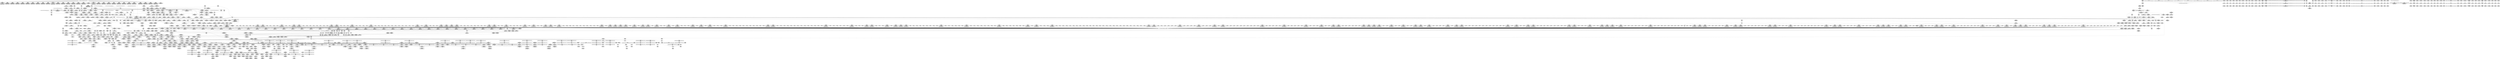 digraph {
	CE0x49ef5c0 [shape=record,shape=Mrecord,label="{CE0x49ef5c0|i64_10|*Constant*}"]
	CE0x4a00bb0 [shape=record,shape=Mrecord,label="{CE0x4a00bb0|file_inode:tmp2|*SummSink*}"]
	CE0x4a0f600 [shape=record,shape=Mrecord,label="{CE0x4a0f600|80:_i64,_:_CRE_1215,1216_}"]
	CE0x4a88560 [shape=record,shape=Mrecord,label="{CE0x4a88560|aa_map_file_to_perms:perms.1}"]
	CE0x49e0b00 [shape=record,shape=Mrecord,label="{CE0x49e0b00|124:_i32,_128:_i64,_144:_i32,_192:_i32,_200:_%struct.aa_dfa*,_:_CRE_128,136_|*MultipleSource*|security/apparmor/lsm.c,395|security/apparmor/lsm.c,396}"]
	CE0x4a30800 [shape=record,shape=Mrecord,label="{CE0x4a30800|i64_2|*Constant*}"]
	CE0x49abe60 [shape=record,shape=Mrecord,label="{CE0x49abe60|GLOBAL:get_current|*Constant*}"]
	CE0x4a3c5b0 [shape=record,shape=Mrecord,label="{CE0x4a3c5b0|128:_i8*,_:_CRE_56,64_|*MultipleSource*|Function::aa_cred_profile&Arg::cred::|Function::apparmor_file_open&Arg::cred::|security/apparmor/include/context.h,99}"]
	CE0x4a05d70 [shape=record,shape=Mrecord,label="{CE0x4a05d70|80:_i64,_:_CRE_445,446_}"]
	CE0x4a09c30 [shape=record,shape=Mrecord,label="{CE0x4a09c30|80:_i64,_:_CRE_580,581_}"]
	CE0x4973840 [shape=record,shape=Mrecord,label="{CE0x4973840|24:_%struct.dentry*,_32:_%struct.inode*,_128:_i32,_132:_i32,_456:_i8*,_:_CRE_10,11_}"]
	CE0x49d4590 [shape=record,shape=Mrecord,label="{CE0x49d4590|0:_i16,_4:_i32,_8:_i16,_40:_%struct.super_block*,_:_SCMRE_4,6_|*MultipleSource*|security/apparmor/lsm.c,382|security/apparmor/lsm.c, 398|security/apparmor/lsm.c,397|security/apparmor/lsm.c,398|Function::mediated_filesystem&Arg::inode::}"]
	CE0x4a00ad0 [shape=record,shape=Mrecord,label="{CE0x4a00ad0|file_inode:tmp2}"]
	CE0x4a55dc0 [shape=record,shape=Mrecord,label="{CE0x4a55dc0|aa_cred_profile:tmp2}"]
	CE0x4a6a0b0 [shape=record,shape=Mrecord,label="{CE0x4a6a0b0|aa_cred_profile:tmp27|security/apparmor/include/context.h,100}"]
	CE0x4977460 [shape=record,shape=Mrecord,label="{CE0x4977460|i32_1|*Constant*|*SummSink*}"]
	CE0x49e2150 [shape=record,shape=Mrecord,label="{CE0x49e2150|124:_i32,_128:_i64,_144:_i32,_192:_i32,_200:_%struct.aa_dfa*,_:_CRE_216,224_|*MultipleSource*|security/apparmor/lsm.c,395|security/apparmor/lsm.c,396}"]
	CE0x5261f10 [shape=record,shape=Mrecord,label="{CE0x5261f10|i32_1|*Constant*}"]
	CE0x49e6780 [shape=record,shape=Mrecord,label="{CE0x49e6780|i64_7|*Constant*}"]
	CE0x49e2690 [shape=record,shape=Mrecord,label="{CE0x49e2690|124:_i32,_128:_i64,_144:_i32,_192:_i32,_200:_%struct.aa_dfa*,_:_CRE_232,240_|*MultipleSource*|security/apparmor/lsm.c,395|security/apparmor/lsm.c,396}"]
	CE0x496c180 [shape=record,shape=Mrecord,label="{CE0x496c180|apparmor_file_open:if.end13}"]
	CE0x4a34500 [shape=record,shape=Mrecord,label="{CE0x4a34500|128:_i8*,_:_CRE_36,40_|*MultipleSource*|Function::aa_cred_profile&Arg::cred::|Function::apparmor_file_open&Arg::cred::|security/apparmor/include/context.h,99}"]
	CE0x498b470 [shape=record,shape=Mrecord,label="{CE0x498b470|i64*_getelementptr_inbounds_(_2_x_i64_,_2_x_i64_*___llvm_gcov_ctr55,_i64_0,_i64_1)|*Constant*|*SummSource*}"]
	CE0x4997230 [shape=record,shape=Mrecord,label="{CE0x4997230|apparmor_file_open:tmp12|security/apparmor/lsm.c,390}"]
	CE0x4a06e70 [shape=record,shape=Mrecord,label="{CE0x4a06e70|80:_i64,_:_CRE_461,462_}"]
	CE0x4a27bf0 [shape=record,shape=Mrecord,label="{CE0x4a27bf0|aa_cred_profile:lor.rhs|*SummSink*}"]
	CE0x4a80370 [shape=record,shape=Mrecord,label="{CE0x4a80370|aa_map_file_to_perms:and9|security/apparmor/include/file.h,205}"]
	CE0x4a14170 [shape=record,shape=Mrecord,label="{CE0x4a14170|80:_i64,_:_CRE_1305,1306_}"]
	CE0x4a6e310 [shape=record,shape=Mrecord,label="{CE0x4a6e310|aa_cred_profile:profile11|security/apparmor/include/context.h,101}"]
	CE0x4a13b10 [shape=record,shape=Mrecord,label="{CE0x4a13b10|80:_i64,_:_CRE_1280,1288_|*MultipleSource*|security/apparmor/include/apparmor.h,117|*LoadInst*|security/apparmor/include/apparmor.h,117}"]
	CE0x4a91a50 [shape=record,shape=Mrecord,label="{CE0x4a91a50|aa_map_file_to_perms:tmp32|security/apparmor/include/file.h,209}"]
	CE0x4993ea0 [shape=record,shape=Mrecord,label="{CE0x4993ea0|apparmor_file_open:call9|security/apparmor/lsm.c,401|*SummSink*}"]
	CE0x49ab910 [shape=record,shape=Mrecord,label="{CE0x49ab910|apparmor_file_open:tmp3|security/apparmor/lsm.c,378}"]
	CE0x49721f0 [shape=record,shape=Mrecord,label="{CE0x49721f0|i32_1|*Constant*|*SummSource*}"]
	CE0x4975c10 [shape=record,shape=Mrecord,label="{CE0x4975c10|i32_14|*Constant*|*SummSource*}"]
	CE0x4a02eb0 [shape=record,shape=Mrecord,label="{CE0x4a02eb0|80:_i64,_:_CRE_401,402_}"]
	CE0x4a0a070 [shape=record,shape=Mrecord,label="{CE0x4a0a070|80:_i64,_:_CRE_584,585_}"]
	CE0x4a105f0 [shape=record,shape=Mrecord,label="{CE0x4a105f0|80:_i64,_:_CRE_1230,1231_}"]
	CE0x4a78f30 [shape=record,shape=Mrecord,label="{CE0x4a78f30|aa_map_file_to_perms:tobool8|security/apparmor/include/file.h,205|*SummSink*}"]
	CE0x4a1e0a0 [shape=record,shape=Mrecord,label="{CE0x4a1e0a0|80:_i64,_:_CRE_1646,1647_}"]
	CE0x4a56820 [shape=record,shape=Mrecord,label="{CE0x4a56820|aa_cred_profile:tmp10|security/apparmor/include/context.h,100}"]
	CE0x4a54300 [shape=record,shape=Mrecord,label="{CE0x4a54300|aa_cred_profile:tmp20|security/apparmor/include/context.h,100|*SummSource*}"]
	CE0x4a2b4e0 [shape=record,shape=Mrecord,label="{CE0x4a2b4e0|aa_map_file_to_perms:tmp15|security/apparmor/include/file.h,203|*SummSink*}"]
	CE0x4a0c7c0 [shape=record,shape=Mrecord,label="{CE0x4a0c7c0|80:_i64,_:_CRE_621,622_}"]
	CE0x49cd9e0 [shape=record,shape=Mrecord,label="{CE0x49cd9e0|80:_i64,_:_CRE_336,344_|*MultipleSource*|security/apparmor/include/apparmor.h,117|*LoadInst*|security/apparmor/include/apparmor.h,117}"]
	CE0x49d6060 [shape=record,shape=Mrecord,label="{CE0x49d6060|80:_i64,_:_CRE_1360,1361_}"]
	CE0x4a2eca0 [shape=record,shape=Mrecord,label="{CE0x4a2eca0|aa_map_file_to_perms:tmp7|security/apparmor/include/file.h,200|*SummSource*}"]
	"CONST[source:2(external),value:0(static)][purpose:{operation}][SrcIdx:12]"
	CE0x49e7630 [shape=record,shape=Mrecord,label="{CE0x49e7630|apparmor_file_open:tmp19|security/apparmor/lsm.c,396|*SummSink*}"]
	CE0x4a94aa0 [shape=record,shape=Mrecord,label="{CE0x4a94aa0|i64_15|*Constant*|*SummSink*}"]
	CE0x49f9d30 [shape=record,shape=Mrecord,label="{CE0x49f9d30|aa_cred_profile:tmp24|security/apparmor/include/context.h,100|*SummSource*}"]
	CE0x4a5b680 [shape=record,shape=Mrecord,label="{CE0x4a5b680|aa_map_file_to_perms:tobool|security/apparmor/include/file.h,200|*SummSink*}"]
	CE0x4a3a100 [shape=record,shape=Mrecord,label="{CE0x4a3a100|i64*_getelementptr_inbounds_(_19_x_i64_,_19_x_i64_*___llvm_gcov_ctr100,_i64_0,_i64_6)|*Constant*}"]
	CE0x49d2000 [shape=record,shape=Mrecord,label="{CE0x49d2000|mediated_filesystem:tmp4|*LoadInst*|security/apparmor/include/apparmor.h,117|*SummSource*}"]
	CE0x4a6fb40 [shape=record,shape=Mrecord,label="{CE0x4a6fb40|aa_map_file_to_perms:f_mode|security/apparmor/include/file.h,200|*SummSource*}"]
	CE0x4a1e5f0 [shape=record,shape=Mrecord,label="{CE0x4a1e5f0|80:_i64,_:_CRE_1651,1652_}"]
	CE0x4a0a180 [shape=record,shape=Mrecord,label="{CE0x4a0a180|80:_i64,_:_CRE_585,586_}"]
	CE0x49cb510 [shape=record,shape=Mrecord,label="{CE0x49cb510|80:_i64,_:_CRE_184,188_|*MultipleSource*|security/apparmor/include/apparmor.h,117|*LoadInst*|security/apparmor/include/apparmor.h,117}"]
	CE0x4a03b70 [shape=record,shape=Mrecord,label="{CE0x4a03b70|80:_i64,_:_CRE_413,414_}"]
	CE0x4a1a5f0 [shape=record,shape=Mrecord,label="{CE0x4a1a5f0|80:_i64,_:_CRE_1369,1370_}"]
	CE0x49660d0 [shape=record,shape=Mrecord,label="{CE0x49660d0|_call_void_mcount()_#2|*SummSink*}"]
	CE0x4a072b0 [shape=record,shape=Mrecord,label="{CE0x4a072b0|80:_i64,_:_CRE_472,480_|*MultipleSource*|security/apparmor/include/apparmor.h,117|*LoadInst*|security/apparmor/include/apparmor.h,117}"]
	CE0x4a015a0 [shape=record,shape=Mrecord,label="{CE0x4a015a0|i32_0|*Constant*}"]
	CE0x49e9980 [shape=record,shape=Mrecord,label="{CE0x49e9980|aa_map_file_to_perms:tmp3|*LoadInst*|security/apparmor/include/file.h,200|*SummSource*}"]
	CE0x4a3caf0 [shape=record,shape=Mrecord,label="{CE0x4a3caf0|aa_cred_profile:do.body6|*SummSink*}"]
	CE0x49cc0b0 [shape=record,shape=Mrecord,label="{CE0x49cc0b0|80:_i64,_:_CRE_240,248_|*MultipleSource*|security/apparmor/include/apparmor.h,117|*LoadInst*|security/apparmor/include/apparmor.h,117}"]
	CE0x4a0b8e0 [shape=record,shape=Mrecord,label="{CE0x4a0b8e0|80:_i64,_:_CRE_607,608_}"]
	CE0x4989b30 [shape=record,shape=Mrecord,label="{CE0x4989b30|128:_i8*,_:_CRE_88,89_|*MultipleSource*|Function::aa_cred_profile&Arg::cred::|Function::apparmor_file_open&Arg::cred::|security/apparmor/include/context.h,99}"]
	CE0x49c9e30 [shape=record,shape=Mrecord,label="{CE0x49c9e30|i32_8|*Constant*|*SummSink*}"]
	CE0x49dda10 [shape=record,shape=Mrecord,label="{CE0x49dda10|apparmor_file_open:mode|security/apparmor/lsm.c,396|*SummSink*}"]
	CE0x4a03400 [shape=record,shape=Mrecord,label="{CE0x4a03400|80:_i64,_:_CRE_406,407_}"]
	CE0x49ee920 [shape=record,shape=Mrecord,label="{CE0x49ee920|aa_map_file_to_perms:tmp9|security/apparmor/include/file.h,201|*SummSource*}"]
	CE0x4a84ca0 [shape=record,shape=Mrecord,label="{CE0x4a84ca0|aa_map_file_to_perms:bb|*SummSource*}"]
	CE0x499b2f0 [shape=record,shape=Mrecord,label="{CE0x499b2f0|i64_2|*Constant*|*SummSource*}"]
	CE0x4a1d820 [shape=record,shape=Mrecord,label="{CE0x4a1d820|80:_i64,_:_CRE_1638,1639_}"]
	CE0x4a0c8d0 [shape=record,shape=Mrecord,label="{CE0x4a0c8d0|80:_i64,_:_CRE_622,623_}"]
	CE0x4a02a70 [shape=record,shape=Mrecord,label="{CE0x4a02a70|80:_i64,_:_CRE_397,398_}"]
	CE0x4a2ee60 [shape=record,shape=Mrecord,label="{CE0x4a2ee60|i64*_getelementptr_inbounds_(_19_x_i64_,_19_x_i64_*___llvm_gcov_ctr100,_i64_0,_i64_3)|*Constant*}"]
	CE0x4a84350 [shape=record,shape=Mrecord,label="{CE0x4a84350|aa_map_file_to_perms:tmp8|security/apparmor/include/file.h,201|*SummSink*}"]
	CE0x49abba0 [shape=record,shape=Mrecord,label="{CE0x49abba0|apparmor_file_open:tmp3|security/apparmor/lsm.c,378|*SummSource*}"]
	CE0x4a1fc40 [shape=record,shape=Mrecord,label="{CE0x4a1fc40|80:_i64,_:_CRE_1672,1673_}"]
	CE0x4994530 [shape=record,shape=Mrecord,label="{CE0x4994530|aa_path_perm:entry}"]
	CE0x49cd600 [shape=record,shape=Mrecord,label="{CE0x49cd600|80:_i64,_:_CRE_320,328_|*MultipleSource*|security/apparmor/include/apparmor.h,117|*LoadInst*|security/apparmor/include/apparmor.h,117}"]
	CE0x49efcf0 [shape=record,shape=Mrecord,label="{CE0x49efcf0|aa_map_file_to_perms:if.then11}"]
	CE0x499be40 [shape=record,shape=Mrecord,label="{CE0x499be40|i64_0|*Constant*|*SummSource*}"]
	CE0x4a96520 [shape=record,shape=Mrecord,label="{CE0x4a96520|aa_map_file_to_perms:tmp37|security/apparmor/include/file.h,211}"]
	CE0x4a21d50 [shape=record,shape=Mrecord,label="{CE0x4a21d50|80:_i64,_:_CRE_1768,1776_|*MultipleSource*|security/apparmor/include/apparmor.h,117|*LoadInst*|security/apparmor/include/apparmor.h,117}"]
	CE0x4a6b0a0 [shape=record,shape=Mrecord,label="{CE0x4a6b0a0|aa_cred_profile:tmp28|security/apparmor/include/context.h,100|*SummSource*}"]
	"CONST[source:2(external),value:0(static)][purpose:{operation}][SrcIdx:8]"
	CE0x4a13c20 [shape=record,shape=Mrecord,label="{CE0x4a13c20|80:_i64,_:_CRE_1288,1296_|*MultipleSource*|security/apparmor/include/apparmor.h,117|*LoadInst*|security/apparmor/include/apparmor.h,117}"]
	CE0x49ceb10 [shape=record,shape=Mrecord,label="{CE0x49ceb10|80:_i64,_:_CRE_24,32_|*MultipleSource*|security/apparmor/include/apparmor.h,117|*LoadInst*|security/apparmor/include/apparmor.h,117}"]
	CE0x49e0890 [shape=record,shape=Mrecord,label="{CE0x49e0890|124:_i32,_128:_i64,_144:_i32,_192:_i32,_200:_%struct.aa_dfa*,_:_CRE_124,128_|*MultipleSource*|security/apparmor/lsm.c,395|security/apparmor/lsm.c,396}"]
	CE0x4a3b6a0 [shape=record,shape=Mrecord,label="{CE0x4a3b6a0|aa_map_file_to_perms:tmp5|security/apparmor/include/file.h,200|*SummSource*}"]
	CE0x4a1c150 [shape=record,shape=Mrecord,label="{CE0x4a1c150|80:_i64,_:_CRE_1617,1618_}"]
	CE0x4a1f6f0 [shape=record,shape=Mrecord,label="{CE0x4a1f6f0|80:_i64,_:_CRE_1667,1668_}"]
	CE0x4a22510 [shape=record,shape=Mrecord,label="{CE0x4a22510|80:_i64,_:_CRE_1800,1804_|*MultipleSource*|security/apparmor/include/apparmor.h,117|*LoadInst*|security/apparmor/include/apparmor.h,117}"]
	CE0x4a10c50 [shape=record,shape=Mrecord,label="{CE0x4a10c50|80:_i64,_:_CRE_1236,1237_}"]
	CE0x4a09080 [shape=record,shape=Mrecord,label="{CE0x4a09080|80:_i64,_:_CRE_569,570_}"]
	CE0x4a2f8f0 [shape=record,shape=Mrecord,label="{CE0x4a2f8f0|aa_cred_profile:tmp4|*LoadInst*|security/apparmor/include/context.h,99|*SummSink*}"]
	CE0x4a32bf0 [shape=record,shape=Mrecord,label="{CE0x4a32bf0|aa_cred_profile:tobool1|security/apparmor/include/context.h,100|*SummSink*}"]
	CE0x4a21b60 [shape=record,shape=Mrecord,label="{CE0x4a21b60|80:_i64,_:_CRE_1760,1764_|*MultipleSource*|security/apparmor/include/apparmor.h,117|*LoadInst*|security/apparmor/include/apparmor.h,117}"]
	CE0x4a1e1b0 [shape=record,shape=Mrecord,label="{CE0x4a1e1b0|80:_i64,_:_CRE_1647,1648_}"]
	CE0x498fb10 [shape=record,shape=Mrecord,label="{CE0x498fb10|apparmor_file_open:file|Function::apparmor_file_open&Arg::file::|*SummSource*}"]
	CE0x49da5d0 [shape=record,shape=Mrecord,label="{CE0x49da5d0|0:_i16,_:_CME_0,1_}"]
	CE0x4a2b8d0 [shape=record,shape=Mrecord,label="{CE0x4a2b8d0|aa_cred_profile:tmp4|*LoadInst*|security/apparmor/include/context.h,99}"]
	CE0x499b470 [shape=record,shape=Mrecord,label="{CE0x499b470|i64_2|*Constant*|*SummSink*}"]
	CE0x4a5bb80 [shape=record,shape=Mrecord,label="{CE0x4a5bb80|%struct.aa_profile*_null|*Constant*|*SummSink*}"]
	CE0x498ade0 [shape=record,shape=Mrecord,label="{CE0x498ade0|file_inode:tmp4|*LoadInst*|include/linux/fs.h,1916|*SummSource*}"]
	CE0x49d7760 [shape=record,shape=Mrecord,label="{CE0x49d7760|apparmor_file_open:mode8|security/apparmor/lsm.c,398}"]
	CE0x49ac580 [shape=record,shape=Mrecord,label="{CE0x49ac580|apparmor_file_open:call|security/apparmor/lsm.c,382}"]
	CE0x4a152f0 [shape=record,shape=Mrecord,label="{CE0x4a152f0|80:_i64,_:_CRE_1321,1322_}"]
	CE0x4995c40 [shape=record,shape=Mrecord,label="{CE0x4995c40|i8_1|*Constant*}"]
	CE0x4a586d0 [shape=record,shape=Mrecord,label="{CE0x4a586d0|i64*_getelementptr_inbounds_(_16_x_i64_,_16_x_i64_*___llvm_gcov_ctr46,_i64_0,_i64_1)|*Constant*}"]
	CE0x4a7adf0 [shape=record,shape=Mrecord,label="{CE0x4a7adf0|aa_map_file_to_perms:and|security/apparmor/include/file.h,200}"]
	CE0x4a38de0 [shape=record,shape=Mrecord,label="{CE0x4a38de0|_call_void_mcount()_#2}"]
	CE0x4a22cd0 [shape=record,shape=Mrecord,label="{CE0x4a22cd0|80:_i64,_:_CRE_1832,1840_|*MultipleSource*|security/apparmor/include/apparmor.h,117|*LoadInst*|security/apparmor/include/apparmor.h,117}"]
	CE0x49cf810 [shape=record,shape=Mrecord,label="{CE0x49cf810|80:_i64,_:_CRE_88,96_|*MultipleSource*|security/apparmor/include/apparmor.h,117|*LoadInst*|security/apparmor/include/apparmor.h,117}"]
	CE0x4a0c050 [shape=record,shape=Mrecord,label="{CE0x4a0c050|80:_i64,_:_CRE_614,615_}"]
	CE0x49e66a0 [shape=record,shape=Mrecord,label="{CE0x49e66a0|apparmor_file_open:tmp17|security/apparmor/lsm.c,396|*SummSink*}"]
	CE0x4a07fc0 [shape=record,shape=Mrecord,label="{CE0x4a07fc0|80:_i64,_:_CRE_536,540_|*MultipleSource*|security/apparmor/include/apparmor.h,117|*LoadInst*|security/apparmor/include/apparmor.h,117}"]
	CE0x4a15950 [shape=record,shape=Mrecord,label="{CE0x4a15950|80:_i64,_:_CRE_1327,1328_}"]
	CE0x4a096e0 [shape=record,shape=Mrecord,label="{CE0x4a096e0|80:_i64,_:_CRE_575,576_}"]
	CE0x49c9680 [shape=record,shape=Mrecord,label="{CE0x49c9680|mediated_filesystem:tmp3|*SummSink*}"]
	CE0x4a05e80 [shape=record,shape=Mrecord,label="{CE0x4a05e80|80:_i64,_:_CRE_446,447_}"]
	CE0x4a1ff70 [shape=record,shape=Mrecord,label="{CE0x4a1ff70|80:_i64,_:_CRE_1675,1676_}"]
	CE0x4a3d410 [shape=record,shape=Mrecord,label="{CE0x4a3d410|aa_map_file_to_perms:tmp37|security/apparmor/include/file.h,211|*SummSource*}"]
	CE0x4a0dbc0 [shape=record,shape=Mrecord,label="{CE0x4a0dbc0|80:_i64,_:_CRE_672,680_|*MultipleSource*|security/apparmor/include/apparmor.h,117|*LoadInst*|security/apparmor/include/apparmor.h,117}"]
	CE0x4a0f710 [shape=record,shape=Mrecord,label="{CE0x4a0f710|80:_i64,_:_CRE_1216,1217_}"]
	CE0x49d9900 [shape=record,shape=Mrecord,label="{CE0x49d9900|aa_path_perm:cond|Function::aa_path_perm&Arg::cond::}"]
	CE0x4a6d790 [shape=record,shape=Mrecord,label="{CE0x4a6d790|aa_cred_profile:tmp32|security/apparmor/include/context.h,101|*SummSink*}"]
	CE0x4a83630 [shape=record,shape=Mrecord,label="{CE0x4a83630|aa_map_file_to_perms:and7|security/apparmor/include/file.h,205}"]
	CE0x49f0920 [shape=record,shape=Mrecord,label="{CE0x49f0920|apparmor_file_open:f_path|security/apparmor/lsm.c,400|*SummSource*}"]
	CE0x49ce390 [shape=record,shape=Mrecord,label="{CE0x49ce390|80:_i64,_:_CRE_376,380_|*MultipleSource*|security/apparmor/include/apparmor.h,117|*LoadInst*|security/apparmor/include/apparmor.h,117}"]
	CE0x4a55b60 [shape=record,shape=Mrecord,label="{CE0x4a55b60|i64*_getelementptr_inbounds_(_16_x_i64_,_16_x_i64_*___llvm_gcov_ctr46,_i64_0,_i64_0)|*Constant*|*SummSink*}"]
	CE0x4a66cf0 [shape=record,shape=Mrecord,label="{CE0x4a66cf0|aa_cred_profile:tmp25|security/apparmor/include/context.h,100}"]
	CE0x4a7fba0 [shape=record,shape=Mrecord,label="{CE0x4a7fba0|i64*_getelementptr_inbounds_(_19_x_i64_,_19_x_i64_*___llvm_gcov_ctr100,_i64_0,_i64_0)|*Constant*|*SummSource*}"]
	CE0x49abb30 [shape=record,shape=Mrecord,label="{CE0x49abb30|apparmor_file_open:tmp3|security/apparmor/lsm.c,378|*SummSink*}"]
	CE0x49ce1a0 [shape=record,shape=Mrecord,label="{CE0x49ce1a0|80:_i64,_:_CRE_368,372_|*MultipleSource*|security/apparmor/include/apparmor.h,117|*LoadInst*|security/apparmor/include/apparmor.h,117}"]
	CE0x49a0380 [shape=record,shape=Mrecord,label="{CE0x49a0380|get_current:entry|*SummSink*}"]
	CE0x4a10700 [shape=record,shape=Mrecord,label="{CE0x4a10700|80:_i64,_:_CRE_1231,1232_}"]
	CE0x4a053e0 [shape=record,shape=Mrecord,label="{CE0x4a053e0|80:_i64,_:_CRE_436,437_}"]
	CE0x4983ea0 [shape=record,shape=Mrecord,label="{CE0x4983ea0|24:_%struct.dentry*,_32:_%struct.inode*,_128:_i32,_132:_i32,_456:_i8*,_:_CRE_14,15_}"]
	CE0x49d9cd0 [shape=record,shape=Mrecord,label="{CE0x49d9cd0|aa_path_perm:cond|Function::aa_path_perm&Arg::cond::|*SummSink*}"]
	CE0x4a2a840 [shape=record,shape=Mrecord,label="{CE0x4a2a840|aa_cred_profile:tmp7|security/apparmor/include/context.h,100}"]
	CE0x4993590 [shape=record,shape=Mrecord,label="{CE0x4993590|_ret_%struct.task_struct*_%tmp4,_!dbg_!15471|./arch/x86/include/asm/current.h,14|*SummSink*}"]
	CE0x49e01b0 [shape=record,shape=Mrecord,label="{CE0x49e01b0|124:_i32,_128:_i64,_144:_i32,_192:_i32,_200:_%struct.aa_dfa*,_:_CRE_112,120_|*MultipleSource*|security/apparmor/lsm.c,395|security/apparmor/lsm.c,396}"]
	CE0x4a59840 [shape=record,shape=Mrecord,label="{CE0x4a59840|aa_cred_profile:tmp17|security/apparmor/include/context.h,100}"]
	CE0x499a4c0 [shape=record,shape=Mrecord,label="{CE0x499a4c0|apparmor_file_open:tmp10|security/apparmor/lsm.c,390}"]
	CE0x499aa10 [shape=record,shape=Mrecord,label="{CE0x499aa10|mediated_filesystem:inode|Function::mediated_filesystem&Arg::inode::|*SummSink*}"]
	CE0x4a23680 [shape=record,shape=Mrecord,label="{CE0x4a23680|80:_i64,_:_CRE_1872,1873_}"]
	CE0x499bfe0 [shape=record,shape=Mrecord,label="{CE0x499bfe0|GLOBAL:__llvm_gcov_ctr99|Global_var:__llvm_gcov_ctr99|*SummSink*}"]
	CE0x49d4d40 [shape=record,shape=Mrecord,label="{CE0x49d4d40|80:_i64,_:_CRE_1342,1343_}"]
	CE0x4a280e0 [shape=record,shape=Mrecord,label="{CE0x4a280e0|aa_cred_profile:tobool|security/apparmor/include/context.h,100}"]
	CE0x496b100 [shape=record,shape=Mrecord,label="{CE0x496b100|apparmor_file_open:if.then6|*SummSource*}"]
	CE0x4a03ea0 [shape=record,shape=Mrecord,label="{CE0x4a03ea0|80:_i64,_:_CRE_416,417_}"]
	CE0x4a5c150 [shape=record,shape=Mrecord,label="{CE0x4a5c150|aa_cred_profile:tmp|*SummSink*}"]
	CE0x498a810 [shape=record,shape=Mrecord,label="{CE0x498a810|file_inode:f_inode|include/linux/fs.h,1916|*SummSource*}"]
	CE0x5261ea0 [shape=record,shape=Mrecord,label="{CE0x5261ea0|apparmor_file_open:tmp1}"]
	CE0x49dcc90 [shape=record,shape=Mrecord,label="{CE0x49dcc90|aa_cred_profile:cred|Function::aa_cred_profile&Arg::cred::|*SummSink*}"]
	CE0x49d0e80 [shape=record,shape=Mrecord,label="{CE0x49d0e80|aa_cred_profile:do.body6}"]
	CE0x4a1d4f0 [shape=record,shape=Mrecord,label="{CE0x4a1d4f0|80:_i64,_:_CRE_1635,1636_}"]
	CE0x4a69440 [shape=record,shape=Mrecord,label="{CE0x4a69440|aa_map_file_to_perms:tmp25|security/apparmor/include/file.h,206|*SummSink*}"]
	CE0x4a0f4f0 [shape=record,shape=Mrecord,label="{CE0x4a0f4f0|80:_i64,_:_CRE_1214,1215_}"]
	CE0x49e40a0 [shape=record,shape=Mrecord,label="{CE0x49e40a0|apparmor_file_open:tmp16|security/apparmor/lsm.c,396|*SummSource*}"]
	CE0x4a8ef10 [shape=record,shape=Mrecord,label="{CE0x4a8ef10|aa_map_file_to_perms:tobool16|security/apparmor/include/file.h,208|*SummSource*}"]
	CE0x49922b0 [shape=record,shape=Mrecord,label="{CE0x49922b0|apparmor_file_open:cond|security/apparmor/lsm.c, 398|*SummSink*}"]
	CE0x4a1c720 [shape=record,shape=Mrecord,label="{CE0x4a1c720|80:_i64,_:_CRE_1622,1623_}"]
	CE0x4a14c90 [shape=record,shape=Mrecord,label="{CE0x4a14c90|80:_i64,_:_CRE_1315,1316_}"]
	CE0x4a7a680 [shape=record,shape=Mrecord,label="{CE0x4a7a680|aa_map_file_to_perms:tmp|*SummSink*}"]
	CE0x498bfe0 [shape=record,shape=Mrecord,label="{CE0x498bfe0|i64_3|*Constant*}"]
	CE0x499d400 [shape=record,shape=Mrecord,label="{CE0x499d400|apparmor_file_open:tmp8|security/apparmor/lsm.c,383|*SummSink*}"]
	CE0x4a863d0 [shape=record,shape=Mrecord,label="{CE0x4a863d0|aa_map_file_to_perms:tmp8|security/apparmor/include/file.h,201}"]
	CE0x4a54ea0 [shape=record,shape=Mrecord,label="{CE0x4a54ea0|aa_cred_profile:tmp13}"]
	CE0x49e4810 [shape=record,shape=Mrecord,label="{CE0x49e4810|apparmor_file_open:call7|security/apparmor/lsm.c,397}"]
	CE0x4a552a0 [shape=record,shape=Mrecord,label="{CE0x4a552a0|aa_cred_profile:expval|security/apparmor/include/context.h,100|*SummSource*}"]
	CE0x49a9540 [shape=record,shape=Mrecord,label="{CE0x49a9540|i32_2|*Constant*|*SummSink*}"]
	CE0x4a23c80 [shape=record,shape=Mrecord,label="{CE0x4a23c80|80:_i64,_:_CRE_1876,1877_}"]
	CE0x49daef0 [shape=record,shape=Mrecord,label="{CE0x49daef0|0:_i16,_:_CME_1,2_}"]
	CE0x4a2d200 [shape=record,shape=Mrecord,label="{CE0x4a2d200|i64*_getelementptr_inbounds_(_16_x_i64_,_16_x_i64_*___llvm_gcov_ctr46,_i64_0,_i64_0)|*Constant*}"]
	CE0x4a0a3a0 [shape=record,shape=Mrecord,label="{CE0x4a0a3a0|80:_i64,_:_CRE_587,588_}"]
	CE0x4a0bc10 [shape=record,shape=Mrecord,label="{CE0x4a0bc10|80:_i64,_:_CRE_610,611_}"]
	CE0x4a917d0 [shape=record,shape=Mrecord,label="{CE0x4a917d0|i64*_getelementptr_inbounds_(_19_x_i64_,_19_x_i64_*___llvm_gcov_ctr100,_i64_0,_i64_14)|*Constant*|*SummSource*}"]
	CE0x4995240 [shape=record,shape=Mrecord,label="{CE0x4995240|apparmor_file_open:in_execve|security/apparmor/lsm.c,390|*SummSource*}"]
	CE0x4a71a10 [shape=record,shape=Mrecord,label="{CE0x4a71a10|aa_map_file_to_perms:f_flags|security/apparmor/include/file.h,197|*SummSource*}"]
	CE0x4a8f960 [shape=record,shape=Mrecord,label="{CE0x4a8f960|aa_map_file_to_perms:tmp27|security/apparmor/include/file.h,208}"]
	CE0x4a83b70 [shape=record,shape=Mrecord,label="{CE0x4a83b70|aa_map_file_to_perms:if.end19|*SummSource*}"]
	CE0x4a5bc70 [shape=record,shape=Mrecord,label="{CE0x4a5bc70|%struct.aa_profile*_null|*Constant*|*SummSource*}"]
	CE0x49fe960 [shape=record,shape=Mrecord,label="{CE0x49fe960|apparmor_file_open:tmp27|security/apparmor/lsm.c,406}"]
	CE0x4a8e050 [shape=record,shape=Mrecord,label="{CE0x4a8e050|i32_512|*Constant*}"]
	CE0x49c9990 [shape=record,shape=Mrecord,label="{CE0x49c9990|_call_void_mcount()_#2|*SummSource*}"]
	CE0x4a89e10 [shape=record,shape=Mrecord,label="{CE0x4a89e10|aa_map_file_to_perms:and2|security/apparmor/include/file.h,202|*SummSink*}"]
	CE0x4a92b30 [shape=record,shape=Mrecord,label="{CE0x4a92b30|aa_map_file_to_perms:or18|security/apparmor/include/file.h,209|*SummSink*}"]
	CE0x499ff00 [shape=record,shape=Mrecord,label="{CE0x499ff00|get_current:entry}"]
	CE0x499ef80 [shape=record,shape=Mrecord,label="{CE0x499ef80|apparmor_file_open:conv|security/apparmor/lsm.c,403}"]
	CE0x4999eb0 [shape=record,shape=Mrecord,label="{CE0x4999eb0|apparmor_file_open:tmp10|security/apparmor/lsm.c,390|*SummSink*}"]
	CE0x4a897c0 [shape=record,shape=Mrecord,label="{CE0x4a897c0|aa_map_file_to_perms:tmp25|security/apparmor/include/file.h,206}"]
	CE0x498a960 [shape=record,shape=Mrecord,label="{CE0x498a960|file_inode:f_inode|include/linux/fs.h,1916}"]
	CE0x49d2660 [shape=record,shape=Mrecord,label="{CE0x49d2660|80:_i64,_:_CRE_0,8_|*MultipleSource*|security/apparmor/include/apparmor.h,117|*LoadInst*|security/apparmor/include/apparmor.h,117}"]
	CE0x49e1c70 [shape=record,shape=Mrecord,label="{CE0x49e1c70|124:_i32,_128:_i64,_144:_i32,_192:_i32,_200:_%struct.aa_dfa*,_:_CRE_200,208_|*MultipleSource*|security/apparmor/lsm.c,395|security/apparmor/lsm.c,396}"]
	CE0x4a23d30 [shape=record,shape=Mrecord,label="{CE0x4a23d30|80:_i64,_:_CRE_1877,1878_}"]
	CE0x499bdd0 [shape=record,shape=Mrecord,label="{CE0x499bdd0|apparmor_file_open:tmp4|security/apparmor/lsm.c,382|*SummSink*}"]
	CE0x4a2b1e0 [shape=record,shape=Mrecord,label="{CE0x4a2b1e0|128:_i8*,_:_CRE_28,32_|*MultipleSource*|Function::aa_cred_profile&Arg::cred::|Function::apparmor_file_open&Arg::cred::|security/apparmor/include/context.h,99}"]
	CE0x49f0310 [shape=record,shape=Mrecord,label="{CE0x49f0310|i64_6|*Constant*}"]
	CE0x4a1b1a0 [shape=record,shape=Mrecord,label="{CE0x4a1b1a0|80:_i64,_:_CRE_1536,1568_|*MultipleSource*|security/apparmor/include/apparmor.h,117|*LoadInst*|security/apparmor/include/apparmor.h,117}"]
	CE0x4a94710 [shape=record,shape=Mrecord,label="{CE0x4a94710|i64_15|*Constant*}"]
	CE0x4a2f810 [shape=record,shape=Mrecord,label="{CE0x4a2f810|aa_cred_profile:tmp5|security/apparmor/include/context.h,99|*SummSink*}"]
	CE0x49dd8b0 [shape=record,shape=Mrecord,label="{CE0x49dd8b0|i32_11|*Constant*}"]
	CE0x4a04e90 [shape=record,shape=Mrecord,label="{CE0x4a04e90|80:_i64,_:_CRE_431,432_}"]
	CE0x49dc070 [shape=record,shape=Mrecord,label="{CE0x49dc070|GLOBAL:aa_cred_profile|*Constant*|*SummSink*}"]
	CE0x4a0b7d0 [shape=record,shape=Mrecord,label="{CE0x4a0b7d0|80:_i64,_:_CRE_606,607_}"]
	CE0x4a21970 [shape=record,shape=Mrecord,label="{CE0x4a21970|80:_i64,_:_CRE_1752,1760_|*MultipleSource*|security/apparmor/include/apparmor.h,117|*LoadInst*|security/apparmor/include/apparmor.h,117}"]
	CE0x49f8a60 [shape=record,shape=Mrecord,label="{CE0x49f8a60|aa_cred_profile:tmp22|security/apparmor/include/context.h,100}"]
	CE0x4964aa0 [shape=record,shape=Mrecord,label="{CE0x4964aa0|apparmor_file_open:tmp|*SummSource*}"]
	CE0x49cc680 [shape=record,shape=Mrecord,label="{CE0x49cc680|80:_i64,_:_CRE_264,268_|*MultipleSource*|security/apparmor/include/apparmor.h,117|*LoadInst*|security/apparmor/include/apparmor.h,117}"]
	CE0x4a2c3c0 [shape=record,shape=Mrecord,label="{CE0x4a2c3c0|aa_map_file_to_perms:tmp5|security/apparmor/include/file.h,200}"]
	CE0x4a11b30 [shape=record,shape=Mrecord,label="{CE0x4a11b30|80:_i64,_:_CRE_1250,1251_}"]
	CE0x4a08ae0 [shape=record,shape=Mrecord,label="{CE0x4a08ae0|80:_i64,_:_CRE_563,564_}"]
	CE0x4a69da0 [shape=record,shape=Mrecord,label="{CE0x4a69da0|aa_cred_profile:tmp26|security/apparmor/include/context.h,100|*SummSink*}"]
	CE0x49f5e50 [shape=record,shape=Mrecord,label="{CE0x49f5e50|GLOBAL:aa_map_file_to_perms|*Constant*|*SummSink*}"]
	CE0x4a02c90 [shape=record,shape=Mrecord,label="{CE0x4a02c90|80:_i64,_:_CRE_399,400_}"]
	CE0x4a6c3e0 [shape=record,shape=Mrecord,label="{CE0x4a6c3e0|aa_cred_profile:tmp30|security/apparmor/include/context.h,100|*SummSource*}"]
	CE0x4983cc0 [shape=record,shape=Mrecord,label="{CE0x4983cc0|24:_%struct.dentry*,_32:_%struct.inode*,_128:_i32,_132:_i32,_456:_i8*,_:_CRE_13,14_}"]
	CE0x49fa1d0 [shape=record,shape=Mrecord,label="{CE0x49fa1d0|apparmor_file_open:call11|security/apparmor/lsm.c,403}"]
	CE0x49f3550 [shape=record,shape=Mrecord,label="{CE0x49f3550|_call_void_asm_sideeffect_1:_09ud2_0A.pushsection___bug_table,_22a_22_0A2:_09.long_1b_-_2b,_$_0:c_-_2b_0A_09.word_$_1:c_,_0_0A_09.org_2b+$_2:c_0A.popsection_,_i,i,i,_dirflag_,_fpsr_,_flags_(i8*_getelementptr_inbounds_(_36_x_i8_,_36_x_i8_*_.str12,_i32_0,_i32_0),_i32_100,_i64_12)_#2,_!dbg_!15490,_!srcloc_!15493|security/apparmor/include/context.h,100|*SummSink*}"]
	CE0x4a3d750 [shape=record,shape=Mrecord,label="{CE0x4a3d750|i64*_getelementptr_inbounds_(_19_x_i64_,_19_x_i64_*___llvm_gcov_ctr100,_i64_0,_i64_17)|*Constant*|*SummSource*}"]
	CE0x49d58f0 [shape=record,shape=Mrecord,label="{CE0x49d58f0|80:_i64,_:_CRE_1353,1354_}"]
	CE0x4998fd0 [shape=record,shape=Mrecord,label="{CE0x4998fd0|apparmor_file_open:bf.clear|security/apparmor/lsm.c,390|*SummSink*}"]
	CE0x4a00080 [shape=record,shape=Mrecord,label="{CE0x4a00080|file_inode:bb|*SummSink*}"]
	CE0x49de110 [shape=record,shape=Mrecord,label="{CE0x49de110|124:_i32,_128:_i64,_144:_i32,_192:_i32,_200:_%struct.aa_dfa*,_:_CRE_16,24_|*MultipleSource*|security/apparmor/lsm.c,395|security/apparmor/lsm.c,396}"]
	CE0x49d32b0 [shape=record,shape=Mrecord,label="{CE0x49d32b0|aa_cred_profile:tmp15|security/apparmor/include/context.h,100}"]
	CE0x49d5070 [shape=record,shape=Mrecord,label="{CE0x49d5070|80:_i64,_:_CRE_1345,1346_}"]
	CE0x4a010f0 [shape=record,shape=Mrecord,label="{CE0x4a010f0|file_inode:tmp3|*SummSink*}"]
	CE0x49fb470 [shape=record,shape=Mrecord,label="{CE0x49fb470|apparmor_file_open:allow12|security/apparmor/lsm.c,403|*SummSink*}"]
	CE0x4a67c10 [shape=record,shape=Mrecord,label="{CE0x4a67c10|aa_map_file_to_perms:perms.0|*SummSource*}"]
	CE0x4a31f10 [shape=record,shape=Mrecord,label="{CE0x4a31f10|0:_%struct.aa_profile*,_:_CRE_8,16_|*MultipleSource*|security/apparmor/include/context.h,99|*LoadInst*|security/apparmor/include/context.h,99|security/apparmor/include/context.h,100}"]
	CE0x49f9da0 [shape=record,shape=Mrecord,label="{CE0x49f9da0|aa_cred_profile:tmp24|security/apparmor/include/context.h,100|*SummSink*}"]
	CE0x49f3070 [shape=record,shape=Mrecord,label="{CE0x49f3070|_call_void_asm_sideeffect_1:_09ud2_0A.pushsection___bug_table,_22a_22_0A2:_09.long_1b_-_2b,_$_0:c_-_2b_0A_09.word_$_1:c_,_0_0A_09.org_2b+$_2:c_0A.popsection_,_i,i,i,_dirflag_,_fpsr_,_flags_(i8*_getelementptr_inbounds_(_36_x_i8_,_36_x_i8_*_.str12,_i32_0,_i32_0),_i32_100,_i64_12)_#2,_!dbg_!15490,_!srcloc_!15493|security/apparmor/include/context.h,100}"]
	CE0x49f52f0 [shape=record,shape=Mrecord,label="{CE0x49f52f0|aa_cred_profile:tmp18|security/apparmor/include/context.h,100|*SummSource*}"]
	CE0x4a126e0 [shape=record,shape=Mrecord,label="{CE0x4a126e0|80:_i64,_:_CRE_1261,1262_}"]
	CE0x4a3bc20 [shape=record,shape=Mrecord,label="{CE0x4a3bc20|aa_cred_profile:tmp8|security/apparmor/include/context.h,100|*SummSource*}"]
	CE0x49d4b20 [shape=record,shape=Mrecord,label="{CE0x49d4b20|80:_i64,_:_CRE_1340,1341_}"]
	CE0x4a0fd70 [shape=record,shape=Mrecord,label="{CE0x4a0fd70|80:_i64,_:_CRE_1222,1223_}"]
	CE0x4a0c490 [shape=record,shape=Mrecord,label="{CE0x4a0c490|80:_i64,_:_CRE_618,619_}"]
	CE0x4a2a210 [shape=record,shape=Mrecord,label="{CE0x4a2a210|get_current:tmp|*SummSink*}"]
	CE0x49e60e0 [shape=record,shape=Mrecord,label="{CE0x49e60e0|i64_8|*Constant*}"]
	CE0x49f5570 [shape=record,shape=Mrecord,label="{CE0x49f5570|aa_cred_profile:tmp19|security/apparmor/include/context.h,100}"]
	CE0x49f0150 [shape=record,shape=Mrecord,label="{CE0x49f0150|aa_cred_profile:tobool4|security/apparmor/include/context.h,100|*SummSink*}"]
	CE0x49f4cd0 [shape=record,shape=Mrecord,label="{CE0x49f4cd0|i32_100|*Constant*|*SummSink*}"]
	CE0x4a8d010 [shape=record,shape=Mrecord,label="{CE0x4a8d010|aa_map_file_to_perms:or13|security/apparmor/include/file.h,206}"]
	CE0x4a22130 [shape=record,shape=Mrecord,label="{CE0x4a22130|80:_i64,_:_CRE_1784,1792_|*MultipleSource*|security/apparmor/include/apparmor.h,117|*LoadInst*|security/apparmor/include/apparmor.h,117}"]
	CE0x4a718d0 [shape=record,shape=Mrecord,label="{CE0x4a718d0|aa_map_file_to_perms:tmp2|*LoadInst*|security/apparmor/include/file.h,197}"]
	CE0x498e120 [shape=record,shape=Mrecord,label="{CE0x498e120|apparmor_file_open:call10|security/apparmor/lsm.c,400|*SummSink*}"]
	CE0x49ccc50 [shape=record,shape=Mrecord,label="{CE0x49ccc50|80:_i64,_:_CRE_280,288_|*MultipleSource*|security/apparmor/include/apparmor.h,117|*LoadInst*|security/apparmor/include/apparmor.h,117}"]
	CE0x4a1ce90 [shape=record,shape=Mrecord,label="{CE0x4a1ce90|80:_i64,_:_CRE_1629,1630_}"]
	CE0x49d4600 [shape=record,shape=Mrecord,label="{CE0x49d4600|i32_2|*Constant*}"]
	CE0x4a833e0 [shape=record,shape=Mrecord,label="{CE0x4a833e0|aa_map_file_to_perms:and7|security/apparmor/include/file.h,205|*SummSink*}"]
	CE0x498def0 [shape=record,shape=Mrecord,label="{CE0x498def0|_ret_i32_%perms.4,_!dbg_!15504|security/apparmor/include/file.h,213|*SummSource*}"]
	CE0x4a0ac20 [shape=record,shape=Mrecord,label="{CE0x4a0ac20|80:_i64,_:_CRE_595,596_}"]
	CE0x4a69cc0 [shape=record,shape=Mrecord,label="{CE0x4a69cc0|aa_cred_profile:tmp26|security/apparmor/include/context.h,100}"]
	CE0x49d6170 [shape=record,shape=Mrecord,label="{CE0x49d6170|80:_i64,_:_CRE_1361,1362_}"]
	CE0x4a81590 [shape=record,shape=Mrecord,label="{CE0x4a81590|aa_map_file_to_perms:tmp24|security/apparmor/include/file.h,205|*SummSource*}"]
	CE0x4a357f0 [shape=record,shape=Mrecord,label="{CE0x4a357f0|mediated_filesystem:and|security/apparmor/include/apparmor.h,117|*SummSource*}"]
	CE0x4a32950 [shape=record,shape=Mrecord,label="{CE0x4a32950|aa_cred_profile:tobool1|security/apparmor/include/context.h,100}"]
	CE0x4a54370 [shape=record,shape=Mrecord,label="{CE0x4a54370|aa_cred_profile:tmp20|security/apparmor/include/context.h,100|*SummSink*}"]
	CE0x4a28880 [shape=record,shape=Mrecord,label="{CE0x4a28880|aa_cred_profile:tmp7|security/apparmor/include/context.h,100|*SummSource*}"]
	CE0x49cd220 [shape=record,shape=Mrecord,label="{CE0x49cd220|80:_i64,_:_CRE_304,312_|*MultipleSource*|security/apparmor/include/apparmor.h,117|*LoadInst*|security/apparmor/include/apparmor.h,117}"]
	CE0x49dabd0 [shape=record,shape=Mrecord,label="{CE0x49dabd0|apparmor_file_open:allow|security/apparmor/lsm.c,391}"]
	CE0x4a112b0 [shape=record,shape=Mrecord,label="{CE0x4a112b0|80:_i64,_:_CRE_1242,1243_}"]
	CE0x4a1f5e0 [shape=record,shape=Mrecord,label="{CE0x4a1f5e0|80:_i64,_:_CRE_1666,1667_}"]
	CE0x4a95e00 [shape=record,shape=Mrecord,label="{CE0x4a95e00|aa_map_file_to_perms:tmp35|security/apparmor/include/file.h,210|*SummSink*}"]
	CE0x4995060 [shape=record,shape=Mrecord,label="{CE0x4995060|aa_path_perm:op|Function::aa_path_perm&Arg::op::|*SummSink*}"]
	CE0x4a22ec0 [shape=record,shape=Mrecord,label="{CE0x4a22ec0|80:_i64,_:_CRE_1840,1848_|*MultipleSource*|security/apparmor/include/apparmor.h,117|*LoadInst*|security/apparmor/include/apparmor.h,117}"]
	CE0x4a20f60 [shape=record,shape=Mrecord,label="{CE0x4a20f60|80:_i64,_:_CRE_1704,1712_|*MultipleSource*|security/apparmor/include/apparmor.h,117|*LoadInst*|security/apparmor/include/apparmor.h,117}"]
	CE0x49736e0 [shape=record,shape=Mrecord,label="{CE0x49736e0|24:_%struct.dentry*,_32:_%struct.inode*,_128:_i32,_132:_i32,_456:_i8*,_:_CRE_9,10_}"]
	CE0x49fe6d0 [shape=record,shape=Mrecord,label="{CE0x49fe6d0|apparmor_file_open:tmp26|security/apparmor/lsm.c,406|*SummSink*}"]
	CE0x49e79b0 [shape=record,shape=Mrecord,label="{CE0x49e79b0|apparmor_file_open:tmp20|security/apparmor/lsm.c,396|*SummSource*}"]
	CE0x4994f30 [shape=record,shape=Mrecord,label="{CE0x4994f30|aa_path_perm:op|Function::aa_path_perm&Arg::op::}"]
	CE0x49e9330 [shape=record,shape=Mrecord,label="{CE0x49e9330|aa_cred_profile:lnot2|security/apparmor/include/context.h,100|*SummSink*}"]
	CE0x49caf40 [shape=record,shape=Mrecord,label="{CE0x49caf40|80:_i64,_:_CRE_152,160_|*MultipleSource*|security/apparmor/include/apparmor.h,117|*LoadInst*|security/apparmor/include/apparmor.h,117}"]
	CE0x49e5bb0 [shape=record,shape=Mrecord,label="{CE0x49e5bb0|apparmor_file_open:tmp21|security/apparmor/lsm.c,397|*SummSink*}"]
	CE0x498baf0 [shape=record,shape=Mrecord,label="{CE0x498baf0|mediated_filesystem:tmp2|*SummSink*}"]
	CE0x4a0a4b0 [shape=record,shape=Mrecord,label="{CE0x4a0a4b0|80:_i64,_:_CRE_588,589_}"]
	CE0x49cf190 [shape=record,shape=Mrecord,label="{CE0x49cf190|80:_i64,_:_CRE_56,64_|*MultipleSource*|security/apparmor/include/apparmor.h,117|*LoadInst*|security/apparmor/include/apparmor.h,117}"]
	CE0x49ff740 [shape=record,shape=Mrecord,label="{CE0x49ff740|_ret_i32_%retval.0,_!dbg_!15508|security/apparmor/lsm.c,407|*SummSource*}"]
	CE0x49e5030 [shape=record,shape=Mrecord,label="{CE0x49e5030|apparmor_file_open:uid|security/apparmor/lsm.c,398|*SummSource*}"]
	CE0x49d65b0 [shape=record,shape=Mrecord,label="{CE0x49d65b0|80:_i64,_:_CRE_1365,1366_}"]
	CE0x496d220 [shape=record,shape=Mrecord,label="{CE0x496d220|apparmor_file_open:if.then|*SummSink*}"]
	CE0x4a15fb0 [shape=record,shape=Mrecord,label="{CE0x4a15fb0|80:_i64,_:_CRE_1333,1334_}"]
	CE0x4a8da70 [shape=record,shape=Mrecord,label="{CE0x4a8da70|aa_map_file_to_perms:perms.2}"]
	CE0x4a14630 [shape=record,shape=Mrecord,label="{CE0x4a14630|80:_i64,_:_CRE_1309,1310_}"]
	CE0x4965c50 [shape=record,shape=Mrecord,label="{CE0x4965c50|COLLAPSED:_GCMRE___llvm_gcov_ctr99_internal_global_12_x_i64_zeroinitializer:_elem_0:default:}"]
	CE0x4a36210 [shape=record,shape=Mrecord,label="{CE0x4a36210|i1_true|*Constant*|*SummSource*}"]
	CE0x4a40070 [shape=record,shape=Mrecord,label="{CE0x4a40070|aa_map_file_to_perms:tmp40|security/apparmor/include/file.h,213|*SummSource*}"]
	CE0x4a6cfa0 [shape=record,shape=Mrecord,label="{CE0x4a6cfa0|i64*_getelementptr_inbounds_(_16_x_i64_,_16_x_i64_*___llvm_gcov_ctr46,_i64_0,_i64_15)|*Constant*|*SummSource*}"]
	CE0x4a67df0 [shape=record,shape=Mrecord,label="{CE0x4a67df0|aa_map_file_to_perms:perms.0|*SummSink*}"]
	CE0x4a77510 [shape=record,shape=Mrecord,label="{CE0x4a77510|aa_map_file_to_perms:tmp1}"]
	CE0x4a20a10 [shape=record,shape=Mrecord,label="{CE0x4a20a10|80:_i64,_:_CRE_1685,1686_}"]
	CE0x4a3fed0 [shape=record,shape=Mrecord,label="{CE0x4a3fed0|aa_map_file_to_perms:tmp40|security/apparmor/include/file.h,213}"]
	CE0x49da750 [shape=record,shape=Mrecord,label="{CE0x49da750|apparmor_file_open:tmp15|security/apparmor/lsm.c,391|*SummSource*}"]
	CE0x4a6dc90 [shape=record,shape=Mrecord,label="{CE0x4a6dc90|aa_cred_profile:tmp33|security/apparmor/include/context.h,101}"]
	CE0x4a3a580 [shape=record,shape=Mrecord,label="{CE0x4a3a580|aa_cred_profile:do.end10|*SummSink*}"]
	CE0x4a15840 [shape=record,shape=Mrecord,label="{CE0x4a15840|80:_i64,_:_CRE_1326,1327_}"]
	CE0x4a30c30 [shape=record,shape=Mrecord,label="{CE0x4a30c30|aa_map_file_to_perms:tmp4|security/apparmor/include/file.h,200|*SummSink*}"]
	CE0x4a82e30 [shape=record,shape=Mrecord,label="{CE0x4a82e30|aa_map_file_to_perms:if.end24|*SummSource*}"]
	CE0x4993a10 [shape=record,shape=Mrecord,label="{CE0x4993a10|i32_46|*Constant*}"]
	CE0x4a37000 [shape=record,shape=Mrecord,label="{CE0x4a37000|aa_map_file_to_perms:tmp10|*LoadInst*|security/apparmor/include/file.h,202|*SummSink*}"]
	CE0x4a0fb50 [shape=record,shape=Mrecord,label="{CE0x4a0fb50|80:_i64,_:_CRE_1220,1221_}"]
	CE0x49dc500 [shape=record,shape=Mrecord,label="{CE0x49dc500|aa_cred_profile:cred|Function::aa_cred_profile&Arg::cred::}"]
	CE0x49de400 [shape=record,shape=Mrecord,label="{CE0x49de400|124:_i32,_128:_i64,_144:_i32,_192:_i32,_200:_%struct.aa_dfa*,_:_CRE_24,32_|*MultipleSource*|security/apparmor/lsm.c,395|security/apparmor/lsm.c,396}"]
	CE0x4a1ec50 [shape=record,shape=Mrecord,label="{CE0x4a1ec50|80:_i64,_:_CRE_1657,1658_}"]
	CE0x498c820 [shape=record,shape=Mrecord,label="{CE0x498c820|file_inode:tmp}"]
	CE0x4989c60 [shape=record,shape=Mrecord,label="{CE0x4989c60|aa_map_file_to_perms:tobool|security/apparmor/include/file.h,200|*SummSource*}"]
	CE0x4a2a440 [shape=record,shape=Mrecord,label="{CE0x4a2a440|aa_map_file_to_perms:tmp10|*LoadInst*|security/apparmor/include/file.h,202}"]
	CE0x4a6df70 [shape=record,shape=Mrecord,label="{CE0x4a6df70|aa_cred_profile:tmp33|security/apparmor/include/context.h,101|*SummSink*}"]
	CE0x4a01460 [shape=record,shape=Mrecord,label="{CE0x4a01460|_call_void_mcount()_#2|*SummSource*}"]
	CE0x49fc7f0 [shape=record,shape=Mrecord,label="{CE0x49fc7f0|apparmor_file_open:retval.0|*SummSink*}"]
	CE0x4a3cfa0 [shape=record,shape=Mrecord,label="{CE0x4a3cfa0|i64_0|*Constant*}"]
	CE0x4a94550 [shape=record,shape=Mrecord,label="{CE0x4a94550|aa_map_file_to_perms:tobool21|security/apparmor/include/file.h,210|*SummSink*}"]
	CE0x4548a30 [shape=record,shape=Mrecord,label="{CE0x4548a30|apparmor_file_open:cond|security/apparmor/lsm.c, 398|*SummSource*}"]
	CE0x4a2dea0 [shape=record,shape=Mrecord,label="{CE0x4a2dea0|aa_map_file_to_perms:tmp7|security/apparmor/include/file.h,200}"]
	CE0x4a8fe00 [shape=record,shape=Mrecord,label="{CE0x4a8fe00|aa_map_file_to_perms:tmp28|security/apparmor/include/file.h,208|*SummSource*}"]
	CE0x4a37440 [shape=record,shape=Mrecord,label="{CE0x4a37440|aa_cred_profile:tmp9|security/apparmor/include/context.h,100|*SummSource*}"]
	CE0x4a0eb40 [shape=record,shape=Mrecord,label="{CE0x4a0eb40|80:_i64,_:_CRE_896,1208_|*MultipleSource*|security/apparmor/include/apparmor.h,117|*LoadInst*|security/apparmor/include/apparmor.h,117}"]
	CE0x4a1e4e0 [shape=record,shape=Mrecord,label="{CE0x4a1e4e0|80:_i64,_:_CRE_1650,1651_}"]
	CE0x4a1d3e0 [shape=record,shape=Mrecord,label="{CE0x4a1d3e0|80:_i64,_:_CRE_1634,1635_}"]
	CE0x4a76cf0 [shape=record,shape=Mrecord,label="{CE0x4a76cf0|aa_map_file_to_perms:tmp17|security/apparmor/include/file.h,205}"]
	CE0x49d7da0 [shape=record,shape=Mrecord,label="{CE0x49d7da0|apparmor_file_open:i_mode|security/apparmor/lsm.c,398|*SummSource*}"]
	CE0x4a822d0 [shape=record,shape=Mrecord,label="{CE0x4a822d0|aa_map_file_to_perms:or5|security/apparmor/include/file.h,203|*SummSink*}"]
	CE0x4a2b400 [shape=record,shape=Mrecord,label="{CE0x4a2b400|aa_map_file_to_perms:tmp15|security/apparmor/include/file.h,203}"]
	CE0x4a36040 [shape=record,shape=Mrecord,label="{CE0x4a36040|mediated_filesystem:tobool|security/apparmor/include/apparmor.h,117|*SummSink*}"]
	CE0x4a96360 [shape=record,shape=Mrecord,label="{CE0x4a96360|aa_map_file_to_perms:tmp36|security/apparmor/include/file.h,210|*SummSink*}"]
	CE0x4a74ad0 [shape=record,shape=Mrecord,label="{CE0x4a74ad0|aa_map_file_to_perms:tmp19|security/apparmor/include/file.h,205}"]
	CE0x4a272e0 [shape=record,shape=Mrecord,label="{CE0x4a272e0|i64_10|*Constant*|*SummSource*}"]
	CE0x49f3ea0 [shape=record,shape=Mrecord,label="{CE0x49f3ea0|i8*_getelementptr_inbounds_(_36_x_i8_,_36_x_i8_*_.str12,_i32_0,_i32_0)|*Constant*}"]
	CE0x4994cb0 [shape=record,shape=Mrecord,label="{CE0x4994cb0|i32_15|*Constant*|*SummSink*}"]
	CE0x4a0a5c0 [shape=record,shape=Mrecord,label="{CE0x4a0a5c0|80:_i64,_:_CRE_589,590_}"]
	CE0x49ca720 [shape=record,shape=Mrecord,label="{CE0x49ca720|aa_cred_profile:lor.end|*SummSource*}"]
	CE0x4a12d40 [shape=record,shape=Mrecord,label="{CE0x4a12d40|80:_i64,_:_CRE_1267,1268_}"]
	CE0x49d5e40 [shape=record,shape=Mrecord,label="{CE0x49d5e40|80:_i64,_:_CRE_1358,1359_}"]
	CE0x4a09b20 [shape=record,shape=Mrecord,label="{CE0x4a09b20|80:_i64,_:_CRE_579,580_}"]
	CE0x4a82440 [shape=record,shape=Mrecord,label="{CE0x4a82440|aa_map_file_to_perms:perms.1|*SummSource*}"]
	CE0x49f9240 [shape=record,shape=Mrecord,label="{CE0x49f9240|i64*_getelementptr_inbounds_(_16_x_i64_,_16_x_i64_*___llvm_gcov_ctr46,_i64_0,_i64_10)|*Constant*}"]
	CE0x498f890 [shape=record,shape=Mrecord,label="{CE0x498f890|mediated_filesystem:entry|*SummSink*}"]
	CE0x4a04720 [shape=record,shape=Mrecord,label="{CE0x4a04720|80:_i64,_:_CRE_424,425_}"]
	CE0x49d25f0 [shape=record,shape=Mrecord,label="{CE0x49d25f0|i32_10|*Constant*|*SummSink*}"]
	CE0x4a29ab0 [shape=record,shape=Mrecord,label="{CE0x4a29ab0|i64*_getelementptr_inbounds_(_2_x_i64_,_2_x_i64_*___llvm_gcov_ctr112,_i64_0,_i64_1)|*Constant*|*SummSource*}"]
	CE0x49d3600 [shape=record,shape=Mrecord,label="{CE0x49d3600|aa_cred_profile:tmp14|security/apparmor/include/context.h,100|*SummSink*}"]
	CE0x4a08d50 [shape=record,shape=Mrecord,label="{CE0x4a08d50|80:_i64,_:_CRE_566,567_}"]
	CE0x49ad190 [shape=record,shape=Mrecord,label="{CE0x49ad190|file_inode:f|Function::file_inode&Arg::f::|*SummSink*}"]
	CE0x498c300 [shape=record,shape=Mrecord,label="{CE0x498c300|mediated_filesystem:tmp1|*SummSink*}"]
	CE0x4a10a30 [shape=record,shape=Mrecord,label="{CE0x4a10a30|80:_i64,_:_CRE_1234,1235_}"]
	CE0x49f5800 [shape=record,shape=Mrecord,label="{CE0x49f5800|aa_cred_profile:tmp19|security/apparmor/include/context.h,100|*SummSink*}"]
	CE0x4a83c60 [shape=record,shape=Mrecord,label="{CE0x4a83c60|aa_map_file_to_perms:if.end19|*SummSink*}"]
	CE0x4a77f50 [shape=record,shape=Mrecord,label="{CE0x4a77f50|i64_7|*Constant*}"]
	CE0x4a04500 [shape=record,shape=Mrecord,label="{CE0x4a04500|80:_i64,_:_CRE_422,423_}"]
	CE0x4a7d7f0 [shape=record,shape=Mrecord,label="{CE0x4a7d7f0|aa_map_file_to_perms:if.end}"]
	CE0x4a0a7e0 [shape=record,shape=Mrecord,label="{CE0x4a0a7e0|80:_i64,_:_CRE_591,592_}"]
	CE0x49cc870 [shape=record,shape=Mrecord,label="{CE0x49cc870|80:_i64,_:_CRE_268,272_|*MultipleSource*|security/apparmor/include/apparmor.h,117|*LoadInst*|security/apparmor/include/apparmor.h,117}"]
	CE0x46434b0 [shape=record,shape=Mrecord,label="{CE0x46434b0|i32_0|*Constant*|*SummSink*}"]
	CE0x4a1ae70 [shape=record,shape=Mrecord,label="{CE0x4a1ae70|80:_i64,_:_CRE_1384,1392_|*MultipleSource*|security/apparmor/include/apparmor.h,117|*LoadInst*|security/apparmor/include/apparmor.h,117}"]
	CE0x4a93740 [shape=record,shape=Mrecord,label="{CE0x4a93740|i32_64|*Constant*|*SummSink*}"]
	CE0x49f5280 [shape=record,shape=Mrecord,label="{CE0x49f5280|aa_cred_profile:tmp18|security/apparmor/include/context.h,100}"]
	CE0x4a94320 [shape=record,shape=Mrecord,label="{CE0x4a94320|aa_map_file_to_perms:tobool21|security/apparmor/include/file.h,210}"]
	CE0x498f4c0 [shape=record,shape=Mrecord,label="{CE0x498f4c0|mediated_filesystem:entry}"]
	CE0x49e5e50 [shape=record,shape=Mrecord,label="{CE0x49e5e50|i64_3|*Constant*|*SummSource*}"]
	CE0x4a0d9d0 [shape=record,shape=Mrecord,label="{CE0x4a0d9d0|80:_i64,_:_CRE_664,672_|*MultipleSource*|security/apparmor/include/apparmor.h,117|*LoadInst*|security/apparmor/include/apparmor.h,117}"]
	CE0x49ac5f0 [shape=record,shape=Mrecord,label="{CE0x49ac5f0|apparmor_file_open:call|security/apparmor/lsm.c,382|*SummSource*}"]
	CE0x498a580 [shape=record,shape=Mrecord,label="{CE0x498a580|get_current:tmp1|*SummSource*}"]
	CE0x498a5f0 [shape=record,shape=Mrecord,label="{CE0x498a5f0|get_current:tmp1|*SummSink*}"]
	CE0x49e2b70 [shape=record,shape=Mrecord,label="{CE0x49e2b70|124:_i32,_128:_i64,_144:_i32,_192:_i32,_200:_%struct.aa_dfa*,_:_CRE_248,256_|*MultipleSource*|security/apparmor/lsm.c,395|security/apparmor/lsm.c,396}"]
	CE0x499eff0 [shape=record,shape=Mrecord,label="{CE0x499eff0|apparmor_file_open:conv|security/apparmor/lsm.c,403|*SummSource*}"]
	CE0x4a138f0 [shape=record,shape=Mrecord,label="{CE0x4a138f0|80:_i64,_:_CRE_1278,1279_}"]
	CE0x4a0b280 [shape=record,shape=Mrecord,label="{CE0x4a0b280|80:_i64,_:_CRE_601,602_}"]
	CE0x4a12c30 [shape=record,shape=Mrecord,label="{CE0x4a12c30|80:_i64,_:_CRE_1266,1267_}"]
	CE0x4a8a180 [shape=record,shape=Mrecord,label="{CE0x4a8a180|aa_map_file_to_perms:tobool3|security/apparmor/include/file.h,202|*SummSource*}"]
	CE0x4a3a490 [shape=record,shape=Mrecord,label="{CE0x4a3a490|aa_cred_profile:do.end10|*SummSource*}"]
	CE0x4a338a0 [shape=record,shape=Mrecord,label="{CE0x4a338a0|aa_cred_profile:do.body6|*SummSource*}"]
	CE0x4a67160 [shape=record,shape=Mrecord,label="{CE0x4a67160|i64*_getelementptr_inbounds_(_16_x_i64_,_16_x_i64_*___llvm_gcov_ctr46,_i64_0,_i64_12)|*Constant*}"]
	CE0x49ca610 [shape=record,shape=Mrecord,label="{CE0x49ca610|aa_cred_profile:lor.end}"]
	CE0x4994a00 [shape=record,shape=Mrecord,label="{CE0x4994a00|i32_15|*Constant*}"]
	CE0x4a06d60 [shape=record,shape=Mrecord,label="{CE0x4a06d60|80:_i64,_:_CRE_460,461_}"]
	CE0x49aca90 [shape=record,shape=Mrecord,label="{CE0x49aca90|file_inode:entry}"]
	CE0x4a3ec70 [shape=record,shape=Mrecord,label="{CE0x4a3ec70|aa_map_file_to_perms:perms.4}"]
	CE0x4a3b550 [shape=record,shape=Mrecord,label="{CE0x4a3b550|128:_i8*,_:_CRE_16,20_|*MultipleSource*|Function::aa_cred_profile&Arg::cred::|Function::apparmor_file_open&Arg::cred::|security/apparmor/include/context.h,99}"]
	CE0x49fb910 [shape=record,shape=Mrecord,label="{CE0x49fb910|apparmor_file_open:error.0|*SummSink*}"]
	CE0x4997570 [shape=record,shape=Mrecord,label="{CE0x4997570|apparmor_file_open:tmp12|security/apparmor/lsm.c,390|*SummSource*}"]
	CE0x4a0bb00 [shape=record,shape=Mrecord,label="{CE0x4a0bb00|80:_i64,_:_CRE_609,610_}"]
	CE0x4a59dd0 [shape=record,shape=Mrecord,label="{CE0x4a59dd0|i64*_getelementptr_inbounds_(_16_x_i64_,_16_x_i64_*___llvm_gcov_ctr46,_i64_0,_i64_7)|*Constant*}"]
	CE0x4a6c450 [shape=record,shape=Mrecord,label="{CE0x4a6c450|aa_cred_profile:tmp30|security/apparmor/include/context.h,100|*SummSink*}"]
	CE0x499c480 [shape=record,shape=Mrecord,label="{CE0x499c480|apparmor_file_open:tmp7|security/apparmor/lsm.c,382|*SummSink*}"]
	CE0x4a071a0 [shape=record,shape=Mrecord,label="{CE0x4a071a0|80:_i64,_:_CRE_464,472_|*MultipleSource*|security/apparmor/include/apparmor.h,117|*LoadInst*|security/apparmor/include/apparmor.h,117}"]
	CE0x497e260 [shape=record,shape=Mrecord,label="{CE0x497e260|24:_%struct.dentry*,_32:_%struct.inode*,_128:_i32,_132:_i32,_456:_i8*,_:_CRE_132,136_|*MultipleSource*|Function::apparmor_file_open&Arg::file::|security/apparmor/lsm.c,378}"]
	CE0x4a3d870 [shape=record,shape=Mrecord,label="{CE0x4a3d870|aa_map_file_to_perms:tmp37|security/apparmor/include/file.h,211|*SummSink*}"]
	CE0x4a124c0 [shape=record,shape=Mrecord,label="{CE0x4a124c0|80:_i64,_:_CRE_1259,1260_}"]
	CE0x4a70320 [shape=record,shape=Mrecord,label="{CE0x4a70320|aa_map_file_to_perms:tmp14|security/apparmor/include/file.h,202|*SummSink*}"]
	CE0x49d8e00 [shape=record,shape=Mrecord,label="{CE0x49d8e00|aa_path_perm:path|Function::aa_path_perm&Arg::path::|*SummSink*}"]
	CE0x49e8c20 [shape=record,shape=Mrecord,label="{CE0x49e8c20|aa_cred_profile:bb}"]
	CE0x49f5930 [shape=record,shape=Mrecord,label="{CE0x49f5930|_ret_i32_%perms.4,_!dbg_!15504|security/apparmor/include/file.h,213}"]
	CE0x4a89da0 [shape=record,shape=Mrecord,label="{CE0x4a89da0|aa_map_file_to_perms:tobool3|security/apparmor/include/file.h,202}"]
	CE0x4a6e380 [shape=record,shape=Mrecord,label="{CE0x4a6e380|aa_cred_profile:profile11|security/apparmor/include/context.h,101|*SummSource*}"]
	CE0x4a0d370 [shape=record,shape=Mrecord,label="{CE0x4a0d370|80:_i64,_:_CRE_632,640_|*MultipleSource*|security/apparmor/include/apparmor.h,117|*LoadInst*|security/apparmor/include/apparmor.h,117}"]
	CE0x49f4ae0 [shape=record,shape=Mrecord,label="{CE0x49f4ae0|void_(i8*,_i32,_i64)*_asm_sideeffect_1:_09ud2_0A.pushsection___bug_table,_22a_22_0A2:_09.long_1b_-_2b,_$_0:c_-_2b_0A_09.word_$_1:c_,_0_0A_09.org_2b+$_2:c_0A.popsection_,_i,i,i,_dirflag_,_fpsr_,_flags_|*SummSource*}"]
	CE0x4a25260 [shape=record,shape=Mrecord,label="{CE0x4a25260|80:_i64,_:_CRE_2256,2264_|*MultipleSource*|security/apparmor/include/apparmor.h,117|*LoadInst*|security/apparmor/include/apparmor.h,117}"]
	CE0x4a1fd50 [shape=record,shape=Mrecord,label="{CE0x4a1fd50|80:_i64,_:_CRE_1673,1674_}"]
	CE0x4a150d0 [shape=record,shape=Mrecord,label="{CE0x4a150d0|80:_i64,_:_CRE_1319,1320_}"]
	CE0x4a3db70 [shape=record,shape=Mrecord,label="{CE0x4a3db70|aa_map_file_to_perms:tmp38|security/apparmor/include/file.h,211|*SummSource*}"]
	CE0x4994c10 [shape=record,shape=Mrecord,label="{CE0x4994c10|i32_15|*Constant*|*SummSource*}"]
	CE0x49726c0 [shape=record,shape=Mrecord,label="{CE0x49726c0|apparmor_file_open:tmp6|security/apparmor/lsm.c,382}"]
	CE0x49d4120 [shape=record,shape=Mrecord,label="{CE0x49d4120|mediated_filesystem:tmp1}"]
	CE0x4a35ea0 [shape=record,shape=Mrecord,label="{CE0x4a35ea0|i1_true|*Constant*}"]
	CE0x4a1f090 [shape=record,shape=Mrecord,label="{CE0x4a1f090|80:_i64,_:_CRE_1661,1662_}"]
	CE0x4a54a80 [shape=record,shape=Mrecord,label="{CE0x4a54a80|aa_cred_profile:do.end|*SummSink*}"]
	CE0x4a69d30 [shape=record,shape=Mrecord,label="{CE0x4a69d30|aa_cred_profile:tmp26|security/apparmor/include/context.h,100|*SummSource*}"]
	CE0x4a03a60 [shape=record,shape=Mrecord,label="{CE0x4a03a60|80:_i64,_:_CRE_412,413_}"]
	CE0x4a7ddc0 [shape=record,shape=Mrecord,label="{CE0x4a7ddc0|i64_9|*Constant*}"]
	CE0x49afb80 [shape=record,shape=Mrecord,label="{CE0x49afb80|128:_i8*,_:_CRE_96,104_|*MultipleSource*|Function::aa_cred_profile&Arg::cred::|Function::apparmor_file_open&Arg::cred::|security/apparmor/include/context.h,99}"]
	CE0x4a144d0 [shape=record,shape=Mrecord,label="{CE0x4a144d0|80:_i64,_:_CRE_1307,1308_}"]
	CE0x4a11e60 [shape=record,shape=Mrecord,label="{CE0x4a11e60|80:_i64,_:_CRE_1253,1254_}"]
	CE0x4a032f0 [shape=record,shape=Mrecord,label="{CE0x4a032f0|80:_i64,_:_CRE_405,406_}"]
	CE0x4a075e0 [shape=record,shape=Mrecord,label="{CE0x4a075e0|80:_i64,_:_CRE_488,496_|*MultipleSource*|security/apparmor/include/apparmor.h,117|*LoadInst*|security/apparmor/include/apparmor.h,117}"]
	CE0x49aced0 [shape=record,shape=Mrecord,label="{CE0x49aced0|file_inode:f|Function::file_inode&Arg::f::}"]
	CE0x49a8b80 [shape=record,shape=Mrecord,label="{CE0x49a8b80|apparmor_file_open:i_uid|security/apparmor/lsm.c,398|*SummSink*}"]
	CE0x497c7b0 [shape=record,shape=Mrecord,label="{CE0x497c7b0|24:_%struct.dentry*,_32:_%struct.inode*,_128:_i32,_132:_i32,_456:_i8*,_:_CRE_8,9_}"]
	CE0x4a39530 [shape=record,shape=Mrecord,label="{CE0x4a39530|get_current:tmp2}"]
	CE0x49d6b30 [shape=record,shape=Mrecord,label="{CE0x49d6b30|apparmor_file_open:tmp23|security/apparmor/lsm.c,398}"]
	CE0x4a7eb30 [shape=record,shape=Mrecord,label="{CE0x4a7eb30|i32_-3|*Constant*|*SummSource*}"]
	CE0x4a1ad60 [shape=record,shape=Mrecord,label="{CE0x4a1ad60|80:_i64,_:_CRE_1376,1384_|*MultipleSource*|security/apparmor/include/apparmor.h,117|*LoadInst*|security/apparmor/include/apparmor.h,117}"]
	CE0x4a5a510 [shape=record,shape=Mrecord,label="{CE0x4a5a510|aa_map_file_to_perms:tmp9|security/apparmor/include/file.h,201|*SummSink*}"]
	CE0x49d53a0 [shape=record,shape=Mrecord,label="{CE0x49d53a0|80:_i64,_:_CRE_1348,1349_}"]
	CE0x4a0ef20 [shape=record,shape=Mrecord,label="{CE0x4a0ef20|80:_i64,_:_CRE_1209,1210_}"]
	CE0x4a80da0 [shape=record,shape=Mrecord,label="{CE0x4a80da0|aa_map_file_to_perms:if.then22|*SummSink*}"]
	CE0x49fe450 [shape=record,shape=Mrecord,label="{CE0x49fe450|apparmor_file_open:tmp26|security/apparmor/lsm.c,406}"]
	CE0x4a08f70 [shape=record,shape=Mrecord,label="{CE0x4a08f70|80:_i64,_:_CRE_568,569_}"]
	CE0x49cdbd0 [shape=record,shape=Mrecord,label="{CE0x49cdbd0|80:_i64,_:_CRE_344,352_|*MultipleSource*|security/apparmor/include/apparmor.h,117|*LoadInst*|security/apparmor/include/apparmor.h,117}"]
	CE0x49dddd0 [shape=record,shape=Mrecord,label="{CE0x49dddd0|apparmor_file_open:mode|security/apparmor/lsm.c,396|*SummSource*}"]
	CE0x49d6280 [shape=record,shape=Mrecord,label="{CE0x49d6280|80:_i64,_:_CRE_1362,1363_}"]
	CE0x4a8eea0 [shape=record,shape=Mrecord,label="{CE0x4a8eea0|aa_map_file_to_perms:tobool16|security/apparmor/include/file.h,208}"]
	CE0x4a101b0 [shape=record,shape=Mrecord,label="{CE0x4a101b0|80:_i64,_:_CRE_1226,1227_}"]
	CE0x4a2dd20 [shape=record,shape=Mrecord,label="{CE0x4a2dd20|aa_map_file_to_perms:tmp6|security/apparmor/include/file.h,200|*SummSink*}"]
	CE0x4a72610 [shape=record,shape=Mrecord,label="{CE0x4a72610|aa_map_file_to_perms:tmp14|security/apparmor/include/file.h,202}"]
	CE0x4a09e50 [shape=record,shape=Mrecord,label="{CE0x4a09e50|80:_i64,_:_CRE_582,583_}"]
	CE0x49d7800 [shape=record,shape=Mrecord,label="{CE0x49d7800|apparmor_file_open:mode8|security/apparmor/lsm.c,398|*SummSource*}"]
	"CONST[source:2(external),value:0(static)][purpose:{operation}][SrcIdx:14]"
	"CONST[source:2(external),value:0(static)][purpose:{operation}][SrcIdx:5]"
	CE0x4a31a80 [shape=record,shape=Mrecord,label="{CE0x4a31a80|i32_4|*Constant*}"]
	CE0x4a1a920 [shape=record,shape=Mrecord,label="{CE0x4a1a920|80:_i64,_:_CRE_1372,1373_}"]
	CE0x49f4b50 [shape=record,shape=Mrecord,label="{CE0x49f4b50|void_(i8*,_i32,_i64)*_asm_sideeffect_1:_09ud2_0A.pushsection___bug_table,_22a_22_0A2:_09.long_1b_-_2b,_$_0:c_-_2b_0A_09.word_$_1:c_,_0_0A_09.org_2b+$_2:c_0A.popsection_,_i,i,i,_dirflag_,_fpsr_,_flags_|*SummSink*}"]
	CE0x49fec60 [shape=record,shape=Mrecord,label="{CE0x49fec60|apparmor_file_open:tmp27|security/apparmor/lsm.c,406|*SummSink*}"]
	CE0x49d1a30 [shape=record,shape=Mrecord,label="{CE0x49d1a30|mediated_filesystem:bb|*SummSource*}"]
	CE0x4a84ef0 [shape=record,shape=Mrecord,label="{CE0x4a84ef0|aa_map_file_to_perms:if.end19}"]
	CE0x49970c0 [shape=record,shape=Mrecord,label="{CE0x49970c0|apparmor_file_open:tmp11|security/apparmor/lsm.c,390|*SummSink*}"]
	CE0x4a02b80 [shape=record,shape=Mrecord,label="{CE0x4a02b80|80:_i64,_:_CRE_398,399_}"]
	CE0x4a0d150 [shape=record,shape=Mrecord,label="{CE0x4a0d150|80:_i64,_:_CRE_630,631_}"]
	CE0x4a10810 [shape=record,shape=Mrecord,label="{CE0x4a10810|80:_i64,_:_CRE_1232,1233_}"]
	CE0x4a14eb0 [shape=record,shape=Mrecord,label="{CE0x4a14eb0|80:_i64,_:_CRE_1317,1318_}"]
	CE0x49d57e0 [shape=record,shape=Mrecord,label="{CE0x49d57e0|80:_i64,_:_CRE_1352,1353_}"]
	CE0x4a2c040 [shape=record,shape=Mrecord,label="{CE0x4a2c040|128:_i8*,_:_CRE_44,48_|*MultipleSource*|Function::aa_cred_profile&Arg::cred::|Function::apparmor_file_open&Arg::cred::|security/apparmor/include/context.h,99}"]
	CE0x497c910 [shape=record,shape=Mrecord,label="{CE0x497c910|apparmor_file_open:tmp2|*LoadInst*|security/apparmor/lsm.c,378}"]
	CE0x49731e0 [shape=record,shape=Mrecord,label="{CE0x49731e0|apparmor_file_open:tmp7|security/apparmor/lsm.c,382|*SummSource*}"]
	CE0x4a268b0 [shape=record,shape=Mrecord,label="{CE0x4a268b0|_call_void_mcount()_#2|*SummSink*}"]
	CE0x4a213a0 [shape=record,shape=Mrecord,label="{CE0x4a213a0|80:_i64,_:_CRE_1720,1728_|*MultipleSource*|security/apparmor/include/apparmor.h,117|*LoadInst*|security/apparmor/include/apparmor.h,117}"]
	CE0x4a8f9d0 [shape=record,shape=Mrecord,label="{CE0x4a8f9d0|aa_map_file_to_perms:tmp27|security/apparmor/include/file.h,208|*SummSource*}"]
	CE0x49e4990 [shape=record,shape=Mrecord,label="{CE0x49e4990|apparmor_file_open:call7|security/apparmor/lsm.c,397|*SummSink*}"]
	CE0x4997b70 [shape=record,shape=Mrecord,label="{CE0x4997b70|apparmor_file_open:tmp13|security/apparmor/lsm.c,390|*SummSink*}"]
	CE0x4a0ae40 [shape=record,shape=Mrecord,label="{CE0x4a0ae40|80:_i64,_:_CRE_597,598_}"]
	CE0x4a358d0 [shape=record,shape=Mrecord,label="{CE0x4a358d0|mediated_filesystem:and|security/apparmor/include/apparmor.h,117|*SummSink*}"]
	CE0x4a07be0 [shape=record,shape=Mrecord,label="{CE0x4a07be0|80:_i64,_:_CRE_512,528_|*MultipleSource*|security/apparmor/include/apparmor.h,117|*LoadInst*|security/apparmor/include/apparmor.h,117}"]
	CE0x49e6330 [shape=record,shape=Mrecord,label="{CE0x49e6330|apparmor_file_open:cmp|security/apparmor/lsm.c,396|*SummSource*}"]
	CE0x4a33e20 [shape=record,shape=Mrecord,label="{CE0x4a33e20|aa_cred_profile:do.cond|*SummSink*}"]
	CE0x49e3050 [shape=record,shape=Mrecord,label="{CE0x49e3050|124:_i32,_128:_i64,_144:_i32,_192:_i32,_200:_%struct.aa_dfa*,_:_CRE_264,268_|*MultipleSource*|security/apparmor/lsm.c,395|security/apparmor/lsm.c,396}"]
	CE0x49d6ff0 [shape=record,shape=Mrecord,label="{CE0x49d6ff0|i32_4|*Constant*|*SummSource*}"]
	CE0x4a3d800 [shape=record,shape=Mrecord,label="{CE0x4a3d800|i64*_getelementptr_inbounds_(_19_x_i64_,_19_x_i64_*___llvm_gcov_ctr100,_i64_0,_i64_17)|*Constant*|*SummSink*}"]
	CE0x49d2480 [shape=record,shape=Mrecord,label="{CE0x49d2480|i32_10|*Constant*|*SummSource*}"]
	CE0x4984280 [shape=record,shape=Mrecord,label="{CE0x4984280|24:_%struct.dentry*,_32:_%struct.inode*,_128:_i32,_132:_i32,_456:_i8*,_:_CRE_24,32_|*MultipleSource*|Function::apparmor_file_open&Arg::file::|security/apparmor/lsm.c,378}"]
	CE0x49f8b40 [shape=record,shape=Mrecord,label="{CE0x49f8b40|aa_cred_profile:tmp22|security/apparmor/include/context.h,100|*SummSink*}"]
	CE0x4993d90 [shape=record,shape=Mrecord,label="{CE0x4993d90|apparmor_file_open:call9|security/apparmor/lsm.c,401|*SummSource*}"]
	CE0x4a246c0 [shape=record,shape=Mrecord,label="{CE0x4a246c0|80:_i64,_:_CRE_1920,1928_|*MultipleSource*|security/apparmor/include/apparmor.h,117|*LoadInst*|security/apparmor/include/apparmor.h,117}"]
	CE0x49e6c90 [shape=record,shape=Mrecord,label="{CE0x49e6c90|apparmor_file_open:tmp17|security/apparmor/lsm.c,396|*SummSource*}"]
	CE0x498aa50 [shape=record,shape=Mrecord,label="{CE0x498aa50|file_inode:tmp4|*LoadInst*|include/linux/fs.h,1916}"]
	CE0x49f5b30 [shape=record,shape=Mrecord,label="{CE0x49f5b30|aa_map_file_to_perms:file|Function::aa_map_file_to_perms&Arg::file::}"]
	CE0x4a90800 [shape=record,shape=Mrecord,label="{CE0x4a90800|aa_map_file_to_perms:tmp30|security/apparmor/include/file.h,208}"]
	CE0x4a7cf00 [shape=record,shape=Mrecord,label="{CE0x4a7cf00|aa_map_file_to_perms:tobool10|security/apparmor/include/file.h,205|*SummSource*}"]
	CE0x4a93290 [shape=record,shape=Mrecord,label="{CE0x4a93290|aa_map_file_to_perms:perms.3|*SummSink*}"]
	CE0x4a75cb0 [shape=record,shape=Mrecord,label="{CE0x4a75cb0|aa_map_file_to_perms:tmp17|security/apparmor/include/file.h,205|*SummSink*}"]
	CE0x499ba20 [shape=record,shape=Mrecord,label="{CE0x499ba20|apparmor_file_open:tmp4|security/apparmor/lsm.c,382}"]
	CE0x4a89570 [shape=record,shape=Mrecord,label="{CE0x4a89570|aa_map_file_to_perms:tmp24|security/apparmor/include/file.h,205|*SummSink*}"]
	CE0x4a1c340 [shape=record,shape=Mrecord,label="{CE0x4a1c340|80:_i64,_:_CRE_1618,1619_}"]
	CE0x4a2d030 [shape=record,shape=Mrecord,label="{CE0x4a2d030|aa_cred_profile:bb|*SummSource*}"]
	CE0x4993b70 [shape=record,shape=Mrecord,label="{CE0x4993b70|COLLAPSED:_GCRE_current_task_external_global_%struct.task_struct*:_elem_0::|security/apparmor/lsm.c,390}"]
	CE0x4a1d930 [shape=record,shape=Mrecord,label="{CE0x4a1d930|80:_i64,_:_CRE_1639,1640_}"]
	CE0x499aee0 [shape=record,shape=Mrecord,label="{CE0x499aee0|apparmor_file_open:tmp4|security/apparmor/lsm.c,382|*SummSource*}"]
	CE0x4a1ac50 [shape=record,shape=Mrecord,label="{CE0x4a1ac50|80:_i64,_:_CRE_1375,1376_}"]
	CE0x4a6b030 [shape=record,shape=Mrecord,label="{CE0x4a6b030|aa_cred_profile:tmp28|security/apparmor/include/context.h,100}"]
	CE0x4a28d50 [shape=record,shape=Mrecord,label="{CE0x4a28d50|i64*_getelementptr_inbounds_(_19_x_i64_,_19_x_i64_*___llvm_gcov_ctr100,_i64_0,_i64_3)|*Constant*|*SummSource*}"]
	CE0x4a55460 [shape=record,shape=Mrecord,label="{CE0x4a55460|aa_cred_profile:expval|security/apparmor/include/context.h,100|*SummSink*}"]
	CE0x4a6a920 [shape=record,shape=Mrecord,label="{CE0x4a6a920|i64*_getelementptr_inbounds_(_16_x_i64_,_16_x_i64_*___llvm_gcov_ctr46,_i64_0,_i64_13)|*Constant*|*SummSource*}"]
	CE0x49f8f60 [shape=record,shape=Mrecord,label="{CE0x49f8f60|aa_cred_profile:tmp23|security/apparmor/include/context.h,100|*SummSource*}"]
	CE0x4a03510 [shape=record,shape=Mrecord,label="{CE0x4a03510|80:_i64,_:_CRE_407,408_}"]
	CE0x4a23490 [shape=record,shape=Mrecord,label="{CE0x4a23490|80:_i64,_:_CRE_1864,1872_|*MultipleSource*|security/apparmor/include/apparmor.h,117|*LoadInst*|security/apparmor/include/apparmor.h,117}"]
	CE0x49c9a90 [shape=record,shape=Mrecord,label="{CE0x49c9a90|_call_void_mcount()_#2|*SummSink*}"]
	CE0x498c550 [shape=record,shape=Mrecord,label="{CE0x498c550|i64*_getelementptr_inbounds_(_2_x_i64_,_2_x_i64_*___llvm_gcov_ctr55,_i64_0,_i64_1)|*Constant*}"]
	CE0x49a0820 [shape=record,shape=Mrecord,label="{CE0x49a0820|file_inode:tmp|*SummSink*}"]
	CE0x49d5c20 [shape=record,shape=Mrecord,label="{CE0x49d5c20|80:_i64,_:_CRE_1356,1357_}"]
	CE0x4a87cc0 [shape=record,shape=Mrecord,label="{CE0x4a87cc0|aa_map_file_to_perms:and9|security/apparmor/include/file.h,205|*SummSource*}"]
	CE0x499ed90 [shape=record,shape=Mrecord,label="{CE0x499ed90|apparmor_file_open:call11|security/apparmor/lsm.c,403|*SummSource*}"]
	CE0x49f0860 [shape=record,shape=Mrecord,label="{CE0x49f0860|apparmor_file_open:f_path|security/apparmor/lsm.c,400}"]
	CE0x4a160c0 [shape=record,shape=Mrecord,label="{CE0x4a160c0|80:_i64,_:_CRE_1334,1335_}"]
	CE0x49e70d0 [shape=record,shape=Mrecord,label="{CE0x49e70d0|apparmor_file_open:tmp18|security/apparmor/lsm.c,396|*SummSink*}"]
	CE0x4a72780 [shape=record,shape=Mrecord,label="{CE0x4a72780|aa_map_file_to_perms:tmp12|security/apparmor/include/file.h,202|*SummSink*}"]
	CE0x4972400 [shape=record,shape=Mrecord,label="{CE0x4972400|apparmor_file_open:tmp5|security/apparmor/lsm.c,382|*SummSource*}"]
	CE0x4a1e920 [shape=record,shape=Mrecord,label="{CE0x4a1e920|80:_i64,_:_CRE_1654,1655_}"]
	CE0x4964550 [shape=record,shape=Mrecord,label="{CE0x4964550|apparmor_file_open:if.end|*SummSink*}"]
	CE0x4a29790 [shape=record,shape=Mrecord,label="{CE0x4a29790|i64*_getelementptr_inbounds_(_2_x_i64_,_2_x_i64_*___llvm_gcov_ctr112,_i64_0,_i64_0)|*Constant*|*SummSource*}"]
	CE0x4a3b710 [shape=record,shape=Mrecord,label="{CE0x4a3b710|aa_map_file_to_perms:tmp5|security/apparmor/include/file.h,200|*SummSink*}"]
	CE0x49d6ca0 [shape=record,shape=Mrecord,label="{CE0x49d6ca0|apparmor_file_open:tmp24|security/apparmor/lsm.c,398}"]
	CE0x4a1df90 [shape=record,shape=Mrecord,label="{CE0x4a1df90|80:_i64,_:_CRE_1645,1646_}"]
	CE0x4a79650 [shape=record,shape=Mrecord,label="{CE0x4a79650|aa_map_file_to_perms:tmp22|security/apparmor/include/file.h,205|*SummSink*}"]
	CE0x49cb700 [shape=record,shape=Mrecord,label="{CE0x49cb700|80:_i64,_:_CRE_192,200_|*MultipleSource*|security/apparmor/include/apparmor.h,117|*LoadInst*|security/apparmor/include/apparmor.h,117}"]
	CE0x4a20d40 [shape=record,shape=Mrecord,label="{CE0x4a20d40|80:_i64,_:_CRE_1688,1696_|*MultipleSource*|security/apparmor/include/apparmor.h,117|*LoadInst*|security/apparmor/include/apparmor.h,117}"]
	CE0x4a6d6b0 [shape=record,shape=Mrecord,label="{CE0x4a6d6b0|aa_cred_profile:tmp32|security/apparmor/include/context.h,101}"]
	CE0x49ed0f0 [shape=record,shape=Mrecord,label="{CE0x49ed0f0|GLOBAL:llvm.expect.i64|*Constant*|*SummSource*}"]
	CE0x4a0e950 [shape=record,shape=Mrecord,label="{CE0x4a0e950|80:_i64,_:_CRE_880,896_|*MultipleSource*|security/apparmor/include/apparmor.h,117|*LoadInst*|security/apparmor/include/apparmor.h,117}"]
	CE0x49d2b00 [shape=record,shape=Mrecord,label="{CE0x49d2b00|mediated_filesystem:s_flags|security/apparmor/include/apparmor.h,117|*SummSink*}"]
	CE0x4a57fe0 [shape=record,shape=Mrecord,label="{CE0x4a57fe0|aa_cred_profile:tmp11|security/apparmor/include/context.h,100|*SummSource*}"]
	CE0x497cf70 [shape=record,shape=Mrecord,label="{CE0x497cf70|i64*_getelementptr_inbounds_(_2_x_i64_,_2_x_i64_*___llvm_gcov_ctr112,_i64_0,_i64_1)|*Constant*}"]
	CE0x4994400 [shape=record,shape=Mrecord,label="{CE0x4994400|GLOBAL:aa_path_perm|*Constant*|*SummSource*}"]
	CE0x4969e30 [shape=record,shape=Mrecord,label="{CE0x4969e30|apparmor_file_open:if.then}"]
	CE0x498a4b0 [shape=record,shape=Mrecord,label="{CE0x498a4b0|i64*_getelementptr_inbounds_(_2_x_i64_,_2_x_i64_*___llvm_gcov_ctr112,_i64_0,_i64_0)|*Constant*|*SummSink*}"]
	CE0x4a2e0c0 [shape=record,shape=Mrecord,label="{CE0x4a2e0c0|aa_cred_profile:tmp1|*SummSink*}"]
	CE0x4a8a550 [shape=record,shape=Mrecord,label="{CE0x4a8a550|i64_4|*Constant*}"]
	CE0x4a11090 [shape=record,shape=Mrecord,label="{CE0x4a11090|80:_i64,_:_CRE_1240,1241_}"]
	CE0x4a35d20 [shape=record,shape=Mrecord,label="{CE0x4a35d20|mediated_filesystem:tobool|security/apparmor/include/apparmor.h,117|*SummSource*}"]
	CE0x4a2fd70 [shape=record,shape=Mrecord,label="{CE0x4a2fd70|128:_i8*,_:_CRE_4,8_|*MultipleSource*|Function::aa_cred_profile&Arg::cred::|Function::apparmor_file_open&Arg::cred::|security/apparmor/include/context.h,99}"]
	CE0x4a275d0 [shape=record,shape=Mrecord,label="{CE0x4a275d0|aa_map_file_to_perms:tmp21|security/apparmor/include/file.h,205|*SummSink*}"]
	CE0x4a15b70 [shape=record,shape=Mrecord,label="{CE0x4a15b70|80:_i64,_:_CRE_1329,1330_}"]
	CE0x4a7eac0 [shape=record,shape=Mrecord,label="{CE0x4a7eac0|i32_-3|*Constant*}"]
	CE0x49cc2a0 [shape=record,shape=Mrecord,label="{CE0x49cc2a0|80:_i64,_:_CRE_248,252_|*MultipleSource*|security/apparmor/include/apparmor.h,117|*LoadInst*|security/apparmor/include/apparmor.h,117}"]
	CE0x4a68570 [shape=record,shape=Mrecord,label="{CE0x4a68570|aa_map_file_to_perms:and|security/apparmor/include/file.h,200|*SummSink*}"]
	CE0x4984010 [shape=record,shape=Mrecord,label="{CE0x4984010|24:_%struct.dentry*,_32:_%struct.inode*,_128:_i32,_132:_i32,_456:_i8*,_:_CRE_15,16_}"]
	CE0x49ea880 [shape=record,shape=Mrecord,label="{CE0x49ea880|aa_map_file_to_perms:f_mode1|security/apparmor/include/file.h,202|*SummSink*}"]
	CE0x4a59430 [shape=record,shape=Mrecord,label="{CE0x4a59430|aa_map_file_to_perms:or|security/apparmor/include/file.h,201|*SummSink*}"]
	CE0x4a2cb40 [shape=record,shape=Mrecord,label="{CE0x4a2cb40|aa_cred_profile:tmp5|security/apparmor/include/context.h,99}"]
	CE0x4a336f0 [shape=record,shape=Mrecord,label="{CE0x4a336f0|aa_cred_profile:lor.rhs}"]
	CE0x4a1b3c0 [shape=record,shape=Mrecord,label="{CE0x4a1b3c0|80:_i64,_:_CRE_1568,1584_|*MultipleSource*|security/apparmor/include/apparmor.h,117|*LoadInst*|security/apparmor/include/apparmor.h,117}"]
	CE0x4a94c20 [shape=record,shape=Mrecord,label="{CE0x4a94c20|aa_map_file_to_perms:tmp34|security/apparmor/include/file.h,210}"]
	CE0x4a6b730 [shape=record,shape=Mrecord,label="{CE0x4a6b730|aa_cred_profile:tmp29|security/apparmor/include/context.h,100|*SummSink*}"]
	CE0x4a1dc60 [shape=record,shape=Mrecord,label="{CE0x4a1dc60|80:_i64,_:_CRE_1642,1643_}"]
	CE0x49e9b00 [shape=record,shape=Mrecord,label="{CE0x49e9b00|aa_map_file_to_perms:tmp3|*LoadInst*|security/apparmor/include/file.h,200|*SummSink*}"]
	CE0x4a34360 [shape=record,shape=Mrecord,label="{CE0x4a34360|128:_i8*,_:_CRE_32,36_|*MultipleSource*|Function::aa_cred_profile&Arg::cred::|Function::apparmor_file_open&Arg::cred::|security/apparmor/include/context.h,99}"]
	CE0x4a7d920 [shape=record,shape=Mrecord,label="{CE0x4a7d920|aa_map_file_to_perms:if.end|*SummSource*}"]
	CE0x49d8200 [shape=record,shape=Mrecord,label="{CE0x49d8200|apparmor_file_open:tmp25|security/apparmor/lsm.c,398|*SummSource*}"]
	CE0x4a54580 [shape=record,shape=Mrecord,label="{CE0x4a54580|aa_cred_profile:tmp21|security/apparmor/include/context.h,100}"]
	CE0x4a3e8f0 [shape=record,shape=Mrecord,label="{CE0x4a3e8f0|i32_16|*Constant*|*SummSource*}"]
	CE0x4a043f0 [shape=record,shape=Mrecord,label="{CE0x4a043f0|80:_i64,_:_CRE_421,422_}"]
	CE0x4a75280 [shape=record,shape=Mrecord,label="{CE0x4a75280|i64*_getelementptr_inbounds_(_19_x_i64_,_19_x_i64_*___llvm_gcov_ctr100,_i64_0,_i64_11)|*Constant*}"]
	CE0x4a90be0 [shape=record,shape=Mrecord,label="{CE0x4a90be0|aa_map_file_to_perms:tmp30|security/apparmor/include/file.h,208|*SummSink*}"]
	CE0x4a2d8c0 [shape=record,shape=Mrecord,label="{CE0x4a2d8c0|i32_22|*Constant*|*SummSink*}"]
	CE0x4a21590 [shape=record,shape=Mrecord,label="{CE0x4a21590|80:_i64,_:_CRE_1728,1736_|*MultipleSource*|security/apparmor/include/apparmor.h,117|*LoadInst*|security/apparmor/include/apparmor.h,117}"]
	CE0x4a029c0 [shape=record,shape=Mrecord,label="{CE0x4a029c0|80:_i64,_:_CRE_396,397_}"]
	CE0x49e9c50 [shape=record,shape=Mrecord,label="{CE0x49e9c50|i64*_getelementptr_inbounds_(_16_x_i64_,_16_x_i64_*___llvm_gcov_ctr46,_i64_0,_i64_4)|*Constant*}"]
	CE0x4a95c40 [shape=record,shape=Mrecord,label="{CE0x4a95c40|aa_map_file_to_perms:tmp35|security/apparmor/include/file.h,210|*SummSource*}"]
	CE0x4a5adb0 [shape=record,shape=Mrecord,label="{CE0x4a5adb0|aa_cred_profile:tmp15|security/apparmor/include/context.h,100|*SummSource*}"]
	CE0x49e51a0 [shape=record,shape=Mrecord,label="{CE0x49e51a0|apparmor_file_open:uid|security/apparmor/lsm.c,398|*SummSink*}"]
	CE0x4995dc0 [shape=record,shape=Mrecord,label="{CE0x4995dc0|GLOBAL:aa_path_perm|*Constant*}"]
	CE0x499f240 [shape=record,shape=Mrecord,label="{CE0x499f240|apparmor_file_open:allow12|security/apparmor/lsm.c,403}"]
	CE0x4a115e0 [shape=record,shape=Mrecord,label="{CE0x4a115e0|80:_i64,_:_CRE_1245,1246_}"]
	CE0x4a27180 [shape=record,shape=Mrecord,label="{CE0x4a27180|aa_cred_profile:lnot.ext|security/apparmor/include/context.h,100|*SummSource*}"]
	CE0x4a06f80 [shape=record,shape=Mrecord,label="{CE0x4a06f80|80:_i64,_:_CRE_462,463_}"]
	CE0x4a3b780 [shape=record,shape=Mrecord,label="{CE0x4a3b780|aa_map_file_to_perms:tmp6|security/apparmor/include/file.h,200}"]
	CE0x4a22ae0 [shape=record,shape=Mrecord,label="{CE0x4a22ae0|80:_i64,_:_CRE_1824,1828_|*MultipleSource*|security/apparmor/include/apparmor.h,117|*LoadInst*|security/apparmor/include/apparmor.h,117}"]
	CE0x4a1bd70 [shape=record,shape=Mrecord,label="{CE0x4a1bd70|80:_i64,_:_CRE_1608,1612_|*MultipleSource*|security/apparmor/include/apparmor.h,117|*LoadInst*|security/apparmor/include/apparmor.h,117}"]
	CE0x499c5f0 [shape=record,shape=Mrecord,label="{CE0x499c5f0|i64*_getelementptr_inbounds_(_12_x_i64_,_12_x_i64_*___llvm_gcov_ctr99,_i64_0,_i64_3)|*Constant*|*SummSource*}"]
	CE0x49a9850 [shape=record,shape=Mrecord,label="{CE0x49a9850|apparmor_file_open:i_uid|security/apparmor/lsm.c,398|*SummSource*}"]
	CE0x4a0f3e0 [shape=record,shape=Mrecord,label="{CE0x4a0f3e0|80:_i64,_:_CRE_1213,1214_}"]
	CE0x4994470 [shape=record,shape=Mrecord,label="{CE0x4994470|GLOBAL:aa_path_perm|*Constant*|*SummSink*}"]
	CE0x49af090 [shape=record,shape=Mrecord,label="{CE0x49af090|i32_0|*Constant*|*SummSource*}"]
	CE0x4a30a70 [shape=record,shape=Mrecord,label="{CE0x4a30a70|aa_map_file_to_perms:tmp4|security/apparmor/include/file.h,200|*SummSource*}"]
	CE0x4a8de90 [shape=record,shape=Mrecord,label="{CE0x4a8de90|aa_map_file_to_perms:perms.2|*SummSink*}"]
	CE0x49db5e0 [shape=record,shape=Mrecord,label="{CE0x49db5e0|i16_2053|*Constant*|*SummSource*}"]
	CE0x49997b0 [shape=record,shape=Mrecord,label="{CE0x49997b0|apparmor_file_open:tobool|security/apparmor/lsm.c,390}"]
	CE0x498d920 [shape=record,shape=Mrecord,label="{CE0x498d920|apparmor_file_open:bf.load|security/apparmor/lsm.c,390|*SummSource*}"]
	CE0x4a0b5b0 [shape=record,shape=Mrecord,label="{CE0x4a0b5b0|80:_i64,_:_CRE_604,605_}"]
	CE0x4a308e0 [shape=record,shape=Mrecord,label="{CE0x4a308e0|aa_cred_profile:tobool|security/apparmor/include/context.h,100|*SummSink*}"]
	CE0x4a22700 [shape=record,shape=Mrecord,label="{CE0x4a22700|80:_i64,_:_CRE_1808,1816_|*MultipleSource*|security/apparmor/include/apparmor.h,117|*LoadInst*|security/apparmor/include/apparmor.h,117}"]
	CE0x4a6bc60 [shape=record,shape=Mrecord,label="{CE0x4a6bc60|i64*_getelementptr_inbounds_(_16_x_i64_,_16_x_i64_*___llvm_gcov_ctr46,_i64_0,_i64_14)|*Constant*|*SummSource*}"]
	CE0x49f49a0 [shape=record,shape=Mrecord,label="{CE0x49f49a0|void_(i8*,_i32,_i64)*_asm_sideeffect_1:_09ud2_0A.pushsection___bug_table,_22a_22_0A2:_09.long_1b_-_2b,_$_0:c_-_2b_0A_09.word_$_1:c_,_0_0A_09.org_2b+$_2:c_0A.popsection_,_i,i,i,_dirflag_,_fpsr_,_flags_}"]
	CE0x4a8d430 [shape=record,shape=Mrecord,label="{CE0x4a8d430|aa_map_file_to_perms:and12|security/apparmor/include/file.h,206|*SummSink*}"]
	CE0x4972b70 [shape=record,shape=Mrecord,label="{CE0x4972b70|apparmor_file_open:tmp|*SummSink*}"]
	CE0x49e0420 [shape=record,shape=Mrecord,label="{CE0x49e0420|124:_i32,_128:_i64,_144:_i32,_192:_i32,_200:_%struct.aa_dfa*,_:_CRE_120,124_|*MultipleSource*|security/apparmor/lsm.c,395|security/apparmor/lsm.c,396}"]
	CE0x496c8e0 [shape=record,shape=Mrecord,label="{CE0x496c8e0|apparmor_file_open:if.end4|*SummSink*}"]
	CE0x4a73180 [shape=record,shape=Mrecord,label="{CE0x4a73180|i32_6|*Constant*|*SummSource*}"]
	CE0x498df60 [shape=record,shape=Mrecord,label="{CE0x498df60|_ret_i32_%perms.4,_!dbg_!15504|security/apparmor/include/file.h,213|*SummSink*}"]
	CE0x4a13290 [shape=record,shape=Mrecord,label="{CE0x4a13290|80:_i64,_:_CRE_1272,1273_}"]
	CE0x49d9660 [shape=record,shape=Mrecord,label="{CE0x49d9660|aa_path_perm:request|Function::aa_path_perm&Arg::request::|*SummSource*}"]
	CE0x4a0ab10 [shape=record,shape=Mrecord,label="{CE0x4a0ab10|80:_i64,_:_CRE_594,595_}"]
	CE0x4a0b4a0 [shape=record,shape=Mrecord,label="{CE0x4a0b4a0|80:_i64,_:_CRE_603,604_}"]
	CE0x4a1e810 [shape=record,shape=Mrecord,label="{CE0x4a1e810|80:_i64,_:_CRE_1653,1654_}"]
	CE0x49aa580 [shape=record,shape=Mrecord,label="{CE0x49aa580|24:_%struct.dentry*,_32:_%struct.inode*,_128:_i32,_132:_i32,_456:_i8*,_:_CRE_456,464_|*MultipleSource*|Function::apparmor_file_open&Arg::file::|security/apparmor/lsm.c,378}"]
	CE0x4990140 [shape=record,shape=Mrecord,label="{CE0x4990140|i64*_getelementptr_inbounds_(_2_x_i64_,_2_x_i64_*___llvm_gcov_ctr88,_i64_0,_i64_0)|*Constant*|*SummSink*}"]
	CE0x4a0ff90 [shape=record,shape=Mrecord,label="{CE0x4a0ff90|80:_i64,_:_CRE_1224,1225_}"]
	CE0x4a04b60 [shape=record,shape=Mrecord,label="{CE0x4a04b60|80:_i64,_:_CRE_428,429_}"]
	CE0x4a85d30 [shape=record,shape=Mrecord,label="{CE0x4a85d30|aa_map_file_to_perms:if.then17|*SummSource*}"]
	CE0x4a798a0 [shape=record,shape=Mrecord,label="{CE0x4a798a0|aa_map_file_to_perms:tmp23|security/apparmor/include/file.h,205}"]
	CE0x4a2ffc0 [shape=record,shape=Mrecord,label="{CE0x4a2ffc0|128:_i8*,_:_CRE_104,112_|*MultipleSource*|Function::aa_cred_profile&Arg::cred::|Function::apparmor_file_open&Arg::cred::|security/apparmor/include/context.h,99}"]
	CE0x4a87680 [shape=record,shape=Mrecord,label="{CE0x4a87680|aa_map_file_to_perms:tmp22|security/apparmor/include/file.h,205|*SummSource*}"]
	CE0x4a8e260 [shape=record,shape=Mrecord,label="{CE0x4a8e260|i32_512|*Constant*|*SummSource*}"]
	CE0x496eb70 [shape=record,shape=Mrecord,label="{CE0x496eb70|apparmor_file_open:if.then3|*SummSource*}"]
	CE0x4a15620 [shape=record,shape=Mrecord,label="{CE0x4a15620|80:_i64,_:_CRE_1324,1325_}"]
	CE0x4a22320 [shape=record,shape=Mrecord,label="{CE0x4a22320|80:_i64,_:_CRE_1792,1800_|*MultipleSource*|security/apparmor/include/apparmor.h,117|*LoadInst*|security/apparmor/include/apparmor.h,117}"]
	CE0x4a90da0 [shape=record,shape=Mrecord,label="{CE0x4a90da0|aa_map_file_to_perms:tmp31|security/apparmor/include/file.h,209}"]
	CE0x4a0c9e0 [shape=record,shape=Mrecord,label="{CE0x4a0c9e0|80:_i64,_:_CRE_623,624_}"]
	CE0x49ca0c0 [shape=record,shape=Mrecord,label="{CE0x49ca0c0|mediated_filesystem:i_sb|security/apparmor/include/apparmor.h,117|*SummSource*}"]
	CE0x49abed0 [shape=record,shape=Mrecord,label="{CE0x49abed0|apparmor_file_open:tmp9|security/apparmor/lsm.c,383}"]
	CE0x4a94e50 [shape=record,shape=Mrecord,label="{CE0x4a94e50|i64_16|*Constant*|*SummSource*}"]
	CE0x4a71220 [shape=record,shape=Mrecord,label="{CE0x4a71220|aa_map_file_to_perms:tmp20|security/apparmor/include/file.h,205|*SummSource*}"]
	CE0x4a14360 [shape=record,shape=Mrecord,label="{CE0x4a14360|80:_i64,_:_CRE_1306,1307_}"]
	CE0x49f5870 [shape=record,shape=Mrecord,label="{CE0x49f5870|aa_map_file_to_perms:entry|*SummSink*}"]
	CE0x4a12080 [shape=record,shape=Mrecord,label="{CE0x4a12080|80:_i64,_:_CRE_1255,1256_}"]
	CE0x49cbae0 [shape=record,shape=Mrecord,label="{CE0x49cbae0|80:_i64,_:_CRE_208,216_|*MultipleSource*|security/apparmor/include/apparmor.h,117|*LoadInst*|security/apparmor/include/apparmor.h,117}"]
	CE0x4a1bf60 [shape=record,shape=Mrecord,label="{CE0x4a1bf60|80:_i64,_:_CRE_1616,1617_}"]
	CE0x4a2a8b0 [shape=record,shape=Mrecord,label="{CE0x4a2a8b0|aa_cred_profile:tmp6|security/apparmor/include/context.h,100|*SummSink*}"]
	CE0x4a21f40 [shape=record,shape=Mrecord,label="{CE0x4a21f40|80:_i64,_:_CRE_1776,1784_|*MultipleSource*|security/apparmor/include/apparmor.h,117|*LoadInst*|security/apparmor/include/apparmor.h,117}"]
	CE0x4a54770 [shape=record,shape=Mrecord,label="{CE0x4a54770|aa_cred_profile:tmp21|security/apparmor/include/context.h,100|*SummSource*}"]
	CE0x4a349b0 [shape=record,shape=Mrecord,label="{CE0x4a349b0|GLOBAL:__llvm_gcov_ctr100|Global_var:__llvm_gcov_ctr100|*SummSink*}"]
	CE0x4a10e70 [shape=record,shape=Mrecord,label="{CE0x4a10e70|80:_i64,_:_CRE_1238,1239_}"]
	CE0x49a0100 [shape=record,shape=Mrecord,label="{CE0x49a0100|get_current:entry|*SummSource*}"]
	CE0x4998eb0 [shape=record,shape=Mrecord,label="{CE0x4998eb0|apparmor_file_open:bf.clear|security/apparmor/lsm.c,390}"]
	CE0x4a326f0 [shape=record,shape=Mrecord,label="{CE0x4a326f0|aa_cred_profile:tmp12|security/apparmor/include/context.h,100|*SummSource*}"]
	CE0x49d17e0 [shape=record,shape=Mrecord,label="{CE0x49d17e0|i64*_getelementptr_inbounds_(_2_x_i64_,_2_x_i64_*___llvm_gcov_ctr55,_i64_0,_i64_0)|*Constant*|*SummSource*}"]
	CE0x4a76740 [shape=record,shape=Mrecord,label="{CE0x4a76740|_call_void_mcount()_#2|*SummSink*}"]
	CE0x499b090 [shape=record,shape=Mrecord,label="{CE0x499b090|i64_2|*Constant*}"]
	CE0x4a8e450 [shape=record,shape=Mrecord,label="{CE0x4a8e450|aa_map_file_to_perms:and15|security/apparmor/include/file.h,208|*SummSink*}"]
	CE0x4a0ddb0 [shape=record,shape=Mrecord,label="{CE0x4a0ddb0|80:_i64,_:_CRE_680,696_|*MultipleSource*|security/apparmor/include/apparmor.h,117|*LoadInst*|security/apparmor/include/apparmor.h,117}"]
	CE0x4a0e380 [shape=record,shape=Mrecord,label="{CE0x4a0e380|80:_i64,_:_CRE_712,720_|*MultipleSource*|security/apparmor/include/apparmor.h,117|*LoadInst*|security/apparmor/include/apparmor.h,117}"]
	CE0x4a856d0 [shape=record,shape=Mrecord,label="{CE0x4a856d0|aa_map_file_to_perms:tmp8|security/apparmor/include/file.h,201|*SummSource*}"]
	CE0x49d0520 [shape=record,shape=Mrecord,label="{CE0x49d0520|80:_i64,_:_CRE_136,140_|*MultipleSource*|security/apparmor/include/apparmor.h,117|*LoadInst*|security/apparmor/include/apparmor.h,117}"]
	CE0x49d9450 [shape=record,shape=Mrecord,label="{CE0x49d9450|aa_path_perm:request|Function::aa_path_perm&Arg::request::}"]
	CE0x4a0c6b0 [shape=record,shape=Mrecord,label="{CE0x4a0c6b0|80:_i64,_:_CRE_620,621_}"]
	CE0x49df160 [shape=record,shape=Mrecord,label="{CE0x49df160|124:_i32,_128:_i64,_144:_i32,_192:_i32,_200:_%struct.aa_dfa*,_:_CRE_56,64_|*MultipleSource*|security/apparmor/lsm.c,395|security/apparmor/lsm.c,396}"]
	CE0x499a050 [shape=record,shape=Mrecord,label="{CE0x499a050|i64_4|*Constant*}"]
	CE0x49f86e0 [shape=record,shape=Mrecord,label="{CE0x49f86e0|i64*_getelementptr_inbounds_(_16_x_i64_,_16_x_i64_*___llvm_gcov_ctr46,_i64_0,_i64_9)|*Constant*}"]
	CE0x4a1cd80 [shape=record,shape=Mrecord,label="{CE0x4a1cd80|80:_i64,_:_CRE_1628,1629_}"]
	CE0x4a951d0 [shape=record,shape=Mrecord,label="{CE0x4a951d0|aa_map_file_to_perms:tmp33|security/apparmor/include/file.h,210|*SummSink*}"]
	CE0x49df850 [shape=record,shape=Mrecord,label="{CE0x49df850|124:_i32,_128:_i64,_144:_i32,_192:_i32,_200:_%struct.aa_dfa*,_:_CRE_80,88_|*MultipleSource*|security/apparmor/lsm.c,395|security/apparmor/lsm.c,396}"]
	CE0x49d3960 [shape=record,shape=Mrecord,label="{CE0x49d3960|i64_-2147483648|*Constant*}"]
	CE0x4972820 [shape=record,shape=Mrecord,label="{CE0x4972820|apparmor_file_open:f_security|security/apparmor/lsm.c,378}"]
	CE0x49998c0 [shape=record,shape=Mrecord,label="{CE0x49998c0|apparmor_file_open:tobool|security/apparmor/lsm.c,390|*SummSource*}"]
	CE0x4a94de0 [shape=record,shape=Mrecord,label="{CE0x4a94de0|i64_16|*Constant*}"]
	CE0x4a06a30 [shape=record,shape=Mrecord,label="{CE0x4a06a30|80:_i64,_:_CRE_457,458_}"]
	CE0x4a08970 [shape=record,shape=Mrecord,label="{CE0x4a08970|80:_i64,_:_CRE_562,563_}"]
	CE0x49ceff0 [shape=record,shape=Mrecord,label="{CE0x49ceff0|80:_i64,_:_CRE_48,56_|*MultipleSource*|security/apparmor/include/apparmor.h,117|*LoadInst*|security/apparmor/include/apparmor.h,117}"]
	CE0x4a54290 [shape=record,shape=Mrecord,label="{CE0x4a54290|aa_cred_profile:tmp20|security/apparmor/include/context.h,100}"]
	CE0x49cff60 [shape=record,shape=Mrecord,label="{CE0x49cff60|80:_i64,_:_CRE_120,128_|*MultipleSource*|security/apparmor/include/apparmor.h,117|*LoadInst*|security/apparmor/include/apparmor.h,117}"]
	CE0x4a5b800 [shape=record,shape=Mrecord,label="{CE0x4a5b800|aa_map_file_to_perms:tmp4|security/apparmor/include/file.h,200}"]
	CE0x49addd0 [shape=record,shape=Mrecord,label="{CE0x49addd0|aa_map_file_to_perms:tmp9|security/apparmor/include/file.h,201}"]
	CE0x49cd7f0 [shape=record,shape=Mrecord,label="{CE0x49cd7f0|80:_i64,_:_CRE_328,336_|*MultipleSource*|security/apparmor/include/apparmor.h,117|*LoadInst*|security/apparmor/include/apparmor.h,117}"]
	CE0x4977e70 [shape=record,shape=Mrecord,label="{CE0x4977e70|apparmor_file_open:if.end|*SummSource*}"]
	CE0x49deef0 [shape=record,shape=Mrecord,label="{CE0x49deef0|124:_i32,_128:_i64,_144:_i32,_192:_i32,_200:_%struct.aa_dfa*,_:_CRE_48,52_|*MultipleSource*|security/apparmor/lsm.c,395|security/apparmor/lsm.c,396}"]
	CE0x4a66ee0 [shape=record,shape=Mrecord,label="{CE0x4a66ee0|aa_cred_profile:tmp25|security/apparmor/include/context.h,100|*SummSource*}"]
	CE0x4988fb0 [shape=record,shape=Mrecord,label="{CE0x4988fb0|mediated_filesystem:tmp|*SummSource*}"]
	CE0x496e7e0 [shape=record,shape=Mrecord,label="{CE0x496e7e0|apparmor_file_open:bb|*SummSink*}"]
	CE0x49e5ec0 [shape=record,shape=Mrecord,label="{CE0x49e5ec0|i64_3|*Constant*|*SummSink*}"]
	CE0x499beb0 [shape=record,shape=Mrecord,label="{CE0x499beb0|i64_0|*Constant*|*SummSink*}"]
	CE0x49d2f70 [shape=record,shape=Mrecord,label="{CE0x49d2f70|i64_6|*Constant*|*SummSource*}"]
	CE0x4a1a810 [shape=record,shape=Mrecord,label="{CE0x4a1a810|80:_i64,_:_CRE_1371,1372_}"]
	CE0x4a80b40 [shape=record,shape=Mrecord,label="{CE0x4a80b40|aa_map_file_to_perms:if.then22}"]
	CE0x4a2a3d0 [shape=record,shape=Mrecord,label="{CE0x4a2a3d0|i32_1|*Constant*}"]
	CE0x4a777f0 [shape=record,shape=Mrecord,label="{CE0x4a777f0|_call_void_mcount()_#2}"]
	CE0x4a6ea50 [shape=record,shape=Mrecord,label="{CE0x4a6ea50|aa_cred_profile:tmp34|security/apparmor/include/context.h,101|*SummSource*}"]
	CE0x4973a90 [shape=record,shape=Mrecord,label="{CE0x4973a90|24:_%struct.dentry*,_32:_%struct.inode*,_128:_i32,_132:_i32,_456:_i8*,_:_CRE_12,13_}"]
	CE0x49d4090 [shape=record,shape=Mrecord,label="{CE0x49d4090|mediated_filesystem:tmp|*SummSink*}"]
	CE0x498fa20 [shape=record,shape=Mrecord,label="{CE0x498fa20|_ret_i1_%lnot,_!dbg_!15473|security/apparmor/include/apparmor.h,117}"]
	CE0x49d7eb0 [shape=record,shape=Mrecord,label="{CE0x49d7eb0|apparmor_file_open:i_mode|security/apparmor/lsm.c,398|*SummSink*}"]
	CE0x4548820 [shape=record,shape=Mrecord,label="{CE0x4548820|apparmor_file_open:f_security|security/apparmor/lsm.c,378|*SummSource*}"]
	CE0x499fdf0 [shape=record,shape=Mrecord,label="{CE0x499fdf0|GLOBAL:get_current|*Constant*|*SummSink*}"]
	CE0x4a06b40 [shape=record,shape=Mrecord,label="{CE0x4a06b40|80:_i64,_:_CRE_458,459_}"]
	CE0x4a08e60 [shape=record,shape=Mrecord,label="{CE0x4a08e60|80:_i64,_:_CRE_567,568_}"]
	CE0x49cac40 [shape=record,shape=Mrecord,label="{CE0x49cac40|COLLAPSED:_GCMRE___llvm_gcov_ctr55_internal_global_2_x_i64_zeroinitializer:_elem_0:default:}"]
	CE0x4a757b0 [shape=record,shape=Mrecord,label="{CE0x4a757b0|i64*_getelementptr_inbounds_(_19_x_i64_,_19_x_i64_*___llvm_gcov_ctr100,_i64_0,_i64_11)|*Constant*|*SummSource*}"]
	CE0x4a3f6d0 [shape=record,shape=Mrecord,label="{CE0x4a3f6d0|aa_map_file_to_perms:tmp39|security/apparmor/include/file.h,213}"]
	CE0x4a06c50 [shape=record,shape=Mrecord,label="{CE0x4a06c50|80:_i64,_:_CRE_459,460_}"]
	CE0x4a14740 [shape=record,shape=Mrecord,label="{CE0x4a14740|80:_i64,_:_CRE_1310,1311_}"]
	CE0x4a23f50 [shape=record,shape=Mrecord,label="{CE0x4a23f50|80:_i64,_:_CRE_1879,1880_}"]
	CE0x496a3c0 [shape=record,shape=Mrecord,label="{CE0x496a3c0|apparmor_file_open:bb}"]
	CE0x4a13f50 [shape=record,shape=Mrecord,label="{CE0x4a13f50|80:_i64,_:_CRE_1304,1305_}"]
	CE0x49cbec0 [shape=record,shape=Mrecord,label="{CE0x49cbec0|80:_i64,_:_CRE_224,240_|*MultipleSource*|security/apparmor/include/apparmor.h,117|*LoadInst*|security/apparmor/include/apparmor.h,117}"]
	CE0x4548b70 [shape=record,shape=Mrecord,label="{CE0x4548b70|_call_void_mcount()_#2|*SummSource*}"]
	CE0x4a6f830 [shape=record,shape=Mrecord,label="{CE0x4a6f830|aa_map_file_to_perms:tmp2|*LoadInst*|security/apparmor/include/file.h,197|*SummSink*}"]
	CE0x4a78700 [shape=record,shape=Mrecord,label="{CE0x4a78700|aa_map_file_to_perms:tmp23|security/apparmor/include/file.h,205|*SummSource*}"]
	CE0x4a1fa20 [shape=record,shape=Mrecord,label="{CE0x4a1fa20|80:_i64,_:_CRE_1670,1671_}"]
	CE0x49de9b0 [shape=record,shape=Mrecord,label="{CE0x49de9b0|124:_i32,_128:_i64,_144:_i32,_192:_i32,_200:_%struct.aa_dfa*,_:_CRE_32,40_|*MultipleSource*|security/apparmor/lsm.c,395|security/apparmor/lsm.c,396}"]
	CE0x4a38d20 [shape=record,shape=Mrecord,label="{CE0x4a38d20|get_current:tmp3|*SummSink*}"]
	CE0x4a54d20 [shape=record,shape=Mrecord,label="{CE0x4a54d20|aa_cred_profile:lnot|security/apparmor/include/context.h,100|*SummSink*}"]
	CE0x49ecec0 [shape=record,shape=Mrecord,label="{CE0x49ecec0|aa_cred_profile:expval|security/apparmor/include/context.h,100}"]
	CE0x4a7d0c0 [shape=record,shape=Mrecord,label="{CE0x4a7d0c0|aa_map_file_to_perms:tobool10|security/apparmor/include/file.h,205|*SummSink*}"]
	CE0x4a2f960 [shape=record,shape=Mrecord,label="{CE0x4a2f960|aa_map_file_to_perms:tmp16|security/apparmor/include/file.h,203|*SummSource*}"]
	CE0x4a94ec0 [shape=record,shape=Mrecord,label="{CE0x4a94ec0|i64_16|*Constant*|*SummSink*}"]
	CE0x4a1de80 [shape=record,shape=Mrecord,label="{CE0x4a1de80|80:_i64,_:_CRE_1644,1645_}"]
	CE0x49ef460 [shape=record,shape=Mrecord,label="{CE0x49ef460|aa_map_file_to_perms:tmp22|security/apparmor/include/file.h,205}"]
	CE0x4a76e70 [shape=record,shape=Mrecord,label="{CE0x4a76e70|aa_map_file_to_perms:tmp18|security/apparmor/include/file.h,205}"]
	CE0x4a04940 [shape=record,shape=Mrecord,label="{CE0x4a04940|80:_i64,_:_CRE_426,427_}"]
	CE0x4a1f800 [shape=record,shape=Mrecord,label="{CE0x4a1f800|80:_i64,_:_CRE_1668,1669_}"]
	CE0x4a04610 [shape=record,shape=Mrecord,label="{CE0x4a04610|80:_i64,_:_CRE_423,424_}"]
	CE0x4a0b9f0 [shape=record,shape=Mrecord,label="{CE0x4a0b9f0|80:_i64,_:_CRE_608,609_}"]
	CE0x498ba10 [shape=record,shape=Mrecord,label="{CE0x498ba10|mediated_filesystem:tmp2}"]
	CE0x4a6c760 [shape=record,shape=Mrecord,label="{CE0x4a6c760|aa_cred_profile:tmp31|security/apparmor/include/context.h,100}"]
	CE0x4a08590 [shape=record,shape=Mrecord,label="{CE0x4a08590|80:_i64,_:_CRE_560,561_}"]
	CE0x4a59160 [shape=record,shape=Mrecord,label="{CE0x4a59160|aa_cred_profile:profile|security/apparmor/include/context.h,100}"]
	CE0x49dbee0 [shape=record,shape=Mrecord,label="{CE0x49dbee0|GLOBAL:aa_cred_profile|*Constant*|*SummSource*}"]
	CE0x4a2a100 [shape=record,shape=Mrecord,label="{CE0x4a2a100|aa_cred_profile:do.body|*SummSource*}"]
	CE0x4997680 [shape=record,shape=Mrecord,label="{CE0x4997680|apparmor_file_open:tmp12|security/apparmor/lsm.c,390|*SummSink*}"]
	CE0x4a05a40 [shape=record,shape=Mrecord,label="{CE0x4a05a40|80:_i64,_:_CRE_442,443_}"]
	CE0x49e7240 [shape=record,shape=Mrecord,label="{CE0x49e7240|apparmor_file_open:tmp19|security/apparmor/lsm.c,396}"]
	CE0x4a1aa30 [shape=record,shape=Mrecord,label="{CE0x4a1aa30|80:_i64,_:_CRE_1373,1374_}"]
	CE0x4a6a3f0 [shape=record,shape=Mrecord,label="{CE0x4a6a3f0|aa_cred_profile:tmp27|security/apparmor/include/context.h,100|*SummSink*}"]
	CE0x4a77580 [shape=record,shape=Mrecord,label="{CE0x4a77580|aa_map_file_to_perms:tmp1|*SummSource*}"]
	CE0x4a1cb60 [shape=record,shape=Mrecord,label="{CE0x4a1cb60|80:_i64,_:_CRE_1626,1627_}"]
	CE0x4a95990 [shape=record,shape=Mrecord,label="{CE0x4a95990|aa_map_file_to_perms:tmp35|security/apparmor/include/file.h,210}"]
	CE0x4a94ff0 [shape=record,shape=Mrecord,label="{CE0x4a94ff0|aa_map_file_to_perms:tmp33|security/apparmor/include/file.h,210}"]
	CE0x4974120 [shape=record,shape=Mrecord,label="{CE0x4974120|i64_1|*Constant*}"]
	CE0x49ad620 [shape=record,shape=Mrecord,label="{CE0x49ad620|_ret_%struct.inode*_%tmp4,_!dbg_!15470|include/linux/fs.h,1916|*SummSink*}"]
	CE0x4a82af0 [shape=record,shape=Mrecord,label="{CE0x4a82af0|aa_map_file_to_perms:if.end6|*SummSource*}"]
	CE0x4a695a0 [shape=record,shape=Mrecord,label="{CE0x4a695a0|aa_map_file_to_perms:tmp26|security/apparmor/include/file.h,206}"]
	CE0x4a1d1c0 [shape=record,shape=Mrecord,label="{CE0x4a1d1c0|80:_i64,_:_CRE_1632,1633_}"]
	CE0x4a55f70 [shape=record,shape=Mrecord,label="{CE0x4a55f70|aa_cred_profile:tmp3}"]
	CE0x49fba80 [shape=record,shape=Mrecord,label="{CE0x49fba80|i64*_getelementptr_inbounds_(_12_x_i64_,_12_x_i64_*___llvm_gcov_ctr99,_i64_0,_i64_10)|*Constant*}"]
	CE0x4a0c380 [shape=record,shape=Mrecord,label="{CE0x4a0c380|80:_i64,_:_CRE_617,618_}"]
	CE0x4994ff0 [shape=record,shape=Mrecord,label="{CE0x4994ff0|aa_path_perm:op|Function::aa_path_perm&Arg::op::|*SummSource*}"]
	CE0x4a6bfa0 [shape=record,shape=Mrecord,label="{CE0x4a6bfa0|i64*_getelementptr_inbounds_(_16_x_i64_,_16_x_i64_*___llvm_gcov_ctr46,_i64_0,_i64_14)|*Constant*|*SummSink*}"]
	CE0x4a5b0f0 [shape=record,shape=Mrecord,label="{CE0x4a5b0f0|aa_cred_profile:tmp16|security/apparmor/include/context.h,100}"]
	CE0x4a8d8b0 [shape=record,shape=Mrecord,label="{CE0x4a8d8b0|aa_map_file_to_perms:or13|security/apparmor/include/file.h,206|*SummSink*}"]
	CE0x4a2af70 [shape=record,shape=Mrecord,label="{CE0x4a2af70|128:_i8*,_:_CRE_20,24_|*MultipleSource*|Function::aa_cred_profile&Arg::cred::|Function::apparmor_file_open&Arg::cred::|security/apparmor/include/context.h,99}"]
	CE0x4a0a290 [shape=record,shape=Mrecord,label="{CE0x4a0a290|80:_i64,_:_CRE_586,587_}"]
	CE0x4a03d90 [shape=record,shape=Mrecord,label="{CE0x4a03d90|80:_i64,_:_CRE_415,416_}"]
	CE0x4a36c40 [shape=record,shape=Mrecord,label="{CE0x4a36c40|get_current:bb|*SummSink*}"]
	CE0x4a31cb0 [shape=record,shape=Mrecord,label="{CE0x4a31cb0|aa_map_file_to_perms:or5|security/apparmor/include/file.h,203|*SummSource*}"]
	CE0x4a2a600 [shape=record,shape=Mrecord,label="{CE0x4a2a600|aa_map_file_to_perms:tmp10|*LoadInst*|security/apparmor/include/file.h,202|*SummSource*}"]
	CE0x49d6ba0 [shape=record,shape=Mrecord,label="{CE0x49d6ba0|apparmor_file_open:tmp23|security/apparmor/lsm.c,398|*SummSource*}"]
	CE0x49ac6b0 [shape=record,shape=Mrecord,label="{CE0x49ac6b0|apparmor_file_open:call|security/apparmor/lsm.c,382|*SummSink*}"]
	CE0x4a3d250 [shape=record,shape=Mrecord,label="{CE0x4a3d250|i64*_getelementptr_inbounds_(_19_x_i64_,_19_x_i64_*___llvm_gcov_ctr100,_i64_0,_i64_17)|*Constant*}"]
	CE0x49dfac0 [shape=record,shape=Mrecord,label="{CE0x49dfac0|124:_i32,_128:_i64,_144:_i32,_192:_i32,_200:_%struct.aa_dfa*,_:_CRE_88,96_|*MultipleSource*|security/apparmor/lsm.c,395|security/apparmor/lsm.c,396}"]
	CE0x4a299d0 [shape=record,shape=Mrecord,label="{CE0x4a299d0|get_current:tmp2|*SummSink*}"]
	CE0x4a7e0b0 [shape=record,shape=Mrecord,label="{CE0x4a7e0b0|i64_9|*Constant*|*SummSource*}"]
	CE0x4a14960 [shape=record,shape=Mrecord,label="{CE0x4a14960|80:_i64,_:_CRE_1312,1313_}"]
	CE0x499d1f0 [shape=record,shape=Mrecord,label="{CE0x499d1f0|apparmor_file_open:tmp8|security/apparmor/lsm.c,383|*SummSource*}"]
	CE0x49ed460 [shape=record,shape=Mrecord,label="{CE0x49ed460|%struct.aa_profile*_null|*Constant*}"]
	CE0x4a09a10 [shape=record,shape=Mrecord,label="{CE0x4a09a10|80:_i64,_:_CRE_578,579_}"]
	CE0x4a2d0f0 [shape=record,shape=Mrecord,label="{CE0x4a2d0f0|aa_cred_profile:bb|*SummSink*}"]
	CE0x4a0cd10 [shape=record,shape=Mrecord,label="{CE0x4a0cd10|80:_i64,_:_CRE_626,627_}"]
	CE0x49cca60 [shape=record,shape=Mrecord,label="{CE0x49cca60|80:_i64,_:_CRE_272,280_|*MultipleSource*|security/apparmor/include/apparmor.h,117|*LoadInst*|security/apparmor/include/apparmor.h,117}"]
	CE0x4a079f0 [shape=record,shape=Mrecord,label="{CE0x4a079f0|80:_i64,_:_CRE_504,512_|*MultipleSource*|security/apparmor/include/apparmor.h,117|*LoadInst*|security/apparmor/include/apparmor.h,117}"]
	CE0x4997a60 [shape=record,shape=Mrecord,label="{CE0x4997a60|apparmor_file_open:tmp13|security/apparmor/lsm.c,390|*SummSource*}"]
	CE0x4a0a6d0 [shape=record,shape=Mrecord,label="{CE0x4a0a6d0|80:_i64,_:_CRE_590,591_}"]
	CE0x49dbaa0 [shape=record,shape=Mrecord,label="{CE0x49dbaa0|GLOBAL:aa_cred_profile|*Constant*}"]
	CE0x4a11c40 [shape=record,shape=Mrecord,label="{CE0x4a11c40|80:_i64,_:_CRE_1251,1252_}"]
	CE0x49d7f90 [shape=record,shape=Mrecord,label="{CE0x49d7f90|apparmor_file_open:tmp25|security/apparmor/lsm.c,398}"]
	CE0x49ffec0 [shape=record,shape=Mrecord,label="{CE0x49ffec0|file_inode:bb|*SummSource*}"]
	CE0x49e32c0 [shape=record,shape=Mrecord,label="{CE0x49e32c0|124:_i32,_128:_i64,_144:_i32,_192:_i32,_200:_%struct.aa_dfa*,_:_CRE_272,528_|*MultipleSource*|security/apparmor/lsm.c,395|security/apparmor/lsm.c,396}"]
	CE0x49af280 [shape=record,shape=Mrecord,label="{CE0x49af280|%struct.aa_task_cxt*_null|*Constant*|*SummSource*}"]
	CE0x49ad6b0 [shape=record,shape=Mrecord,label="{CE0x49ad6b0|apparmor_file_open:call1|security/apparmor/lsm.c,382|*SummSink*}"]
	CE0x466bab0 [shape=record,shape=Mrecord,label="{CE0x466bab0|apparmor_file_open:bb|*SummSource*}"]
	CE0x4a15a60 [shape=record,shape=Mrecord,label="{CE0x4a15a60|80:_i64,_:_CRE_1328,1329_}"]
	CE0x498da20 [shape=record,shape=Mrecord,label="{CE0x498da20|aa_map_file_to_perms:entry|*SummSource*}"]
	CE0x4a5a140 [shape=record,shape=Mrecord,label="{CE0x4a5a140|i64*_getelementptr_inbounds_(_16_x_i64_,_16_x_i64_*___llvm_gcov_ctr46,_i64_0,_i64_7)|*Constant*|*SummSource*}"]
	CE0x4a15c80 [shape=record,shape=Mrecord,label="{CE0x4a15c80|80:_i64,_:_CRE_1330,1331_}"]
	CE0x49cabd0 [shape=record,shape=Mrecord,label="{CE0x49cabd0|mediated_filesystem:tmp}"]
	CE0x4a230b0 [shape=record,shape=Mrecord,label="{CE0x4a230b0|80:_i64,_:_CRE_1848,1856_|*MultipleSource*|security/apparmor/include/apparmor.h,117|*LoadInst*|security/apparmor/include/apparmor.h,117}"]
	CE0x4a82670 [shape=record,shape=Mrecord,label="{CE0x4a82670|i32_1024|*Constant*}"]
	CE0x4a151e0 [shape=record,shape=Mrecord,label="{CE0x4a151e0|80:_i64,_:_CRE_1320,1321_}"]
	CE0x4994110 [shape=record,shape=Mrecord,label="{CE0x4994110|apparmor_file_open:call10|security/apparmor/lsm.c,400}"]
	CE0x49d6f10 [shape=record,shape=Mrecord,label="{CE0x49d6f10|apparmor_file_open:tmp24|security/apparmor/lsm.c,398|*SummSink*}"]
	CE0x4a73b20 [shape=record,shape=Mrecord,label="{CE0x4a73b20|aa_map_file_to_perms:tmp19|security/apparmor/include/file.h,205|*SummSink*}"]
	CE0x499f790 [shape=record,shape=Mrecord,label="{CE0x499f790|apparmor_file_open:call2|security/apparmor/lsm.c,390|*SummSource*}"]
	CE0x4a90050 [shape=record,shape=Mrecord,label="{CE0x4a90050|aa_map_file_to_perms:tmp28|security/apparmor/include/file.h,208|*SummSink*}"]
	CE0x4a12f60 [shape=record,shape=Mrecord,label="{CE0x4a12f60|80:_i64,_:_CRE_1269,1270_}"]
	CE0x4a25c10 [shape=record,shape=Mrecord,label="{CE0x4a25c10|mediated_filesystem:tmp5|security/apparmor/include/apparmor.h,117|*SummSink*}"]
	CE0x4a25640 [shape=record,shape=Mrecord,label="{CE0x4a25640|80:_i64,_:_CRE_2268,2304_|*MultipleSource*|security/apparmor/include/apparmor.h,117|*LoadInst*|security/apparmor/include/apparmor.h,117}"]
	CE0x4a674d0 [shape=record,shape=Mrecord,label="{CE0x4a674d0|i64*_getelementptr_inbounds_(_16_x_i64_,_16_x_i64_*___llvm_gcov_ctr46,_i64_0,_i64_12)|*Constant*|*SummSource*}"]
	CE0x4a2fe40 [shape=record,shape=Mrecord,label="{CE0x4a2fe40|128:_i8*,_:_CRE_8,16_|*MultipleSource*|Function::aa_cred_profile&Arg::cred::|Function::apparmor_file_open&Arg::cred::|security/apparmor/include/context.h,99}"]
	CE0x49ed370 [shape=record,shape=Mrecord,label="{CE0x49ed370|GLOBAL:llvm.expect.i64|*Constant*}"]
	CE0x498a1e0 [shape=record,shape=Mrecord,label="{CE0x498a1e0|aa_cred_profile:profile|security/apparmor/include/context.h,100|*SummSource*}"]
	CE0x4a20e50 [shape=record,shape=Mrecord,label="{CE0x4a20e50|80:_i64,_:_CRE_1696,1704_|*MultipleSource*|security/apparmor/include/apparmor.h,117|*LoadInst*|security/apparmor/include/apparmor.h,117}"]
	CE0x4a10f80 [shape=record,shape=Mrecord,label="{CE0x4a10f80|80:_i64,_:_CRE_1239,1240_}"]
	CE0x4a8d3c0 [shape=record,shape=Mrecord,label="{CE0x4a8d3c0|aa_map_file_to_perms:and12|security/apparmor/include/file.h,206|*SummSource*}"]
	CE0x49dff40 [shape=record,shape=Mrecord,label="{CE0x49dff40|124:_i32,_128:_i64,_144:_i32,_192:_i32,_200:_%struct.aa_dfa*,_:_CRE_104,112_|*MultipleSource*|security/apparmor/lsm.c,395|security/apparmor/lsm.c,396}"]
	CE0x4a1a4e0 [shape=record,shape=Mrecord,label="{CE0x4a1a4e0|80:_i64,_:_CRE_1368,1369_}"]
	CE0x4a05710 [shape=record,shape=Mrecord,label="{CE0x4a05710|80:_i64,_:_CRE_439,440_}"]
	CE0x4a14b80 [shape=record,shape=Mrecord,label="{CE0x4a14b80|80:_i64,_:_CRE_1314,1315_}"]
	CE0x4a041d0 [shape=record,shape=Mrecord,label="{CE0x4a041d0|80:_i64,_:_CRE_419,420_}"]
	CE0x4a20080 [shape=record,shape=Mrecord,label="{CE0x4a20080|80:_i64,_:_CRE_1676,1677_}"]
	CE0x49d15f0 [shape=record,shape=Mrecord,label="{CE0x49d15f0|i64*_getelementptr_inbounds_(_19_x_i64_,_19_x_i64_*___llvm_gcov_ctr100,_i64_0,_i64_3)|*Constant*|*SummSink*}"]
	CE0x4a3aba0 [shape=record,shape=Mrecord,label="{CE0x4a3aba0|%struct.task_struct*_(%struct.task_struct**)*_asm_movq_%gs:$_1:P_,$0_,_r,im,_dirflag_,_fpsr_,_flags_|*SummSource*}"]
	CE0x4a3e100 [shape=record,shape=Mrecord,label="{CE0x4a3e100|aa_map_file_to_perms:tmp38|security/apparmor/include/file.h,211|*SummSink*}"]
	CE0x49e9470 [shape=record,shape=Mrecord,label="{CE0x49e9470|aa_cred_profile:if.then}"]
	CE0x4a1dd70 [shape=record,shape=Mrecord,label="{CE0x4a1dd70|80:_i64,_:_CRE_1643,1644_}"]
	CE0x496ae00 [shape=record,shape=Mrecord,label="{CE0x496ae00|apparmor_file_open:entry|*SummSink*}"]
	CE0x5261f80 [shape=record,shape=Mrecord,label="{CE0x5261f80|apparmor_file_open:tmp1|*SummSource*}"]
	CE0x4a82be0 [shape=record,shape=Mrecord,label="{CE0x4a82be0|aa_map_file_to_perms:if.end6|*SummSink*}"]
	CE0x4a064e0 [shape=record,shape=Mrecord,label="{CE0x4a064e0|80:_i64,_:_CRE_452,453_}"]
	CE0x49cee50 [shape=record,shape=Mrecord,label="{CE0x49cee50|80:_i64,_:_CRE_40,48_|*MultipleSource*|security/apparmor/include/apparmor.h,117|*LoadInst*|security/apparmor/include/apparmor.h,117}"]
	CE0x49d1cb0 [shape=record,shape=Mrecord,label="{CE0x49d1cb0|i64*_getelementptr_inbounds_(_2_x_i64_,_2_x_i64_*___llvm_gcov_ctr55,_i64_0,_i64_0)|*Constant*}"]
	CE0x4a28530 [shape=record,shape=Mrecord,label="{CE0x4a28530|get_current:tmp3|*SummSource*}"]
	CE0x49fb340 [shape=record,shape=Mrecord,label="{CE0x49fb340|apparmor_file_open:allow12|security/apparmor/lsm.c,403|*SummSource*}"]
	CE0x4a2eb50 [shape=record,shape=Mrecord,label="{CE0x4a2eb50|128:_i8*,_:_CRE_72,80_|*MultipleSource*|Function::aa_cred_profile&Arg::cred::|Function::apparmor_file_open&Arg::cred::|security/apparmor/include/context.h,99}"]
	CE0x4a56130 [shape=record,shape=Mrecord,label="{CE0x4a56130|aa_cred_profile:tmp3|*SummSink*}"]
	CE0x4972d80 [shape=record,shape=Mrecord,label="{CE0x4972d80|apparmor_file_open:if.end13|*SummSource*}"]
	CE0x4a25070 [shape=record,shape=Mrecord,label="{CE0x4a25070|80:_i64,_:_CRE_2248,2256_|*MultipleSource*|security/apparmor/include/apparmor.h,117|*LoadInst*|security/apparmor/include/apparmor.h,117}"]
	CE0x4a0cc00 [shape=record,shape=Mrecord,label="{CE0x4a0cc00|80:_i64,_:_CRE_625,626_}"]
	CE0x49d5290 [shape=record,shape=Mrecord,label="{CE0x49d5290|80:_i64,_:_CRE_1347,1348_}"]
	CE0x49da8c0 [shape=record,shape=Mrecord,label="{CE0x49da8c0|apparmor_file_open:tmp15|security/apparmor/lsm.c,391|*SummSink*}"]
	CE0x49d3430 [shape=record,shape=Mrecord,label="{CE0x49d3430|i64_5|*Constant*}"]
	CE0x49d46e0 [shape=record,shape=Mrecord,label="{CE0x49d46e0|80:_i64,_:_CRE_1336,1337_}"]
	CE0x4a25450 [shape=record,shape=Mrecord,label="{CE0x4a25450|80:_i64,_:_CRE_2264,2268_|*MultipleSource*|security/apparmor/include/apparmor.h,117|*LoadInst*|security/apparmor/include/apparmor.h,117}"]
	CE0x4a1eb40 [shape=record,shape=Mrecord,label="{CE0x4a1eb40|80:_i64,_:_CRE_1656,1657_}"]
	CE0x4a204c0 [shape=record,shape=Mrecord,label="{CE0x4a204c0|80:_i64,_:_CRE_1680,1681_}"]
	CE0x4a6d2e0 [shape=record,shape=Mrecord,label="{CE0x4a6d2e0|i64*_getelementptr_inbounds_(_16_x_i64_,_16_x_i64_*___llvm_gcov_ctr46,_i64_0,_i64_15)|*Constant*|*SummSink*}"]
	CE0x49d55c0 [shape=record,shape=Mrecord,label="{CE0x49d55c0|80:_i64,_:_CRE_1350,1351_}"]
	CE0x4a054f0 [shape=record,shape=Mrecord,label="{CE0x4a054f0|80:_i64,_:_CRE_437,438_}"]
	CE0x49cb320 [shape=record,shape=Mrecord,label="{CE0x49cb320|80:_i64,_:_CRE_176,184_|*MultipleSource*|security/apparmor/include/apparmor.h,117|*LoadInst*|security/apparmor/include/apparmor.h,117}"]
	CE0x4977500 [shape=record,shape=Mrecord,label="{CE0x4977500|_call_void_mcount()_#2}"]
	CE0x49e5920 [shape=record,shape=Mrecord,label="{CE0x49e5920|apparmor_file_open:tmp21|security/apparmor/lsm.c,397|*SummSource*}"]
	CE0x4a6a2d0 [shape=record,shape=Mrecord,label="{CE0x4a6a2d0|aa_cred_profile:tmp27|security/apparmor/include/context.h,100|*SummSource*}"]
	CE0x4a94970 [shape=record,shape=Mrecord,label="{CE0x4a94970|i64_15|*Constant*|*SummSource*}"]
	CE0x4a3cb60 [shape=record,shape=Mrecord,label="{CE0x4a3cb60|aa_cred_profile:do.cond}"]
	"CONST[source:1(input),value:2(dynamic)][purpose:{subject}][SrcIdx:17]"
	CE0x4a15730 [shape=record,shape=Mrecord,label="{CE0x4a15730|80:_i64,_:_CRE_1325,1326_}"]
	CE0x4a55c00 [shape=record,shape=Mrecord,label="{CE0x4a55c00|aa_cred_profile:tmp}"]
	CE0x4a76660 [shape=record,shape=Mrecord,label="{CE0x4a76660|_call_void_mcount()_#2|*SummSource*}"]
	CE0x4a81c10 [shape=record,shape=Mrecord,label="{CE0x4a81c10|aa_map_file_to_perms:land.lhs.true}"]
	CE0x49e23c0 [shape=record,shape=Mrecord,label="{CE0x49e23c0|124:_i32,_128:_i64,_144:_i32,_192:_i32,_200:_%struct.aa_dfa*,_:_CRE_224,232_|*MultipleSource*|security/apparmor/lsm.c,395|security/apparmor/lsm.c,396}"]
	CE0x4a2f660 [shape=record,shape=Mrecord,label="{CE0x4a2f660|aa_cred_profile:tmp6|security/apparmor/include/context.h,100|*SummSource*}"]
	CE0x49ca190 [shape=record,shape=Mrecord,label="{CE0x49ca190|mediated_filesystem:i_sb|security/apparmor/include/apparmor.h,117|*SummSink*}"]
	CE0x4a3cd10 [shape=record,shape=Mrecord,label="{CE0x4a3cd10|get_current:tmp|*SummSource*}"]
	CE0x4a08c40 [shape=record,shape=Mrecord,label="{CE0x4a08c40|80:_i64,_:_CRE_565,566_}"]
	CE0x49e0fe0 [shape=record,shape=Mrecord,label="{CE0x49e0fe0|124:_i32,_128:_i64,_144:_i32,_192:_i32,_200:_%struct.aa_dfa*,_:_CRE_144,148_|*MultipleSource*|security/apparmor/lsm.c,395|security/apparmor/lsm.c,396}"]
	CE0x4973940 [shape=record,shape=Mrecord,label="{CE0x4973940|24:_%struct.dentry*,_32:_%struct.inode*,_128:_i32,_132:_i32,_456:_i8*,_:_CRE_11,12_}"]
	CE0x4a561d0 [shape=record,shape=Mrecord,label="{CE0x4a561d0|i64*_getelementptr_inbounds_(_19_x_i64_,_19_x_i64_*___llvm_gcov_ctr100,_i64_0,_i64_6)|*Constant*|*SummSink*}"]
	CE0x4a81af0 [shape=record,shape=Mrecord,label="{CE0x4a81af0|aa_map_file_to_perms:if.end24|*SummSink*}"]
	CE0x496e220 [shape=record,shape=Mrecord,label="{CE0x496e220|apparmor_file_open:if.then6}"]
	CE0x4a063d0 [shape=record,shape=Mrecord,label="{CE0x4a063d0|80:_i64,_:_CRE_451,452_}"]
	CE0x49de0a0 [shape=record,shape=Mrecord,label="{CE0x49de0a0|124:_i32,_128:_i64,_144:_i32,_192:_i32,_200:_%struct.aa_dfa*,_:_CRE_8,16_|*MultipleSource*|security/apparmor/lsm.c,395|security/apparmor/lsm.c,396}"]
	CE0x4a6ca70 [shape=record,shape=Mrecord,label="{CE0x4a6ca70|aa_cred_profile:tmp31|security/apparmor/include/context.h,100|*SummSink*}"]
	CE0x4a0cf30 [shape=record,shape=Mrecord,label="{CE0x4a0cf30|80:_i64,_:_CRE_628,629_}"]
	CE0x4a00710 [shape=record,shape=Mrecord,label="{CE0x4a00710|i64*_getelementptr_inbounds_(_2_x_i64_,_2_x_i64_*___llvm_gcov_ctr88,_i64_0,_i64_1)|*Constant*|*SummSink*}"]
	CE0x4a57500 [shape=record,shape=Mrecord,label="{CE0x4a57500|i32_1024|*Constant*|*SummSource*}"]
	CE0x4a15ea0 [shape=record,shape=Mrecord,label="{CE0x4a15ea0|80:_i64,_:_CRE_1332,1333_}"]
	CE0x4999da0 [shape=record,shape=Mrecord,label="{CE0x4999da0|i64_5|*Constant*|*SummSink*}"]
	CE0x49f9cc0 [shape=record,shape=Mrecord,label="{CE0x49f9cc0|aa_cred_profile:tmp24|security/apparmor/include/context.h,100}"]
	CE0x4a1ea30 [shape=record,shape=Mrecord,label="{CE0x4a1ea30|80:_i64,_:_CRE_1655,1656_}"]
	CE0x4a205d0 [shape=record,shape=Mrecord,label="{CE0x4a205d0|80:_i64,_:_CRE_1681,1682_}"]
	CE0x49e3530 [shape=record,shape=Mrecord,label="{CE0x49e3530|124:_i32,_128:_i64,_144:_i32,_192:_i32,_200:_%struct.aa_dfa*,_:_CRE_528,536_|*MultipleSource*|security/apparmor/lsm.c,395|security/apparmor/lsm.c,396}"]
	CE0x4a36e00 [shape=record,shape=Mrecord,label="{CE0x4a36e00|i64*_getelementptr_inbounds_(_2_x_i64_,_2_x_i64_*___llvm_gcov_ctr112,_i64_0,_i64_0)|*Constant*}"]
	CE0x49e6290 [shape=record,shape=Mrecord,label="{CE0x49e6290|apparmor_file_open:cmp|security/apparmor/lsm.c,396}"]
	CE0x4a1c940 [shape=record,shape=Mrecord,label="{CE0x4a1c940|80:_i64,_:_CRE_1624,1625_}"]
	CE0x4a00410 [shape=record,shape=Mrecord,label="{CE0x4a00410|file_inode:tmp1|*SummSink*}"]
	CE0x49fc780 [shape=record,shape=Mrecord,label="{CE0x49fc780|apparmor_file_open:retval.0|*SummSource*}"]
	CE0x49ed740 [shape=record,shape=Mrecord,label="{CE0x49ed740|0:_%struct.aa_profile*,_:_CRE_24,32_|*MultipleSource*|security/apparmor/include/context.h,99|*LoadInst*|security/apparmor/include/context.h,99|security/apparmor/include/context.h,100}"]
	CE0x4977080 [shape=record,shape=Mrecord,label="{CE0x4977080|i64*_getelementptr_inbounds_(_12_x_i64_,_12_x_i64_*___llvm_gcov_ctr99,_i64_0,_i64_0)|*Constant*}"]
	CE0x499b8a0 [shape=record,shape=Mrecord,label="{CE0x499b8a0|apparmor_file_open:tmp5|security/apparmor/lsm.c,382}"]
	CE0x4a35780 [shape=record,shape=Mrecord,label="{CE0x4a35780|mediated_filesystem:and|security/apparmor/include/apparmor.h,117}"]
	CE0x4a78d70 [shape=record,shape=Mrecord,label="{CE0x4a78d70|aa_map_file_to_perms:tobool8|security/apparmor/include/file.h,205|*SummSource*}"]
	CE0x4a14da0 [shape=record,shape=Mrecord,label="{CE0x4a14da0|80:_i64,_:_CRE_1316,1317_}"]
	CE0x4a8f290 [shape=record,shape=Mrecord,label="{CE0x4a8f290|i64_13|*Constant*}"]
	CE0x4998f20 [shape=record,shape=Mrecord,label="{CE0x4998f20|apparmor_file_open:bf.clear|security/apparmor/lsm.c,390|*SummSource*}"]
	CE0x4a135c0 [shape=record,shape=Mrecord,label="{CE0x4a135c0|80:_i64,_:_CRE_1275,1276_}"]
	CE0x49fdba0 [shape=record,shape=Mrecord,label="{CE0x49fdba0|apparmor_file_open:tmp28|security/apparmor/lsm.c,407|*SummSource*}"]
	CE0x496b3e0 [shape=record,shape=Mrecord,label="{CE0x496b3e0|apparmor_file_open:if.end4|*SummSource*}"]
	CE0x4a95580 [shape=record,shape=Mrecord,label="{CE0x4a95580|aa_map_file_to_perms:tmp34|security/apparmor/include/file.h,210|*SummSource*}"]
	CE0x49967a0 [shape=record,shape=Mrecord,label="{CE0x49967a0|apparmor_file_open:tmp11|security/apparmor/lsm.c,390|*SummSource*}"]
	CE0x49d5180 [shape=record,shape=Mrecord,label="{CE0x49d5180|80:_i64,_:_CRE_1346,1347_}"]
	CE0x4a11a20 [shape=record,shape=Mrecord,label="{CE0x4a11a20|80:_i64,_:_CRE_1249,1250_}"]
	CE0x4a07800 [shape=record,shape=Mrecord,label="{CE0x4a07800|80:_i64,_:_CRE_496,504_|*MultipleSource*|security/apparmor/include/apparmor.h,117|*LoadInst*|security/apparmor/include/apparmor.h,117}"]
	CE0x4a32f20 [shape=record,shape=Mrecord,label="{CE0x4a32f20|aa_cred_profile:lnot|security/apparmor/include/context.h,100|*SummSource*}"]
	CE0x4a6e6c0 [shape=record,shape=Mrecord,label="{CE0x4a6e6c0|aa_cred_profile:tmp34|security/apparmor/include/context.h,101}"]
	CE0x4a775f0 [shape=record,shape=Mrecord,label="{CE0x4a775f0|aa_map_file_to_perms:tmp1|*SummSink*}"]
	CE0x49d4900 [shape=record,shape=Mrecord,label="{CE0x49d4900|80:_i64,_:_CRE_1338,1339_}"]
	CE0x4a31af0 [shape=record,shape=Mrecord,label="{CE0x4a31af0|aa_map_file_to_perms:or5|security/apparmor/include/file.h,203}"]
	CE0x49cddc0 [shape=record,shape=Mrecord,label="{CE0x49cddc0|80:_i64,_:_CRE_352,360_|*MultipleSource*|security/apparmor/include/apparmor.h,117|*LoadInst*|security/apparmor/include/apparmor.h,117}"]
	CE0x4a052d0 [shape=record,shape=Mrecord,label="{CE0x4a052d0|80:_i64,_:_CRE_435,436_}"]
	"CONST[source:2(external),value:0(static)][purpose:{operation}][SrcIdx:4]"
	CE0x4a68e80 [shape=record,shape=Mrecord,label="{CE0x4a68e80|aa_map_file_to_perms:f_mode1|security/apparmor/include/file.h,202|*SummSource*}"]
	CE0x4a36520 [shape=record,shape=Mrecord,label="{CE0x4a36520|get_current:bb}"]
	CE0x4a6b110 [shape=record,shape=Mrecord,label="{CE0x4a6b110|aa_cred_profile:tmp28|security/apparmor/include/context.h,100|*SummSink*}"]
	CE0x4a001a0 [shape=record,shape=Mrecord,label="{CE0x4a001a0|i64*_getelementptr_inbounds_(_2_x_i64_,_2_x_i64_*___llvm_gcov_ctr88,_i64_0,_i64_1)|*Constant*}"]
	CE0x498f380 [shape=record,shape=Mrecord,label="{CE0x498f380|GLOBAL:mediated_filesystem|*Constant*|*SummSink*}"]
	CE0x49d8ab0 [shape=record,shape=Mrecord,label="{CE0x49d8ab0|aa_path_perm:path|Function::aa_path_perm&Arg::path::}"]
	CE0x4a093b0 [shape=record,shape=Mrecord,label="{CE0x4a093b0|80:_i64,_:_CRE_572,573_}"]
	CE0x4a27350 [shape=record,shape=Mrecord,label="{CE0x4a27350|i64_10|*Constant*|*SummSink*}"]
	CE0x4a693d0 [shape=record,shape=Mrecord,label="{CE0x4a693d0|i64*_getelementptr_inbounds_(_19_x_i64_,_19_x_i64_*___llvm_gcov_ctr100,_i64_0,_i64_11)|*Constant*|*SummSink*}"]
	CE0x4a75440 [shape=record,shape=Mrecord,label="{CE0x4a75440|aa_map_file_to_perms:tmp25|security/apparmor/include/file.h,206|*SummSource*}"]
	CE0x4a38770 [shape=record,shape=Mrecord,label="{CE0x4a38770|128:_i8*,_:_CRE_160,168_|*MultipleSource*|Function::aa_cred_profile&Arg::cred::|Function::apparmor_file_open&Arg::cred::|security/apparmor/include/context.h,99}"]
	CE0x49db7b0 [shape=record,shape=Mrecord,label="{CE0x49db7b0|i16_2053|*Constant*|*SummSink*}"]
	CE0x4a34fb0 [shape=record,shape=Mrecord,label="{CE0x4a34fb0|aa_cred_profile:lnot.ext|security/apparmor/include/context.h,100|*SummSink*}"]
	CE0x4a89d30 [shape=record,shape=Mrecord,label="{CE0x4a89d30|aa_map_file_to_perms:and2|security/apparmor/include/file.h,202|*SummSource*}"]
	CE0x4a0fa40 [shape=record,shape=Mrecord,label="{CE0x4a0fa40|80:_i64,_:_CRE_1219,1220_}"]
	CE0x4a8e340 [shape=record,shape=Mrecord,label="{CE0x4a8e340|i32_512|*Constant*|*SummSink*}"]
	CE0x4a25e30 [shape=record,shape=Mrecord,label="{CE0x4a25e30|128:_i8*,_:_CRE_136,144_|*MultipleSource*|Function::aa_cred_profile&Arg::cred::|Function::apparmor_file_open&Arg::cred::|security/apparmor/include/context.h,99}"]
	CE0x4964830 [shape=record,shape=Mrecord,label="{CE0x4964830|apparmor_file_open:return}"]
	CE0x4a2da40 [shape=record,shape=Mrecord,label="{CE0x4a2da40|aa_cred_profile:security|security/apparmor/include/context.h,99}"]
	CE0x4a244a0 [shape=record,shape=Mrecord,label="{CE0x4a244a0|80:_i64,_:_CRE_1904,1920_|*MultipleSource*|security/apparmor/include/apparmor.h,117|*LoadInst*|security/apparmor/include/apparmor.h,117}"]
	CE0x49cce40 [shape=record,shape=Mrecord,label="{CE0x49cce40|80:_i64,_:_CRE_288,296_|*MultipleSource*|security/apparmor/include/apparmor.h,117|*LoadInst*|security/apparmor/include/apparmor.h,117}"]
	CE0x49e1ee0 [shape=record,shape=Mrecord,label="{CE0x49e1ee0|124:_i32,_128:_i64,_144:_i32,_192:_i32,_200:_%struct.aa_dfa*,_:_CRE_208,212_|*MultipleSource*|security/apparmor/lsm.c,395|security/apparmor/lsm.c,396}"]
	CE0x49feec0 [shape=record,shape=Mrecord,label="{CE0x49feec0|apparmor_file_open:tmp29|security/apparmor/lsm.c,407|*SummSource*}"]
	CE0x4a2d9d0 [shape=record,shape=Mrecord,label="{CE0x4a2d9d0|128:_i8*,_:_CRE_0,4_|*MultipleSource*|Function::aa_cred_profile&Arg::cred::|Function::apparmor_file_open&Arg::cred::|security/apparmor/include/context.h,99}"]
	CE0x49e69c0 [shape=record,shape=Mrecord,label="{CE0x49e69c0|i64_7|*Constant*|*SummSink*}"]
	CE0x49ef140 [shape=record,shape=Mrecord,label="{CE0x49ef140|aa_cred_profile:tmp9|security/apparmor/include/context.h,100}"]
	CE0x4a0e760 [shape=record,shape=Mrecord,label="{CE0x4a0e760|80:_i64,_:_CRE_736,880_|*MultipleSource*|security/apparmor/include/apparmor.h,117|*LoadInst*|security/apparmor/include/apparmor.h,117}"]
	CE0x498b660 [shape=record,shape=Mrecord,label="{CE0x498b660|i64*_getelementptr_inbounds_(_2_x_i64_,_2_x_i64_*___llvm_gcov_ctr55,_i64_0,_i64_1)|*Constant*|*SummSink*}"]
	CE0x4a73240 [shape=record,shape=Mrecord,label="{CE0x4a73240|i32_6|*Constant*|*SummSink*}"]
	CE0x498f660 [shape=record,shape=Mrecord,label="{CE0x498f660|mediated_filesystem:entry|*SummSource*}"]
	CE0x4a1b990 [shape=record,shape=Mrecord,label="{CE0x4a1b990|80:_i64,_:_CRE_1596,1600_|*MultipleSource*|security/apparmor/include/apparmor.h,117|*LoadInst*|security/apparmor/include/apparmor.h,117}"]
	CE0x4a0f330 [shape=record,shape=Mrecord,label="{CE0x4a0f330|80:_i64,_:_CRE_1212,1213_}"]
	CE0x49987c0 [shape=record,shape=Mrecord,label="{CE0x49987c0|apparmor_file_open:bf.load|security/apparmor/lsm.c,390|*SummSink*}"]
	CE0x4a0b060 [shape=record,shape=Mrecord,label="{CE0x4a0b060|80:_i64,_:_CRE_599,600_}"]
	CE0x4996730 [shape=record,shape=Mrecord,label="{CE0x4996730|apparmor_file_open:tmp11|security/apparmor/lsm.c,390}"]
	CE0x49f8ad0 [shape=record,shape=Mrecord,label="{CE0x49f8ad0|aa_cred_profile:tmp22|security/apparmor/include/context.h,100|*SummSource*}"]
	CE0x4a12190 [shape=record,shape=Mrecord,label="{CE0x4a12190|80:_i64,_:_CRE_1256,1257_}"]
	CE0x49ffa60 [shape=record,shape=Mrecord,label="{CE0x49ffa60|file_inode:bb}"]
	CE0x4a1f3c0 [shape=record,shape=Mrecord,label="{CE0x4a1f3c0|80:_i64,_:_CRE_1664,1665_}"]
	CE0x4a2c950 [shape=record,shape=Mrecord,label="{CE0x4a2c950|128:_i8*,_:_CRE_168,176_|*MultipleSource*|Function::aa_cred_profile&Arg::cred::|Function::apparmor_file_open&Arg::cred::|security/apparmor/include/context.h,99}"]
	"CONST[source:2(external),value:0(static)][purpose:{operation}][SrcIdx:13]"
	CE0x4a0aa00 [shape=record,shape=Mrecord,label="{CE0x4a0aa00|80:_i64,_:_CRE_593,594_}"]
	CE0x4993be0 [shape=record,shape=Mrecord,label="{CE0x4993be0|i32_46|*Constant*|*SummSink*}"]
	CE0x4a0ed30 [shape=record,shape=Mrecord,label="{CE0x4a0ed30|80:_i64,_:_CRE_1208,1209_}"]
	CE0x4a042e0 [shape=record,shape=Mrecord,label="{CE0x4a042e0|80:_i64,_:_CRE_420,421_}"]
	CE0x4a845d0 [shape=record,shape=Mrecord,label="{CE0x4a845d0|aa_map_file_to_perms:or|security/apparmor/include/file.h,201}"]
	CE0x49ed270 [shape=record,shape=Mrecord,label="{CE0x49ed270|GLOBAL:llvm.expect.i64|*Constant*|*SummSink*}"]
	CE0x4a33660 [shape=record,shape=Mrecord,label="{CE0x4a33660|aa_cred_profile:if.end|*SummSink*}"]
	CE0x4a8d6f0 [shape=record,shape=Mrecord,label="{CE0x4a8d6f0|aa_map_file_to_perms:or13|security/apparmor/include/file.h,206|*SummSource*}"]
	CE0x4a1da40 [shape=record,shape=Mrecord,label="{CE0x4a1da40|80:_i64,_:_CRE_1640,1641_}"]
	CE0x4a3d9d0 [shape=record,shape=Mrecord,label="{CE0x4a3d9d0|aa_map_file_to_perms:tmp38|security/apparmor/include/file.h,211}"]
	CE0x49f8410 [shape=record,shape=Mrecord,label="{CE0x49f8410|i64_12|*Constant*|*SummSource*}"]
	CE0x4a6ac60 [shape=record,shape=Mrecord,label="{CE0x4a6ac60|i64*_getelementptr_inbounds_(_16_x_i64_,_16_x_i64_*___llvm_gcov_ctr46,_i64_0,_i64_13)|*Constant*|*SummSink*}"]
	CE0x4a58960 [shape=record,shape=Mrecord,label="{CE0x4a58960|i64*_getelementptr_inbounds_(_16_x_i64_,_16_x_i64_*___llvm_gcov_ctr46,_i64_0,_i64_1)|*Constant*|*SummSource*}"]
	CE0x4a30870 [shape=record,shape=Mrecord,label="{CE0x4a30870|aa_cred_profile:tobool|security/apparmor/include/context.h,100|*SummSource*}"]
	CE0x4a2f880 [shape=record,shape=Mrecord,label="{CE0x4a2f880|%struct.aa_task_cxt*_null|*Constant*}"]
	CE0x49eb280 [shape=record,shape=Mrecord,label="{CE0x49eb280|_call_void_mcount()_#2|*SummSource*}"]
	CE0x49ca820 [shape=record,shape=Mrecord,label="{CE0x49ca820|aa_cred_profile:lor.end|*SummSink*}"]
	CE0x49cecb0 [shape=record,shape=Mrecord,label="{CE0x49cecb0|80:_i64,_:_CRE_32,40_|*MultipleSource*|security/apparmor/include/apparmor.h,117|*LoadInst*|security/apparmor/include/apparmor.h,117}"]
	CE0x499acb0 [shape=record,shape=Mrecord,label="{CE0x499acb0|_ret_i1_%lnot,_!dbg_!15473|security/apparmor/include/apparmor.h,117|*SummSource*}"]
	CE0x49f8120 [shape=record,shape=Mrecord,label="{CE0x49f8120|i64*_getelementptr_inbounds_(_16_x_i64_,_16_x_i64_*___llvm_gcov_ctr46,_i64_0,_i64_9)|*Constant*|*SummSink*}"]
	CE0x4a26f40 [shape=record,shape=Mrecord,label="{CE0x4a26f40|aa_cred_profile:lnot.ext|security/apparmor/include/context.h,100}"]
	CE0x49cbcd0 [shape=record,shape=Mrecord,label="{CE0x49cbcd0|80:_i64,_:_CRE_216,224_|*MultipleSource*|security/apparmor/include/apparmor.h,117|*LoadInst*|security/apparmor/include/apparmor.h,117}"]
	CE0x4a050b0 [shape=record,shape=Mrecord,label="{CE0x4a050b0|80:_i64,_:_CRE_433,434_}"]
	CE0x4a53b80 [shape=record,shape=Mrecord,label="{CE0x4a53b80|i64*_getelementptr_inbounds_(_16_x_i64_,_16_x_i64_*___llvm_gcov_ctr46,_i64_0,_i64_8)|*Constant*|*SummSource*}"]
	CE0x4a1f2b0 [shape=record,shape=Mrecord,label="{CE0x4a1f2b0|80:_i64,_:_CRE_1663,1664_}"]
	CE0x4a019c0 [shape=record,shape=Mrecord,label="{CE0x4a019c0|i32_2|*Constant*}"]
	CE0x49d37e0 [shape=record,shape=Mrecord,label="{CE0x49d37e0|80:_i64,_:_CRE_16,20_|*MultipleSource*|security/apparmor/include/apparmor.h,117|*LoadInst*|security/apparmor/include/apparmor.h,117}"]
	CE0x49d47f0 [shape=record,shape=Mrecord,label="{CE0x49d47f0|80:_i64,_:_CRE_1337,1338_}"]
	CE0x4a3fd00 [shape=record,shape=Mrecord,label="{CE0x4a3fd00|i64*_getelementptr_inbounds_(_19_x_i64_,_19_x_i64_*___llvm_gcov_ctr100,_i64_0,_i64_18)|*Constant*|*SummSink*}"]
	CE0x4a0ce20 [shape=record,shape=Mrecord,label="{CE0x4a0ce20|80:_i64,_:_CRE_627,628_}"]
	CE0x4a86e10 [shape=record,shape=Mrecord,label="{CE0x4a86e10|aa_map_file_to_perms:if.end14|*SummSource*}"]
	CE0x498dba0 [shape=record,shape=Mrecord,label="{CE0x498dba0|aa_map_file_to_perms:file|Function::aa_map_file_to_perms&Arg::file::|*SummSource*}"]
	CE0x498ef70 [shape=record,shape=Mrecord,label="{CE0x498ef70|apparmor_file_open:call1|security/apparmor/lsm.c,382}"]
	CE0x4a8a8f0 [shape=record,shape=Mrecord,label="{CE0x4a8a8f0|aa_map_file_to_perms:tmp11|security/apparmor/include/file.h,202|*SummSource*}"]
	CE0x498f120 [shape=record,shape=Mrecord,label="{CE0x498f120|apparmor_file_open:call1|security/apparmor/lsm.c,382|*SummSource*}"]
	CE0x4a55c70 [shape=record,shape=Mrecord,label="{CE0x4a55c70|COLLAPSED:_GCMRE___llvm_gcov_ctr46_internal_global_16_x_i64_zeroinitializer:_elem_0:default:}"]
	CE0x49d3530 [shape=record,shape=Mrecord,label="{CE0x49d3530|aa_cred_profile:tmp14|security/apparmor/include/context.h,100|*SummSource*}"]
	CE0x499a2c0 [shape=record,shape=Mrecord,label="{CE0x499a2c0|i64_4|*Constant*|*SummSink*}"]
	CE0x4a55e30 [shape=record,shape=Mrecord,label="{CE0x4a55e30|aa_cred_profile:tmp2|*SummSource*}"]
	CE0x49f8480 [shape=record,shape=Mrecord,label="{CE0x49f8480|i64_12|*Constant*|*SummSink*}"]
	CE0x4a05b50 [shape=record,shape=Mrecord,label="{CE0x4a05b50|80:_i64,_:_CRE_443,444_}"]
	CE0x4a67000 [shape=record,shape=Mrecord,label="{CE0x4a67000|aa_cred_profile:tmp25|security/apparmor/include/context.h,100|*SummSink*}"]
	CE0x4a35510 [shape=record,shape=Mrecord,label="{CE0x4a35510|aa_cred_profile:conv|security/apparmor/include/context.h,100|*SummSink*}"]
	CE0x49a05d0 [shape=record,shape=Mrecord,label="{CE0x49a05d0|file_inode:tmp|*SummSource*}"]
	CE0x4987d80 [shape=record,shape=Mrecord,label="{CE0x4987d80|128:_i8*,_:_CRE_112,120_|*MultipleSource*|Function::aa_cred_profile&Arg::cred::|Function::apparmor_file_open&Arg::cred::|security/apparmor/include/context.h,99}"]
	CE0x4a961a0 [shape=record,shape=Mrecord,label="{CE0x4a961a0|aa_map_file_to_perms:tmp36|security/apparmor/include/file.h,210|*SummSource*}"]
	CE0x4a92cf0 [shape=record,shape=Mrecord,label="{CE0x4a92cf0|aa_map_file_to_perms:perms.3}"]
	CE0x4a111a0 [shape=record,shape=Mrecord,label="{CE0x4a111a0|80:_i64,_:_CRE_1241,1242_}"]
	CE0x49cad50 [shape=record,shape=Mrecord,label="{CE0x49cad50|80:_i64,_:_CRE_144,152_|*MultipleSource*|security/apparmor/include/apparmor.h,117|*LoadInst*|security/apparmor/include/apparmor.h,117}"]
	CE0x49f5f60 [shape=record,shape=Mrecord,label="{CE0x49f5f60|aa_map_file_to_perms:entry}"]
	CE0x499a5d0 [shape=record,shape=Mrecord,label="{CE0x499a5d0|apparmor_file_open:tmp10|security/apparmor/lsm.c,390|*SummSource*}"]
	CE0x49e3e30 [shape=record,shape=Mrecord,label="{CE0x49e3e30|apparmor_file_open:tmp16|security/apparmor/lsm.c,396}"]
	CE0x4a8a3d0 [shape=record,shape=Mrecord,label="{CE0x4a8a3d0|aa_map_file_to_perms:tobool3|security/apparmor/include/file.h,202|*SummSink*}"]
	CE0x4a6e500 [shape=record,shape=Mrecord,label="{CE0x4a6e500|aa_cred_profile:profile11|security/apparmor/include/context.h,101|*SummSink*}"]
	CE0x498c290 [shape=record,shape=Mrecord,label="{CE0x498c290|mediated_filesystem:tmp1|*SummSource*}"]
	CE0x49842f0 [shape=record,shape=Mrecord,label="{CE0x49842f0|24:_%struct.dentry*,_32:_%struct.inode*,_128:_i32,_132:_i32,_456:_i8*,_:_CRE_16,24_|*MultipleSource*|Function::apparmor_file_open&Arg::file::|security/apparmor/lsm.c,378}"]
	CE0x4a274c0 [shape=record,shape=Mrecord,label="{CE0x4a274c0|aa_map_file_to_perms:tmp21|security/apparmor/include/file.h,205|*SummSource*}"]
	CE0x4a20b20 [shape=record,shape=Mrecord,label="{CE0x4a20b20|80:_i64,_:_CRE_1686,1687_}"]
	CE0x4a24e80 [shape=record,shape=Mrecord,label="{CE0x4a24e80|80:_i64,_:_CRE_2120,2248_|*MultipleSource*|security/apparmor/include/apparmor.h,117|*LoadInst*|security/apparmor/include/apparmor.h,117}"]
	CE0x4a38550 [shape=record,shape=Mrecord,label="{CE0x4a38550|128:_i8*,_:_CRE_152,160_|*MultipleSource*|Function::aa_cred_profile&Arg::cred::|Function::apparmor_file_open&Arg::cred::|security/apparmor/include/context.h,99}"]
	CE0x4a3efb0 [shape=record,shape=Mrecord,label="{CE0x4a3efb0|aa_map_file_to_perms:or23|security/apparmor/include/file.h,211}"]
	CE0x4a7e750 [shape=record,shape=Mrecord,label="{CE0x4a7e750|aa_map_file_to_perms:tmp26|security/apparmor/include/file.h,206|*SummSink*}"]
	CE0x49ac960 [shape=record,shape=Mrecord,label="{CE0x49ac960|GLOBAL:file_inode|*Constant*|*SummSink*}"]
	CE0x4a39d30 [shape=record,shape=Mrecord,label="{CE0x4a39d30|0:_%struct.aa_profile*,_:_CRE_0,8_|*MultipleSource*|security/apparmor/include/context.h,99|*LoadInst*|security/apparmor/include/context.h,99|security/apparmor/include/context.h,100}"]
	CE0x4976f70 [shape=record,shape=Mrecord,label="{CE0x4976f70|apparmor_file_open:return|*SummSink*}"]
	CE0x498a360 [shape=record,shape=Mrecord,label="{CE0x498a360|aa_cred_profile:profile|security/apparmor/include/context.h,100|*SummSink*}"]
	CE0x49f98f0 [shape=record,shape=Mrecord,label="{CE0x49f98f0|i64*_getelementptr_inbounds_(_16_x_i64_,_16_x_i64_*___llvm_gcov_ctr46,_i64_0,_i64_10)|*Constant*|*SummSink*}"]
	CE0x4a74910 [shape=record,shape=Mrecord,label="{CE0x4a74910|aa_map_file_to_perms:tmp18|security/apparmor/include/file.h,205|*SummSink*}"]
	CE0x4a32090 [shape=record,shape=Mrecord,label="{CE0x4a32090|0:_%struct.aa_profile*,_:_CRE_16,24_|*MultipleSource*|security/apparmor/include/context.h,99|*LoadInst*|security/apparmor/include/context.h,99|security/apparmor/include/context.h,100}"]
	CE0x4a29960 [shape=record,shape=Mrecord,label="{CE0x4a29960|get_current:tmp2|*SummSource*}"]
	CE0x49d2180 [shape=record,shape=Mrecord,label="{CE0x49d2180|mediated_filesystem:tmp4|*LoadInst*|security/apparmor/include/apparmor.h,117|*SummSink*}"]
	CE0x4a11f70 [shape=record,shape=Mrecord,label="{CE0x4a11f70|80:_i64,_:_CRE_1254,1255_}"]
	CE0x4a7ecf0 [shape=record,shape=Mrecord,label="{CE0x4a7ecf0|i32_-3|*Constant*|*SummSink*}"]
	CE0x4a35380 [shape=record,shape=Mrecord,label="{CE0x4a35380|aa_cred_profile:conv|security/apparmor/include/context.h,100|*SummSource*}"]
	CE0x49a4850 [shape=record,shape=Mrecord,label="{CE0x49a4850|apparmor_file_open:tmp2|*LoadInst*|security/apparmor/lsm.c,378|*SummSource*}"]
	CE0x4a0bf40 [shape=record,shape=Mrecord,label="{CE0x4a0bf40|80:_i64,_:_CRE_613,614_}"]
	CE0x4a29dc0 [shape=record,shape=Mrecord,label="{CE0x4a29dc0|GLOBAL:current_task|Global_var:current_task}"]
	CE0x4974330 [shape=record,shape=Mrecord,label="{CE0x4974330|24:_%struct.dentry*,_32:_%struct.inode*,_128:_i32,_132:_i32,_456:_i8*,_:_CRE_32,40_|*MultipleSource*|Function::apparmor_file_open&Arg::file::|security/apparmor/lsm.c,378}"]
	CE0x4a36750 [shape=record,shape=Mrecord,label="{CE0x4a36750|mediated_filesystem:lnot|security/apparmor/include/apparmor.h,117|*SummSource*}"]
	CE0x49cc490 [shape=record,shape=Mrecord,label="{CE0x49cc490|80:_i64,_:_CRE_256,264_|*MultipleSource*|security/apparmor/include/apparmor.h,117|*LoadInst*|security/apparmor/include/apparmor.h,117}"]
	CE0x49d34a0 [shape=record,shape=Mrecord,label="{CE0x49d34a0|aa_cred_profile:tmp14|security/apparmor/include/context.h,100}"]
	CE0x49e6ac0 [shape=record,shape=Mrecord,label="{CE0x49e6ac0|i64*_getelementptr_inbounds_(_12_x_i64_,_12_x_i64_*___llvm_gcov_ctr99,_i64_0,_i64_9)|*Constant*}"]
	CE0x49733c0 [shape=record,shape=Mrecord,label="{CE0x49733c0|apparmor_file_open:file|Function::apparmor_file_open&Arg::file::|*SummSink*}"]
	CE0x49e3740 [shape=record,shape=Mrecord,label="{CE0x49e3740|124:_i32,_128:_i64,_144:_i32,_192:_i32,_200:_%struct.aa_dfa*,_:_CRE_536,544_|*MultipleSource*|security/apparmor/lsm.c,395|security/apparmor/lsm.c,396}"]
	CE0x4a58fa0 [shape=record,shape=Mrecord,label="{CE0x4a58fa0|aa_cred_profile:tmp11|security/apparmor/include/context.h,100|*SummSink*}"]
	CE0x4a6ebb0 [shape=record,shape=Mrecord,label="{CE0x4a6ebb0|aa_cred_profile:tmp34|security/apparmor/include/context.h,101|*SummSink*}"]
	CE0x4a3f9c0 [shape=record,shape=Mrecord,label="{CE0x4a3f9c0|i64*_getelementptr_inbounds_(_19_x_i64_,_19_x_i64_*___llvm_gcov_ctr100,_i64_0,_i64_18)|*Constant*}"]
	CE0x49d0140 [shape=record,shape=Mrecord,label="{CE0x49d0140|80:_i64,_:_CRE_128,132_|*MultipleSource*|security/apparmor/include/apparmor.h,117|*LoadInst*|security/apparmor/include/apparmor.h,117}"]
	CE0x4a02da0 [shape=record,shape=Mrecord,label="{CE0x4a02da0|80:_i64,_:_CRE_400,401_}"]
	CE0x49989f0 [shape=record,shape=Mrecord,label="{CE0x49989f0|i8_1|*Constant*|*SummSource*}"]
	CE0x49d6c10 [shape=record,shape=Mrecord,label="{CE0x49d6c10|apparmor_file_open:tmp23|security/apparmor/lsm.c,398|*SummSink*}"]
	CE0x4a82600 [shape=record,shape=Mrecord,label="{CE0x4a82600|aa_map_file_to_perms:perms.1|*SummSink*}"]
	CE0x4a27d00 [shape=record,shape=Mrecord,label="{CE0x4a27d00|aa_cred_profile:do.end10}"]
	CE0x49efb30 [shape=record,shape=Mrecord,label="{CE0x49efb30|aa_map_file_to_perms:if.then4|*SummSource*}"]
	CE0x4992240 [shape=record,shape=Mrecord,label="{CE0x4992240|apparmor_file_open:cond|security/apparmor/lsm.c, 398}"]
	CE0x4a28e70 [shape=record,shape=Mrecord,label="{CE0x4a28e70|aa_cred_profile:do.end|*SummSource*}"]
	CE0x4a2bab0 [shape=record,shape=Mrecord,label="{CE0x4a2bab0|aa_cred_profile:tmp4|*LoadInst*|security/apparmor/include/context.h,99|*SummSource*}"]
	"CONST[source:0(mediator),value:2(dynamic)][purpose:{subject}][SnkIdx:0]"
	CE0x4a0e570 [shape=record,shape=Mrecord,label="{CE0x4a0e570|80:_i64,_:_CRE_720,736_|*MultipleSource*|security/apparmor/include/apparmor.h,117|*LoadInst*|security/apparmor/include/apparmor.h,117}"]
	CE0x4a86c70 [shape=record,shape=Mrecord,label="{CE0x4a86c70|aa_map_file_to_perms:if.end|*SummSink*}"]
	CE0x4a1d710 [shape=record,shape=Mrecord,label="{CE0x4a1d710|80:_i64,_:_CRE_1637,1638_}"]
	CE0x4a011c0 [shape=record,shape=Mrecord,label="{CE0x4a011c0|_call_void_mcount()_#2}"]
	CE0x4a2c260 [shape=record,shape=Mrecord,label="{CE0x4a2c260|128:_i8*,_:_CRE_48,52_|*MultipleSource*|Function::aa_cred_profile&Arg::cred::|Function::apparmor_file_open&Arg::cred::|security/apparmor/include/context.h,99}"]
	CE0x4a82d00 [shape=record,shape=Mrecord,label="{CE0x4a82d00|aa_map_file_to_perms:if.end24}"]
	CE0x4a09f60 [shape=record,shape=Mrecord,label="{CE0x4a09f60|80:_i64,_:_CRE_583,584_}"]
	CE0x4a6f3e0 [shape=record,shape=Mrecord,label="{CE0x4a6f3e0|aa_map_file_to_perms:if.then|*SummSink*}"]
	CE0x49dda80 [shape=record,shape=Mrecord,label="{CE0x49dda80|i32_11|*Constant*|*SummSink*}"]
	CE0x4a0a8f0 [shape=record,shape=Mrecord,label="{CE0x4a0a8f0|80:_i64,_:_CRE_592,593_}"]
	CE0x498ba80 [shape=record,shape=Mrecord,label="{CE0x498ba80|mediated_filesystem:tmp2|*SummSource*}"]
	CE0x499f550 [shape=record,shape=Mrecord,label="{CE0x499f550|apparmor_file_open:tmp14|security/apparmor/lsm.c,391|*SummSink*}"]
	CE0x4a13180 [shape=record,shape=Mrecord,label="{CE0x4a13180|80:_i64,_:_CRE_1271,1272_}"]
	CE0x49ebb40 [shape=record,shape=Mrecord,label="{CE0x49ebb40|aa_map_file_to_perms:and7|security/apparmor/include/file.h,205|*SummSource*}"]
	CE0x4a730b0 [shape=record,shape=Mrecord,label="{CE0x4a730b0|i32_6|*Constant*}"]
	CE0x4995170 [shape=record,shape=Mrecord,label="{CE0x4995170|apparmor_file_open:in_execve|security/apparmor/lsm.c,390}"]
	CE0x4a1cfa0 [shape=record,shape=Mrecord,label="{CE0x4a1cfa0|80:_i64,_:_CRE_1630,1631_}"]
	CE0x4999a60 [shape=record,shape=Mrecord,label="{CE0x4999a60|apparmor_file_open:tobool|security/apparmor/lsm.c,390|*SummSink*}"]
	CE0x4a3ceb0 [shape=record,shape=Mrecord,label="{CE0x4a3ceb0|i64_-2147483648|*Constant*|*SummSink*}"]
	CE0x49fa070 [shape=record,shape=Mrecord,label="{CE0x49fa070|apparmor_file_open:call11|security/apparmor/lsm.c,403|*SummSink*}"]
	CE0x4a55630 [shape=record,shape=Mrecord,label="{CE0x4a55630|aa_cred_profile:tobool4|security/apparmor/include/context.h,100|*SummSource*}"]
	CE0x49c9740 [shape=record,shape=Mrecord,label="{CE0x49c9740|_call_void_mcount()_#2}"]
	CE0x4a0f110 [shape=record,shape=Mrecord,label="{CE0x4a0f110|80:_i64,_:_CRE_1210,1211_}"]
	CE0x49d7220 [shape=record,shape=Mrecord,label="{CE0x49d7220|i32_4|*Constant*|*SummSink*}"]
	CE0x49d8cb0 [shape=record,shape=Mrecord,label="{CE0x49d8cb0|aa_path_perm:path|Function::aa_path_perm&Arg::path::|*SummSource*}"]
	CE0x4a062c0 [shape=record,shape=Mrecord,label="{CE0x4a062c0|80:_i64,_:_CRE_450,451_}"]
	CE0x4a207f0 [shape=record,shape=Mrecord,label="{CE0x4a207f0|80:_i64,_:_CRE_1683,1684_}"]
	CE0x4a1e2c0 [shape=record,shape=Mrecord,label="{CE0x4a1e2c0|80:_i64,_:_CRE_1648,1649_}"]
	CE0x4978510 [shape=record,shape=Mrecord,label="{CE0x4978510|apparmor_file_open:if.then|*SummSource*}"]
	CE0x4a32610 [shape=record,shape=Mrecord,label="{CE0x4a32610|aa_cred_profile:tmp12|security/apparmor/include/context.h,100}"]
	CE0x4a1e700 [shape=record,shape=Mrecord,label="{CE0x4a1e700|80:_i64,_:_CRE_1652,1653_}"]
	CE0x4a01080 [shape=record,shape=Mrecord,label="{CE0x4a01080|file_inode:tmp3|*SummSource*}"]
	CE0x4a05f90 [shape=record,shape=Mrecord,label="{CE0x4a05f90|80:_i64,_:_CRE_447,448_}"]
	CE0x4a2db30 [shape=record,shape=Mrecord,label="{CE0x4a2db30|aa_cred_profile:security|security/apparmor/include/context.h,99|*SummSource*}"]
	CE0x4a8dcd0 [shape=record,shape=Mrecord,label="{CE0x4a8dcd0|aa_map_file_to_perms:perms.2|*SummSource*}"]
	CE0x4a33a10 [shape=record,shape=Mrecord,label="{CE0x4a33a10|aa_cred_profile:do.end}"]
	"CONST[source:2(external),value:0(static)][purpose:{operation}][SrcIdx:2]"
	CE0x4a1b7a0 [shape=record,shape=Mrecord,label="{CE0x4a1b7a0|80:_i64,_:_CRE_1592,1596_|*MultipleSource*|security/apparmor/include/apparmor.h,117|*LoadInst*|security/apparmor/include/apparmor.h,117}"]
	CE0x4a57690 [shape=record,shape=Mrecord,label="{CE0x4a57690|i64*_getelementptr_inbounds_(_16_x_i64_,_16_x_i64_*___llvm_gcov_ctr46,_i64_0,_i64_1)|*Constant*|*SummSink*}"]
	CE0x49e9140 [shape=record,shape=Mrecord,label="{CE0x49e9140|aa_cred_profile:lnot2|security/apparmor/include/context.h,100}"]
	CE0x4a061b0 [shape=record,shape=Mrecord,label="{CE0x4a061b0|80:_i64,_:_CRE_449,450_}"]
	CE0x4a31020 [shape=record,shape=Mrecord,label="{CE0x4a31020|GLOBAL:__llvm_gcov_ctr46|Global_var:__llvm_gcov_ctr46|*SummSource*}"]
	"CONST[source:0(mediator),value:2(dynamic)][purpose:{object}][SnkIdx:2]"
	CE0x4a248b0 [shape=record,shape=Mrecord,label="{CE0x4a248b0|80:_i64,_:_CRE_1928,2056_|*MultipleSource*|security/apparmor/include/apparmor.h,117|*LoadInst*|security/apparmor/include/apparmor.h,117}"]
	CE0x496e520 [shape=record,shape=Mrecord,label="{CE0x496e520|apparmor_file_open:if.then3}"]
	CE0x4a081b0 [shape=record,shape=Mrecord,label="{CE0x4a081b0|80:_i64,_:_CRE_544,552_|*MultipleSource*|security/apparmor/include/apparmor.h,117|*LoadInst*|security/apparmor/include/apparmor.h,117}"]
	CE0x49ad0f0 [shape=record,shape=Mrecord,label="{CE0x49ad0f0|file_inode:f|Function::file_inode&Arg::f::|*SummSource*}"]
	CE0x4a24c90 [shape=record,shape=Mrecord,label="{CE0x4a24c90|80:_i64,_:_CRE_2112,2120_|*MultipleSource*|security/apparmor/include/apparmor.h,117|*LoadInst*|security/apparmor/include/apparmor.h,117}"]
	CE0x49dbb10 [shape=record,shape=Mrecord,label="{CE0x49dbb10|apparmor_file_open:call5|security/apparmor/lsm.c,395}"]
	CE0x4a24060 [shape=record,shape=Mrecord,label="{CE0x4a24060|80:_i64,_:_CRE_1880,1884_|*MultipleSource*|security/apparmor/include/apparmor.h,117|*LoadInst*|security/apparmor/include/apparmor.h,117}"]
	CE0x4548890 [shape=record,shape=Mrecord,label="{CE0x4548890|apparmor_file_open:f_security|security/apparmor/lsm.c,378|*SummSink*}"]
	CE0x4976ea0 [shape=record,shape=Mrecord,label="{CE0x4976ea0|i64_1|*Constant*|*SummSink*}"]
	CE0x4a3cde0 [shape=record,shape=Mrecord,label="{CE0x4a3cde0|i64_-2147483648|*Constant*|*SummSource*}"]
	CE0x49968b0 [shape=record,shape=Mrecord,label="{CE0x49968b0|i64*_getelementptr_inbounds_(_12_x_i64_,_12_x_i64_*___llvm_gcov_ctr99,_i64_0,_i64_11)|*Constant*}"]
	CE0x49ddc30 [shape=record,shape=Mrecord,label="{CE0x49ddc30|124:_i32,_128:_i64,_144:_i32,_192:_i32,_200:_%struct.aa_dfa*,_:_CRE_0,8_|*MultipleSource*|security/apparmor/lsm.c,395|security/apparmor/lsm.c,396}"]
	CE0x4a12900 [shape=record,shape=Mrecord,label="{CE0x4a12900|80:_i64,_:_CRE_1263,1264_}"]
	CE0x4a8a730 [shape=record,shape=Mrecord,label="{CE0x4a8a730|aa_map_file_to_perms:tmp11|security/apparmor/include/file.h,202}"]
	CE0x49b02a0 [shape=record,shape=Mrecord,label="{CE0x49b02a0|128:_i8*,_:_CRE_120,128_|*MultipleSource*|Function::aa_cred_profile&Arg::cred::|Function::apparmor_file_open&Arg::cred::|security/apparmor/include/context.h,99}"]
	CE0x4972540 [shape=record,shape=Mrecord,label="{CE0x4972540|apparmor_file_open:tmp5|security/apparmor/lsm.c,382|*SummSink*}"]
	CE0x4a93aa0 [shape=record,shape=Mrecord,label="{CE0x4a93aa0|aa_map_file_to_perms:and20|security/apparmor/include/file.h,210}"]
	CE0x49fe0c0 [shape=record,shape=Mrecord,label="{CE0x49fe0c0|_ret_i32_%retval.0,_!dbg_!15508|security/apparmor/lsm.c,407}"]
	CE0x498e780 [shape=record,shape=Mrecord,label="{CE0x498e780|i64_1|*Constant*}"]
	CE0x4a32870 [shape=record,shape=Mrecord,label="{CE0x4a32870|aa_cred_profile:tmp12|security/apparmor/include/context.h,100|*SummSink*}"]
	CE0x49fdeb0 [shape=record,shape=Mrecord,label="{CE0x49fdeb0|apparmor_file_open:tmp28|security/apparmor/lsm.c,407|*SummSink*}"]
	CE0x49f95b0 [shape=record,shape=Mrecord,label="{CE0x49f95b0|i64*_getelementptr_inbounds_(_16_x_i64_,_16_x_i64_*___llvm_gcov_ctr46,_i64_0,_i64_10)|*Constant*|*SummSource*}"]
	CE0x49cb130 [shape=record,shape=Mrecord,label="{CE0x49cb130|80:_i64,_:_CRE_160,176_|*MultipleSource*|security/apparmor/include/apparmor.h,117|*LoadInst*|security/apparmor/include/apparmor.h,117}"]
	CE0x49ff8c0 [shape=record,shape=Mrecord,label="{CE0x49ff8c0|i64*_getelementptr_inbounds_(_2_x_i64_,_2_x_i64_*___llvm_gcov_ctr88,_i64_0,_i64_0)|*Constant*|*SummSource*}"]
	CE0x4a09d40 [shape=record,shape=Mrecord,label="{CE0x4a09d40|80:_i64,_:_CRE_581,582_}"]
	CE0x49dd050 [shape=record,shape=Mrecord,label="{CE0x49dd050|_ret_%struct.aa_profile*_%tmp34,_!dbg_!15510|security/apparmor/include/context.h,101}"]
	CE0x49cfd70 [shape=record,shape=Mrecord,label="{CE0x49cfd70|80:_i64,_:_CRE_112,120_|*MultipleSource*|security/apparmor/include/apparmor.h,117|*LoadInst*|security/apparmor/include/apparmor.h,117}"]
	CE0x4a073c0 [shape=record,shape=Mrecord,label="{CE0x4a073c0|80:_i64,_:_CRE_480,488_|*MultipleSource*|security/apparmor/include/apparmor.h,117|*LoadInst*|security/apparmor/include/apparmor.h,117}"]
	CE0x4a0f280 [shape=record,shape=Mrecord,label="{CE0x4a0f280|80:_i64,_:_CRE_1211,1212_}"]
	CE0x49f33d0 [shape=record,shape=Mrecord,label="{CE0x49f33d0|_call_void_asm_sideeffect_1:_09ud2_0A.pushsection___bug_table,_22a_22_0A2:_09.long_1b_-_2b,_$_0:c_-_2b_0A_09.word_$_1:c_,_0_0A_09.org_2b+$_2:c_0A.popsection_,_i,i,i,_dirflag_,_fpsr_,_flags_(i8*_getelementptr_inbounds_(_36_x_i8_,_36_x_i8_*_.str12,_i32_0,_i32_0),_i32_100,_i64_12)_#2,_!dbg_!15490,_!srcloc_!15493|security/apparmor/include/context.h,100|*SummSource*}"]
	CE0x4a228f0 [shape=record,shape=Mrecord,label="{CE0x4a228f0|80:_i64,_:_CRE_1816,1824_|*MultipleSource*|security/apparmor/include/apparmor.h,117|*LoadInst*|security/apparmor/include/apparmor.h,117}"]
	CE0x4997d10 [shape=record,shape=Mrecord,label="{CE0x4997d10|i64*_getelementptr_inbounds_(_12_x_i64_,_12_x_i64_*___llvm_gcov_ctr99,_i64_0,_i64_6)|*Constant*|*SummSource*}"]
	CE0x4965600 [shape=record,shape=Mrecord,label="{CE0x4965600|apparmor_file_open:return|*SummSource*}"]
	CE0x4a957d0 [shape=record,shape=Mrecord,label="{CE0x4a957d0|aa_map_file_to_perms:tmp34|security/apparmor/include/file.h,210|*SummSink*}"]
	CE0x4978210 [shape=record,shape=Mrecord,label="{CE0x4978210|i64*_getelementptr_inbounds_(_12_x_i64_,_12_x_i64_*___llvm_gcov_ctr99,_i64_0,_i64_0)|*Constant*|*SummSource*}"]
	CE0x4a289f0 [shape=record,shape=Mrecord,label="{CE0x4a289f0|COLLAPSED:_GCMRE___llvm_gcov_ctr112_internal_global_2_x_i64_zeroinitializer:_elem_0:default:}"]
	CE0x4a027a0 [shape=record,shape=Mrecord,label="{CE0x4a027a0|80:_i64,_:_CRE_394,395_}"]
	CE0x4a102c0 [shape=record,shape=Mrecord,label="{CE0x4a102c0|80:_i64,_:_CRE_1227,1228_}"]
	CE0x49cf330 [shape=record,shape=Mrecord,label="{CE0x49cf330|80:_i64,_:_CRE_64,72_|*MultipleSource*|security/apparmor/include/apparmor.h,117|*LoadInst*|security/apparmor/include/apparmor.h,117}"]
	CE0x4a10b40 [shape=record,shape=Mrecord,label="{CE0x4a10b40|80:_i64,_:_CRE_1235,1236_}"]
	CE0x4a0e190 [shape=record,shape=Mrecord,label="{CE0x4a0e190|80:_i64,_:_CRE_704,708_|*MultipleSource*|security/apparmor/include/apparmor.h,117|*LoadInst*|security/apparmor/include/apparmor.h,117}"]
	CE0x4a0d040 [shape=record,shape=Mrecord,label="{CE0x4a0d040|80:_i64,_:_CRE_629,630_}"]
	CE0x4a94390 [shape=record,shape=Mrecord,label="{CE0x4a94390|aa_map_file_to_perms:tobool21|security/apparmor/include/file.h,210|*SummSource*}"]
	CE0x4973430 [shape=record,shape=Mrecord,label="{CE0x4973430|apparmor_file_open:file|Function::apparmor_file_open&Arg::file::}"]
	CE0x49d9180 [shape=record,shape=Mrecord,label="{CE0x49d9180|aa_path_perm:flags|Function::aa_path_perm&Arg::flags::|*SummSource*}"]
	CE0x4a14a70 [shape=record,shape=Mrecord,label="{CE0x4a14a70|80:_i64,_:_CRE_1313,1314_}"]
	CE0x4a7fa70 [shape=record,shape=Mrecord,label="{CE0x4a7fa70|i64*_getelementptr_inbounds_(_19_x_i64_,_19_x_i64_*___llvm_gcov_ctr100,_i64_0,_i64_0)|*Constant*}"]
	CE0x4994640 [shape=record,shape=Mrecord,label="{CE0x4994640|aa_path_perm:entry|*SummSource*}"]
	CE0x49e4880 [shape=record,shape=Mrecord,label="{CE0x49e4880|apparmor_file_open:call7|security/apparmor/lsm.c,397|*SummSource*}"]
	CE0x4a1a3d0 [shape=record,shape=Mrecord,label="{CE0x4a1a3d0|80:_i64,_:_CRE_1367,1368_}"]
	CE0x4994010 [shape=record,shape=Mrecord,label="{CE0x4994010|GLOBAL:aa_map_file_to_perms|*Constant*|*SummSource*}"]
	CE0x499a900 [shape=record,shape=Mrecord,label="{CE0x499a900|mediated_filesystem:inode|Function::mediated_filesystem&Arg::inode::|*SummSource*}"]
	CE0x4a13d30 [shape=record,shape=Mrecord,label="{CE0x4a13d30|80:_i64,_:_CRE_1296,1300_|*MultipleSource*|security/apparmor/include/apparmor.h,117|*LoadInst*|security/apparmor/include/apparmor.h,117}"]
	CE0x4975af0 [shape=record,shape=Mrecord,label="{CE0x4975af0|apparmor_file_open:tmp6|security/apparmor/lsm.c,382|*SummSink*}"]
	CE0x4a09190 [shape=record,shape=Mrecord,label="{CE0x4a09190|80:_i64,_:_CRE_570,571_}"]
	CE0x49cf4d0 [shape=record,shape=Mrecord,label="{CE0x49cf4d0|80:_i64,_:_CRE_72,80_|*MultipleSource*|security/apparmor/include/apparmor.h,117|*LoadInst*|security/apparmor/include/apparmor.h,117}"]
	CE0x49e6570 [shape=record,shape=Mrecord,label="{CE0x49e6570|i64_8|*Constant*|*SummSink*}"]
	CE0x49ee0a0 [shape=record,shape=Mrecord,label="{CE0x49ee0a0|aa_cred_profile:lnot2|security/apparmor/include/context.h,100|*SummSource*}"]
	CE0x4a37100 [shape=record,shape=Mrecord,label="{CE0x4a37100|aa_map_file_to_perms:tmp13|security/apparmor/include/file.h,202|*SummSource*}"]
	CE0x4a123b0 [shape=record,shape=Mrecord,label="{CE0x4a123b0|80:_i64,_:_CRE_1258,1259_}"]
	CE0x4a35170 [shape=record,shape=Mrecord,label="{CE0x4a35170|aa_cred_profile:conv|security/apparmor/include/context.h,100}"]
	CE0x499ca60 [shape=record,shape=Mrecord,label="{CE0x499ca60|i64*_getelementptr_inbounds_(_12_x_i64_,_12_x_i64_*___llvm_gcov_ctr99,_i64_0,_i64_3)|*Constant*|*SummSink*}"]
	CE0x4a7c820 [shape=record,shape=Mrecord,label="{CE0x4a7c820|aa_map_file_to_perms:tmp}"]
	CE0x4a0d590 [shape=record,shape=Mrecord,label="{CE0x4a0d590|80:_i64,_:_CRE_648,656_|*MultipleSource*|security/apparmor/include/apparmor.h,117|*LoadInst*|security/apparmor/include/apparmor.h,117}"]
	CE0x496bfa0 [shape=record,shape=Mrecord,label="{CE0x496bfa0|apparmor_file_open:if.then6|*SummSink*}"]
	CE0x49a0560 [shape=record,shape=Mrecord,label="{CE0x49a0560|COLLAPSED:_GCMRE___llvm_gcov_ctr88_internal_global_2_x_i64_zeroinitializer:_elem_0:default:}"]
	CE0x4a10920 [shape=record,shape=Mrecord,label="{CE0x4a10920|80:_i64,_:_CRE_1233,1234_}"]
	CE0x4a20900 [shape=record,shape=Mrecord,label="{CE0x4a20900|80:_i64,_:_CRE_1684,1685_}"]
	CE0x49fb5e0 [shape=record,shape=Mrecord,label="{CE0x49fb5e0|apparmor_file_open:error.0}"]
	CE0x49d84b0 [shape=record,shape=Mrecord,label="{CE0x49d84b0|GLOBAL:aa_map_file_to_perms|*Constant*}"]
	CE0x499b690 [shape=record,shape=Mrecord,label="{CE0x499b690|i64_0|*Constant*}"]
	CE0x4a26050 [shape=record,shape=Mrecord,label="{CE0x4a26050|128:_i8*,_:_CRE_144,152_|*MultipleSource*|Function::aa_cred_profile&Arg::cred::|Function::apparmor_file_open&Arg::cred::|security/apparmor/include/context.h,99}"]
	CE0x4a90210 [shape=record,shape=Mrecord,label="{CE0x4a90210|aa_map_file_to_perms:tmp29|security/apparmor/include/file.h,208}"]
	CE0x4a91bf0 [shape=record,shape=Mrecord,label="{CE0x4a91bf0|aa_map_file_to_perms:tmp32|security/apparmor/include/file.h,209|*SummSource*}"]
	CE0x4a161d0 [shape=record,shape=Mrecord,label="{CE0x4a161d0|80:_i64,_:_CRE_1335,1336_}"]
	CE0x4a59a90 [shape=record,shape=Mrecord,label="{CE0x4a59a90|aa_cred_profile:tmp17|security/apparmor/include/context.h,100|*SummSource*}"]
	CE0x49d0890 [shape=record,shape=Mrecord,label="{CE0x49d0890|i32_8|*Constant*}"]
	CE0x4a596c0 [shape=record,shape=Mrecord,label="{CE0x4a596c0|aa_cred_profile:tmp16|security/apparmor/include/context.h,100|*SummSink*}"]
	CE0x4a0d480 [shape=record,shape=Mrecord,label="{CE0x4a0d480|80:_i64,_:_CRE_640,648_|*MultipleSource*|security/apparmor/include/apparmor.h,117|*LoadInst*|security/apparmor/include/apparmor.h,117}"]
	CE0x498f310 [shape=record,shape=Mrecord,label="{CE0x498f310|GLOBAL:mediated_filesystem|*Constant*|*SummSource*}"]
	CE0x4a23e40 [shape=record,shape=Mrecord,label="{CE0x4a23e40|80:_i64,_:_CRE_1878,1879_}"]
	CE0x4a05930 [shape=record,shape=Mrecord,label="{CE0x4a05930|80:_i64,_:_CRE_441,442_}"]
	CE0x49dc2a0 [shape=record,shape=Mrecord,label="{CE0x49dc2a0|aa_cred_profile:entry|*SummSource*}"]
	CE0x498dcb0 [shape=record,shape=Mrecord,label="{CE0x498dcb0|aa_map_file_to_perms:file|Function::aa_map_file_to_perms&Arg::file::|*SummSink*}"]
	CE0x49d5d30 [shape=record,shape=Mrecord,label="{CE0x49d5d30|80:_i64,_:_CRE_1357,1358_}"]
	CE0x4a065f0 [shape=record,shape=Mrecord,label="{CE0x4a065f0|80:_i64,_:_CRE_453,454_}"]
	CE0x4a6c370 [shape=record,shape=Mrecord,label="{CE0x4a6c370|aa_cred_profile:tmp30|security/apparmor/include/context.h,100}"]
	CE0x4a53ec0 [shape=record,shape=Mrecord,label="{CE0x4a53ec0|i64*_getelementptr_inbounds_(_16_x_i64_,_16_x_i64_*___llvm_gcov_ctr46,_i64_0,_i64_8)|*Constant*|*SummSink*}"]
	CE0x49d7360 [shape=record,shape=Mrecord,label="{CE0x49d7360|apparmor_file_open:mode8|security/apparmor/lsm.c,398|*SummSink*}"]
	CE0x49e6920 [shape=record,shape=Mrecord,label="{CE0x49e6920|i64_7|*Constant*|*SummSource*}"]
	CE0x4a122a0 [shape=record,shape=Mrecord,label="{CE0x4a122a0|80:_i64,_:_CRE_1257,1258_}"]
	CE0x49e6500 [shape=record,shape=Mrecord,label="{CE0x49e6500|i64_8|*Constant*|*SummSource*}"]
	"CONST[source:1(input),value:2(dynamic)][purpose:{object}][SrcIdx:15]"
	CE0x4a72480 [shape=record,shape=Mrecord,label="{CE0x4a72480|aa_map_file_to_perms:tmp13|security/apparmor/include/file.h,202|*SummSink*}"]
	CE0x4a116f0 [shape=record,shape=Mrecord,label="{CE0x4a116f0|80:_i64,_:_CRE_1246,1247_}"]
	CE0x49da150 [shape=record,shape=Mrecord,label="{CE0x49da150|_ret_i32_%call17,_!dbg_!15526|security/apparmor/file.c,307|*SummSink*}"]
	CE0x4a05600 [shape=record,shape=Mrecord,label="{CE0x4a05600|80:_i64,_:_CRE_438,439_}"]
	CE0x4a29f60 [shape=record,shape=Mrecord,label="{CE0x4a29f60|GLOBAL:current_task|Global_var:current_task|*SummSource*}"]
	CE0x49df640 [shape=record,shape=Mrecord,label="{CE0x49df640|124:_i32,_128:_i64,_144:_i32,_192:_i32,_200:_%struct.aa_dfa*,_:_CRE_72,80_|*MultipleSource*|security/apparmor/lsm.c,395|security/apparmor/lsm.c,396}"]
	CE0x4a55ce0 [shape=record,shape=Mrecord,label="{CE0x4a55ce0|aa_cred_profile:tmp|*SummSource*}"]
	CE0x4a53220 [shape=record,shape=Mrecord,label="{CE0x4a53220|i64*_getelementptr_inbounds_(_16_x_i64_,_16_x_i64_*___llvm_gcov_ctr46,_i64_0,_i64_7)|*Constant*|*SummSink*}"]
	CE0x4a6ddb0 [shape=record,shape=Mrecord,label="{CE0x4a6ddb0|aa_cred_profile:tmp33|security/apparmor/include/context.h,101|*SummSource*}"]
	CE0x4a8e6d0 [shape=record,shape=Mrecord,label="{CE0x4a8e6d0|aa_map_file_to_perms:and15|security/apparmor/include/file.h,208}"]
	CE0x4a0fe80 [shape=record,shape=Mrecord,label="{CE0x4a0fe80|80:_i64,_:_CRE_1223,1224_}"]
	CE0x4999d30 [shape=record,shape=Mrecord,label="{CE0x4999d30|i64_5|*Constant*|*SummSource*}"]
	CE0x4a25a20 [shape=record,shape=Mrecord,label="{CE0x4a25a20|mediated_filesystem:tmp5|security/apparmor/include/apparmor.h,117|*SummSource*}"]
	CE0x4a70bb0 [shape=record,shape=Mrecord,label="{CE0x4a70bb0|aa_map_file_to_perms:f_flags|security/apparmor/include/file.h,197|*SummSink*}"]
	CE0x4a03fb0 [shape=record,shape=Mrecord,label="{CE0x4a03fb0|80:_i64,_:_CRE_417,418_}"]
	CE0x4a030d0 [shape=record,shape=Mrecord,label="{CE0x4a030d0|80:_i64,_:_CRE_403,404_}"]
	CE0x49d54b0 [shape=record,shape=Mrecord,label="{CE0x49d54b0|80:_i64,_:_CRE_1349,1350_}"]
	CE0x49e6f50 [shape=record,shape=Mrecord,label="{CE0x49e6f50|apparmor_file_open:tmp18|security/apparmor/lsm.c,396}"]
	CE0x4a56890 [shape=record,shape=Mrecord,label="{CE0x4a56890|aa_cred_profile:tmp10|security/apparmor/include/context.h,100|*SummSource*}"]
	CE0x4a89cc0 [shape=record,shape=Mrecord,label="{CE0x4a89cc0|aa_map_file_to_perms:and2|security/apparmor/include/file.h,202}"]
	CE0x49dac40 [shape=record,shape=Mrecord,label="{CE0x49dac40|apparmor_file_open:allow|security/apparmor/lsm.c,391|*SummSource*}"]
	CE0x49f0ac0 [shape=record,shape=Mrecord,label="{CE0x49f0ac0|apparmor_file_open:f_path|security/apparmor/lsm.c,400|*SummSink*}"]
	CE0x4a3ac80 [shape=record,shape=Mrecord,label="{CE0x4a3ac80|%struct.task_struct*_(%struct.task_struct**)*_asm_movq_%gs:$_1:P_,$0_,_r,im,_dirflag_,_fpsr_,_flags_|*SummSink*}"]
	CE0x4a53810 [shape=record,shape=Mrecord,label="{CE0x4a53810|i64*_getelementptr_inbounds_(_16_x_i64_,_16_x_i64_*___llvm_gcov_ctr46,_i64_0,_i64_8)|*Constant*}"]
	CE0x49cd030 [shape=record,shape=Mrecord,label="{CE0x49cd030|80:_i64,_:_CRE_296,304_|*MultipleSource*|security/apparmor/include/apparmor.h,117|*LoadInst*|security/apparmor/include/apparmor.h,117}"]
	CE0x49e4280 [shape=record,shape=Mrecord,label="{CE0x49e4280|apparmor_file_open:tmp22|security/apparmor/lsm.c,397}"]
	CE0x49f9080 [shape=record,shape=Mrecord,label="{CE0x49f9080|aa_cred_profile:tmp23|security/apparmor/include/context.h,100|*SummSink*}"]
	CE0x4a021d0 [shape=record,shape=Mrecord,label="{CE0x4a021d0|80:_i64,_:_CRE_384,388_|*MultipleSource*|security/apparmor/include/apparmor.h,117|*LoadInst*|security/apparmor/include/apparmor.h,117}"]
	CE0x4a6f260 [shape=record,shape=Mrecord,label="{CE0x4a6f260|aa_map_file_to_perms:if.then|*SummSource*}"]
	CE0x4a136d0 [shape=record,shape=Mrecord,label="{CE0x4a136d0|80:_i64,_:_CRE_1276,1277_}"]
	CE0x4a005d0 [shape=record,shape=Mrecord,label="{CE0x4a005d0|i64*_getelementptr_inbounds_(_2_x_i64_,_2_x_i64_*___llvm_gcov_ctr88,_i64_0,_i64_1)|*Constant*|*SummSource*}"]
	CE0x49dad50 [shape=record,shape=Mrecord,label="{CE0x49dad50|apparmor_file_open:allow|security/apparmor/lsm.c,391|*SummSink*}"]
	CE0x497e2d0 [shape=record,shape=Mrecord,label="{CE0x497e2d0|24:_%struct.dentry*,_32:_%struct.inode*,_128:_i32,_132:_i32,_456:_i8*,_:_CRE_128,132_|*MultipleSource*|Function::apparmor_file_open&Arg::file::|security/apparmor/lsm.c,378}"]
	CE0x4a1c830 [shape=record,shape=Mrecord,label="{CE0x4a1c830|80:_i64,_:_CRE_1623,1624_}"]
	CE0x4a202a0 [shape=record,shape=Mrecord,label="{CE0x4a202a0|80:_i64,_:_CRE_1678,1679_}"]
	CE0x4a77030 [shape=record,shape=Mrecord,label="{CE0x4a77030|aa_map_file_to_perms:tmp17|security/apparmor/include/file.h,205|*SummSource*}"]
	CE0x4a06920 [shape=record,shape=Mrecord,label="{CE0x4a06920|80:_i64,_:_CRE_456,457_}"]
	CE0x4a3fd70 [shape=record,shape=Mrecord,label="{CE0x4a3fd70|aa_map_file_to_perms:tmp39|security/apparmor/include/file.h,213|*SummSink*}"]
	CE0x4a12b20 [shape=record,shape=Mrecord,label="{CE0x4a12b20|80:_i64,_:_CRE_1265,1266_}"]
	CE0x4a0bd20 [shape=record,shape=Mrecord,label="{CE0x4a0bd20|80:_i64,_:_CRE_611,612_}"]
	CE0x4a58f10 [shape=record,shape=Mrecord,label="{CE0x4a58f10|aa_cred_profile:tmp11|security/apparmor/include/context.h,100}"]
	CE0x4a2b070 [shape=record,shape=Mrecord,label="{CE0x4a2b070|128:_i8*,_:_CRE_24,28_|*MultipleSource*|Function::aa_cred_profile&Arg::cred::|Function::apparmor_file_open&Arg::cred::|security/apparmor/include/context.h,99}"]
	CE0x4a3bab0 [shape=record,shape=Mrecord,label="{CE0x4a3bab0|aa_cred_profile:tmp8|security/apparmor/include/context.h,100}"]
	CE0x4a55100 [shape=record,shape=Mrecord,label="{CE0x4a55100|aa_cred_profile:tmp13|*SummSource*}"]
	CE0x49d4c30 [shape=record,shape=Mrecord,label="{CE0x49d4c30|80:_i64,_:_CRE_1341,1342_}"]
	CE0x4a1cc70 [shape=record,shape=Mrecord,label="{CE0x4a1cc70|80:_i64,_:_CRE_1627,1628_}"]
	CE0x49759c0 [shape=record,shape=Mrecord,label="{CE0x49759c0|apparmor_file_open:tmp6|security/apparmor/lsm.c,382|*SummSource*}"]
	CE0x4a813a0 [shape=record,shape=Mrecord,label="{CE0x4a813a0|aa_map_file_to_perms:tmp24|security/apparmor/include/file.h,205}"]
	CE0x49ff060 [shape=record,shape=Mrecord,label="{CE0x49ff060|apparmor_file_open:tmp29|security/apparmor/lsm.c,407|*SummSink*}"]
	CE0x4a55980 [shape=record,shape=Mrecord,label="{CE0x4a55980|i64*_getelementptr_inbounds_(_16_x_i64_,_16_x_i64_*___llvm_gcov_ctr46,_i64_0,_i64_0)|*Constant*|*SummSource*}"]
	CE0x49dcc20 [shape=record,shape=Mrecord,label="{CE0x49dcc20|aa_cred_profile:cred|Function::aa_cred_profile&Arg::cred::|*SummSource*}"]
	CE0x4a15510 [shape=record,shape=Mrecord,label="{CE0x4a15510|80:_i64,_:_CRE_1323,1324_}"]
	CE0x4a6b610 [shape=record,shape=Mrecord,label="{CE0x4a6b610|aa_cred_profile:tmp29|security/apparmor/include/context.h,100|*SummSource*}"]
	CE0x49d1b40 [shape=record,shape=Mrecord,label="{CE0x49d1b40|mediated_filesystem:bb|*SummSink*}"]
	CE0x49acc00 [shape=record,shape=Mrecord,label="{CE0x49acc00|file_inode:entry|*SummSource*}"]
	CE0x4a040c0 [shape=record,shape=Mrecord,label="{CE0x4a040c0|80:_i64,_:_CRE_418,419_}"]
	CE0x4a3fc50 [shape=record,shape=Mrecord,label="{CE0x4a3fc50|i64*_getelementptr_inbounds_(_19_x_i64_,_19_x_i64_*___llvm_gcov_ctr100,_i64_0,_i64_18)|*Constant*|*SummSource*}"]
	CE0x4a3fad0 [shape=record,shape=Mrecord,label="{CE0x4a3fad0|aa_map_file_to_perms:tmp39|security/apparmor/include/file.h,213|*SummSource*}"]
	CE0x49ddd00 [shape=record,shape=Mrecord,label="{CE0x49ddd00|apparmor_file_open:mode|security/apparmor/lsm.c,396}"]
	CE0x4a5b3d0 [shape=record,shape=Mrecord,label="{CE0x4a5b3d0|aa_cred_profile:tmp16|security/apparmor/include/context.h,100|*SummSource*}"]
	CE0x49d2850 [shape=record,shape=Mrecord,label="{CE0x49d2850|mediated_filesystem:s_flags|security/apparmor/include/apparmor.h,117|*SummSource*}"]
	"CONST[source:2(external),value:0(static)][purpose:{operation}][SrcIdx:7]"
	CE0x4a1c560 [shape=record,shape=Mrecord,label="{CE0x4a1c560|80:_i64,_:_CRE_1620,1621_}"]
	CE0x4a8ae40 [shape=record,shape=Mrecord,label="{CE0x4a8ae40|aa_map_file_to_perms:tmp12|security/apparmor/include/file.h,202|*SummSource*}"]
	CE0x4a095d0 [shape=record,shape=Mrecord,label="{CE0x4a095d0|80:_i64,_:_CRE_574,575_}"]
	CE0x49e8b10 [shape=record,shape=Mrecord,label="{CE0x49e8b10|aa_cred_profile:do.end8|*SummSink*}"]
	CE0x4a3c770 [shape=record,shape=Mrecord,label="{CE0x4a3c770|i64*_getelementptr_inbounds_(_19_x_i64_,_19_x_i64_*___llvm_gcov_ctr100,_i64_0,_i64_6)|*Constant*|*SummSource*}"]
	CE0x49d56d0 [shape=record,shape=Mrecord,label="{CE0x49d56d0|80:_i64,_:_CRE_1351,1352_}"]
	CE0x4a04830 [shape=record,shape=Mrecord,label="{CE0x4a04830|80:_i64,_:_CRE_425,426_}"]
	CE0x4a0dfa0 [shape=record,shape=Mrecord,label="{CE0x4a0dfa0|80:_i64,_:_CRE_696,704_|*MultipleSource*|security/apparmor/include/apparmor.h,117|*LoadInst*|security/apparmor/include/apparmor.h,117}"]
	CE0x4a13a00 [shape=record,shape=Mrecord,label="{CE0x4a13a00|80:_i64,_:_CRE_1279,1280_}"]
	CE0x4a014d0 [shape=record,shape=Mrecord,label="{CE0x4a014d0|_call_void_mcount()_#2|*SummSink*}"]
	CE0x4996fb0 [shape=record,shape=Mrecord,label="{CE0x4996fb0|i64*_getelementptr_inbounds_(_12_x_i64_,_12_x_i64_*___llvm_gcov_ctr99,_i64_0,_i64_11)|*Constant*|*SummSink*}"]
	CE0x49dd360 [shape=record,shape=Mrecord,label="{CE0x49dd360|_ret_%struct.aa_profile*_%tmp34,_!dbg_!15510|security/apparmor/include/context.h,101|*SummSink*}"]
	CE0x4a15400 [shape=record,shape=Mrecord,label="{CE0x4a15400|80:_i64,_:_CRE_1322,1323_}"]
	CE0x49db440 [shape=record,shape=Mrecord,label="{CE0x49db440|apparmor_file_open:call5|security/apparmor/lsm.c,395|*SummSink*}"]
	CE0x499f8c0 [shape=record,shape=Mrecord,label="{CE0x499f8c0|apparmor_file_open:call2|security/apparmor/lsm.c,390|*SummSink*}"]
	CE0x4978370 [shape=record,shape=Mrecord,label="{CE0x4978370|i32_14|*Constant*|*SummSink*}"]
	CE0x4a0b6c0 [shape=record,shape=Mrecord,label="{CE0x4a0b6c0|80:_i64,_:_CRE_605,606_}"]
	CE0x4a137e0 [shape=record,shape=Mrecord,label="{CE0x4a137e0|80:_i64,_:_CRE_1277,1278_}"]
	CE0x4a55ea0 [shape=record,shape=Mrecord,label="{CE0x4a55ea0|aa_cred_profile:tmp2|*SummSink*}"]
	CE0x4a23a60 [shape=record,shape=Mrecord,label="{CE0x4a23a60|80:_i64,_:_CRE_1874,1875_}"]
	CE0x4a1c4b0 [shape=record,shape=Mrecord,label="{CE0x4a1c4b0|80:_i64,_:_CRE_1619,1620_}"]
	CE0x49e77a0 [shape=record,shape=Mrecord,label="{CE0x49e77a0|apparmor_file_open:tmp20|security/apparmor/lsm.c,396}"]
	CE0x49fbed0 [shape=record,shape=Mrecord,label="{CE0x49fbed0|i64*_getelementptr_inbounds_(_12_x_i64_,_12_x_i64_*___llvm_gcov_ctr99,_i64_0,_i64_10)|*Constant*|*SummSource*}"]
	CE0x49d2e70 [shape=record,shape=Mrecord,label="{CE0x49d2e70|80:_i64,_:_CRE_8,16_|*MultipleSource*|security/apparmor/include/apparmor.h,117|*LoadInst*|security/apparmor/include/apparmor.h,117}"]
	CE0x4a03620 [shape=record,shape=Mrecord,label="{CE0x4a03620|80:_i64,_:_CRE_408,409_}"]
	CE0x4a051c0 [shape=record,shape=Mrecord,label="{CE0x4a051c0|80:_i64,_:_CRE_434,435_}"]
	CE0x4a69740 [shape=record,shape=Mrecord,label="{CE0x4a69740|aa_map_file_to_perms:tmp26|security/apparmor/include/file.h,206|*SummSource*}"]
	CE0x498af60 [shape=record,shape=Mrecord,label="{CE0x498af60|file_inode:tmp4|*LoadInst*|include/linux/fs.h,1916|*SummSink*}"]
	CE0x49d7d30 [shape=record,shape=Mrecord,label="{CE0x49d7d30|apparmor_file_open:i_mode|security/apparmor/lsm.c,398}"]
	CE0x4a097f0 [shape=record,shape=Mrecord,label="{CE0x4a097f0|80:_i64,_:_CRE_576,577_}"]
	CE0x4a92180 [shape=record,shape=Mrecord,label="{CE0x4a92180|aa_map_file_to_perms:tmp32|security/apparmor/include/file.h,209|*SummSink*}"]
	CE0x4978300 [shape=record,shape=Mrecord,label="{CE0x4978300|i32_14|*Constant*}"]
	"CONST[source:2(external),value:0(static)][purpose:{operation}][SrcIdx:3]"
	CE0x4a26d80 [shape=record,shape=Mrecord,label="{CE0x4a26d80|aa_cred_profile:lnot3|security/apparmor/include/context.h,100|*SummSink*}"]
	CE0x4a87e80 [shape=record,shape=Mrecord,label="{CE0x4a87e80|aa_map_file_to_perms:and9|security/apparmor/include/file.h,205|*SummSink*}"]
	CE0x49a9750 [shape=record,shape=Mrecord,label="{CE0x49a9750|i32_4|*Constant*}"]
	CE0x49feac0 [shape=record,shape=Mrecord,label="{CE0x49feac0|apparmor_file_open:tmp27|security/apparmor/lsm.c,406|*SummSource*}"]
	CE0x4a93450 [shape=record,shape=Mrecord,label="{CE0x4a93450|i32_64|*Constant*}"]
	CE0x49f45e0 [shape=record,shape=Mrecord,label="{CE0x49f45e0|i8*_getelementptr_inbounds_(_36_x_i8_,_36_x_i8_*_.str12,_i32_0,_i32_0)|*Constant*|*SummSink*}"]
	CE0x49f87a0 [shape=record,shape=Mrecord,label="{CE0x49f87a0|i64*_getelementptr_inbounds_(_16_x_i64_,_16_x_i64_*___llvm_gcov_ctr46,_i64_0,_i64_9)|*Constant*|*SummSource*}"]
	CE0x4a316f0 [shape=record,shape=Mrecord,label="{CE0x4a316f0|i32_22|*Constant*}"]
	CE0x49ee170 [shape=record,shape=Mrecord,label="{CE0x49ee170|aa_cred_profile:lnot3|security/apparmor/include/context.h,100}"]
	CE0x4a6b8f0 [shape=record,shape=Mrecord,label="{CE0x4a6b8f0|i64*_getelementptr_inbounds_(_16_x_i64_,_16_x_i64_*___llvm_gcov_ctr46,_i64_0,_i64_14)|*Constant*}"]
	CE0x4a286c0 [shape=record,shape=Mrecord,label="{CE0x4a286c0|GLOBAL:__llvm_gcov_ctr46|Global_var:__llvm_gcov_ctr46|*SummSink*}"]
	CE0x4a27fc0 [shape=record,shape=Mrecord,label="{CE0x4a27fc0|%struct.aa_task_cxt*_null|*Constant*|*SummSink*}"]
	CE0x49cfb90 [shape=record,shape=Mrecord,label="{CE0x49cfb90|80:_i64,_:_CRE_104,112_|*MultipleSource*|security/apparmor/include/apparmor.h,117|*LoadInst*|security/apparmor/include/apparmor.h,117}"]
	CE0x49ab980 [shape=record,shape=Mrecord,label="{CE0x49ab980|GLOBAL:file_inode|*Constant*}"]
	CE0x49d30f0 [shape=record,shape=Mrecord,label="{CE0x49d30f0|i64_6|*Constant*|*SummSink*}"]
	CE0x4a21780 [shape=record,shape=Mrecord,label="{CE0x4a21780|80:_i64,_:_CRE_1736,1752_|*MultipleSource*|security/apparmor/include/apparmor.h,117|*LoadInst*|security/apparmor/include/apparmor.h,117}"]
	CE0x4a08b90 [shape=record,shape=Mrecord,label="{CE0x4a08b90|80:_i64,_:_CRE_564,565_}"]
	CE0x499a210 [shape=record,shape=Mrecord,label="{CE0x499a210|i64_4|*Constant*|*SummSource*}"]
	CE0x4a113c0 [shape=record,shape=Mrecord,label="{CE0x4a113c0|80:_i64,_:_CRE_1243,1244_}"]
	CE0x4a930d0 [shape=record,shape=Mrecord,label="{CE0x4a930d0|aa_map_file_to_perms:perms.3|*SummSource*}"]
	CE0x4995310 [shape=record,shape=Mrecord,label="{CE0x4995310|apparmor_file_open:in_execve|security/apparmor/lsm.c,390|*SummSink*}"]
	CE0x4a34830 [shape=record,shape=Mrecord,label="{CE0x4a34830|GLOBAL:__llvm_gcov_ctr100|Global_var:__llvm_gcov_ctr100|*SummSource*}"]
	CE0x4a0d260 [shape=record,shape=Mrecord,label="{CE0x4a0d260|80:_i64,_:_CRE_631,632_}"]
	CE0x4a26560 [shape=record,shape=Mrecord,label="{CE0x4a26560|aa_cred_profile:if.end}"]
	CE0x4a24280 [shape=record,shape=Mrecord,label="{CE0x4a24280|80:_i64,_:_CRE_1896,1904_|*MultipleSource*|security/apparmor/include/apparmor.h,117|*LoadInst*|security/apparmor/include/apparmor.h,117}"]
	CE0x4a79ff0 [shape=record,shape=Mrecord,label="{CE0x4a79ff0|i32_7|*Constant*|*SummSink*}"]
	CE0x49cf670 [shape=record,shape=Mrecord,label="{CE0x49cf670|80:_i64,_:_CRE_80,88_|*MultipleSource*|security/apparmor/include/apparmor.h,117|*LoadInst*|security/apparmor/include/apparmor.h,117}"]
	CE0x49fa8a0 [shape=record,shape=Mrecord,label="{CE0x49fa8a0|i32_100|*Constant*|*SummSource*}"]
	CE0x4a23bd0 [shape=record,shape=Mrecord,label="{CE0x4a23bd0|80:_i64,_:_CRE_1875,1876_}"]
	CE0x49efe00 [shape=record,shape=Mrecord,label="{CE0x49efe00|aa_map_file_to_perms:if.then11|*SummSource*}"]
	CE0x4a24aa0 [shape=record,shape=Mrecord,label="{CE0x4a24aa0|80:_i64,_:_CRE_2056,2112_|*MultipleSource*|security/apparmor/include/apparmor.h,117|*LoadInst*|security/apparmor/include/apparmor.h,117}"]
	CE0x49dd840 [shape=record,shape=Mrecord,label="{CE0x49dd840|i32_11|*Constant*|*SummSource*}"]
	CE0x4994dc0 [shape=record,shape=Mrecord,label="{CE0x4994dc0|aa_path_perm:profile|Function::aa_path_perm&Arg::profile::}"]
	CE0x4a30ea0 [shape=record,shape=Mrecord,label="{CE0x4a30ea0|GLOBAL:__llvm_gcov_ctr46|Global_var:__llvm_gcov_ctr46}"]
	CE0x4a79f20 [shape=record,shape=Mrecord,label="{CE0x4a79f20|i32_7|*Constant*|*SummSource*}"]
	CE0x4a2b470 [shape=record,shape=Mrecord,label="{CE0x4a2b470|aa_map_file_to_perms:tmp15|security/apparmor/include/file.h,203|*SummSource*}"]
	CE0x4a24170 [shape=record,shape=Mrecord,label="{CE0x4a24170|80:_i64,_:_CRE_1888,1896_|*MultipleSource*|security/apparmor/include/apparmor.h,117|*LoadInst*|security/apparmor/include/apparmor.h,117}"]
	CE0x4a3c3c0 [shape=record,shape=Mrecord,label="{CE0x4a3c3c0|128:_i8*,_:_CRE_52,56_|*MultipleSource*|Function::aa_cred_profile&Arg::cred::|Function::apparmor_file_open&Arg::cred::|security/apparmor/include/context.h,99}"]
	CE0x4a07dd0 [shape=record,shape=Mrecord,label="{CE0x4a07dd0|80:_i64,_:_CRE_528,536_|*MultipleSource*|security/apparmor/include/apparmor.h,117|*LoadInst*|security/apparmor/include/apparmor.h,117}"]
	CE0x4a05c60 [shape=record,shape=Mrecord,label="{CE0x4a05c60|80:_i64,_:_CRE_444,445_}"]
	CE0x4a08780 [shape=record,shape=Mrecord,label="{CE0x4a08780|80:_i64,_:_CRE_561,562_}"]
	CE0x4a1f1a0 [shape=record,shape=Mrecord,label="{CE0x4a1f1a0|80:_i64,_:_CRE_1662,1663_}"]
	CE0x49e2900 [shape=record,shape=Mrecord,label="{CE0x49e2900|124:_i32,_128:_i64,_144:_i32,_192:_i32,_200:_%struct.aa_dfa*,_:_CRE_240,248_|*MultipleSource*|security/apparmor/lsm.c,395|security/apparmor/lsm.c,396}"]
	CE0x4a0b170 [shape=record,shape=Mrecord,label="{CE0x4a0b170|80:_i64,_:_CRE_600,601_}"]
	CE0x4a05820 [shape=record,shape=Mrecord,label="{CE0x4a05820|80:_i64,_:_CRE_440,441_}"]
	CE0x4a12e50 [shape=record,shape=Mrecord,label="{CE0x4a12e50|80:_i64,_:_CRE_1268,1269_}"]
	CE0x49fdb30 [shape=record,shape=Mrecord,label="{CE0x49fdb30|apparmor_file_open:tmp28|security/apparmor/lsm.c,407}"]
	CE0x49f5360 [shape=record,shape=Mrecord,label="{CE0x49f5360|aa_cred_profile:tmp18|security/apparmor/include/context.h,100|*SummSink*}"]
	CE0x4a6cc30 [shape=record,shape=Mrecord,label="{CE0x4a6cc30|i64*_getelementptr_inbounds_(_16_x_i64_,_16_x_i64_*___llvm_gcov_ctr46,_i64_0,_i64_15)|*Constant*}"]
	CE0x49dec80 [shape=record,shape=Mrecord,label="{CE0x49dec80|124:_i32,_128:_i64,_144:_i32,_192:_i32,_200:_%struct.aa_dfa*,_:_CRE_40,48_|*MultipleSource*|security/apparmor/lsm.c,395|security/apparmor/lsm.c,396}"]
	CE0x49dfcd0 [shape=record,shape=Mrecord,label="{CE0x49dfcd0|124:_i32,_128:_i64,_144:_i32,_192:_i32,_200:_%struct.aa_dfa*,_:_CRE_96,104_|*MultipleSource*|security/apparmor/lsm.c,395|security/apparmor/lsm.c,396}"]
	CE0x49da020 [shape=record,shape=Mrecord,label="{CE0x49da020|_ret_i32_%call17,_!dbg_!15526|security/apparmor/file.c,307|*SummSource*}"]
	CE0x49fc0e0 [shape=record,shape=Mrecord,label="{CE0x49fc0e0|i64*_getelementptr_inbounds_(_12_x_i64_,_12_x_i64_*___llvm_gcov_ctr99,_i64_0,_i64_10)|*Constant*|*SummSink*}"]
	CE0x4a133a0 [shape=record,shape=Mrecord,label="{CE0x4a133a0|80:_i64,_:_CRE_1273,1274_}"]
	CE0x49ec770 [shape=record,shape=Mrecord,label="{CE0x49ec770|aa_cred_profile:do.body|*SummSink*}"]
	CE0x4a6f560 [shape=record,shape=Mrecord,label="{CE0x4a6f560|aa_map_file_to_perms:if.then4}"]
	CE0x4a07090 [shape=record,shape=Mrecord,label="{CE0x4a07090|80:_i64,_:_CRE_463,464_}"]
	CE0x49db330 [shape=record,shape=Mrecord,label="{CE0x49db330|i16_2053|*Constant*}"]
	CE0x4a060a0 [shape=record,shape=Mrecord,label="{CE0x4a060a0|80:_i64,_:_CRE_448,449_}"]
	CE0x49ac800 [shape=record,shape=Mrecord,label="{CE0x49ac800|GLOBAL:file_inode|*Constant*|*SummSource*}"]
	CE0x49de290 [shape=record,shape=Mrecord,label="{CE0x49de290|apparmor_file_open:tmp16|security/apparmor/lsm.c,396|*SummSink*}"]
	CE0x4a8ac30 [shape=record,shape=Mrecord,label="{CE0x4a8ac30|aa_map_file_to_perms:tmp11|security/apparmor/include/file.h,202|*SummSink*}"]
	CE0x499a3c0 [shape=record,shape=Mrecord,label="{CE0x499a3c0|i64*_getelementptr_inbounds_(_12_x_i64_,_12_x_i64_*___llvm_gcov_ctr99,_i64_0,_i64_6)|*Constant*}"]
	CE0x4a84640 [shape=record,shape=Mrecord,label="{CE0x4a84640|aa_map_file_to_perms:or|security/apparmor/include/file.h,201|*SummSource*}"]
	CE0x49ebee0 [shape=record,shape=Mrecord,label="{CE0x49ebee0|aa_map_file_to_perms:tobool8|security/apparmor/include/file.h,205}"]
	CE0x499fa30 [shape=record,shape=Mrecord,label="{CE0x499fa30|GLOBAL:get_current|*Constant*|*SummSource*}"]
	CE0x49cdfb0 [shape=record,shape=Mrecord,label="{CE0x49cdfb0|80:_i64,_:_CRE_360,368_|*MultipleSource*|security/apparmor/include/apparmor.h,117|*LoadInst*|security/apparmor/include/apparmor.h,117}"]
	CE0x499eb30 [shape=record,shape=Mrecord,label="{CE0x499eb30|apparmor_file_open:tmp14|security/apparmor/lsm.c,391|*SummSource*}"]
	CE0x49e1730 [shape=record,shape=Mrecord,label="{CE0x49e1730|124:_i32,_128:_i64,_144:_i32,_192:_i32,_200:_%struct.aa_dfa*,_:_CRE_160,188_|*MultipleSource*|security/apparmor/lsm.c,395|security/apparmor/lsm.c,396}"]
	CE0x49eb9d0 [shape=record,shape=Mrecord,label="{CE0x49eb9d0|i64*_getelementptr_inbounds_(_16_x_i64_,_16_x_i64_*___llvm_gcov_ctr46,_i64_0,_i64_4)|*Constant*|*SummSink*}"]
	CE0x49e58b0 [shape=record,shape=Mrecord,label="{CE0x49e58b0|apparmor_file_open:tmp21|security/apparmor/lsm.c,397}"]
	CE0x4a8e7a0 [shape=record,shape=Mrecord,label="{CE0x4a8e7a0|aa_map_file_to_perms:and15|security/apparmor/include/file.h,208|*SummSource*}"]
	CE0x4a2e930 [shape=record,shape=Mrecord,label="{CE0x4a2e930|128:_i8*,_:_CRE_64,72_|*MultipleSource*|Function::aa_cred_profile&Arg::cred::|Function::apparmor_file_open&Arg::cred::|security/apparmor/include/context.h,99}"]
	CE0x4a38b90 [shape=record,shape=Mrecord,label="{CE0x4a38b90|get_current:tmp4|./arch/x86/include/asm/current.h,14}"]
	CE0x49d64a0 [shape=record,shape=Mrecord,label="{CE0x49d64a0|80:_i64,_:_CRE_1364,1365_}"]
	CE0x499ad20 [shape=record,shape=Mrecord,label="{CE0x499ad20|_ret_i1_%lnot,_!dbg_!15473|security/apparmor/include/apparmor.h,117|*SummSink*}"]
	CE0x4a6a5b0 [shape=record,shape=Mrecord,label="{CE0x4a6a5b0|i64*_getelementptr_inbounds_(_16_x_i64_,_16_x_i64_*___llvm_gcov_ctr46,_i64_0,_i64_13)|*Constant*}"]
	CE0x4a13070 [shape=record,shape=Mrecord,label="{CE0x4a13070|80:_i64,_:_CRE_1270,1271_}"]
	CE0x4a02fc0 [shape=record,shape=Mrecord,label="{CE0x4a02fc0|80:_i64,_:_CRE_402,403_}"]
	CE0x4a3f090 [shape=record,shape=Mrecord,label="{CE0x4a3f090|aa_map_file_to_perms:or23|security/apparmor/include/file.h,211|*SummSink*}"]
	CE0x49dce70 [shape=record,shape=Mrecord,label="{CE0x49dce70|_ret_%struct.aa_profile*_%tmp34,_!dbg_!15510|security/apparmor/include/context.h,101|*SummSource*}"]
	CE0x49eef60 [shape=record,shape=Mrecord,label="{CE0x49eef60|aa_cred_profile:tmp8|security/apparmor/include/context.h,100|*SummSink*}"]
	CE0x4965cc0 [shape=record,shape=Mrecord,label="{CE0x4965cc0|i64*_getelementptr_inbounds_(_12_x_i64_,_12_x_i64_*___llvm_gcov_ctr99,_i64_0,_i64_0)|*Constant*|*SummSink*}"]
	CE0x4a8f0d0 [shape=record,shape=Mrecord,label="{CE0x4a8f0d0|aa_map_file_to_perms:tobool16|security/apparmor/include/file.h,208|*SummSink*}"]
	CE0x4a34670 [shape=record,shape=Mrecord,label="{CE0x4a34670|128:_i8*,_:_CRE_40,44_|*MultipleSource*|Function::aa_cred_profile&Arg::cred::|Function::apparmor_file_open&Arg::cred::|security/apparmor/include/context.h,99}"]
	CE0x4a70ab0 [shape=record,shape=Mrecord,label="{CE0x4a70ab0|aa_map_file_to_perms:tmp2|*LoadInst*|security/apparmor/include/file.h,197|*SummSource*}"]
	CE0x4a35ba0 [shape=record,shape=Mrecord,label="{CE0x4a35ba0|mediated_filesystem:tobool|security/apparmor/include/apparmor.h,117}"]
	CE0x4a293e0 [shape=record,shape=Mrecord,label="{CE0x4a293e0|get_current:tmp4|./arch/x86/include/asm/current.h,14|*SummSource*}"]
	CE0x49e39b0 [shape=record,shape=Mrecord,label="{CE0x49e39b0|124:_i32,_128:_i64,_144:_i32,_192:_i32,_200:_%struct.aa_dfa*,_:_CRE_544,592_|*MultipleSource*|security/apparmor/lsm.c,395|security/apparmor/lsm.c,396}"]
	CE0x4a25830 [shape=record,shape=Mrecord,label="{CE0x4a25830|mediated_filesystem:tmp5|security/apparmor/include/apparmor.h,117}"]
	CE0x4a3eab0 [shape=record,shape=Mrecord,label="{CE0x4a3eab0|i32_16|*Constant*|*SummSink*}"]
	CE0x4a3f350 [shape=record,shape=Mrecord,label="{CE0x4a3f350|aa_map_file_to_perms:perms.4|*SummSource*}"]
	CE0x4a3f020 [shape=record,shape=Mrecord,label="{CE0x4a3f020|aa_map_file_to_perms:or23|security/apparmor/include/file.h,211|*SummSource*}"]
	CE0x49f8cb0 [shape=record,shape=Mrecord,label="{CE0x49f8cb0|aa_cred_profile:tmp23|security/apparmor/include/context.h,100}"]
	CE0x4996a50 [shape=record,shape=Mrecord,label="{CE0x4996a50|i64*_getelementptr_inbounds_(_12_x_i64_,_12_x_i64_*___llvm_gcov_ctr99,_i64_0,_i64_11)|*Constant*|*SummSource*}"]
	CE0x49ca050 [shape=record,shape=Mrecord,label="{CE0x49ca050|mediated_filesystem:i_sb|security/apparmor/include/apparmor.h,117}"]
	CE0x4a68640 [shape=record,shape=Mrecord,label="{CE0x4a68640|aa_map_file_to_perms:tobool|security/apparmor/include/file.h,200}"]
	CE0x4a8d350 [shape=record,shape=Mrecord,label="{CE0x4a8d350|aa_map_file_to_perms:and12|security/apparmor/include/file.h,206}"]
	CE0x49e4390 [shape=record,shape=Mrecord,label="{CE0x49e4390|apparmor_file_open:tmp22|security/apparmor/lsm.c,397|*SummSource*}"]
	CE0x49adfd0 [shape=record,shape=Mrecord,label="{CE0x49adfd0|aa_map_file_to_perms:f_mode|security/apparmor/include/file.h,200|*SummSink*}"]
	CE0x49d5b10 [shape=record,shape=Mrecord,label="{CE0x49d5b10|80:_i64,_:_CRE_1355,1356_}"]
	CE0x49dbbd0 [shape=record,shape=Mrecord,label="{CE0x49dbbd0|apparmor_file_open:call5|security/apparmor/lsm.c,395|*SummSource*}"]
	CE0x4a7be30 [shape=record,shape=Mrecord,label="{CE0x4a7be30|aa_map_file_to_perms:tobool10|security/apparmor/include/file.h,205}"]
	CE0x49e7c60 [shape=record,shape=Mrecord,label="{CE0x49e7c60|i64*_getelementptr_inbounds_(_12_x_i64_,_12_x_i64_*___llvm_gcov_ctr99,_i64_0,_i64_9)|*Constant*|*SummSource*}"]
	CE0x4a094c0 [shape=record,shape=Mrecord,label="{CE0x4a094c0|80:_i64,_:_CRE_573,574_}"]
	CE0x4a7c650 [shape=record,shape=Mrecord,label="{CE0x4a7c650|i64*_getelementptr_inbounds_(_19_x_i64_,_19_x_i64_*___llvm_gcov_ctr100,_i64_0,_i64_0)|*Constant*|*SummSink*}"]
	CE0x4a32c60 [shape=record,shape=Mrecord,label="{CE0x4a32c60|aa_cred_profile:lnot|security/apparmor/include/context.h,100}"]
	CE0x4a2a770 [shape=record,shape=Mrecord,label="{CE0x4a2a770|aa_cred_profile:tmp6|security/apparmor/include/context.h,100}"]
	CE0x4a81d40 [shape=record,shape=Mrecord,label="{CE0x4a81d40|aa_map_file_to_perms:land.lhs.true|*SummSource*}"]
	CE0x4a04d80 [shape=record,shape=Mrecord,label="{CE0x4a04d80|80:_i64,_:_CRE_430,431_}"]
	CE0x49d8fa0 [shape=record,shape=Mrecord,label="{CE0x49d8fa0|aa_path_perm:flags|Function::aa_path_perm&Arg::flags::}"]
	CE0x4a2a280 [shape=record,shape=Mrecord,label="{CE0x4a2a280|get_current:tmp1}"]
	CE0x4a1b5b0 [shape=record,shape=Mrecord,label="{CE0x4a1b5b0|80:_i64,_:_CRE_1584,1592_|*MultipleSource*|security/apparmor/include/apparmor.h,117|*LoadInst*|security/apparmor/include/apparmor.h,117}"]
	CE0x4999550 [shape=record,shape=Mrecord,label="{CE0x4999550|i64_5|*Constant*}"]
	CE0x4a788c0 [shape=record,shape=Mrecord,label="{CE0x4a788c0|aa_map_file_to_perms:tmp23|security/apparmor/include/file.h,205|*SummSink*}"]
	CE0x4a125d0 [shape=record,shape=Mrecord,label="{CE0x4a125d0|80:_i64,_:_CRE_1260,1261_}"]
	CE0x49d9b80 [shape=record,shape=Mrecord,label="{CE0x49d9b80|aa_path_perm:cond|Function::aa_path_perm&Arg::cond::|*SummSource*}"]
	CE0x4965990 [shape=record,shape=Mrecord,label="{CE0x4965990|apparmor_file_open:entry}"]
	CE0x4a29840 [shape=record,shape=Mrecord,label="{CE0x4a29840|get_current:tmp}"]
	CE0x4a11910 [shape=record,shape=Mrecord,label="{CE0x4a11910|80:_i64,_:_CRE_1248,1249_}"]
	CE0x4a7d710 [shape=record,shape=Mrecord,label="{CE0x4a7d710|aa_map_file_to_perms:if.then11|*SummSink*}"]
	CE0x4a3e880 [shape=record,shape=Mrecord,label="{CE0x4a3e880|i32_16|*Constant*}"]
	CE0x4a2e050 [shape=record,shape=Mrecord,label="{CE0x4a2e050|aa_cred_profile:tmp1|*SummSource*}"]
	CE0x4a39240 [shape=record,shape=Mrecord,label="{CE0x4a39240|i64*_getelementptr_inbounds_(_2_x_i64_,_2_x_i64_*___llvm_gcov_ctr112,_i64_0,_i64_1)|*Constant*|*SummSink*}"]
	CE0x4a912a0 [shape=record,shape=Mrecord,label="{CE0x4a912a0|i64*_getelementptr_inbounds_(_19_x_i64_,_19_x_i64_*___llvm_gcov_ctr100,_i64_0,_i64_14)|*Constant*}"]
	CE0x4a36ab0 [shape=record,shape=Mrecord,label="{CE0x4a36ab0|get_current:bb|*SummSource*}"]
	CE0x4a20c30 [shape=record,shape=Mrecord,label="{CE0x4a20c30|80:_i64,_:_CRE_1687,1688_}"]
	CE0x49939a0 [shape=record,shape=Mrecord,label="{CE0x49939a0|i32_46|*Constant*|*SummSource*}"]
	CE0x4a5af30 [shape=record,shape=Mrecord,label="{CE0x4a5af30|aa_cred_profile:tmp15|security/apparmor/include/context.h,100|*SummSink*}"]
	CE0x4a91460 [shape=record,shape=Mrecord,label="{CE0x4a91460|aa_map_file_to_perms:tmp31|security/apparmor/include/file.h,209|*SummSource*}"]
	CE0x49d5a00 [shape=record,shape=Mrecord,label="{CE0x49d5a00|80:_i64,_:_CRE_1354,1355_}"]
	CE0x49ad460 [shape=record,shape=Mrecord,label="{CE0x49ad460|_ret_%struct.inode*_%tmp4,_!dbg_!15470|include/linux/fs.h,1916|*SummSource*}"]
	CE0x49c9fe0 [shape=record,shape=Mrecord,label="{CE0x49c9fe0|i32_10|*Constant*}"]
	CE0x4a790f0 [shape=record,shape=Mrecord,label="{CE0x4a790f0|i64_8|*Constant*}"]
	CE0x49fb800 [shape=record,shape=Mrecord,label="{CE0x49fb800|apparmor_file_open:error.0|*SummSource*}"]
	CE0x49c9580 [shape=record,shape=Mrecord,label="{CE0x49c9580|mediated_filesystem:tmp3|*SummSource*}"]
	CE0x49948a0 [shape=record,shape=Mrecord,label="{CE0x49948a0|aa_path_perm:entry|*SummSink*}"]
	CE0x4a7b040 [shape=record,shape=Mrecord,label="{CE0x4a7b040|aa_map_file_to_perms:tmp3|*LoadInst*|security/apparmor/include/file.h,200}"]
	CE0x4a7f290 [shape=record,shape=Mrecord,label="{CE0x4a7f290|aa_map_file_to_perms:tmp13|security/apparmor/include/file.h,202}"]
	CE0x49ad2a0 [shape=record,shape=Mrecord,label="{CE0x49ad2a0|_ret_%struct.inode*_%tmp4,_!dbg_!15470|include/linux/fs.h,1916}"]
	CE0x49e9f60 [shape=record,shape=Mrecord,label="{CE0x49e9f60|i64*_getelementptr_inbounds_(_16_x_i64_,_16_x_i64_*___llvm_gcov_ctr46,_i64_0,_i64_4)|*Constant*|*SummSource*}"]
	CE0x498e7f0 [shape=record,shape=Mrecord,label="{CE0x498e7f0|file_inode:tmp1}"]
	CE0x4a367c0 [shape=record,shape=Mrecord,label="{CE0x4a367c0|mediated_filesystem:lnot|security/apparmor/include/apparmor.h,117|*SummSink*}"]
	CE0x49644a0 [shape=record,shape=Mrecord,label="{CE0x49644a0|apparmor_file_open:entry|*SummSource*}"]
	CE0x4a14fc0 [shape=record,shape=Mrecord,label="{CE0x4a14fc0|80:_i64,_:_CRE_1318,1319_}"]
	CE0x4a7c890 [shape=record,shape=Mrecord,label="{CE0x4a7c890|COLLAPSED:_GCMRE___llvm_gcov_ctr100_internal_global_19_x_i64_zeroinitializer:_elem_0:default:}"]
	CE0x4a8fa70 [shape=record,shape=Mrecord,label="{CE0x4a8fa70|aa_map_file_to_perms:tmp27|security/apparmor/include/file.h,208|*SummSink*}"]
	CE0x49d4e50 [shape=record,shape=Mrecord,label="{CE0x49d4e50|80:_i64,_:_CRE_1343,1344_}"]
	CE0x4a6b420 [shape=record,shape=Mrecord,label="{CE0x4a6b420|aa_cred_profile:tmp29|security/apparmor/include/context.h,100}"]
	CE0x49ca9c0 [shape=record,shape=Mrecord,label="{CE0x49ca9c0|i64*_getelementptr_inbounds_(_2_x_i64_,_2_x_i64_*___llvm_gcov_ctr55,_i64_0,_i64_0)|*Constant*|*SummSink*}"]
	CE0x4a025b0 [shape=record,shape=Mrecord,label="{CE0x4a025b0|80:_i64,_:_CRE_393,394_}"]
	CE0x49ab700 [shape=record,shape=Mrecord,label="{CE0x49ab700|apparmor_file_open:tmp2|*LoadInst*|security/apparmor/lsm.c,378|*SummSink*}"]
	CE0x4a03c80 [shape=record,shape=Mrecord,label="{CE0x4a03c80|80:_i64,_:_CRE_414,415_}"]
	CE0x4a93850 [shape=record,shape=Mrecord,label="{CE0x4a93850|aa_map_file_to_perms:and20|security/apparmor/include/file.h,210|*SummSink*}"]
	CE0x49cb8f0 [shape=record,shape=Mrecord,label="{CE0x49cb8f0|80:_i64,_:_CRE_200,204_|*MultipleSource*|security/apparmor/include/apparmor.h,117|*LoadInst*|security/apparmor/include/apparmor.h,117}"]
	CE0x499eac0 [shape=record,shape=Mrecord,label="{CE0x499eac0|apparmor_file_open:tmp14|security/apparmor/lsm.c,391}"]
	CE0x5261e30 [shape=record,shape=Mrecord,label="{CE0x5261e30|i64_1|*Constant*|*SummSource*}"]
	CE0x49ff7b0 [shape=record,shape=Mrecord,label="{CE0x49ff7b0|_ret_i32_%retval.0,_!dbg_!15508|security/apparmor/lsm.c,407|*SummSink*}"]
	CE0x4a0af50 [shape=record,shape=Mrecord,label="{CE0x4a0af50|80:_i64,_:_CRE_598,599_}"]
	"CONST[source:1(input),value:2(dynamic)][purpose:{operation}][SrcIdx:16]"
	CE0x4987b60 [shape=record,shape=Mrecord,label="{CE0x4987b60|aa_cred_profile:tmp5|security/apparmor/include/context.h,99|*SummSource*}"]
	CE0x49ac480 [shape=record,shape=Mrecord,label="{CE0x49ac480|apparmor_file_open:call2|security/apparmor/lsm.c,390}"]
	CE0x4a1a2c0 [shape=record,shape=Mrecord,label="{CE0x4a1a2c0|80:_i64,_:_CRE_1366,1367_}"]
	CE0x49d6390 [shape=record,shape=Mrecord,label="{CE0x49d6390|80:_i64,_:_CRE_1363,1364_}"]
	CE0x49e2de0 [shape=record,shape=Mrecord,label="{CE0x49e2de0|124:_i32,_128:_i64,_144:_i32,_192:_i32,_200:_%struct.aa_dfa*,_:_CRE_256,264_|*MultipleSource*|security/apparmor/lsm.c,395|security/apparmor/lsm.c,396}"]
	CE0x4994290 [shape=record,shape=Mrecord,label="{CE0x4994290|apparmor_file_open:call10|security/apparmor/lsm.c,400|*SummSource*}"]
	CE0x4a7c900 [shape=record,shape=Mrecord,label="{CE0x4a7c900|aa_map_file_to_perms:tmp|*SummSource*}"]
	CE0x4a03950 [shape=record,shape=Mrecord,label="{CE0x4a03950|80:_i64,_:_CRE_411,412_}"]
	CE0x4a0b390 [shape=record,shape=Mrecord,label="{CE0x4a0b390|80:_i64,_:_CRE_602,603_}"]
	CE0x4a33c10 [shape=record,shape=Mrecord,label="{CE0x4a33c10|aa_cred_profile:if.then|*SummSource*}"]
	CE0x49d27e0 [shape=record,shape=Mrecord,label="{CE0x49d27e0|mediated_filesystem:s_flags|security/apparmor/include/apparmor.h,117}"]
	CE0x4989910 [shape=record,shape=Mrecord,label="{CE0x4989910|128:_i8*,_:_CRE_80,88_|*MultipleSource*|Function::aa_cred_profile&Arg::cred::|Function::apparmor_file_open&Arg::cred::|security/apparmor/include/context.h,99}"]
	CE0x49977f0 [shape=record,shape=Mrecord,label="{CE0x49977f0|apparmor_file_open:tmp13|security/apparmor/lsm.c,390}"]
	CE0x49d9e40 [shape=record,shape=Mrecord,label="{CE0x49d9e40|_ret_i32_%call17,_!dbg_!15526|security/apparmor/file.c,307}"]
	CE0x49a0490 [shape=record,shape=Mrecord,label="{CE0x49a0490|_ret_%struct.task_struct*_%tmp4,_!dbg_!15471|./arch/x86/include/asm/current.h,14|*SummSource*}"]
	CE0x49e3bc0 [shape=record,shape=Mrecord,label="{CE0x49e3bc0|i64_3|*Constant*}"]
	CE0x4a37be0 [shape=record,shape=Mrecord,label="{CE0x4a37be0|aa_cred_profile:security|security/apparmor/include/context.h,99|*SummSink*}"]
	CE0x4a0ad30 [shape=record,shape=Mrecord,label="{CE0x4a0ad30|80:_i64,_:_CRE_596,597_}"]
	CE0x498aac0 [shape=record,shape=Mrecord,label="{CE0x498aac0|file_inode:f_inode|include/linux/fs.h,1916|*SummSink*}"]
	CE0x4a6d720 [shape=record,shape=Mrecord,label="{CE0x4a6d720|aa_cred_profile:tmp32|security/apparmor/include/context.h,101|*SummSource*}"]
	CE0x496c010 [shape=record,shape=Mrecord,label="{CE0x496c010|apparmor_file_open:if.end4}"]
	CE0x4a38ad0 [shape=record,shape=Mrecord,label="{CE0x4a38ad0|_call_void_mcount()_#2|*SummSink*}"]
	CE0x49e1250 [shape=record,shape=Mrecord,label="{CE0x49e1250|124:_i32,_128:_i64,_144:_i32,_192:_i32,_200:_%struct.aa_dfa*,_:_CRE_148,152_|*MultipleSource*|security/apparmor/lsm.c,395|security/apparmor/lsm.c,396}"]
	CE0x4a2c690 [shape=record,shape=Mrecord,label="{CE0x4a2c690|GLOBAL:__llvm_gcov_ctr100|Global_var:__llvm_gcov_ctr100}"]
	CE0x4a75f00 [shape=record,shape=Mrecord,label="{CE0x4a75f00|aa_map_file_to_perms:tmp18|security/apparmor/include/file.h,205|*SummSource*}"]
	CE0x4a273f0 [shape=record,shape=Mrecord,label="{CE0x4a273f0|aa_map_file_to_perms:tmp21|security/apparmor/include/file.h,205}"]
	CE0x49efc50 [shape=record,shape=Mrecord,label="{CE0x49efc50|aa_map_file_to_perms:if.then4|*SummSink*}"]
	CE0x4a40730 [shape=record,shape=Mrecord,label="{CE0x4a40730|aa_map_file_to_perms:tmp40|security/apparmor/include/file.h,213|*SummSink*}"]
	CE0x49d4f60 [shape=record,shape=Mrecord,label="{CE0x49d4f60|80:_i64,_:_CRE_1344,1345_}"]
	CE0x4964770 [shape=record,shape=Mrecord,label="{CE0x4964770|apparmor_file_open:if.end13|*SummSink*}"]
	CE0x4a918f0 [shape=record,shape=Mrecord,label="{CE0x4a918f0|aa_map_file_to_perms:tmp31|security/apparmor/include/file.h,209|*SummSink*}"]
	CE0x49f5790 [shape=record,shape=Mrecord,label="{CE0x49f5790|aa_cred_profile:tmp19|security/apparmor/include/context.h,100|*SummSource*}"]
	CE0x49cf9b0 [shape=record,shape=Mrecord,label="{CE0x49cf9b0|80:_i64,_:_CRE_96,104_|*MultipleSource*|security/apparmor/include/apparmor.h,117|*LoadInst*|security/apparmor/include/apparmor.h,117}"]
	CE0x4a73960 [shape=record,shape=Mrecord,label="{CE0x4a73960|aa_map_file_to_perms:tmp19|security/apparmor/include/file.h,205|*SummSource*}"]
	CE0x4a20190 [shape=record,shape=Mrecord,label="{CE0x4a20190|80:_i64,_:_CRE_1677,1678_}"]
	CE0x496d100 [shape=record,shape=Mrecord,label="{CE0x496d100|apparmor_file_open:if.end}"]
	CE0x4a904c0 [shape=record,shape=Mrecord,label="{CE0x4a904c0|aa_map_file_to_perms:tmp29|security/apparmor/include/file.h,208|*SummSource*}"]
	CE0x4a3a970 [shape=record,shape=Mrecord,label="{CE0x4a3a970|GLOBAL:current_task|Global_var:current_task|*SummSink*}"]
	CE0x4a0d7b0 [shape=record,shape=Mrecord,label="{CE0x4a0d7b0|80:_i64,_:_CRE_656,664_|*MultipleSource*|security/apparmor/include/apparmor.h,117|*LoadInst*|security/apparmor/include/apparmor.h,117}"]
	CE0x4a54b60 [shape=record,shape=Mrecord,label="{CE0x4a54b60|aa_cred_profile:if.end|*SummSource*}"]
	CE0x4a11d50 [shape=record,shape=Mrecord,label="{CE0x4a11d50|80:_i64,_:_CRE_1252,1253_}"]
	CE0x4a79eb0 [shape=record,shape=Mrecord,label="{CE0x4a79eb0|i32_7|*Constant*}"]
	CE0x49e7ac0 [shape=record,shape=Mrecord,label="{CE0x49e7ac0|apparmor_file_open:tmp20|security/apparmor/lsm.c,396|*SummSink*}"]
	CE0x49e0d70 [shape=record,shape=Mrecord,label="{CE0x49e0d70|124:_i32,_128:_i64,_144:_i32,_192:_i32,_200:_%struct.aa_dfa*,_:_CRE_136,144_|*MultipleSource*|security/apparmor/lsm.c,395|security/apparmor/lsm.c,396}"]
	CE0x4a8f620 [shape=record,shape=Mrecord,label="{CE0x4a8f620|i64_13|*Constant*|*SummSink*}"]
	CE0x4a1ed60 [shape=record,shape=Mrecord,label="{CE0x4a1ed60|80:_i64,_:_CRE_1658,1659_}"]
	CE0x4999370 [shape=record,shape=Mrecord,label="{CE0x4999370|apparmor_file_open:bf.cast|security/apparmor/lsm.c,390|*SummSink*}"]
	CE0x4a206e0 [shape=record,shape=Mrecord,label="{CE0x4a206e0|80:_i64,_:_CRE_1682,1683_}"]
	CE0x4a083a0 [shape=record,shape=Mrecord,label="{CE0x4a083a0|80:_i64,_:_CRE_552,556_|*MultipleSource*|security/apparmor/include/apparmor.h,117|*LoadInst*|security/apparmor/include/apparmor.h,117}"]
	CE0x49a97c0 [shape=record,shape=Mrecord,label="{CE0x49a97c0|apparmor_file_open:i_uid|security/apparmor/lsm.c,398}"]
	CE0x4a14580 [shape=record,shape=Mrecord,label="{CE0x4a14580|80:_i64,_:_CRE_1308,1309_}"]
	CE0x4a2dfe0 [shape=record,shape=Mrecord,label="{CE0x4a2dfe0|aa_cred_profile:tmp1}"]
	CE0x4a0c270 [shape=record,shape=Mrecord,label="{CE0x4a0c270|80:_i64,_:_CRE_616,617_}"]
	CE0x49dc9e0 [shape=record,shape=Mrecord,label="{CE0x49dc9e0|apparmor_file_open:cred|Function::apparmor_file_open&Arg::cred::|*SummSink*}"]
	CE0x4a100a0 [shape=record,shape=Mrecord,label="{CE0x4a100a0|80:_i64,_:_CRE_1225,1226_}"]
	CE0x4a80a70 [shape=record,shape=Mrecord,label="{CE0x4a80a70|aa_map_file_to_perms:land.lhs.true|*SummSink*}"]
	CE0x4a1d600 [shape=record,shape=Mrecord,label="{CE0x4a1d600|80:_i64,_:_CRE_1636,1637_}"]
	CE0x4a11800 [shape=record,shape=Mrecord,label="{CE0x4a11800|80:_i64,_:_CRE_1247,1248_}"]
	CE0x4964960 [shape=record,shape=Mrecord,label="{CE0x4964960|apparmor_file_open:tmp}"]
	CE0x496ddf0 [shape=record,shape=Mrecord,label="{CE0x496ddf0|apparmor_file_open:tmp1|*SummSink*}"]
	CE0x498ee10 [shape=record,shape=Mrecord,label="{CE0x498ee10|GLOBAL:mediated_filesystem|*Constant*}"]
	CE0x499f130 [shape=record,shape=Mrecord,label="{CE0x499f130|apparmor_file_open:conv|security/apparmor/lsm.c,403|*SummSink*}"]
	CE0x4a2d7c0 [shape=record,shape=Mrecord,label="{CE0x4a2d7c0|i32_22|*Constant*|*SummSource*}"]
	CE0x49d8750 [shape=record,shape=Mrecord,label="{CE0x49d8750|aa_path_perm:profile|Function::aa_path_perm&Arg::profile::|*SummSource*}"]
	"CONST[source:2(external),value:0(static)][purpose:{operation}][SrcIdx:10]"
	CE0x49e6fc0 [shape=record,shape=Mrecord,label="{CE0x49e6fc0|apparmor_file_open:tmp18|security/apparmor/lsm.c,396|*SummSource*}"]
	"CONST[source:0(mediator),value:0(static)][purpose:{operation}][SnkIdx:3]"
	CE0x49d92b0 [shape=record,shape=Mrecord,label="{CE0x49d92b0|aa_path_perm:flags|Function::aa_path_perm&Arg::flags::|*SummSink*}"]
	CE0x4a2fa80 [shape=record,shape=Mrecord,label="{CE0x4a2fa80|aa_map_file_to_perms:tmp16|security/apparmor/include/file.h,203|*SummSink*}"]
	CE0x49e19a0 [shape=record,shape=Mrecord,label="{CE0x49e19a0|124:_i32,_128:_i64,_144:_i32,_192:_i32,_200:_%struct.aa_dfa*,_:_CRE_192,196_|*MultipleSource*|security/apparmor/lsm.c,395|security/apparmor/lsm.c,396}"]
	CE0x4a95f80 [shape=record,shape=Mrecord,label="{CE0x4a95f80|aa_map_file_to_perms:tmp36|security/apparmor/include/file.h,210}"]
	CE0x49c9400 [shape=record,shape=Mrecord,label="{CE0x49c9400|mediated_filesystem:tmp3}"]
	CE0x4a85bb0 [shape=record,shape=Mrecord,label="{CE0x4a85bb0|aa_map_file_to_perms:if.then17}"]
	CE0x4a83d70 [shape=record,shape=Mrecord,label="{CE0x4a83d70|aa_map_file_to_perms:if.end6}"]
	CE0x4993d20 [shape=record,shape=Mrecord,label="{CE0x4993d20|apparmor_file_open:call9|security/apparmor/lsm.c,401}"]
	CE0x49f83a0 [shape=record,shape=Mrecord,label="{CE0x49f83a0|i64_12|*Constant*}"]
	CE0x49e8f60 [shape=record,shape=Mrecord,label="{CE0x49e8f60|aa_cred_profile:tmp13|*SummSink*}"]
	CE0x4a06700 [shape=record,shape=Mrecord,label="{CE0x4a06700|80:_i64,_:_CRE_454,455_}"]
	CE0x4a288f0 [shape=record,shape=Mrecord,label="{CE0x4a288f0|aa_cred_profile:tmp7|security/apparmor/include/context.h,100|*SummSink*}"]
	CE0x4a71940 [shape=record,shape=Mrecord,label="{CE0x4a71940|aa_map_file_to_perms:f_flags|security/apparmor/include/file.h,197}"]
	CE0x4a04c70 [shape=record,shape=Mrecord,label="{CE0x4a04c70|80:_i64,_:_CRE_429,430_}"]
	"CONST[source:2(external),value:0(static)][purpose:{operation}][SrcIdx:1]"
	CE0x4a00b40 [shape=record,shape=Mrecord,label="{CE0x4a00b40|file_inode:tmp2|*SummSource*}"]
	CE0x4a366e0 [shape=record,shape=Mrecord,label="{CE0x4a366e0|mediated_filesystem:lnot|security/apparmor/include/apparmor.h,117}"]
	CE0x4a32ad0 [shape=record,shape=Mrecord,label="{CE0x4a32ad0|aa_cred_profile:tobool1|security/apparmor/include/context.h,100|*SummSource*}"]
	CE0x4a1d0b0 [shape=record,shape=Mrecord,label="{CE0x4a1d0b0|80:_i64,_:_CRE_1631,1632_}"]
	CE0x4a54890 [shape=record,shape=Mrecord,label="{CE0x4a54890|aa_cred_profile:tmp21|security/apparmor/include/context.h,100|*SummSink*}"]
	CE0x49d4a10 [shape=record,shape=Mrecord,label="{CE0x49d4a10|80:_i64,_:_CRE_1339,1340_}"]
	CE0x49fe130 [shape=record,shape=Mrecord,label="{CE0x49fe130|apparmor_file_open:tmp29|security/apparmor/lsm.c,407}"]
	CE0x4a38a30 [shape=record,shape=Mrecord,label="{CE0x4a38a30|_call_void_mcount()_#2|*SummSource*}"]
	CE0x4a85e20 [shape=record,shape=Mrecord,label="{CE0x4a85e20|aa_map_file_to_perms:bb}"]
	CE0x49e14c0 [shape=record,shape=Mrecord,label="{CE0x49e14c0|124:_i32,_128:_i64,_144:_i32,_192:_i32,_200:_%struct.aa_dfa*,_:_CRE_152,160_|*MultipleSource*|security/apparmor/lsm.c,395|security/apparmor/lsm.c,396}"]
	CE0x4a04a50 [shape=record,shape=Mrecord,label="{CE0x4a04a50|80:_i64,_:_CRE_427,428_}"]
	CE0x4a84dd0 [shape=record,shape=Mrecord,label="{CE0x4a84dd0|aa_map_file_to_perms:bb|*SummSink*}"]
	CE0x4a0be30 [shape=record,shape=Mrecord,label="{CE0x4a0be30|80:_i64,_:_CRE_612,613_}"]
	CE0x49ca500 [shape=record,shape=Mrecord,label="{CE0x49ca500|mediated_filesystem:tmp4|*LoadInst*|security/apparmor/include/apparmor.h,117}"]
	CE0x4a03840 [shape=record,shape=Mrecord,label="{CE0x4a03840|80:_i64,_:_CRE_410,411_}"]
	CE0x49fa720 [shape=record,shape=Mrecord,label="{CE0x49fa720|i32_100|*Constant*}"]
	CE0x4a0c5a0 [shape=record,shape=Mrecord,label="{CE0x4a0c5a0|80:_i64,_:_CRE_619,620_}"]
	CE0x4a93b70 [shape=record,shape=Mrecord,label="{CE0x4a93b70|aa_map_file_to_perms:and20|security/apparmor/include/file.h,210|*SummSource*}"]
	CE0x49eafc0 [shape=record,shape=Mrecord,label="{CE0x49eafc0|_call_void_mcount()_#2}"]
	CE0x4a023c0 [shape=record,shape=Mrecord,label="{CE0x4a023c0|80:_i64,_:_CRE_392,393_}"]
	CE0x49dc8d0 [shape=record,shape=Mrecord,label="{CE0x49dc8d0|apparmor_file_open:cred|Function::apparmor_file_open&Arg::cred::|*SummSource*}"]
	CE0x4a80c70 [shape=record,shape=Mrecord,label="{CE0x4a80c70|aa_map_file_to_perms:if.then22|*SummSource*}"]
	CE0x4a1db50 [shape=record,shape=Mrecord,label="{CE0x4a1db50|80:_i64,_:_CRE_1641,1642_}"]
	CE0x49dc490 [shape=record,shape=Mrecord,label="{CE0x49dc490|aa_cred_profile:entry|*SummSink*}"]
	CE0x4a1ee70 [shape=record,shape=Mrecord,label="{CE0x4a1ee70|80:_i64,_:_CRE_1659,1660_}"]
	CE0x4a12a10 [shape=record,shape=Mrecord,label="{CE0x4a12a10|80:_i64,_:_CRE_1264,1265_}"]
	CE0x4a0caf0 [shape=record,shape=Mrecord,label="{CE0x4a0caf0|80:_i64,_:_CRE_624,625_}"]
	CE0x49dc660 [shape=record,shape=Mrecord,label="{CE0x49dc660|apparmor_file_open:cred|Function::apparmor_file_open&Arg::cred::}"]
	CE0x49e8a50 [shape=record,shape=Mrecord,label="{CE0x49e8a50|aa_cred_profile:do.end8|*SummSource*}"]
	CE0x499c150 [shape=record,shape=Mrecord,label="{CE0x499c150|i64*_getelementptr_inbounds_(_12_x_i64_,_12_x_i64_*___llvm_gcov_ctr99,_i64_0,_i64_3)|*Constant*}"]
	CE0x4a91880 [shape=record,shape=Mrecord,label="{CE0x4a91880|i64*_getelementptr_inbounds_(_19_x_i64_,_19_x_i64_*___llvm_gcov_ctr100,_i64_0,_i64_14)|*Constant*|*SummSink*}"]
	CE0x498e860 [shape=record,shape=Mrecord,label="{CE0x498e860|file_inode:tmp1|*SummSource*}"]
	CE0x499b720 [shape=record,shape=Mrecord,label="{CE0x499b720|GLOBAL:__llvm_gcov_ctr99|Global_var:__llvm_gcov_ctr99|*SummSource*}"]
	CE0x4a84b70 [shape=record,shape=Mrecord,label="{CE0x4a84b70|aa_map_file_to_perms:if.then17|*SummSink*}"]
	CE0x4a0fc60 [shape=record,shape=Mrecord,label="{CE0x4a0fc60|80:_i64,_:_CRE_1221,1222_}"]
	CE0x4a0f930 [shape=record,shape=Mrecord,label="{CE0x4a0f930|80:_i64,_:_CRE_1218,1219_}"]
	CE0x49d0930 [shape=record,shape=Mrecord,label="{CE0x49d0930|i32_8|*Constant*|*SummSource*}"]
	CE0x4a00ec0 [shape=record,shape=Mrecord,label="{CE0x4a00ec0|file_inode:tmp3}"]
	CE0x499c310 [shape=record,shape=Mrecord,label="{CE0x499c310|GLOBAL:__llvm_gcov_ctr99|Global_var:__llvm_gcov_ctr99}"]
	CE0x4a6c950 [shape=record,shape=Mrecord,label="{CE0x4a6c950|aa_cred_profile:tmp31|security/apparmor/include/context.h,100|*SummSource*}"]
	CE0x4a092a0 [shape=record,shape=Mrecord,label="{CE0x4a092a0|80:_i64,_:_CRE_571,572_}"]
	CE0x49e4f20 [shape=record,shape=Mrecord,label="{CE0x49e4f20|apparmor_file_open:uid|security/apparmor/lsm.c,398}"]
	CE0x49f41e0 [shape=record,shape=Mrecord,label="{CE0x49f41e0|i8*_getelementptr_inbounds_(_36_x_i8_,_36_x_i8_*_.str12,_i32_0,_i32_0)|*Constant*|*SummSource*}"]
	CE0x49e4b90 [shape=record,shape=Mrecord,label="{CE0x49e4b90|0:_i16,_4:_i32,_8:_i16,_40:_%struct.super_block*,_:_SCMRE_0,4_|*MultipleSource*|security/apparmor/lsm.c,382|security/apparmor/lsm.c, 398|security/apparmor/lsm.c,397|security/apparmor/lsm.c,398|Function::mediated_filesystem&Arg::inode::}"]
	CE0x4a950c0 [shape=record,shape=Mrecord,label="{CE0x4a950c0|aa_map_file_to_perms:tmp33|security/apparmor/include/file.h,210|*SummSource*}"]
	CE0x4a80250 [shape=record,shape=Mrecord,label="{CE0x4a80250|aa_map_file_to_perms:tmp20|security/apparmor/include/file.h,205|*SummSink*}"]
	CE0x4a86d30 [shape=record,shape=Mrecord,label="{CE0x4a86d30|aa_map_file_to_perms:if.end14}"]
	CE0x49d5f50 [shape=record,shape=Mrecord,label="{CE0x49d5f50|80:_i64,_:_CRE_1359,1360_}"]
	CE0x4a86660 [shape=record,shape=Mrecord,label="{CE0x4a86660|aa_map_file_to_perms:perms.0}"]
	CE0x4a23870 [shape=record,shape=Mrecord,label="{CE0x4a23870|80:_i64,_:_CRE_1873,1874_}"]
	CE0x4a1c610 [shape=record,shape=Mrecord,label="{CE0x4a1c610|80:_i64,_:_CRE_1621,1622_}"]
	CE0x49a8cf0 [shape=record,shape=Mrecord,label="{CE0x49a8cf0|i32_2|*Constant*|*SummSource*}"]
	CE0x4a06810 [shape=record,shape=Mrecord,label="{CE0x4a06810|80:_i64,_:_CRE_455,456_}"]
	CE0x4a27b00 [shape=record,shape=Mrecord,label="{CE0x4a27b00|aa_cred_profile:lor.rhs|*SummSource*}"]
	"CONST[source:0(mediator),value:2(dynamic)][purpose:{object}][SnkIdx:1]"
	CE0x4a0f820 [shape=record,shape=Mrecord,label="{CE0x4a0f820|80:_i64,_:_CRE_1217,1218_}"]
	CE0x4a71030 [shape=record,shape=Mrecord,label="{CE0x4a71030|aa_map_file_to_perms:tmp20|security/apparmor/include/file.h,205}"]
	CE0x4999260 [shape=record,shape=Mrecord,label="{CE0x4999260|apparmor_file_open:bf.cast|security/apparmor/lsm.c,390|*SummSource*}"]
	CE0x4a375c0 [shape=record,shape=Mrecord,label="{CE0x4a375c0|aa_cred_profile:tmp9|security/apparmor/include/context.h,100|*SummSink*}"]
	CE0x49ca930 [shape=record,shape=Mrecord,label="{CE0x49ca930|aa_cred_profile:do.end8}"]
	"CONST[source:2(external),value:0(static)][purpose:{object}][SrcIdx:11]"
	CE0x4a8f4f0 [shape=record,shape=Mrecord,label="{CE0x4a8f4f0|i64_13|*Constant*|*SummSource*}"]
	CE0x49ef2e0 [shape=record,shape=Mrecord,label="{CE0x49ef2e0|i64_9|*Constant*|*SummSink*}"]
	CE0x49b04c0 [shape=record,shape=Mrecord,label="{CE0x49b04c0|128:_i8*,_:_CRE_128,136_|*MultipleSource*|Function::aa_cred_profile&Arg::cred::|Function::apparmor_file_open&Arg::cred::|security/apparmor/include/context.h,99}"]
	CE0x4a6ed30 [shape=record,shape=Mrecord,label="{CE0x4a6ed30|aa_map_file_to_perms:if.then}"]
	CE0x4a29d30 [shape=record,shape=Mrecord,label="{CE0x4a29d30|get_current:tmp4|./arch/x86/include/asm/current.h,14|*SummSink*}"]
	CE0x49acdf0 [shape=record,shape=Mrecord,label="{CE0x49acdf0|file_inode:entry|*SummSink*}"]
	CE0x49d6e50 [shape=record,shape=Mrecord,label="{CE0x49d6e50|apparmor_file_open:tmp24|security/apparmor/lsm.c,398|*SummSource*}"]
	CE0x4a1f4d0 [shape=record,shape=Mrecord,label="{CE0x4a1f4d0|80:_i64,_:_CRE_1665,1666_}"]
	CE0x4a21180 [shape=record,shape=Mrecord,label="{CE0x4a21180|80:_i64,_:_CRE_1712,1720_|*MultipleSource*|security/apparmor/include/apparmor.h,117|*LoadInst*|security/apparmor/include/apparmor.h,117}"]
	CE0x49ac170 [shape=record,shape=Mrecord,label="{CE0x49ac170|apparmor_file_open:tmp9|security/apparmor/lsm.c,383|*SummSink*}"]
	CE0x4a33950 [shape=record,shape=Mrecord,label="{CE0x4a33950|aa_cred_profile:if.then|*SummSink*}"]
	CE0x4a90a20 [shape=record,shape=Mrecord,label="{CE0x4a90a20|aa_map_file_to_perms:tmp30|security/apparmor/include/file.h,208|*SummSource*}"]
	CE0x49d88f0 [shape=record,shape=Mrecord,label="{CE0x49d88f0|aa_path_perm:profile|Function::aa_path_perm&Arg::profile::|*SummSink*}"]
	CE0x49d8310 [shape=record,shape=Mrecord,label="{CE0x49d8310|apparmor_file_open:tmp25|security/apparmor/lsm.c,398|*SummSink*}"]
	CE0x4a70160 [shape=record,shape=Mrecord,label="{CE0x4a70160|aa_map_file_to_perms:tmp14|security/apparmor/include/file.h,202|*SummSource*}"]
	CE0x4972fa0 [shape=record,shape=Mrecord,label="{CE0x4972fa0|apparmor_file_open:tmp7|security/apparmor/lsm.c,382}"]
	CE0x49ce850 [shape=record,shape=Mrecord,label="{CE0x49ce850|80:_i64,_:_CRE_20,21_|*MultipleSource*|security/apparmor/include/apparmor.h,117|*LoadInst*|security/apparmor/include/apparmor.h,117}"]
	CE0x49934f0 [shape=record,shape=Mrecord,label="{CE0x49934f0|_ret_%struct.task_struct*_%tmp4,_!dbg_!15471|./arch/x86/include/asm/current.h,14}"]
	CE0x4a031e0 [shape=record,shape=Mrecord,label="{CE0x4a031e0|80:_i64,_:_CRE_404,405_}"]
	CE0x49ac000 [shape=record,shape=Mrecord,label="{CE0x49ac000|apparmor_file_open:tmp9|security/apparmor/lsm.c,383|*SummSource*}"]
	CE0x4a114d0 [shape=record,shape=Mrecord,label="{CE0x4a114d0|80:_i64,_:_CRE_1244,1245_}"]
	CE0x4a68de0 [shape=record,shape=Mrecord,label="{CE0x4a68de0|aa_map_file_to_perms:f_mode1|security/apparmor/include/file.h,202}"]
	CE0x4a3aa60 [shape=record,shape=Mrecord,label="{CE0x4a3aa60|%struct.task_struct*_(%struct.task_struct**)*_asm_movq_%gs:$_1:P_,$0_,_r,im,_dirflag_,_fpsr_,_flags_}"]
	CE0x49d9790 [shape=record,shape=Mrecord,label="{CE0x49d9790|aa_path_perm:request|Function::aa_path_perm&Arg::request::|*SummSink*}"]
	CE0x4a1f910 [shape=record,shape=Mrecord,label="{CE0x4a1f910|80:_i64,_:_CRE_1669,1670_}"]
	CE0x4a1d2d0 [shape=record,shape=Mrecord,label="{CE0x4a1d2d0|80:_i64,_:_CRE_1633,1634_}"]
	CE0x49da640 [shape=record,shape=Mrecord,label="{CE0x49da640|apparmor_file_open:tmp15|security/apparmor/lsm.c,391}"]
	CE0x4a1fe60 [shape=record,shape=Mrecord,label="{CE0x4a1fe60|80:_i64,_:_CRE_1674,1675_}"]
	CE0x49fe4c0 [shape=record,shape=Mrecord,label="{CE0x49fe4c0|apparmor_file_open:tmp26|security/apparmor/lsm.c,406|*SummSource*}"]
	CE0x4a363a0 [shape=record,shape=Mrecord,label="{CE0x4a363a0|i1_true|*Constant*|*SummSink*}"]
	CE0x4a134b0 [shape=record,shape=Mrecord,label="{CE0x4a134b0|80:_i64,_:_CRE_1274,1275_}"]
	CE0x4a02020 [shape=record,shape=Mrecord,label="{CE0x4a02020|aa_cred_profile:do.body5|*SummSource*}"]
	CE0x49cd410 [shape=record,shape=Mrecord,label="{CE0x49cd410|80:_i64,_:_CRE_312,320_|*MultipleSource*|security/apparmor/include/apparmor.h,117|*LoadInst*|security/apparmor/include/apparmor.h,117}"]
	CE0x49e6bc0 [shape=record,shape=Mrecord,label="{CE0x49e6bc0|apparmor_file_open:tmp17|security/apparmor/lsm.c,396}"]
	CE0x4a127f0 [shape=record,shape=Mrecord,label="{CE0x4a127f0|80:_i64,_:_CRE_1262,1263_}"]
	CE0x4a01de0 [shape=record,shape=Mrecord,label="{CE0x4a01de0|aa_cred_profile:do.body5}"]
	CE0x4a1ef80 [shape=record,shape=Mrecord,label="{CE0x4a1ef80|80:_i64,_:_CRE_1660,1661_}"]
	CE0x4a68500 [shape=record,shape=Mrecord,label="{CE0x4a68500|aa_map_file_to_perms:and|security/apparmor/include/file.h,200|*SummSource*}"]
	CE0x4995650 [shape=record,shape=Mrecord,label="{CE0x4995650|apparmor_file_open:bf.load|security/apparmor/lsm.c,390}"]
	CE0x4a83310 [shape=record,shape=Mrecord,label="{CE0x4a83310|i32_1024|*Constant*|*SummSink*}"]
	CE0x4a59c10 [shape=record,shape=Mrecord,label="{CE0x4a59c10|aa_cred_profile:tmp17|security/apparmor/include/context.h,100|*SummSink*}"]
	CE0x4a103d0 [shape=record,shape=Mrecord,label="{CE0x4a103d0|80:_i64,_:_CRE_1228,1229_}"]
	CE0x4a33ab0 [shape=record,shape=Mrecord,label="{CE0x4a33ab0|aa_cred_profile:do.cond|*SummSource*}"]
	CE0x4a554d0 [shape=record,shape=Mrecord,label="{CE0x4a554d0|aa_cred_profile:tobool4|security/apparmor/include/context.h,100}"]
	CE0x4998c10 [shape=record,shape=Mrecord,label="{CE0x4998c10|apparmor_file_open:bf.cast|security/apparmor/lsm.c,390}"]
	CE0x49eade0 [shape=record,shape=Mrecord,label="{CE0x49eade0|aa_cred_profile:do.body}"]
	CE0x4a67810 [shape=record,shape=Mrecord,label="{CE0x4a67810|i64*_getelementptr_inbounds_(_16_x_i64_,_16_x_i64_*___llvm_gcov_ctr46,_i64_0,_i64_12)|*Constant*|*SummSink*}"]
	CE0x4a0c160 [shape=record,shape=Mrecord,label="{CE0x4a0c160|80:_i64,_:_CRE_615,616_}"]
	CE0x49e80b0 [shape=record,shape=Mrecord,label="{CE0x49e80b0|i64*_getelementptr_inbounds_(_12_x_i64_,_12_x_i64_*___llvm_gcov_ctr99,_i64_0,_i64_9)|*Constant*|*SummSink*}"]
	CE0x49d0330 [shape=record,shape=Mrecord,label="{CE0x49d0330|80:_i64,_:_CRE_132,136_|*MultipleSource*|security/apparmor/include/apparmor.h,117|*LoadInst*|security/apparmor/include/apparmor.h,117}"]
	CE0x4a28af0 [shape=record,shape=Mrecord,label="{CE0x4a28af0|aa_map_file_to_perms:tmp7|security/apparmor/include/file.h,200|*SummSink*}"]
	CE0x4a56900 [shape=record,shape=Mrecord,label="{CE0x4a56900|aa_cred_profile:tmp10|security/apparmor/include/context.h,100|*SummSink*}"]
	CE0x49981c0 [shape=record,shape=Mrecord,label="{CE0x49981c0|i64*_getelementptr_inbounds_(_12_x_i64_,_12_x_i64_*___llvm_gcov_ctr99,_i64_0,_i64_6)|*Constant*|*SummSink*}"]
	CE0x4a3f510 [shape=record,shape=Mrecord,label="{CE0x4a3f510|aa_map_file_to_perms:perms.4|*SummSink*}"]
	CE0x4a29a40 [shape=record,shape=Mrecord,label="{CE0x4a29a40|get_current:tmp3}"]
	CE0x4a86ee0 [shape=record,shape=Mrecord,label="{CE0x4a86ee0|aa_map_file_to_perms:if.end14|*SummSink*}"]
	CE0x499d180 [shape=record,shape=Mrecord,label="{CE0x499d180|apparmor_file_open:tmp8|security/apparmor/lsm.c,383}"]
	CE0x49ee500 [shape=record,shape=Mrecord,label="{CE0x49ee500|aa_cred_profile:lnot3|security/apparmor/include/context.h,100|*SummSource*}"]
	CE0x496ec10 [shape=record,shape=Mrecord,label="{CE0x496ec10|apparmor_file_open:if.then3|*SummSink*}"]
	CE0x4998b00 [shape=record,shape=Mrecord,label="{CE0x4998b00|i8_1|*Constant*|*SummSink*}"]
	CE0x4a203b0 [shape=record,shape=Mrecord,label="{CE0x4a203b0|80:_i64,_:_CRE_1679,1680_}"]
	CE0x4a560c0 [shape=record,shape=Mrecord,label="{CE0x4a560c0|aa_cred_profile:tmp3|*SummSource*}"]
	CE0x4a104e0 [shape=record,shape=Mrecord,label="{CE0x4a104e0|80:_i64,_:_CRE_1229,1230_}"]
	CE0x498ff50 [shape=record,shape=Mrecord,label="{CE0x498ff50|i64*_getelementptr_inbounds_(_2_x_i64_,_2_x_i64_*___llvm_gcov_ctr88,_i64_0,_i64_0)|*Constant*}"]
	CE0x49d0cd0 [shape=record,shape=Mrecord,label="{CE0x49d0cd0|aa_cred_profile:do.body5|*SummSink*}"]
	CE0x4966140 [shape=record,shape=Mrecord,label="{CE0x4966140|i32_0|*Constant*}"]
	CE0x49fe8f0 [shape=record,shape=Mrecord,label="{CE0x49fe8f0|apparmor_file_open:retval.0}"]
	CE0x49e4500 [shape=record,shape=Mrecord,label="{CE0x49e4500|apparmor_file_open:tmp22|security/apparmor/lsm.c,397|*SummSink*}"]
	CE0x4a381c0 [shape=record,shape=Mrecord,label="{CE0x4a381c0|aa_map_file_to_perms:tmp16|security/apparmor/include/file.h,203}"]
	CE0x4a14850 [shape=record,shape=Mrecord,label="{CE0x4a14850|80:_i64,_:_CRE_1311,1312_}"]
	CE0x4a1af80 [shape=record,shape=Mrecord,label="{CE0x4a1af80|80:_i64,_:_CRE_1392,1536_|*MultipleSource*|security/apparmor/include/apparmor.h,117|*LoadInst*|security/apparmor/include/apparmor.h,117}"]
	CE0x4a3b810 [shape=record,shape=Mrecord,label="{CE0x4a3b810|aa_map_file_to_perms:tmp6|security/apparmor/include/file.h,200|*SummSource*}"]
	CE0x498aff0 [shape=record,shape=Mrecord,label="{CE0x498aff0|mediated_filesystem:bb}"]
	CE0x4a03730 [shape=record,shape=Mrecord,label="{CE0x4a03730|80:_i64,_:_CRE_409,410_}"]
	CE0x499a7f0 [shape=record,shape=Mrecord,label="{CE0x499a7f0|mediated_filesystem:inode|Function::mediated_filesystem&Arg::inode::}"]
	CE0x4a232a0 [shape=record,shape=Mrecord,label="{CE0x4a232a0|80:_i64,_:_CRE_1856,1864_|*MultipleSource*|security/apparmor/include/apparmor.h,117|*LoadInst*|security/apparmor/include/apparmor.h,117}"]
	CE0x4a1ca50 [shape=record,shape=Mrecord,label="{CE0x4a1ca50|80:_i64,_:_CRE_1625,1626_}"]
	CE0x4a90680 [shape=record,shape=Mrecord,label="{CE0x4a90680|aa_map_file_to_perms:tmp29|security/apparmor/include/file.h,208|*SummSink*}"]
	CE0x4a1fb30 [shape=record,shape=Mrecord,label="{CE0x4a1fb30|80:_i64,_:_CRE_1671,1672_}"]
	CE0x4a6faa0 [shape=record,shape=Mrecord,label="{CE0x4a6faa0|aa_map_file_to_perms:f_mode|security/apparmor/include/file.h,200}"]
	CE0x4a09900 [shape=record,shape=Mrecord,label="{CE0x4a09900|80:_i64,_:_CRE_577,578_}"]
	CE0x4a8aa70 [shape=record,shape=Mrecord,label="{CE0x4a8aa70|aa_map_file_to_perms:tmp12|security/apparmor/include/file.h,202}"]
	CE0x4a1a700 [shape=record,shape=Mrecord,label="{CE0x4a1a700|80:_i64,_:_CRE_1370,1371_}"]
	CE0x49e5fd0 [shape=record,shape=Mrecord,label="{CE0x49e5fd0|apparmor_file_open:cmp|security/apparmor/lsm.c,396|*SummSink*}"]
	CE0x4a92900 [shape=record,shape=Mrecord,label="{CE0x4a92900|aa_map_file_to_perms:or18|security/apparmor/include/file.h,209}"]
	CE0x4a04fa0 [shape=record,shape=Mrecord,label="{CE0x4a04fa0|80:_i64,_:_CRE_432,433_}"]
	CE0x49e7520 [shape=record,shape=Mrecord,label="{CE0x49e7520|apparmor_file_open:tmp19|security/apparmor/lsm.c,396|*SummSource*}"]
	CE0x49dbe70 [shape=record,shape=Mrecord,label="{CE0x49dbe70|aa_cred_profile:entry}"]
	CE0x4a92970 [shape=record,shape=Mrecord,label="{CE0x4a92970|aa_map_file_to_perms:or18|security/apparmor/include/file.h,209|*SummSource*}"]
	CE0x4a8f7a0 [shape=record,shape=Mrecord,label="{CE0x4a8f7a0|aa_map_file_to_perms:tmp28|security/apparmor/include/file.h,208}"]
	CE0x4a10d60 [shape=record,shape=Mrecord,label="{CE0x4a10d60|80:_i64,_:_CRE_1237,1238_}"]
	CE0x4a15d90 [shape=record,shape=Mrecord,label="{CE0x4a15d90|80:_i64,_:_CRE_1331,1332_}"]
	CE0x4a02910 [shape=record,shape=Mrecord,label="{CE0x4a02910|80:_i64,_:_CRE_395,396_}"]
	CE0x49df3d0 [shape=record,shape=Mrecord,label="{CE0x49df3d0|124:_i32,_128:_i64,_144:_i32,_192:_i32,_200:_%struct.aa_dfa*,_:_CRE_64,72_|*MultipleSource*|security/apparmor/lsm.c,395|security/apparmor/lsm.c,396}"]
	CE0x4a1ab40 [shape=record,shape=Mrecord,label="{CE0x4a1ab40|80:_i64,_:_CRE_1374,1375_}"]
	CE0x4a93660 [shape=record,shape=Mrecord,label="{CE0x4a93660|i32_64|*Constant*|*SummSource*}"]
	CE0x4a1e3d0 [shape=record,shape=Mrecord,label="{CE0x4a1e3d0|80:_i64,_:_CRE_1649,1650_}"]
	CE0x4a1bb80 [shape=record,shape=Mrecord,label="{CE0x4a1bb80|80:_i64,_:_CRE_1600,1604_|*MultipleSource*|security/apparmor/include/apparmor.h,117|*LoadInst*|security/apparmor/include/apparmor.h,117}"]
	CE0x4a92970 -> CE0x4a92900
	CE0x4a86660 -> CE0x4a67df0
	CE0x4a2b8d0 -> CE0x4a2f8f0
	CE0x49cce40 -> "CONST[source:0(mediator),value:2(dynamic)][purpose:{object}][SnkIdx:2]"
	CE0x4a02910 -> "CONST[source:0(mediator),value:2(dynamic)][purpose:{object}][SnkIdx:2]"
	CE0x4a1d1c0 -> "CONST[source:0(mediator),value:2(dynamic)][purpose:{object}][SnkIdx:2]"
	CE0x4a230b0 -> "CONST[source:0(mediator),value:2(dynamic)][purpose:{object}][SnkIdx:2]"
	CE0x49997b0 -> CE0x4999a60
	CE0x4a0ce20 -> "CONST[source:0(mediator),value:2(dynamic)][purpose:{object}][SnkIdx:2]"
	CE0x4a3b810 -> CE0x4a3b780
	CE0x4a0eb40 -> "CONST[source:0(mediator),value:2(dynamic)][purpose:{object}][SnkIdx:2]"
	CE0x49dce70 -> CE0x49dd050
	CE0x4a0d9d0 -> "CONST[source:0(mediator),value:2(dynamic)][purpose:{object}][SnkIdx:2]"
	CE0x4a04d80 -> "CONST[source:0(mediator),value:2(dynamic)][purpose:{object}][SnkIdx:2]"
	CE0x4984010 -> "CONST[source:0(mediator),value:2(dynamic)][purpose:{object}][SnkIdx:1]"
	CE0x4a14eb0 -> "CONST[source:0(mediator),value:2(dynamic)][purpose:{object}][SnkIdx:2]"
	CE0x499a210 -> CE0x4a8a550
	CE0x4a94710 -> CE0x4a94aa0
	CE0x4a674d0 -> CE0x4a67160
	CE0x4a07800 -> "CONST[source:0(mediator),value:2(dynamic)][purpose:{object}][SnkIdx:2]"
	CE0x4994f30 -> CE0x4995060
	CE0x4a5b0f0 -> CE0x4a59840
	CE0x4a11800 -> "CONST[source:0(mediator),value:2(dynamic)][purpose:{object}][SnkIdx:2]"
	"CONST[source:1(input),value:2(dynamic)][purpose:{subject}][SrcIdx:17]" -> CE0x4a3c5b0
	CE0x49ca050 -> CE0x49ca190
	CE0x49dcc20 -> CE0x49dc500
	"CONST[source:2(external),value:0(static)][purpose:{operation}][SrcIdx:7]" -> CE0x4a019c0
	CE0x4a7c890 -> CE0x4a3f6d0
	CE0x4a3d250 -> CE0x4a3d800
	CE0x5261ea0 -> CE0x496ddf0
	CE0x49d5c20 -> "CONST[source:0(mediator),value:2(dynamic)][purpose:{object}][SnkIdx:2]"
	CE0x49a0560 -> CE0x4a00ad0
	CE0x4a1f4d0 -> "CONST[source:0(mediator),value:2(dynamic)][purpose:{object}][SnkIdx:2]"
	CE0x4a00ec0 -> CE0x4a010f0
	"CONST[source:2(external),value:0(static)][purpose:{operation}][SrcIdx:14]" -> CE0x4a8e050
	CE0x49dbe70 -> CE0x49dc490
	CE0x4a74ad0 -> CE0x4a71030
	CE0x499c5f0 -> CE0x499c150
	CE0x4966140 -> CE0x49d7760
	CE0x4a94320 -> CE0x4a94ff0
	CE0x49d32b0 -> CE0x4a5af30
	CE0x49e79b0 -> CE0x49e77a0
	CE0x49d4120 -> CE0x498c300
	CE0x4a152f0 -> "CONST[source:0(mediator),value:2(dynamic)][purpose:{object}][SnkIdx:2]"
	CE0x4a13290 -> "CONST[source:0(mediator),value:2(dynamic)][purpose:{object}][SnkIdx:2]"
	CE0x49644a0 -> CE0x4965990
	CE0x49ad2a0 -> CE0x49ad620
	CE0x49e77a0 -> CE0x4965c50
	CE0x49cecb0 -> "CONST[source:0(mediator),value:2(dynamic)][purpose:{object}][SnkIdx:2]"
	CE0x4a15510 -> "CONST[source:0(mediator),value:2(dynamic)][purpose:{object}][SnkIdx:2]"
	CE0x4a073c0 -> "CONST[source:0(mediator),value:2(dynamic)][purpose:{object}][SnkIdx:2]"
	CE0x49f0860 -> CE0x49f0ac0
	CE0x4a79f20 -> CE0x4a79eb0
	CE0x4a28530 -> CE0x4a29a40
	CE0x4a09190 -> "CONST[source:0(mediator),value:2(dynamic)][purpose:{object}][SnkIdx:2]"
	CE0x49cca60 -> "CONST[source:0(mediator),value:2(dynamic)][purpose:{object}][SnkIdx:2]"
	CE0x49fe960 -> CE0x4965c50
	CE0x49e40a0 -> CE0x49e3e30
	CE0x4a2a840 -> CE0x4a3bab0
	CE0x4a05d70 -> "CONST[source:0(mediator),value:2(dynamic)][purpose:{object}][SnkIdx:2]"
	CE0x4a1bb80 -> "CONST[source:0(mediator),value:2(dynamic)][purpose:{object}][SnkIdx:2]"
	CE0x49d55c0 -> "CONST[source:0(mediator),value:2(dynamic)][purpose:{object}][SnkIdx:2]"
	CE0x4a015a0 -> CE0x49ca050
	CE0x4a015a0 -> CE0x4a7be30
	CE0x4a73960 -> CE0x4a74ad0
	CE0x4a09a10 -> "CONST[source:0(mediator),value:2(dynamic)][purpose:{object}][SnkIdx:2]"
	"CONST[source:1(input),value:2(dynamic)][purpose:{subject}][SrcIdx:17]" -> CE0x4a26050
	CE0x499c310 -> CE0x499bfe0
	CE0x4a54770 -> CE0x4a54580
	CE0x498e780 -> CE0x4a695a0
	CE0x49ad2a0 -> CE0x49e4810
	CE0x4a6b8f0 -> CE0x4a6c370
	CE0x4a8e6d0 -> CE0x4a8eea0
	CE0x4a12f60 -> "CONST[source:0(mediator),value:2(dynamic)][purpose:{object}][SnkIdx:2]"
	CE0x4a366e0 -> CE0x4a367c0
	CE0x4a54290 -> CE0x4a54370
	CE0x4a31020 -> CE0x4a30ea0
	CE0x4a6e380 -> CE0x4a6e310
	CE0x4a32950 -> CE0x4a32bf0
	CE0x496c180 -> CE0x4964770
	CE0x4a14da0 -> "CONST[source:0(mediator),value:2(dynamic)][purpose:{object}][SnkIdx:2]"
	CE0x49cc680 -> "CONST[source:0(mediator),value:2(dynamic)][purpose:{object}][SnkIdx:2]"
	CE0x49ab910 -> CE0x49dabd0
	CE0x4a3cfa0 -> CE0x499beb0
	CE0x49d32b0 -> CE0x4a5b0f0
	CE0x499fa30 -> CE0x49abe60
	CE0x498e780 -> CE0x4a813a0
	CE0x49d2e70 -> "CONST[source:0(mediator),value:2(dynamic)][purpose:{object}][SnkIdx:2]"
	CE0x49dc2a0 -> CE0x49dbe70
	CE0x4a90210 -> CE0x4a90800
	CE0x4a019c0 -> CE0x49a9540
	CE0x499ba20 -> CE0x499bdd0
	CE0x4a6b610 -> CE0x4a6b420
	CE0x4a78700 -> CE0x4a798a0
	CE0x4a35ea0 -> CE0x4a32c60
	CE0x4966140 -> CE0x4995170
	CE0x4a5b800 -> CE0x4a30c30
	CE0x49934f0 -> CE0x49ac480
	CE0x49d84b0 -> CE0x49f5e50
	CE0x498e780 -> CE0x4a90800
	CE0x4a11090 -> "CONST[source:0(mediator),value:2(dynamic)][purpose:{object}][SnkIdx:2]"
	CE0x4a93aa0 -> CE0x4a93850
	"CONST[source:2(external),value:0(static)][purpose:{operation}][SrcIdx:4]" -> CE0x4974120
	CE0x4a24280 -> "CONST[source:0(mediator),value:2(dynamic)][purpose:{object}][SnkIdx:2]"
	CE0x4a80c70 -> CE0x4a80b40
	CE0x499b690 -> CE0x499b8a0
	CE0x498da20 -> CE0x49f5f60
	CE0x4a0a6d0 -> "CONST[source:0(mediator),value:2(dynamic)][purpose:{object}][SnkIdx:2]"
	CE0x4a1a5f0 -> "CONST[source:0(mediator),value:2(dynamic)][purpose:{object}][SnkIdx:2]"
	CE0x5261ea0 -> CE0x4965c50
	CE0x49e0890 -> "CONST[source:0(mediator),value:2(dynamic)][purpose:{subject}][SnkIdx:0]"
	CE0x49f8cb0 -> CE0x4a55c70
	CE0x498e780 -> CE0x4a72610
	CE0x49e6780 -> CE0x49e69c0
	CE0x49cee50 -> "CONST[source:0(mediator),value:2(dynamic)][purpose:{object}][SnkIdx:2]"
	CE0x4a6a920 -> CE0x4a6a5b0
	CE0x4a95f80 -> CE0x4a7c890
	CE0x49c9990 -> CE0x49c9740
	CE0x4a127f0 -> "CONST[source:0(mediator),value:2(dynamic)][purpose:{object}][SnkIdx:2]"
	CE0x49ecec0 -> CE0x4a554d0
	CE0x49f0920 -> CE0x49f0860
	CE0x4a357f0 -> CE0x4a35780
	CE0x4a757b0 -> CE0x4a75280
	CE0x4a5b0f0 -> CE0x4a596c0
	CE0x49f5930 -> CE0x498df60
	CE0x496a3c0 -> CE0x496e7e0
	CE0x49f83a0 -> CE0x4a8f960
	CE0x4a0b6c0 -> "CONST[source:0(mediator),value:2(dynamic)][purpose:{object}][SnkIdx:2]"
	CE0x49968b0 -> CE0x4996fb0
	CE0x499be40 -> CE0x499b690
	CE0x49d3960 -> CE0x4a35780
	CE0x4a15fb0 -> "CONST[source:0(mediator),value:2(dynamic)][purpose:{object}][SnkIdx:2]"
	CE0x4966140 -> CE0x49e4f20
	CE0x4a09c30 -> "CONST[source:0(mediator),value:2(dynamic)][purpose:{object}][SnkIdx:2]"
	CE0x49dc500 -> CE0x4a2da40
	CE0x4a2c3c0 -> CE0x4a3b710
	CE0x49cad50 -> "CONST[source:0(mediator),value:2(dynamic)][purpose:{object}][SnkIdx:2]"
	CE0x4a55c70 -> CE0x4a3bab0
	CE0x4997230 -> CE0x4997680
	CE0x49d65b0 -> "CONST[source:0(mediator),value:2(dynamic)][purpose:{object}][SnkIdx:2]"
	CE0x4a55c70 -> CE0x4a69cc0
	CE0x49f9cc0 -> CE0x4a66cf0
	CE0x4a1d820 -> "CONST[source:0(mediator),value:2(dynamic)][purpose:{object}][SnkIdx:2]"
	CE0x4a55c70 -> CE0x4a6d6b0
	CE0x4a079f0 -> "CONST[source:0(mediator),value:2(dynamic)][purpose:{object}][SnkIdx:2]"
	CE0x4a68640 -> CE0x4a5b680
	CE0x49dc500 -> CE0x49dcc90
	CE0x4993b70 -> CE0x4993b70
	CE0x4a35380 -> CE0x4a35170
	CE0x49e9f60 -> CE0x49e9c50
	CE0x49aa580 -> CE0x497c910
	CE0x4a36e00 -> CE0x4a29840
	CE0x49dec80 -> "CONST[source:0(mediator),value:2(dynamic)][purpose:{subject}][SnkIdx:0]"
	CE0x49d3960 -> CE0x4a3ceb0
	CE0x4a04500 -> "CONST[source:0(mediator),value:2(dynamic)][purpose:{object}][SnkIdx:2]"
	CE0x49addd0 -> CE0x4a5a510
	CE0x4a79eb0 -> CE0x4a68de0
	CE0x4a12900 -> "CONST[source:0(mediator),value:2(dynamic)][purpose:{object}][SnkIdx:2]"
	CE0x4a1ef80 -> "CONST[source:0(mediator),value:2(dynamic)][purpose:{object}][SnkIdx:2]"
	CE0x4a09900 -> "CONST[source:0(mediator),value:2(dynamic)][purpose:{object}][SnkIdx:2]"
	CE0x4a0d7b0 -> "CONST[source:0(mediator),value:2(dynamic)][purpose:{object}][SnkIdx:2]"
	CE0x49997b0 -> CE0x499a4c0
	CE0x49e4b90 -> "CONST[source:0(mediator),value:2(dynamic)][purpose:{object}][SnkIdx:2]"
	CE0x4965c50 -> CE0x49fdb30
	CE0x4a065f0 -> "CONST[source:0(mediator),value:2(dynamic)][purpose:{object}][SnkIdx:2]"
	CE0x4a30870 -> CE0x4a280e0
	CE0x4a6a5b0 -> CE0x4a6ac60
	CE0x498e780 -> CE0x4a77510
	CE0x4a2f880 -> CE0x4a280e0
	CE0x4a55ce0 -> CE0x4a55c00
	CE0x49e4b90 -> CE0x49d7f90
	CE0x4a10e70 -> "CONST[source:0(mediator),value:2(dynamic)][purpose:{object}][SnkIdx:2]"
	CE0x4a8e6d0 -> CE0x4a8e450
	CE0x4a2bab0 -> CE0x4a2b8d0
	CE0x49d6ba0 -> CE0x49d6b30
	CE0x498f4c0 -> CE0x498f890
	CE0x4a0b9f0 -> "CONST[source:0(mediator),value:2(dynamic)][purpose:{object}][SnkIdx:2]"
	CE0x4a28e70 -> CE0x4a33a10
	CE0x4a0cd10 -> "CONST[source:0(mediator),value:2(dynamic)][purpose:{object}][SnkIdx:2]"
	CE0x4994400 -> CE0x4995dc0
	CE0x4a11a20 -> "CONST[source:0(mediator),value:2(dynamic)][purpose:{object}][SnkIdx:2]"
	CE0x49f5280 -> CE0x49f5360
	CE0x4a6c370 -> CE0x4a6c450
	CE0x49efe00 -> CE0x49efcf0
	CE0x4a38de0 -> CE0x4a38ad0
	CE0x4a25640 -> "CONST[source:0(mediator),value:2(dynamic)][purpose:{object}][SnkIdx:2]"
	CE0x4a2c690 -> CE0x49ef460
	CE0x4a0b060 -> "CONST[source:0(mediator),value:2(dynamic)][purpose:{object}][SnkIdx:2]"
	CE0x4a0e760 -> "CONST[source:0(mediator),value:2(dynamic)][purpose:{object}][SnkIdx:2]"
	CE0x4973940 -> "CONST[source:0(mediator),value:2(dynamic)][purpose:{object}][SnkIdx:1]"
	CE0x4a55c70 -> CE0x49f9cc0
	CE0x499b090 -> CE0x499b470
	CE0x49721f0 -> CE0x5261f10
	CE0x4a2b400 -> CE0x4a2b4e0
	CE0x4a0caf0 -> "CONST[source:0(mediator),value:2(dynamic)][purpose:{object}][SnkIdx:2]"
	"CONST[source:2(external),value:0(static)][purpose:{operation}][SrcIdx:2]" -> CE0x4a30800
	CE0x49e4810 -> CE0x49e4990
	CE0x4a718d0 -> CE0x4a83630
	CE0x49cf670 -> "CONST[source:0(mediator),value:2(dynamic)][purpose:{object}][SnkIdx:2]"
	CE0x4a8da70 -> CE0x4a92cf0
	CE0x4a961a0 -> CE0x4a95f80
	CE0x4a7c820 -> CE0x4a7a680
	CE0x498f310 -> CE0x498ee10
	CE0x4a06c50 -> "CONST[source:0(mediator),value:2(dynamic)][purpose:{object}][SnkIdx:2]"
	CE0x498e780 -> CE0x4976ea0
	CE0x4a3d410 -> CE0x4a96520
	CE0x4a0cc00 -> "CONST[source:0(mediator),value:2(dynamic)][purpose:{object}][SnkIdx:2]"
	CE0x4a76e70 -> CE0x4a74910
	CE0x4a6d6b0 -> CE0x4a6dc90
	CE0x49f8f60 -> CE0x49f8cb0
	CE0x4a1ce90 -> "CONST[source:0(mediator),value:2(dynamic)][purpose:{object}][SnkIdx:2]"
	CE0x49e8a50 -> CE0x49ca930
	CE0x4a095d0 -> "CONST[source:0(mediator),value:2(dynamic)][purpose:{object}][SnkIdx:2]"
	CE0x49ca610 -> CE0x49ca820
	CE0x49d9900 -> CE0x49d9cd0
	CE0x4a125d0 -> "CONST[source:0(mediator),value:2(dynamic)][purpose:{object}][SnkIdx:2]"
	CE0x4a0c9e0 -> "CONST[source:0(mediator),value:2(dynamic)][purpose:{object}][SnkIdx:2]"
	CE0x4a104e0 -> "CONST[source:0(mediator),value:2(dynamic)][purpose:{object}][SnkIdx:2]"
	CE0x4a6a0b0 -> CE0x4a6a3f0
	CE0x4a021d0 -> "CONST[source:0(mediator),value:2(dynamic)][purpose:{object}][SnkIdx:2]"
	CE0x49d3430 -> CE0x4999da0
	CE0x4a3e880 -> CE0x4a3eab0
	CE0x4a718d0 -> CE0x4a93aa0
	CE0x49ac580 -> CE0x499a7f0
	CE0x4993a10 -> CE0x4995170
	CE0x4a02020 -> CE0x4a01de0
	CE0x4a3b780 -> CE0x4a2dea0
	CE0x49d6280 -> "CONST[source:0(mediator),value:2(dynamic)][purpose:{object}][SnkIdx:2]"
	CE0x4a55c70 -> CE0x4a54290
	CE0x49e23c0 -> "CONST[source:0(mediator),value:2(dynamic)][purpose:{subject}][SnkIdx:0]"
	CE0x4a096e0 -> "CONST[source:0(mediator),value:2(dynamic)][purpose:{object}][SnkIdx:2]"
	CE0x4a2dea0 -> CE0x4a28af0
	CE0x4a2ee60 -> CE0x4a863d0
	CE0x4999260 -> CE0x4998c10
	CE0x49cc870 -> "CONST[source:0(mediator),value:2(dynamic)][purpose:{object}][SnkIdx:2]"
	CE0x4a6b030 -> CE0x4a6b420
	CE0x4a6e6c0 -> CE0x4a6ebb0
	"CONST[source:1(input),value:2(dynamic)][purpose:{subject}][SrcIdx:17]" -> CE0x4a2c260
	CE0x4a1e3d0 -> "CONST[source:0(mediator),value:2(dynamic)][purpose:{object}][SnkIdx:2]"
	CE0x49ecec0 -> CE0x4a55460
	CE0x4995c40 -> CE0x4998b00
	CE0x4a061b0 -> "CONST[source:0(mediator),value:2(dynamic)][purpose:{object}][SnkIdx:2]"
	CE0x4a85e20 -> CE0x4a84dd0
	CE0x499b8a0 -> CE0x4972540
	CE0x4a7c890 -> CE0x4a90da0
	CE0x496d100 -> CE0x4964550
	CE0x4a7c820 -> CE0x4a77510
	CE0x4a7c890 -> CE0x4a90210
	CE0x498e780 -> CE0x49ef140
	CE0x4a94ff0 -> CE0x4a951d0
	CE0x49d2850 -> CE0x49d27e0
	CE0x4965c50 -> CE0x499d180
	CE0x4974120 -> CE0x49fe960
	CE0x4a24e80 -> "CONST[source:0(mediator),value:2(dynamic)][purpose:{object}][SnkIdx:2]"
	CE0x49d6390 -> "CONST[source:0(mediator),value:2(dynamic)][purpose:{object}][SnkIdx:2]"
	CE0x4a31af0 -> CE0x4a88560
	CE0x49d47f0 -> "CONST[source:0(mediator),value:2(dynamic)][purpose:{object}][SnkIdx:2]"
	CE0x4a11910 -> "CONST[source:0(mediator),value:2(dynamic)][purpose:{object}][SnkIdx:2]"
	CE0x4a8f960 -> CE0x4a8fa70
	CE0x498fb10 -> CE0x4973430
	CE0x4a025b0 -> "CONST[source:0(mediator),value:2(dynamic)][purpose:{object}][SnkIdx:2]"
	CE0x4994010 -> CE0x49d84b0
	CE0x4a82670 -> CE0x4a83630
	CE0x4a68500 -> CE0x4a7adf0
	CE0x49f52f0 -> CE0x49f5280
	CE0x4a76cf0 -> CE0x4a75cb0
	CE0x49fba80 -> CE0x49fe450
	CE0x498d920 -> CE0x4995650
	CE0x49d54b0 -> "CONST[source:0(mediator),value:2(dynamic)][purpose:{object}][SnkIdx:2]"
	CE0x4a293e0 -> CE0x4a38b90
	CE0x4a0b5b0 -> "CONST[source:0(mediator),value:2(dynamic)][purpose:{object}][SnkIdx:2]"
	CE0x49e0d70 -> "CONST[source:0(mediator),value:2(dynamic)][purpose:{subject}][SnkIdx:0]"
	CE0x4a54580 -> CE0x4a54890
	CE0x4a019c0 -> CE0x4a80370
	CE0x4a13b10 -> "CONST[source:0(mediator),value:2(dynamic)][purpose:{object}][SnkIdx:2]"
	CE0x49f33d0 -> CE0x49f3070
	CE0x499eac0 -> CE0x49da640
	CE0x4a54ea0 -> CE0x49e8f60
	CE0x4a897c0 -> CE0x4a69440
	CE0x4a94320 -> CE0x4a94550
	CE0x4a55630 -> CE0x4a554d0
	CE0x4a94de0 -> CE0x4a94ec0
	CE0x4a55c00 -> CE0x4a2dfe0
	CE0x4a8da70 -> CE0x4a92900
	CE0x497e2d0 -> CE0x4a718d0
	CE0x4a0ac20 -> "CONST[source:0(mediator),value:2(dynamic)][purpose:{object}][SnkIdx:2]"
	CE0x4994110 -> CE0x49fb5e0
	CE0x49e5e50 -> CE0x498bfe0
	"CONST[source:1(input),value:2(dynamic)][purpose:{subject}][SrcIdx:17]" -> CE0x4a2c950
	CE0x49d8ab0 -> CE0x49d8e00
	CE0x4a7f290 -> CE0x4a72610
	CE0x4a0e190 -> "CONST[source:0(mediator),value:2(dynamic)][purpose:{object}][SnkIdx:2]"
	CE0x4a338a0 -> CE0x49d0e80
	CE0x4a0fd70 -> "CONST[source:0(mediator),value:2(dynamic)][purpose:{object}][SnkIdx:2]"
	CE0x4a6b420 -> CE0x4a55c70
	CE0x4965c50 -> CE0x49e58b0
	CE0x4a1ac50 -> "CONST[source:0(mediator),value:2(dynamic)][purpose:{object}][SnkIdx:2]"
	CE0x4a90a20 -> CE0x4a90800
	CE0x4a71940 -> CE0x4a718d0
	CE0x49fdba0 -> CE0x49fdb30
	CE0x4a70160 -> CE0x4a72610
	CE0x4993d90 -> CE0x4993d20
	CE0x4a20a10 -> "CONST[source:0(mediator),value:2(dynamic)][purpose:{object}][SnkIdx:2]"
	CE0x4a8d350 -> CE0x4a8d430
	CE0x499a050 -> CE0x499a2c0
	CE0x4a06810 -> "CONST[source:0(mediator),value:2(dynamic)][purpose:{object}][SnkIdx:2]"
	CE0x49a8cf0 -> CE0x4a019c0
	CE0x4a32f20 -> CE0x4a32c60
	CE0x498e780 -> CE0x49addd0
	CE0x498e780 -> CE0x49c9400
	CE0x4a6d720 -> CE0x4a6d6b0
	CE0x499c310 -> CE0x4996730
	CE0x4a206e0 -> "CONST[source:0(mediator),value:2(dynamic)][purpose:{object}][SnkIdx:2]"
	CE0x4a3b6a0 -> CE0x4a2c3c0
	CE0x49939a0 -> CE0x4993a10
	CE0x4972fa0 -> CE0x499c480
	CE0x49d0520 -> "CONST[source:0(mediator),value:2(dynamic)][purpose:{object}][SnkIdx:2]"
	CE0x4a554d0 -> CE0x49d34a0
	CE0x4a1af80 -> "CONST[source:0(mediator),value:2(dynamic)][purpose:{object}][SnkIdx:2]"
	CE0x49d2000 -> CE0x49ca500
	CE0x4a77f50 -> CE0x4a76cf0
	CE0x49ef140 -> CE0x4a55c70
	CE0x4a1d710 -> "CONST[source:0(mediator),value:2(dynamic)][purpose:{object}][SnkIdx:2]"
	CE0x498e7f0 -> CE0x4a00410
	CE0x4a2da40 -> CE0x4a37be0
	CE0x4a7c890 -> CE0x4a74ad0
	CE0x4a21590 -> "CONST[source:0(mediator),value:2(dynamic)][purpose:{object}][SnkIdx:2]"
	CE0x498e780 -> CE0x4a6c760
	CE0x49e4280 -> CE0x4965c50
	CE0x4a20900 -> "CONST[source:0(mediator),value:2(dynamic)][purpose:{object}][SnkIdx:2]"
	CE0x4994290 -> CE0x4994110
	"CONST[source:2(external),value:0(static)][purpose:{operation}][SrcIdx:3]" -> CE0x49d0890
	CE0x4a1b7a0 -> "CONST[source:0(mediator),value:2(dynamic)][purpose:{object}][SnkIdx:2]"
	CE0x49e6780 -> CE0x49e6bc0
	CE0x4a87680 -> CE0x49ef460
	CE0x4a560c0 -> CE0x4a55f70
	CE0x4a84ca0 -> CE0x4a85e20
	CE0x4a13c20 -> "CONST[source:0(mediator),value:2(dynamic)][purpose:{object}][SnkIdx:2]"
	CE0x4a280e0 -> CE0x4a2a770
	CE0x49e32c0 -> "CONST[source:0(mediator),value:2(dynamic)][purpose:{subject}][SnkIdx:0]"
	CE0x49a4850 -> CE0x497c910
	CE0x4a23490 -> "CONST[source:0(mediator),value:2(dynamic)][purpose:{object}][SnkIdx:2]"
	CE0x4993d20 -> CE0x4993ea0
	CE0x4966140 -> CE0x49997b0
	CE0x4a20d40 -> "CONST[source:0(mediator),value:2(dynamic)][purpose:{object}][SnkIdx:2]"
	CE0x4a2a3d0 -> CE0x4a89cc0
	CE0x5261f80 -> CE0x5261ea0
	CE0x49d0140 -> "CONST[source:0(mediator),value:2(dynamic)][purpose:{object}][SnkIdx:2]"
	CE0x4a1f6f0 -> "CONST[source:0(mediator),value:2(dynamic)][purpose:{object}][SnkIdx:2]"
	CE0x4a8e7a0 -> CE0x4a8e6d0
	"CONST[source:1(input),value:2(dynamic)][purpose:{subject}][SrcIdx:17]" -> CE0x4a2af70
	CE0x49d53a0 -> "CONST[source:0(mediator),value:2(dynamic)][purpose:{object}][SnkIdx:2]"
	CE0x4972d80 -> CE0x496c180
	CE0x498e780 -> CE0x4a381c0
	CE0x498fa20 -> CE0x499ad20
	CE0x499eff0 -> CE0x499ef80
	CE0x4a207f0 -> "CONST[source:0(mediator),value:2(dynamic)][purpose:{object}][SnkIdx:2]"
	CE0x49e4f20 -> CE0x49e51a0
	CE0x4a57500 -> CE0x4a82670
	CE0x49d4590 -> CE0x49ca500
	CE0x4a59160 -> CE0x498a360
	CE0x4994640 -> CE0x4994530
	CE0x4a3aa60 -> CE0x4a3ac80
	CE0x4a232a0 -> "CONST[source:0(mediator),value:2(dynamic)][purpose:{object}][SnkIdx:2]"
	CE0x49cf9b0 -> "CONST[source:0(mediator),value:2(dynamic)][purpose:{object}][SnkIdx:2]"
	CE0x4a1c4b0 -> "CONST[source:0(mediator),value:2(dynamic)][purpose:{object}][SnkIdx:2]"
	CE0x499a4c0 -> CE0x4999eb0
	CE0x4995170 -> CE0x4995310
	CE0x4a6cfa0 -> CE0x4a6cc30
	CE0x4a23d30 -> "CONST[source:0(mediator),value:2(dynamic)][purpose:{object}][SnkIdx:2]"
	CE0x4a111a0 -> "CONST[source:0(mediator),value:2(dynamic)][purpose:{object}][SnkIdx:2]"
	CE0x4a7fa70 -> CE0x4a7c820
	CE0x4a95990 -> CE0x4a95e00
	CE0x49df850 -> "CONST[source:0(mediator),value:2(dynamic)][purpose:{subject}][SnkIdx:0]"
	CE0x4a72610 -> CE0x4a7c890
	CE0x49d5f50 -> "CONST[source:0(mediator),value:2(dynamic)][purpose:{object}][SnkIdx:2]"
	CE0x4a1fa20 -> "CONST[source:0(mediator),value:2(dynamic)][purpose:{object}][SnkIdx:2]"
	CE0x49cc0b0 -> "CONST[source:0(mediator),value:2(dynamic)][purpose:{object}][SnkIdx:2]"
	CE0x4a8a730 -> CE0x4a8ac30
	CE0x4a29dc0 -> CE0x4a3a970
	CE0x4a3fc50 -> CE0x4a3f9c0
	CE0x4a77030 -> CE0x4a76cf0
	CE0x49d4b20 -> "CONST[source:0(mediator),value:2(dynamic)][purpose:{object}][SnkIdx:2]"
	CE0x499a3c0 -> CE0x49981c0
	CE0x4a20f60 -> "CONST[source:0(mediator),value:2(dynamic)][purpose:{object}][SnkIdx:2]"
	CE0x496b100 -> CE0x496e220
	CE0x4a0a070 -> "CONST[source:0(mediator),value:2(dynamic)][purpose:{object}][SnkIdx:2]"
	CE0x4a08b90 -> "CONST[source:0(mediator),value:2(dynamic)][purpose:{object}][SnkIdx:2]"
	CE0x4a71220 -> CE0x4a71030
	CE0x49f5790 -> CE0x49f5570
	CE0x4a08c40 -> "CONST[source:0(mediator),value:2(dynamic)][purpose:{object}][SnkIdx:2]"
	CE0x4a7cf00 -> CE0x4a7be30
	CE0x4a015a0 -> CE0x4a845d0
	"CONST[source:1(input),value:2(dynamic)][purpose:{subject}][SrcIdx:17]" -> CE0x4a3c3c0
	CE0x49d17e0 -> CE0x49d1cb0
	CE0x4a1f2b0 -> "CONST[source:0(mediator),value:2(dynamic)][purpose:{object}][SnkIdx:2]"
	CE0x499b690 -> CE0x4996730
	CE0x49ef5c0 -> CE0x4a273f0
	CE0x498aff0 -> CE0x49d1b40
	CE0x49f8a60 -> CE0x49f8cb0
	CE0x4a0f820 -> "CONST[source:0(mediator),value:2(dynamic)][purpose:{object}][SnkIdx:2]"
	CE0x49ac5f0 -> CE0x49ac580
	CE0x49f8ad0 -> CE0x49f8a60
	CE0x49aca90 -> CE0x49acdf0
	CE0x4a3f9c0 -> CE0x4a3fd00
	CE0x4a2ee60 -> CE0x49d15f0
	CE0x4a8a180 -> CE0x4a89da0
	CE0x498a1e0 -> CE0x4a59160
	CE0x4a29ab0 -> CE0x497cf70
	CE0x4a015a0 -> CE0x46434b0
	CE0x498e780 -> CE0x4a29a40
	CE0x4a90800 -> CE0x4a7c890
	CE0x4a90da0 -> CE0x4a91a50
	CE0x4a96520 -> CE0x4a3d9d0
	"CONST[source:1(input),value:2(dynamic)][purpose:{subject}][SrcIdx:17]" -> CE0x49ed740
	CE0x4a3fad0 -> CE0x4a3f6d0
	CE0x4a1dc60 -> "CONST[source:0(mediator),value:2(dynamic)][purpose:{object}][SnkIdx:2]"
	CE0x4a76cf0 -> CE0x4a76e70
	CE0x4a1b990 -> "CONST[source:0(mediator),value:2(dynamic)][purpose:{object}][SnkIdx:2]"
	CE0x4a0c7c0 -> "CONST[source:0(mediator),value:2(dynamic)][purpose:{object}][SnkIdx:2]"
	CE0x496c010 -> CE0x496c8e0
	CE0x4a06e70 -> "CONST[source:0(mediator),value:2(dynamic)][purpose:{object}][SnkIdx:2]"
	CE0x498e780 -> CE0x4a2dfe0
	CE0x49d9e40 -> CE0x4994110
	CE0x4a01de0 -> CE0x49d0cd0
	CE0x4a72610 -> CE0x4a70320
	CE0x49726c0 -> CE0x4975af0
	"CONST[source:2(external),value:0(static)][purpose:{operation}][SrcIdx:1]" -> CE0x498e780
	"CONST[source:2(external),value:0(static)][purpose:{operation}][SrcIdx:8]" -> CE0x4a019c0
	CE0x4a13a00 -> "CONST[source:0(mediator),value:2(dynamic)][purpose:{object}][SnkIdx:2]"
	CE0x4a25a20 -> CE0x4a25830
	CE0x4a7f290 -> CE0x4a72480
	CE0x49d6ff0 -> CE0x49a9750
	CE0x4a7ddc0 -> CE0x4a273f0
	CE0x4a67c10 -> CE0x4a86660
	CE0x4a03840 -> "CONST[source:0(mediator),value:2(dynamic)][purpose:{object}][SnkIdx:2]"
	CE0x4a1ad60 -> "CONST[source:0(mediator),value:2(dynamic)][purpose:{object}][SnkIdx:2]"
	CE0x4a7c890 -> CE0x4a7f290
	CE0x4a1a810 -> "CONST[source:0(mediator),value:2(dynamic)][purpose:{object}][SnkIdx:2]"
	CE0x4a82670 -> CE0x4a83310
	CE0x49d3430 -> CE0x4a8a730
	CE0x497cf70 -> CE0x4a39240
	CE0x49d4e50 -> "CONST[source:0(mediator),value:2(dynamic)][purpose:{object}][SnkIdx:2]"
	CE0x4a0fe80 -> "CONST[source:0(mediator),value:2(dynamic)][purpose:{object}][SnkIdx:2]"
	CE0x4a019c0 -> CE0x498a960
	CE0x4a912a0 -> CE0x4a90da0
	CE0x49989f0 -> CE0x4995c40
	CE0x49feac0 -> CE0x49fe960
	CE0x4a58f10 -> CE0x4a55c70
	CE0x4a3aba0 -> CE0x4a3aa60
	CE0x49dd840 -> CE0x49dd8b0
	CE0x49dbaa0 -> CE0x49dc070
	CE0x4a03fb0 -> "CONST[source:0(mediator),value:2(dynamic)][purpose:{object}][SnkIdx:2]"
	CE0x4a8d6f0 -> CE0x4a8d010
	CE0x4a36520 -> CE0x4a36c40
	CE0x49cd410 -> "CONST[source:0(mediator),value:2(dynamic)][purpose:{object}][SnkIdx:2]"
	"CONST[source:1(input),value:2(dynamic)][purpose:{subject}][SrcIdx:17]" -> CE0x49dc8d0
	CE0x4a0b170 -> "CONST[source:0(mediator),value:2(dynamic)][purpose:{object}][SnkIdx:2]"
	CE0x498e860 -> CE0x498e7f0
	CE0x4a0c270 -> "CONST[source:0(mediator),value:2(dynamic)][purpose:{object}][SnkIdx:2]"
	CE0x4a85d30 -> CE0x4a85bb0
	CE0x4a1e2c0 -> "CONST[source:0(mediator),value:2(dynamic)][purpose:{object}][SnkIdx:2]"
	"CONST[source:2(external),value:0(static)][purpose:{operation}][SrcIdx:10]" -> CE0x4a019c0
	CE0x49d2660 -> "CONST[source:0(mediator),value:2(dynamic)][purpose:{object}][SnkIdx:2]"
	CE0x4a28d50 -> CE0x4a2ee60
	CE0x499d180 -> CE0x499d400
	CE0x4a94390 -> CE0x4a94320
	CE0x49ebee0 -> CE0x4a78f30
	CE0x498e780 -> CE0x49d4120
	CE0x4a072b0 -> "CONST[source:0(mediator),value:2(dynamic)][purpose:{object}][SnkIdx:2]"
	CE0x4a29dc0 -> CE0x4993b70
	CE0x4a2c690 -> CE0x4a349b0
	CE0x4a0be30 -> "CONST[source:0(mediator),value:2(dynamic)][purpose:{object}][SnkIdx:2]"
	CE0x498c290 -> CE0x49d4120
	CE0x4a7adf0 -> CE0x4a68570
	CE0x4a040c0 -> "CONST[source:0(mediator),value:2(dynamic)][purpose:{object}][SnkIdx:2]"
	CE0x49e4880 -> CE0x49e4810
	CE0x49d7800 -> CE0x49d7760
	CE0x4a11f70 -> "CONST[source:0(mediator),value:2(dynamic)][purpose:{object}][SnkIdx:2]"
	CE0x4a93450 -> CE0x4a93aa0
	CE0x498aa50 -> CE0x49ad2a0
	CE0x4a53810 -> CE0x4a54290
	CE0x4a03730 -> "CONST[source:0(mediator),value:2(dynamic)][purpose:{object}][SnkIdx:2]"
	CE0x49d7f90 -> CE0x49d4590
	CE0x4a1fc40 -> "CONST[source:0(mediator),value:2(dynamic)][purpose:{object}][SnkIdx:2]"
	CE0x4a06d60 -> "CONST[source:0(mediator),value:2(dynamic)][purpose:{object}][SnkIdx:2]"
	CE0x4a041d0 -> "CONST[source:0(mediator),value:2(dynamic)][purpose:{object}][SnkIdx:2]"
	CE0x4a1a4e0 -> "CONST[source:0(mediator),value:2(dynamic)][purpose:{object}][SnkIdx:2]"
	CE0x4a71940 -> CE0x4a70bb0
	CE0x4a93b70 -> CE0x4a93aa0
	CE0x4994110 -> CE0x498e120
	CE0x49fdb30 -> CE0x49fe130
	CE0x49fa8a0 -> CE0x49fa720
	CE0x49e1ee0 -> "CONST[source:0(mediator),value:2(dynamic)][purpose:{subject}][SnkIdx:0]"
	CE0x4a58960 -> CE0x4a586d0
	CE0x4a1d2d0 -> "CONST[source:0(mediator),value:2(dynamic)][purpose:{object}][SnkIdx:2]"
	CE0x4997230 -> CE0x49977f0
	CE0x4989c60 -> CE0x4a68640
	CE0x49a9850 -> CE0x49a97c0
	CE0x499ef80 -> CE0x49da5d0
	CE0x497c910 -> CE0x49ab910
	CE0x499c150 -> CE0x499ca60
	CE0x4a0a290 -> "CONST[source:0(mediator),value:2(dynamic)][purpose:{object}][SnkIdx:2]"
	CE0x4998eb0 -> CE0x4998fd0
	CE0x49d5180 -> "CONST[source:0(mediator),value:2(dynamic)][purpose:{object}][SnkIdx:2]"
	CE0x4a0ab10 -> "CONST[source:0(mediator),value:2(dynamic)][purpose:{object}][SnkIdx:2]"
	CE0x4a2f960 -> CE0x4a381c0
	CE0x4a3efb0 -> CE0x4a3f090
	CE0x498ade0 -> CE0x498aa50
	CE0x4a89cc0 -> CE0x4a89e10
	CE0x49721f0 -> CE0x4a2a3d0
	CE0x4a060a0 -> "CONST[source:0(mediator),value:2(dynamic)][purpose:{object}][SnkIdx:2]"
	CE0x4a2d200 -> CE0x4a55b60
	CE0x4a798a0 -> CE0x4a813a0
	CE0x49d8cb0 -> CE0x49d8ab0
	CE0x4a22ae0 -> "CONST[source:0(mediator),value:2(dynamic)][purpose:{object}][SnkIdx:2]"
	CE0x4a845d0 -> CE0x4a86660
	CE0x4a7eb30 -> CE0x4a7eac0
	CE0x498e780 -> CE0x4a2dea0
	CE0x4977500 -> CE0x49660d0
	CE0x4a2cb40 -> CE0x4a59160
	CE0x4a22130 -> "CONST[source:0(mediator),value:2(dynamic)][purpose:{object}][SnkIdx:2]"
	CE0x49998c0 -> CE0x49997b0
	CE0x49d6060 -> "CONST[source:0(mediator),value:2(dynamic)][purpose:{object}][SnkIdx:2]"
	CE0x4a2c690 -> CE0x4a8aa70
	CE0x4a91a50 -> CE0x4a92180
	CE0x4a5b3d0 -> CE0x4a5b0f0
	CE0x49cd600 -> "CONST[source:0(mediator),value:2(dynamic)][purpose:{object}][SnkIdx:2]"
	CE0x4a042e0 -> "CONST[source:0(mediator),value:2(dynamic)][purpose:{object}][SnkIdx:2]"
	CE0x498f120 -> CE0x498ef70
	CE0x4964960 -> CE0x4972b70
	CE0x4a790f0 -> CE0x4a76cf0
	CE0x4a0bb00 -> "CONST[source:0(mediator),value:2(dynamic)][purpose:{object}][SnkIdx:2]"
	CE0x49d34a0 -> CE0x49d32b0
	CE0x49c9400 -> CE0x49c9680
	CE0x4a015a0 -> CE0x49d27e0
	CE0x49f87a0 -> CE0x49f86e0
	CE0x49e6290 -> CE0x49e6bc0
	CE0x4a027a0 -> "CONST[source:0(mediator),value:2(dynamic)][purpose:{object}][SnkIdx:2]"
	CE0x4993d20 -> CE0x49d9450
	CE0x4a8d3c0 -> CE0x4a8d350
	CE0x4a21d50 -> "CONST[source:0(mediator),value:2(dynamic)][purpose:{object}][SnkIdx:2]"
	CE0x4a0dfa0 -> "CONST[source:0(mediator),value:2(dynamic)][purpose:{object}][SnkIdx:2]"
	CE0x49f86e0 -> CE0x49f8a60
	CE0x4a14c90 -> "CONST[source:0(mediator),value:2(dynamic)][purpose:{object}][SnkIdx:2]"
	CE0x49a97c0 -> CE0x49a8b80
	CE0x49e2690 -> "CONST[source:0(mediator),value:2(dynamic)][purpose:{subject}][SnkIdx:0]"
	CE0x4a20190 -> "CONST[source:0(mediator),value:2(dynamic)][purpose:{object}][SnkIdx:2]"
	CE0x49ac800 -> CE0x49ab980
	CE0x498f660 -> CE0x498f4c0
	CE0x4a29840 -> CE0x4a2a210
	CE0x4a86660 -> CE0x4a88560
	CE0x4a56890 -> CE0x4a56820
	CE0x49d8fa0 -> CE0x49d92b0
	CE0x49f3ea0 -> CE0x49f45e0
	CE0x4a1f5e0 -> "CONST[source:0(mediator),value:2(dynamic)][purpose:{object}][SnkIdx:2]"
	CE0x49cf190 -> "CONST[source:0(mediator),value:2(dynamic)][purpose:{object}][SnkIdx:2]"
	CE0x4a14630 -> "CONST[source:0(mediator),value:2(dynamic)][purpose:{object}][SnkIdx:2]"
	CE0x4993a10 -> CE0x4993be0
	CE0x4a04e90 -> "CONST[source:0(mediator),value:2(dynamic)][purpose:{object}][SnkIdx:2]"
	CE0x4a0a180 -> "CONST[source:0(mediator),value:2(dynamic)][purpose:{object}][SnkIdx:2]"
	CE0x499a5d0 -> CE0x499a4c0
	CE0x49f9cc0 -> CE0x49f9da0
	CE0x4978300 -> CE0x4978370
	CE0x4a68de0 -> CE0x49ea880
	CE0x4a053e0 -> "CONST[source:0(mediator),value:2(dynamic)][purpose:{object}][SnkIdx:2]"
	CE0x4a1aa30 -> "CONST[source:0(mediator),value:2(dynamic)][purpose:{object}][SnkIdx:2]"
	"CONST[source:1(input),value:2(dynamic)][purpose:{subject}][SrcIdx:17]" -> CE0x49b02a0
	CE0x49cbec0 -> "CONST[source:0(mediator),value:2(dynamic)][purpose:{object}][SnkIdx:2]"
	CE0x49ceb10 -> "CONST[source:0(mediator),value:2(dynamic)][purpose:{object}][SnkIdx:2]"
	CE0x4a2b8d0 -> CE0x4a2cb40
	CE0x4a93450 -> CE0x4a93740
	CE0x4a29f60 -> CE0x4a29dc0
	CE0x4a1ec50 -> "CONST[source:0(mediator),value:2(dynamic)][purpose:{object}][SnkIdx:2]"
	CE0x49af090 -> CE0x4966140
	CE0x49ef460 -> CE0x4a79650
	CE0x4977080 -> CE0x4964960
	CE0x49cf330 -> "CONST[source:0(mediator),value:2(dynamic)][purpose:{object}][SnkIdx:2]"
	CE0x4a1d0b0 -> "CONST[source:0(mediator),value:2(dynamic)][purpose:{object}][SnkIdx:2]"
	CE0x49e3e30 -> CE0x49de290
	CE0x4a5b800 -> CE0x4a2c3c0
	CE0x4a93aa0 -> CE0x4a94320
	"CONST[source:1(input),value:2(dynamic)][purpose:{subject}][SrcIdx:17]" -> CE0x4a2b070
	CE0x49fa720 -> CE0x49f4cd0
	CE0x4a0a8f0 -> "CONST[source:0(mediator),value:2(dynamic)][purpose:{object}][SnkIdx:2]"
	CE0x4a695a0 -> CE0x4a7c890
	CE0x4a1ab40 -> "CONST[source:0(mediator),value:2(dynamic)][purpose:{object}][SnkIdx:2]"
	CE0x4998c10 -> CE0x49997b0
	CE0x4a06700 -> "CONST[source:0(mediator),value:2(dynamic)][purpose:{object}][SnkIdx:2]"
	CE0x4a0e570 -> "CONST[source:0(mediator),value:2(dynamic)][purpose:{object}][SnkIdx:2]"
	CE0x4a8fe00 -> CE0x4a8f7a0
	"CONST[source:2(external),value:0(static)][purpose:{object}][SrcIdx:11]" -> CE0x49d3960
	CE0x4a917d0 -> CE0x4a912a0
	CE0x49d4600 -> CE0x49a9540
	CE0x49caf40 -> "CONST[source:0(mediator),value:2(dynamic)][purpose:{object}][SnkIdx:2]"
	CE0x49dd050 -> CE0x49dbb10
	CE0x4a1f090 -> "CONST[source:0(mediator),value:2(dynamic)][purpose:{object}][SnkIdx:2]"
	CE0x49968b0 -> CE0x49fdb30
	CE0x498e780 -> CE0x4a66cf0
	CE0x4a11e60 -> "CONST[source:0(mediator),value:2(dynamic)][purpose:{object}][SnkIdx:2]"
	CE0x4a24aa0 -> "CONST[source:0(mediator),value:2(dynamic)][purpose:{object}][SnkIdx:2]"
	CE0x4998eb0 -> CE0x4998c10
	CE0x4a0fb50 -> "CONST[source:0(mediator),value:2(dynamic)][purpose:{object}][SnkIdx:2]"
	CE0x499ff00 -> CE0x49a0380
	CE0x4a3f6d0 -> CE0x4a3fed0
	CE0x4a272e0 -> CE0x49ef5c0
	CE0x49ce1a0 -> "CONST[source:0(mediator),value:2(dynamic)][purpose:{object}][SnkIdx:2]"
	CE0x49cc2a0 -> "CONST[source:0(mediator),value:2(dynamic)][purpose:{object}][SnkIdx:2]"
	CE0x4a015a0 -> CE0x4a89da0
	CE0x4a244a0 -> "CONST[source:0(mediator),value:2(dynamic)][purpose:{object}][SnkIdx:2]"
	CE0x4a1dd70 -> "CONST[source:0(mediator),value:2(dynamic)][purpose:{object}][SnkIdx:2]"
	CE0x4974120 -> CE0x4972fa0
	CE0x49ed0f0 -> CE0x49ed370
	CE0x4a55c70 -> CE0x4a6b030
	CE0x49d57e0 -> "CONST[source:0(mediator),value:2(dynamic)][purpose:{object}][SnkIdx:2]"
	CE0x4a1bd70 -> "CONST[source:0(mediator),value:2(dynamic)][purpose:{object}][SnkIdx:2]"
	CE0x4a718d0 -> CE0x4a6f830
	CE0x498e780 -> CE0x4a3d9d0
	CE0x4964830 -> CE0x4976f70
	CE0x4a2a440 -> CE0x4a37000
	CE0x498e780 -> CE0x4a00ec0
	CE0x4a8a730 -> CE0x4a8aa70
	CE0x49e1250 -> "CONST[source:0(mediator),value:2(dynamic)][purpose:{subject}][SnkIdx:0]"
	CE0x4a34830 -> CE0x4a2c690
	CE0x4a1fe60 -> "CONST[source:0(mediator),value:2(dynamic)][purpose:{object}][SnkIdx:2]"
	"CONST[source:1(input),value:2(dynamic)][purpose:{subject}][SrcIdx:17]" -> CE0x4a31f10
	CE0x4a77580 -> CE0x4a77510
	CE0x4a8e050 -> CE0x4a8e340
	CE0x4a3f350 -> CE0x4a3ec70
	CE0x49759c0 -> CE0x49726c0
	CE0x4969e30 -> CE0x496d220
	CE0x49e6920 -> CE0x49e6780
	CE0x49a05d0 -> CE0x498c820
	CE0x49f41e0 -> CE0x49f3ea0
	CE0x4a274c0 -> CE0x4a273f0
	CE0x499c150 -> CE0x499d180
	CE0x4a91a50 -> CE0x4a7c890
	CE0x4a02c90 -> "CONST[source:0(mediator),value:2(dynamic)][purpose:{object}][SnkIdx:2]"
	CE0x4973a90 -> "CONST[source:0(mediator),value:2(dynamic)][purpose:{object}][SnkIdx:1]"
	CE0x499b2f0 -> CE0x499b090
	CE0x4a55c00 -> CE0x4a5c150
	CE0x4a0dbc0 -> "CONST[source:0(mediator),value:2(dynamic)][purpose:{object}][SnkIdx:2]"
	CE0x4a6a5b0 -> CE0x4a6b030
	CE0x49d7760 -> CE0x49d7360
	CE0x499ed90 -> CE0x49fa1d0
	CE0x4a00ad0 -> CE0x4a00bb0
	CE0x49ca500 -> CE0x49d2180
	CE0x499a7f0 -> CE0x49ca050
	CE0x49fe130 -> CE0x4965c50
	"CONST[source:1(input),value:2(dynamic)][purpose:{subject}][SrcIdx:17]" -> CE0x4989b30
	CE0x4a12a10 -> "CONST[source:0(mediator),value:2(dynamic)][purpose:{object}][SnkIdx:2]"
	CE0x49db330 -> CE0x49da5d0
	CE0x4a12190 -> "CONST[source:0(mediator),value:2(dynamic)][purpose:{object}][SnkIdx:2]"
	CE0x4a3bab0 -> CE0x49ef140
	CE0x49db330 -> CE0x49daef0
	CE0x4a6a0b0 -> CE0x4a55c70
	CE0x49fb800 -> CE0x49fb5e0
	CE0x4a7c890 -> CE0x4a863d0
	CE0x4a005d0 -> CE0x4a001a0
	CE0x499b2f0 -> CE0x4a30800
	CE0x4a14b80 -> "CONST[source:0(mediator),value:2(dynamic)][purpose:{object}][SnkIdx:2]"
	CE0x4a13d30 -> "CONST[source:0(mediator),value:2(dynamic)][purpose:{object}][SnkIdx:2]"
	CE0x4a161d0 -> "CONST[source:0(mediator),value:2(dynamic)][purpose:{object}][SnkIdx:2]"
	CE0x49de9b0 -> "CONST[source:0(mediator),value:2(dynamic)][purpose:{subject}][SnkIdx:0]"
	CE0x49d1cb0 -> CE0x49ca9c0
	CE0x4a336f0 -> CE0x4a27bf0
	CE0x49db330 -> CE0x49db7b0
	CE0x4996a50 -> CE0x49968b0
	CE0x4a7c890 -> CE0x4a3b780
	CE0x49eb280 -> CE0x49eafc0
	CE0x49de400 -> "CONST[source:0(mediator),value:2(dynamic)][purpose:{subject}][SnkIdx:0]"
	CE0x4a55f70 -> CE0x4a55c70
	CE0x4a0c160 -> "CONST[source:0(mediator),value:2(dynamic)][purpose:{object}][SnkIdx:2]"
	CE0x4a12b20 -> "CONST[source:0(mediator),value:2(dynamic)][purpose:{object}][SnkIdx:2]"
	CE0x49e3bc0 -> CE0x49e6290
	CE0x4a6d6b0 -> CE0x4a6d790
	CE0x4a0b4a0 -> "CONST[source:0(mediator),value:2(dynamic)][purpose:{object}][SnkIdx:2]"
	CE0x4a0f110 -> "CONST[source:0(mediator),value:2(dynamic)][purpose:{object}][SnkIdx:2]"
	CE0x4994a00 -> CE0x4994f30
	CE0x49fe130 -> CE0x49ff060
	CE0x49e3050 -> "CONST[source:0(mediator),value:2(dynamic)][purpose:{subject}][SnkIdx:0]"
	CE0x4a05a40 -> "CONST[source:0(mediator),value:2(dynamic)][purpose:{object}][SnkIdx:2]"
	CE0x4a25830 -> CE0x4a35780
	CE0x4a1c720 -> "CONST[source:0(mediator),value:2(dynamic)][purpose:{object}][SnkIdx:2]"
	CE0x4a081b0 -> "CONST[source:0(mediator),value:2(dynamic)][purpose:{object}][SnkIdx:2]"
	CE0x4a91bf0 -> CE0x4a91a50
	CE0x4a0d370 -> "CONST[source:0(mediator),value:2(dynamic)][purpose:{object}][SnkIdx:2]"
	CE0x49cf810 -> "CONST[source:0(mediator),value:2(dynamic)][purpose:{object}][SnkIdx:2]"
	CE0x4a730b0 -> CE0x4a73240
	CE0x4a32c60 -> CE0x4a54ea0
	CE0x4a3c770 -> CE0x4a3a100
	CE0x4a0d260 -> "CONST[source:0(mediator),value:2(dynamic)][purpose:{object}][SnkIdx:2]"
	CE0x499d1f0 -> CE0x499d180
	CE0x49dc660 -> CE0x49dc9e0
	CE0x4a124c0 -> "CONST[source:0(mediator),value:2(dynamic)][purpose:{object}][SnkIdx:2]"
	CE0x49cfd70 -> "CONST[source:0(mediator),value:2(dynamic)][purpose:{object}][SnkIdx:2]"
	CE0x4a94c20 -> CE0x4a957d0
	CE0x4a1cc70 -> "CONST[source:0(mediator),value:2(dynamic)][purpose:{object}][SnkIdx:2]"
	CE0x4a59a90 -> CE0x4a59840
	CE0x4a856d0 -> CE0x4a863d0
	CE0x4a8d350 -> CE0x4a8d010
	CE0x498e780 -> CE0x4a6b420
	CE0x4a6ddb0 -> CE0x4a6dc90
	CE0x49e58b0 -> CE0x49e5bb0
	CE0x4a30ea0 -> CE0x49d32b0
	CE0x4a7eac0 -> CE0x4a7ecf0
	CE0x4548a30 -> CE0x4992240
	CE0x4a67160 -> CE0x4a69cc0
	CE0x49cbcd0 -> "CONST[source:0(mediator),value:2(dynamic)][purpose:{object}][SnkIdx:2]"
	CE0x49d7f90 -> CE0x49d8310
	CE0x4a052d0 -> "CONST[source:0(mediator),value:2(dynamic)][purpose:{object}][SnkIdx:2]"
	CE0x4a13070 -> "CONST[source:0(mediator),value:2(dynamic)][purpose:{object}][SnkIdx:2]"
	CE0x4983cc0 -> "CONST[source:0(mediator),value:2(dynamic)][purpose:{object}][SnkIdx:1]"
	CE0x499a7f0 -> CE0x499aa10
	CE0x4a23f50 -> "CONST[source:0(mediator),value:2(dynamic)][purpose:{object}][SnkIdx:2]"
	CE0x4a3efb0 -> CE0x4a3ec70
	CE0x4a86660 -> CE0x4a31af0
	CE0x4a8f960 -> CE0x4a8f7a0
	CE0x4a0f330 -> "CONST[source:0(mediator),value:2(dynamic)][purpose:{object}][SnkIdx:2]"
	CE0x4a8d010 -> CE0x4a8d8b0
	CE0x4a7eac0 -> CE0x4a8d350
	CE0x49fe0c0 -> CE0x49ff7b0
	CE0x4a20e50 -> "CONST[source:0(mediator),value:2(dynamic)][purpose:{object}][SnkIdx:2]"
	CE0x4995650 -> CE0x4998eb0
	CE0x4a39d30 -> CE0x4a32610
	CE0x4996730 -> CE0x4997230
	CE0x49f8410 -> CE0x49f83a0
	CE0x49ef5c0 -> CE0x4a27350
	CE0x498ff50 -> CE0x4990140
	CE0x49d4120 -> CE0x49cac40
	CE0x4a8a550 -> CE0x499a2c0
	CE0x4974330 -> CE0x498aa50
	CE0x49ff8c0 -> CE0x498ff50
	CE0x49ed460 -> CE0x4a5bb80
	CE0x498e780 -> CE0x4a59840
	CE0x4a7b040 -> CE0x49e9b00
	CE0x4a6bc60 -> CE0x4a6b8f0
	CE0x49e77a0 -> CE0x49e7ac0
	CE0x4a2b470 -> CE0x4a2b400
	CE0x4a3a100 -> CE0x4a561d0
	CE0x4a0b390 -> "CONST[source:0(mediator),value:2(dynamic)][purpose:{object}][SnkIdx:2]"
	CE0x49e0fe0 -> "CONST[source:0(mediator),value:2(dynamic)][purpose:{subject}][SnkIdx:0]"
	"CONST[source:1(input),value:2(dynamic)][purpose:{subject}][SrcIdx:17]" -> CE0x4a2eb50
	CE0x4a24c90 -> "CONST[source:0(mediator),value:2(dynamic)][purpose:{object}][SnkIdx:2]"
	CE0x4a2eca0 -> CE0x4a2dea0
	CE0x49df160 -> "CONST[source:0(mediator),value:2(dynamic)][purpose:{subject}][SnkIdx:0]"
	CE0x4a015a0 -> CE0x4a2da40
	CE0x4a280e0 -> CE0x4a308e0
	CE0x4a2c690 -> CE0x4a2c3c0
	CE0x49cd9e0 -> "CONST[source:0(mediator),value:2(dynamic)][purpose:{object}][SnkIdx:2]"
	CE0x4a137e0 -> "CONST[source:0(mediator),value:2(dynamic)][purpose:{object}][SnkIdx:2]"
	CE0x498a960 -> CE0x498aa50
	CE0x49af280 -> CE0x4a2f880
	CE0x49cac40 -> CE0x498ba10
	CE0x49e0420 -> "CONST[source:0(mediator),value:2(dynamic)][purpose:{subject}][SnkIdx:0]"
	CE0x4a92cf0 -> CE0x4a3efb0
	CE0x49ab910 -> CE0x499f240
	CE0x4a3ec70 -> CE0x49f5930
	CE0x4a59160 -> CE0x4a32610
	CE0x49dabd0 -> CE0x49dad50
	CE0x49ceff0 -> "CONST[source:0(mediator),value:2(dynamic)][purpose:{object}][SnkIdx:2]"
	CE0x49ee0a0 -> CE0x49e9140
	CE0x499a3c0 -> CE0x499eac0
	CE0x49d6e50 -> CE0x49d6ca0
	CE0x4a1b1a0 -> "CONST[source:0(mediator),value:2(dynamic)][purpose:{object}][SnkIdx:2]"
	CE0x49ad2a0 -> CE0x49ac580
	CE0x4965c50 -> CE0x49e7240
	CE0x4a0b8e0 -> "CONST[source:0(mediator),value:2(dynamic)][purpose:{object}][SnkIdx:2]"
	CE0x4a02a70 -> "CONST[source:0(mediator),value:2(dynamic)][purpose:{object}][SnkIdx:2]"
	CE0x4a32ad0 -> CE0x4a32950
	CE0x4a7c890 -> CE0x4a96520
	CE0x49de0a0 -> "CONST[source:0(mediator),value:2(dynamic)][purpose:{subject}][SnkIdx:0]"
	CE0x4965c50 -> CE0x49fe450
	CE0x4a14170 -> "CONST[source:0(mediator),value:2(dynamic)][purpose:{object}][SnkIdx:2]"
	CE0x4a24170 -> "CONST[source:0(mediator),value:2(dynamic)][purpose:{object}][SnkIdx:2]"
	CE0x49d0890 -> CE0x49c9e30
	CE0x499ba20 -> CE0x499b8a0
	CE0x4992240 -> CE0x49922b0
	CE0x498e780 -> CE0x4a55f70
	CE0x49f0310 -> CE0x49d34a0
	CE0x4a0ad30 -> "CONST[source:0(mediator),value:2(dynamic)][purpose:{object}][SnkIdx:2]"
	CE0x49a0490 -> CE0x49934f0
	CE0x49e4f20 -> CE0x49d6b30
	CE0x4a8f9d0 -> CE0x4a8f960
	CE0x4a3cfa0 -> CE0x4a8f7a0
	CE0x49d46e0 -> "CONST[source:0(mediator),value:2(dynamic)][purpose:{object}][SnkIdx:2]"
	CE0x4a6cc30 -> CE0x4a6d6b0
	CE0x4966140 -> CE0x49fb5e0
	CE0x4a100a0 -> "CONST[source:0(mediator),value:2(dynamic)][purpose:{object}][SnkIdx:2]"
	CE0x4a13180 -> "CONST[source:0(mediator),value:2(dynamic)][purpose:{object}][SnkIdx:2]"
	CE0x4998f20 -> CE0x4998eb0
	CE0x4a790f0 -> CE0x49e6570
	CE0x4973430 -> CE0x4972820
	CE0x4a89cc0 -> CE0x4a89da0
	CE0x4a21f40 -> "CONST[source:0(mediator),value:2(dynamic)][purpose:{object}][SnkIdx:2]"
	CE0x4a58f10 -> CE0x4a58fa0
	CE0x4a38b90 -> CE0x49934f0
	CE0x49ed370 -> CE0x49ecec0
	CE0x49d3530 -> CE0x49d34a0
	CE0x499eac0 -> CE0x499f550
	CE0x4965c50 -> CE0x499eac0
	CE0x4a2a100 -> CE0x49eade0
	CE0x49c9580 -> CE0x49c9400
	CE0x4a10a30 -> "CONST[source:0(mediator),value:2(dynamic)][purpose:{object}][SnkIdx:2]"
	CE0x4a88560 -> CE0x4a82600
	CE0x4a0ff90 -> "CONST[source:0(mediator),value:2(dynamic)][purpose:{object}][SnkIdx:2]"
	CE0x49e4810 -> CE0x49d7d30
	CE0x4a064e0 -> "CONST[source:0(mediator),value:2(dynamic)][purpose:{object}][SnkIdx:2]"
	CE0x4966140 -> CE0x46434b0
	CE0x49ebee0 -> CE0x4a76cf0
	CE0x4a3cde0 -> CE0x49d3960
	CE0x49ee500 -> CE0x49ee170
	CE0x4a8aa70 -> CE0x4a72780
	CE0x4a7be30 -> CE0x4a7d0c0
	CE0x4a08970 -> "CONST[source:0(mediator),value:2(dynamic)][purpose:{object}][SnkIdx:2]"
	CE0x4a2cb40 -> CE0x4a2f810
	CE0x4974120 -> CE0x49977f0
	CE0x49ee920 -> CE0x49addd0
	CE0x4a29790 -> CE0x4a36e00
	CE0x4a730b0 -> CE0x4a71940
	CE0x499f790 -> CE0x49ac480
	CE0x4a15a60 -> "CONST[source:0(mediator),value:2(dynamic)][purpose:{object}][SnkIdx:2]"
	CE0x4a68e80 -> CE0x4a68de0
	CE0x4a050b0 -> "CONST[source:0(mediator),value:2(dynamic)][purpose:{object}][SnkIdx:2]"
	CE0x49fe4c0 -> CE0x49fe450
	CE0x499a4c0 -> CE0x4996730
	CE0x4966140 -> CE0x49fe8f0
	CE0x49f9d30 -> CE0x49f9cc0
	CE0x4994dc0 -> CE0x49d88f0
	CE0x4a0f710 -> "CONST[source:0(mediator),value:2(dynamic)][purpose:{object}][SnkIdx:2]"
	CE0x4a2a280 -> CE0x498a5f0
	CE0x4992240 -> CE0x49d7760
	CE0x49e2150 -> "CONST[source:0(mediator),value:2(dynamic)][purpose:{subject}][SnkIdx:0]"
	CE0x4a015a0 -> CE0x4a8eea0
	CE0x498e780 -> CE0x4a5b800
	CE0x4a03400 -> "CONST[source:0(mediator),value:2(dynamic)][purpose:{object}][SnkIdx:2]"
	CE0x4a14fc0 -> "CONST[source:0(mediator),value:2(dynamic)][purpose:{object}][SnkIdx:2]"
	CE0x4a2b400 -> CE0x4a381c0
	CE0x498a580 -> CE0x4a2a280
	CE0x4995240 -> CE0x4995170
	CE0x4995dc0 -> CE0x4994470
	CE0x4993ea0 -> "CONST[source:0(mediator),value:0(static)][purpose:{operation}][SnkIdx:3]"
	CE0x49e6bc0 -> CE0x49e6f50
	CE0x49ebb40 -> CE0x4a83630
	CE0x4a5a140 -> CE0x4a59dd0
	CE0x4a3e8f0 -> CE0x4a3e880
	CE0x5261f10 -> CE0x4977460
	CE0x4a1e1b0 -> "CONST[source:0(mediator),value:2(dynamic)][purpose:{object}][SnkIdx:2]"
	CE0x49d0890 -> CE0x49ca050
	CE0x49731e0 -> CE0x4972fa0
	CE0x4a8f7a0 -> CE0x4a90210
	CE0x49cc490 -> "CONST[source:0(mediator),value:2(dynamic)][purpose:{object}][SnkIdx:2]"
	CE0x4a0fc60 -> "CONST[source:0(mediator),value:2(dynamic)][purpose:{object}][SnkIdx:2]"
	CE0x49efcf0 -> CE0x4a7d710
	CE0x4a35170 -> CE0x4a35510
	CE0x499ef80 -> CE0x49daef0
	CE0x4a59840 -> CE0x4a55c70
	CE0x498a810 -> CE0x498a960
	"CONST[source:1(input),value:2(dynamic)][purpose:{subject}][SrcIdx:17]" -> CE0x4a34670
	CE0x49e2900 -> "CONST[source:0(mediator),value:2(dynamic)][purpose:{subject}][SnkIdx:0]"
	CE0x4a863d0 -> CE0x49addd0
	CE0x4a6c760 -> CE0x4a6ca70
	CE0x4a32610 -> CE0x4a32950
	CE0x4a863d0 -> CE0x4a84350
	CE0x4a031e0 -> "CONST[source:0(mediator),value:2(dynamic)][purpose:{object}][SnkIdx:2]"
	CE0x49d6ff0 -> CE0x4a31a80
	CE0x4a03510 -> "CONST[source:0(mediator),value:2(dynamic)][purpose:{object}][SnkIdx:2]"
	CE0x4a11b30 -> "CONST[source:0(mediator),value:2(dynamic)][purpose:{object}][SnkIdx:2]"
	CE0x4966140 -> CE0x4972820
	CE0x49dddd0 -> CE0x49ddd00
	CE0x49f5b30 -> CE0x4a68de0
	CE0x49e1c70 -> "CONST[source:0(mediator),value:2(dynamic)][purpose:{subject}][SnkIdx:0]"
	CE0x4972fa0 -> CE0x4965c50
	CE0x4a92cf0 -> CE0x4a93290
	CE0x4a075e0 -> "CONST[source:0(mediator),value:2(dynamic)][purpose:{object}][SnkIdx:2]"
	CE0x4a8ef10 -> CE0x4a8eea0
	CE0x4a3cfa0 -> CE0x4a35ba0
	CE0x49d4a10 -> "CONST[source:0(mediator),value:2(dynamic)][purpose:{object}][SnkIdx:2]"
	CE0x49f86e0 -> CE0x49f8120
	CE0x49d0330 -> "CONST[source:0(mediator),value:2(dynamic)][purpose:{object}][SnkIdx:2]"
	CE0x4a1f910 -> "CONST[source:0(mediator),value:2(dynamic)][purpose:{object}][SnkIdx:2]"
	CE0x4a3f020 -> CE0x4a3efb0
	CE0x49e5e50 -> CE0x49e3bc0
	CE0x49ddd00 -> CE0x49dda10
	CE0x49d6b30 -> CE0x49d6c10
	CE0x4a14a70 -> "CONST[source:0(mediator),value:2(dynamic)][purpose:{object}][SnkIdx:2]"
	CE0x49dff40 -> "CONST[source:0(mediator),value:2(dynamic)][purpose:{subject}][SnkIdx:0]"
	CE0x49ac580 -> CE0x49ac6b0
	CE0x498e780 -> CE0x49f5570
	CE0x4a95990 -> CE0x4a95f80
	CE0x4a14740 -> "CONST[source:0(mediator),value:2(dynamic)][purpose:{object}][SnkIdx:2]"
	CE0x49a0100 -> CE0x499ff00
	CE0x4a1b5b0 -> "CONST[source:0(mediator),value:2(dynamic)][purpose:{object}][SnkIdx:2]"
	CE0x4a6ea50 -> CE0x4a6e6c0
	CE0x4a05710 -> "CONST[source:0(mediator),value:2(dynamic)][purpose:{object}][SnkIdx:2]"
	CE0x4a094c0 -> "CONST[source:0(mediator),value:2(dynamic)][purpose:{object}][SnkIdx:2]"
	CE0x497e260 -> CE0x4a7b040
	CE0x4a019c0 -> CE0x4a7adf0
	CE0x4a31a80 -> CE0x49d7220
	CE0x49fba80 -> CE0x49fc0e0
	CE0x4a32950 -> CE0x4a32c60
	CE0x4a69cc0 -> CE0x4a6a0b0
	CE0x4a0ef20 -> "CONST[source:0(mediator),value:2(dynamic)][purpose:{object}][SnkIdx:2]"
	CE0x4a15950 -> "CONST[source:0(mediator),value:2(dynamic)][purpose:{object}][SnkIdx:2]"
	CE0x4a35ea0 -> CE0x4a366e0
	CE0x4a113c0 -> "CONST[source:0(mediator),value:2(dynamic)][purpose:{object}][SnkIdx:2]"
	CE0x49d2480 -> CE0x49c9fe0
	CE0x4a71030 -> CE0x4a80250
	CE0x4a94de0 -> CE0x4a94ff0
	CE0x4a20b20 -> "CONST[source:0(mediator),value:2(dynamic)][purpose:{object}][SnkIdx:2]"
	CE0x4a55e30 -> CE0x4a55dc0
	CE0x4a001a0 -> CE0x4a00710
	CE0x49f83a0 -> CE0x49f8480
	CE0x49ef460 -> CE0x4a798a0
	CE0x49ca720 -> CE0x49ca610
	CE0x4a3cfa0 -> CE0x4a2a840
	"CONST[source:2(external),value:0(static)][purpose:{operation}][SrcIdx:2]" -> CE0x4a019c0
	CE0x4a7adf0 -> CE0x4a68640
	CE0x4a6dc90 -> CE0x4a55c70
	CE0x4a06a30 -> "CONST[source:0(mediator),value:2(dynamic)][purpose:{object}][SnkIdx:2]"
	CE0x49d5d30 -> "CONST[source:0(mediator),value:2(dynamic)][purpose:{object}][SnkIdx:2]"
	CE0x4974120 -> CE0x49da640
	CE0x4a6cc30 -> CE0x4a6d2e0
	CE0x4a53b80 -> CE0x4a53810
	CE0x498c820 -> CE0x498e7f0
	CE0x4a0aa00 -> "CONST[source:0(mediator),value:2(dynamic)][purpose:{object}][SnkIdx:2]"
	CE0x499aee0 -> CE0x499ba20
	CE0x4a2c690 -> CE0x4a8f7a0
	CE0x4a27d00 -> CE0x4a3a580
	CE0x49e7240 -> CE0x49e7630
	CE0x499f240 -> CE0x49fb470
	CE0x49df3d0 -> "CONST[source:0(mediator),value:2(dynamic)][purpose:{subject}][SnkIdx:0]"
	CE0x498e780 -> CE0x4a91a50
	CE0x4a8aa70 -> CE0x4a7f290
	CE0x49fdb30 -> CE0x49fdeb0
	CE0x4a75280 -> CE0x4a693d0
	CE0x49cb320 -> "CONST[source:0(mediator),value:2(dynamic)][purpose:{object}][SnkIdx:2]"
	CE0x4a0c6b0 -> "CONST[source:0(mediator),value:2(dynamic)][purpose:{object}][SnkIdx:2]"
	CE0x4a6b8f0 -> CE0x4a6bfa0
	CE0x4a3f9c0 -> CE0x4a3f6d0
	CE0x498c550 -> CE0x498ba10
	CE0x49efb30 -> CE0x4a6f560
	CE0x4a0ed30 -> "CONST[source:0(mediator),value:2(dynamic)][purpose:{object}][SnkIdx:2]"
	CE0x4a13f50 -> "CONST[source:0(mediator),value:2(dynamic)][purpose:{object}][SnkIdx:2]"
	"CONST[source:2(external),value:0(static)][purpose:{operation}][SrcIdx:13]" -> CE0x4a93450
	CE0x4a54290 -> CE0x4a54580
	CE0x49d4f60 -> "CONST[source:0(mediator),value:2(dynamic)][purpose:{object}][SnkIdx:2]"
	CE0x498e780 -> CE0x4a95f80
	CE0x4a12c30 -> "CONST[source:0(mediator),value:2(dynamic)][purpose:{object}][SnkIdx:2]"
	CE0x4a289f0 -> CE0x4a29840
	CE0x49abe60 -> CE0x499fdf0
	CE0x4a02fc0 -> "CONST[source:0(mediator),value:2(dynamic)][purpose:{object}][SnkIdx:2]"
	CE0x4a22320 -> "CONST[source:0(mediator),value:2(dynamic)][purpose:{object}][SnkIdx:2]"
	CE0x4a14960 -> "CONST[source:0(mediator),value:2(dynamic)][purpose:{object}][SnkIdx:2]"
	CE0x4a85bb0 -> CE0x4a84b70
	CE0x4a78d70 -> CE0x49ebee0
	CE0x4a114d0 -> "CONST[source:0(mediator),value:2(dynamic)][purpose:{object}][SnkIdx:2]"
	CE0x49ca930 -> CE0x49e8b10
	CE0x4a011c0 -> CE0x4a014d0
	"CONST[source:1(input),value:2(dynamic)][purpose:{subject}][SrcIdx:17]" -> CE0x4a34500
	CE0x4a6c370 -> CE0x4a6c760
	"CONST[source:1(input),value:2(dynamic)][purpose:{subject}][SrcIdx:17]" -> CE0x4a2ffc0
	CE0x4a043f0 -> "CONST[source:0(mediator),value:2(dynamic)][purpose:{object}][SnkIdx:2]"
	CE0x49f5570 -> CE0x49f5800
	CE0x4a77510 -> CE0x4a775f0
	CE0x49f5280 -> CE0x49f5570
	CE0x49e3e30 -> CE0x49e6290
	CE0x4a030d0 -> "CONST[source:0(mediator),value:2(dynamic)][purpose:{object}][SnkIdx:2]"
	CE0x5261f10 -> CE0x4992240
	CE0x49d37e0 -> "CONST[source:0(mediator),value:2(dynamic)][purpose:{object}][SnkIdx:2]"
	CE0x4a10810 -> "CONST[source:0(mediator),value:2(dynamic)][purpose:{object}][SnkIdx:2]"
	CE0x4a93660 -> CE0x4a93450
	CE0x4a092a0 -> "CONST[source:0(mediator),value:2(dynamic)][purpose:{object}][SnkIdx:2]"
	CE0x498ba10 -> CE0x49c9400
	CE0x4a54580 -> CE0x4a55c70
	CE0x4a26560 -> CE0x4a33660
	CE0x49ad0f0 -> CE0x49aced0
	CE0x4a102c0 -> "CONST[source:0(mediator),value:2(dynamic)][purpose:{object}][SnkIdx:2]"
	CE0x49ab980 -> CE0x49ac960
	CE0x4a3d250 -> CE0x4a96520
	CE0x4a55c70 -> CE0x4a55c00
	CE0x498ff50 -> CE0x498c820
	CE0x498e780 -> CE0x4a2a280
	CE0x4978300 -> CE0x4972820
	CE0x4966140 -> CE0x49a97c0
	CE0x4a6b030 -> CE0x4a6b110
	CE0x4a04a50 -> "CONST[source:0(mediator),value:2(dynamic)][purpose:{object}][SnkIdx:2]"
	CE0x4a32610 -> CE0x4a32870
	CE0x49f5b30 -> CE0x4a6faa0
	CE0x4a1c340 -> "CONST[source:0(mediator),value:2(dynamic)][purpose:{object}][SnkIdx:2]"
	CE0x4a1de80 -> "CONST[source:0(mediator),value:2(dynamic)][purpose:{object}][SnkIdx:2]"
	CE0x4a30800 -> CE0x4a5b800
	CE0x49d5290 -> "CONST[source:0(mediator),value:2(dynamic)][purpose:{object}][SnkIdx:2]"
	CE0x4964aa0 -> CE0x4964960
	CE0x4a015a0 -> CE0x498a960
	CE0x4a097f0 -> "CONST[source:0(mediator),value:2(dynamic)][purpose:{object}][SnkIdx:2]"
	CE0x4a0f280 -> "CONST[source:0(mediator),value:2(dynamic)][purpose:{object}][SnkIdx:2]"
	CE0x4a115e0 -> "CONST[source:0(mediator),value:2(dynamic)][purpose:{object}][SnkIdx:2]"
	CE0x49d8750 -> CE0x4994dc0
	CE0x498aa50 -> CE0x498af60
	CE0x4a203b0 -> "CONST[source:0(mediator),value:2(dynamic)][purpose:{object}][SnkIdx:2]"
	CE0x49ccc50 -> "CONST[source:0(mediator),value:2(dynamic)][purpose:{object}][SnkIdx:2]"
	CE0x49e1730 -> "CONST[source:0(mediator),value:2(dynamic)][purpose:{subject}][SnkIdx:0]"
	CE0x4a1c830 -> "CONST[source:0(mediator),value:2(dynamic)][purpose:{object}][SnkIdx:2]"
	CE0x498e780 -> CE0x4a6dc90
	CE0x4a59dd0 -> CE0x49f5280
	CE0x4a69d30 -> CE0x4a69cc0
	CE0x4a0c8d0 -> "CONST[source:0(mediator),value:2(dynamic)][purpose:{object}][SnkIdx:2]"
	CE0x4a051c0 -> "CONST[source:0(mediator),value:2(dynamic)][purpose:{object}][SnkIdx:2]"
	CE0x4a8a8f0 -> CE0x4a8a730
	CE0x497e260 -> CE0x4a2a440
	CE0x499b090 -> CE0x499ba20
	CE0x49df640 -> "CONST[source:0(mediator),value:2(dynamic)][purpose:{subject}][SnkIdx:0]"
	CE0x4a150d0 -> "CONST[source:0(mediator),value:2(dynamic)][purpose:{object}][SnkIdx:2]"
	CE0x4a90800 -> CE0x4a90be0
	CE0x49f5b30 -> CE0x4a71940
	CE0x4a138f0 -> "CONST[source:0(mediator),value:2(dynamic)][purpose:{object}][SnkIdx:2]"
	CE0x4a15400 -> "CONST[source:0(mediator),value:2(dynamic)][purpose:{object}][SnkIdx:2]"
	CE0x4a7c890 -> CE0x4a2b400
	CE0x4a8da70 -> CE0x4a8de90
	CE0x4a133a0 -> "CONST[source:0(mediator),value:2(dynamic)][purpose:{object}][SnkIdx:2]"
	CE0x49d9450 -> CE0x49d9790
	CE0x4a0fa40 -> "CONST[source:0(mediator),value:2(dynamic)][purpose:{object}][SnkIdx:2]"
	CE0x4a36210 -> CE0x4a35ea0
	CE0x4a00ec0 -> CE0x49a0560
	CE0x49f4ae0 -> CE0x49f49a0
	CE0x499c310 -> CE0x49e6f50
	CE0x4975c10 -> CE0x4978300
	CE0x49e6330 -> CE0x49e6290
	CE0x4a27b00 -> CE0x4a336f0
	CE0x4a35780 -> CE0x4a358d0
	CE0x4a3cfa0 -> CE0x4a8aa70
	CE0x49e4280 -> CE0x49e4500
	CE0x4a2c3c0 -> CE0x4a3b780
	CE0x49c9740 -> CE0x49c9a90
	CE0x4a94ff0 -> CE0x4a94c20
	CE0x49d9e40 -> CE0x49da150
	CE0x49cd7f0 -> "CONST[source:0(mediator),value:2(dynamic)][purpose:{object}][SnkIdx:2]"
	CE0x4a76660 -> CE0x4a777f0
	CE0x4a7c890 -> CE0x4a897c0
	CE0x4999550 -> CE0x499a4c0
	CE0x4a3e880 -> CE0x4a3efb0
	CE0x499ef80 -> CE0x499f130
	CE0x498ee10 -> CE0x498f380
	CE0x49e7520 -> CE0x49e7240
	CE0x49dbb10 -> CE0x49ddd00
	CE0x4a7d920 -> CE0x4a7d7f0
	CE0x4a35ba0 -> CE0x4a366e0
	CE0x49f5930 -> CE0x4993d20
	CE0x49d1a30 -> CE0x498aff0
	CE0x4a071a0 -> "CONST[source:0(mediator),value:2(dynamic)][purpose:{object}][SnkIdx:2]"
	CE0x49e2b70 -> "CONST[source:0(mediator),value:2(dynamic)][purpose:{subject}][SnkIdx:0]"
	CE0x4a897c0 -> CE0x4a695a0
	CE0x4a6f260 -> CE0x4a6ed30
	CE0x4a019c0 -> CE0x4a92900
	CE0x49dd8b0 -> CE0x49ddd00
	CE0x4978210 -> CE0x4977080
	CE0x498e780 -> CE0x498e7f0
	CE0x4a83b70 -> CE0x4a84ef0
	CE0x4a87cc0 -> CE0x4a80370
	CE0x4a10c50 -> "CONST[source:0(mediator),value:2(dynamic)][purpose:{object}][SnkIdx:2]"
	CE0x4548b70 -> CE0x4977500
	CE0x4997570 -> CE0x4997230
	CE0x4a2e050 -> CE0x4a2dfe0
	CE0x49d7da0 -> CE0x49d7d30
	CE0x4992240 -> CE0x49d9900
	CE0x49abba0 -> CE0x49ab910
	CE0x4a123b0 -> "CONST[source:0(mediator),value:2(dynamic)][purpose:{object}][SnkIdx:2]"
	CE0x4a54300 -> CE0x4a54290
	CE0x4a92900 -> CE0x4a92b30
	CE0x4a0bc10 -> "CONST[source:0(mediator),value:2(dynamic)][purpose:{object}][SnkIdx:2]"
	CE0x4973430 -> CE0x49aced0
	CE0x4a06f80 -> "CONST[source:0(mediator),value:2(dynamic)][purpose:{object}][SnkIdx:2]"
	CE0x4a3cfa0 -> CE0x49ef460
	CE0x4a1ff70 -> "CONST[source:0(mediator),value:2(dynamic)][purpose:{object}][SnkIdx:2]"
	CE0x4998c10 -> CE0x4999370
	CE0x4a8a550 -> CE0x4a8a730
	CE0x4a10920 -> "CONST[source:0(mediator),value:2(dynamic)][purpose:{object}][SnkIdx:2]"
	CE0x4a213a0 -> "CONST[source:0(mediator),value:2(dynamic)][purpose:{object}][SnkIdx:2]"
	CE0x4965600 -> CE0x4964830
	CE0x4a8e050 -> CE0x4a8e6d0
	CE0x4a0a4b0 -> "CONST[source:0(mediator),value:2(dynamic)][purpose:{object}][SnkIdx:2]"
	CE0x49cb700 -> "CONST[source:0(mediator),value:2(dynamic)][purpose:{object}][SnkIdx:2]"
	CE0x49e3bc0 -> CE0x49e5ec0
	CE0x4a21970 -> "CONST[source:0(mediator),value:2(dynamic)][purpose:{object}][SnkIdx:2]"
	CE0x4a55c70 -> CE0x4a56820
	CE0x4a09d40 -> "CONST[source:0(mediator),value:2(dynamic)][purpose:{object}][SnkIdx:2]"
	CE0x4a28880 -> CE0x4a2a840
	CE0x4994c10 -> CE0x4994a00
	CE0x4a03b70 -> "CONST[source:0(mediator),value:2(dynamic)][purpose:{object}][SnkIdx:2]"
	CE0x49c9fe0 -> CE0x49d25f0
	CE0x4965990 -> CE0x496ae00
	CE0x4a53810 -> CE0x4a53ec0
	CE0x4a15d90 -> "CONST[source:0(mediator),value:2(dynamic)][purpose:{object}][SnkIdx:2]"
	CE0x49ddd00 -> CE0x49e3e30
	CE0x4a6e310 -> CE0x4a6e500
	CE0x49e0b00 -> "CONST[source:0(mediator),value:2(dynamic)][purpose:{subject}][SnkIdx:0]"
	CE0x4a68de0 -> CE0x4a2a440
	CE0x4a22510 -> "CONST[source:0(mediator),value:2(dynamic)][purpose:{object}][SnkIdx:2]"
	CE0x49e3530 -> "CONST[source:0(mediator),value:2(dynamic)][purpose:{subject}][SnkIdx:0]"
	CE0x4a3d9d0 -> CE0x4a7c890
	CE0x49d8200 -> CE0x49d7f90
	CE0x4a95580 -> CE0x4a94c20
	CE0x4a1da40 -> "CONST[source:0(mediator),value:2(dynamic)][purpose:{object}][SnkIdx:2]"
	CE0x4a15c80 -> "CONST[source:0(mediator),value:2(dynamic)][purpose:{object}][SnkIdx:2]"
	CE0x49d56d0 -> "CONST[source:0(mediator),value:2(dynamic)][purpose:{object}][SnkIdx:2]"
	CE0x4a2a440 -> CE0x4a89cc0
	CE0x4a0af50 -> "CONST[source:0(mediator),value:2(dynamic)][purpose:{object}][SnkIdx:2]"
	CE0x4a063d0 -> "CONST[source:0(mediator),value:2(dynamic)][purpose:{object}][SnkIdx:2]"
	CE0x4a15620 -> "CONST[source:0(mediator),value:2(dynamic)][purpose:{object}][SnkIdx:2]"
	CE0x4972820 -> CE0x4548890
	CE0x4a11c40 -> "CONST[source:0(mediator),value:2(dynamic)][purpose:{object}][SnkIdx:2]"
	CE0x4a75440 -> CE0x4a897c0
	"CONST[source:1(input),value:2(dynamic)][purpose:{subject}][SrcIdx:17]" -> CE0x4a2fd70
	CE0x49cdbd0 -> "CONST[source:0(mediator),value:2(dynamic)][purpose:{object}][SnkIdx:2]"
	CE0x49abed0 -> CE0x49ac170
	CE0x49f95b0 -> CE0x49f9240
	CE0x4a8dcd0 -> CE0x4a8da70
	CE0x4a228f0 -> "CONST[source:0(mediator),value:2(dynamic)][purpose:{object}][SnkIdx:2]"
	CE0x4a88560 -> CE0x4a80370
	CE0x4a00ad0 -> CE0x4a00ec0
	CE0x4a20080 -> "CONST[source:0(mediator),value:2(dynamic)][purpose:{object}][SnkIdx:2]"
	CE0x49d6ca0 -> CE0x49d6f10
	CE0x49cd030 -> "CONST[source:0(mediator),value:2(dynamic)][purpose:{object}][SnkIdx:2]"
	CE0x4a39530 -> CE0x4a299d0
	CE0x49d9b80 -> CE0x49d9900
	CE0x4994a00 -> CE0x4994cb0
	CE0x4a093b0 -> "CONST[source:0(mediator),value:2(dynamic)][purpose:{object}][SnkIdx:2]"
	CE0x49e60e0 -> CE0x49e6bc0
	CE0x4a126e0 -> "CONST[source:0(mediator),value:2(dynamic)][purpose:{object}][SnkIdx:2]"
	CE0x4a6b0a0 -> CE0x4a6b030
	CE0x4a122a0 -> "CONST[source:0(mediator),value:2(dynamic)][purpose:{object}][SnkIdx:2]"
	CE0x4a6e310 -> CE0x4a6e6c0
	CE0x49d4c30 -> "CONST[source:0(mediator),value:2(dynamic)][purpose:{object}][SnkIdx:2]"
	CE0x4a39530 -> CE0x4a29a40
	CE0x498c820 -> CE0x49a0820
	CE0x49d34a0 -> CE0x49d3600
	CE0x4a94710 -> CE0x4a94ff0
	CE0x4a912a0 -> CE0x4a91880
	CE0x49922b0 -> "CONST[source:0(mediator),value:2(dynamic)][purpose:{object}][SnkIdx:2]"
	CE0x4a05f90 -> "CONST[source:0(mediator),value:2(dynamic)][purpose:{object}][SnkIdx:2]"
	CE0x49f5570 -> CE0x4a55c70
	CE0x4a1e810 -> "CONST[source:0(mediator),value:2(dynamic)][purpose:{object}][SnkIdx:2]"
	CE0x4a37100 -> CE0x4a7f290
	CE0x4995650 -> CE0x49987c0
	CE0x49e6f50 -> CE0x49e70d0
	CE0x4a1cb60 -> "CONST[source:0(mediator),value:2(dynamic)][purpose:{object}][SnkIdx:2]"
	CE0x4a0d590 -> "CONST[source:0(mediator),value:2(dynamic)][purpose:{object}][SnkIdx:2]"
	CE0x4997a60 -> CE0x49977f0
	CE0x4a23bd0 -> "CONST[source:0(mediator),value:2(dynamic)][purpose:{object}][SnkIdx:2]"
	CE0x4a10700 -> "CONST[source:0(mediator),value:2(dynamic)][purpose:{object}][SnkIdx:2]"
	CE0x49e9140 -> CE0x49e9330
	CE0x49fc780 -> CE0x49fe8f0
	CE0x49fe8f0 -> CE0x49fe0c0
	"CONST[source:1(input),value:2(dynamic)][purpose:{subject}][SrcIdx:17]" -> CE0x4a32090
	CE0x4a1d4f0 -> "CONST[source:0(mediator),value:2(dynamic)][purpose:{object}][SnkIdx:2]"
	CE0x4a32c60 -> CE0x4a54d20
	CE0x4a112b0 -> "CONST[source:0(mediator),value:2(dynamic)][purpose:{object}][SnkIdx:2]"
	CE0x4a29960 -> CE0x4a39530
	CE0x497cf70 -> CE0x4a39530
	CE0x49ca0c0 -> CE0x49ca050
	CE0x496b3e0 -> CE0x496c010
	CE0x4a8f4f0 -> CE0x4a8f290
	CE0x49ca500 -> CE0x49d27e0
	CE0x4a09f60 -> "CONST[source:0(mediator),value:2(dynamic)][purpose:{object}][SnkIdx:2]"
	CE0x4a1bf60 -> "CONST[source:0(mediator),value:2(dynamic)][purpose:{object}][SnkIdx:2]"
	CE0x4a3cb60 -> CE0x4a33e20
	CE0x4a03a60 -> "CONST[source:0(mediator),value:2(dynamic)][purpose:{object}][SnkIdx:2]"
	CE0x4a1d3e0 -> "CONST[source:0(mediator),value:2(dynamic)][purpose:{object}][SnkIdx:2]"
	CE0x4a3b780 -> CE0x4a2dd20
	CE0x4a15ea0 -> "CONST[source:0(mediator),value:2(dynamic)][purpose:{object}][SnkIdx:2]"
	CE0x4a29840 -> CE0x4a2a280
	CE0x4a015a0 -> CE0x4a86660
	CE0x4a8e260 -> CE0x4a8e050
	CE0x4999d30 -> CE0x4999550
	CE0x4a29a40 -> CE0x4a289f0
	CE0x4a76e70 -> CE0x4a74ad0
	CE0x4a80b40 -> CE0x4a80da0
	CE0x4a66cf0 -> CE0x4a55c70
	CE0x49cff60 -> "CONST[source:0(mediator),value:2(dynamic)][purpose:{object}][SnkIdx:2]"
	CE0x498e780 -> CE0x49f8cb0
	CE0x4a66cf0 -> CE0x4a67000
	CE0x49d4900 -> "CONST[source:0(mediator),value:2(dynamic)][purpose:{object}][SnkIdx:2]"
	CE0x4a75280 -> CE0x4a897c0
	CE0x4973840 -> "CONST[source:0(mediator),value:2(dynamic)][purpose:{object}][SnkIdx:1]"
	CE0x4a54b60 -> CE0x4a26560
	CE0x4a2d030 -> CE0x49e8c20
	CE0x49ce390 -> "CONST[source:0(mediator),value:2(dynamic)][purpose:{object}][SnkIdx:2]"
	CE0x5261f10 -> CE0x49d7760
	CE0x4a7b040 -> CE0x4a7adf0
	CE0x49dfcd0 -> "CONST[source:0(mediator),value:2(dynamic)][purpose:{subject}][SnkIdx:0]"
	CE0x4993b70 -> CE0x4995650
	CE0x49e3740 -> "CONST[source:0(mediator),value:2(dynamic)][purpose:{subject}][SnkIdx:0]"
	CE0x498dba0 -> CE0x49f5b30
	CE0x4a33c10 -> CE0x49e9470
	CE0x4a0a3a0 -> "CONST[source:0(mediator),value:2(dynamic)][purpose:{object}][SnkIdx:2]"
	CE0x4a695a0 -> CE0x4a7e750
	CE0x499b690 -> CE0x499beb0
	CE0x49b04c0 -> CE0x4a2b8d0
	CE0x4a04940 -> "CONST[source:0(mediator),value:2(dynamic)][purpose:{object}][SnkIdx:2]"
	CE0x4a7be30 -> CE0x4a273f0
	CE0x49d27e0 -> CE0x4a25830
	CE0x4a94e50 -> CE0x4a94de0
	CE0x4a03620 -> "CONST[source:0(mediator),value:2(dynamic)][purpose:{object}][SnkIdx:2]"
	CE0x4a23a60 -> "CONST[source:0(mediator),value:2(dynamic)][purpose:{object}][SnkIdx:2]"
	CE0x499a050 -> CE0x499a4c0
	CE0x4987b60 -> CE0x4a2cb40
	CE0x4a7fa70 -> CE0x4a7c650
	CE0x4a09b20 -> "CONST[source:0(mediator),value:2(dynamic)][purpose:{object}][SnkIdx:2]"
	CE0x49d27e0 -> CE0x49d2b00
	CE0x4a019c0 -> CE0x4a845d0
	CE0x4a134b0 -> "CONST[source:0(mediator),value:2(dynamic)][purpose:{object}][SnkIdx:2]"
	CE0x49e6c90 -> CE0x49e6bc0
	CE0x49e6bc0 -> CE0x49e66a0
	CE0x49e19a0 -> "CONST[source:0(mediator),value:2(dynamic)][purpose:{subject}][SnkIdx:0]"
	CE0x4a89da0 -> CE0x4a8a3d0
	CE0x4a20c30 -> "CONST[source:0(mediator),value:2(dynamic)][purpose:{object}][SnkIdx:2]"
	CE0x4a116f0 -> "CONST[source:0(mediator),value:2(dynamic)][purpose:{object}][SnkIdx:2]"
	CE0x49e58b0 -> CE0x49e4280
	CE0x4a7c900 -> CE0x4a7c820
	CE0x49feec0 -> CE0x49fe130
	CE0x4a10f80 -> "CONST[source:0(mediator),value:2(dynamic)][purpose:{object}][SnkIdx:2]"
	CE0x49e39b0 -> "CONST[source:0(mediator),value:2(dynamic)][purpose:{subject}][SnkIdx:0]"
	CE0x4977e70 -> CE0x496d100
	CE0x4a3ec70 -> CE0x4a3f510
	CE0x49e7240 -> CE0x49e77a0
	CE0x4a07be0 -> "CONST[source:0(mediator),value:2(dynamic)][purpose:{object}][SnkIdx:2]"
	CE0x4a01080 -> CE0x4a00ec0
	CE0x4964960 -> CE0x5261ea0
	CE0x49ca050 -> CE0x49ca500
	CE0x4a7c890 -> CE0x4a95990
	CE0x49cddc0 -> "CONST[source:0(mediator),value:2(dynamic)][purpose:{object}][SnkIdx:2]"
	CE0x49ffec0 -> CE0x49ffa60
	CE0x49ad460 -> CE0x49ad2a0
	CE0x49ff740 -> CE0x49fe0c0
	CE0x4a3fed0 -> CE0x4a40730
	CE0x4a21780 -> "CONST[source:0(mediator),value:2(dynamic)][purpose:{object}][SnkIdx:2]"
	CE0x4a82d00 -> CE0x4a81af0
	CE0x4a1f1a0 -> "CONST[source:0(mediator),value:2(dynamic)][purpose:{object}][SnkIdx:2]"
	"CONST[source:2(external),value:0(static)][purpose:{operation}][SrcIdx:1]" -> CE0x4a2a3d0
	CE0x4a07fc0 -> "CONST[source:0(mediator),value:2(dynamic)][purpose:{object}][SnkIdx:2]"
	CE0x4a04610 -> "CONST[source:0(mediator),value:2(dynamic)][purpose:{object}][SnkIdx:2]"
	CE0x4a6b420 -> CE0x4a6b730
	CE0x499eb30 -> CE0x499eac0
	CE0x4a2d7c0 -> CE0x4a316f0
	CE0x4a55c70 -> CE0x4a5b0f0
	CE0x4a96520 -> CE0x4a3d870
	CE0x49d5070 -> "CONST[source:0(mediator),value:2(dynamic)][purpose:{object}][SnkIdx:2]"
	CE0x4a29a40 -> CE0x4a38d20
	CE0x49d4590 -> "CONST[source:0(mediator),value:2(dynamic)][purpose:{object}][SnkIdx:2]"
	CE0x4a0a5c0 -> "CONST[source:0(mediator),value:2(dynamic)][purpose:{object}][SnkIdx:2]"
	CE0x4a366e0 -> CE0x498fa20
	CE0x466bab0 -> CE0x496a3c0
	CE0x4a1fb30 -> "CONST[source:0(mediator),value:2(dynamic)][purpose:{object}][SnkIdx:2]"
	CE0x49f5f60 -> CE0x49f5870
	CE0x49cb510 -> "CONST[source:0(mediator),value:2(dynamic)][purpose:{object}][SnkIdx:2]"
	CE0x4a02da0 -> "CONST[source:0(mediator),value:2(dynamic)][purpose:{object}][SnkIdx:2]"
	CE0x4a82af0 -> CE0x4a83d70
	CE0x49967a0 -> CE0x4996730
	CE0x4a90da0 -> CE0x4a918f0
	"CONST[source:1(input),value:2(dynamic)][purpose:{subject}][SrcIdx:17]" -> CE0x4a34360
	CE0x49a97c0 -> CE0x49d6ca0
	CE0x4966140 -> CE0x49f0860
	CE0x49dbb10 -> CE0x49db440
	CE0x49e60e0 -> CE0x49e6570
	CE0x4a3a490 -> CE0x4a27d00
	"CONST[source:1(input),value:2(dynamic)][purpose:{subject}][SrcIdx:17]" -> CE0x4a38550
	CE0x4a1ca50 -> "CONST[source:0(mediator),value:2(dynamic)][purpose:{object}][SnkIdx:2]"
	CE0x4a2a280 -> CE0x4a289f0
	CE0x4a2db30 -> CE0x4a2da40
	CE0x4a09080 -> "CONST[source:0(mediator),value:2(dynamic)][purpose:{object}][SnkIdx:2]"
	CE0x4a12080 -> "CONST[source:0(mediator),value:2(dynamic)][purpose:{object}][SnkIdx:2]"
	CE0x49abed0 -> CE0x4965c50
	CE0x4a55c70 -> CE0x49f8a60
	CE0x5261e30 -> CE0x4974120
	CE0x4a5bc70 -> CE0x49ed460
	CE0x4a02b80 -> "CONST[source:0(mediator),value:2(dynamic)][purpose:{object}][SnkIdx:2]"
	CE0x4a05e80 -> "CONST[source:0(mediator),value:2(dynamic)][purpose:{object}][SnkIdx:2]"
	CE0x49e4810 -> CE0x49a97c0
	CE0x4a1ed60 -> "CONST[source:0(mediator),value:2(dynamic)][purpose:{object}][SnkIdx:2]"
	"CONST[source:1(input),value:2(dynamic)][purpose:{subject}][SrcIdx:17]" -> CE0x4a38770
	CE0x49e5920 -> CE0x49e58b0
	CE0x4a08780 -> "CONST[source:0(mediator),value:2(dynamic)][purpose:{object}][SnkIdx:2]"
	CE0x49c9fe0 -> CE0x49d27e0
	CE0x498ef70 -> CE0x49ad6b0
	CE0x4a38b90 -> CE0x4a29d30
	CE0x4a6f560 -> CE0x49efc50
	CE0x49fb5e0 -> CE0x49fe8f0
	CE0x4a08ae0 -> "CONST[source:0(mediator),value:2(dynamic)][purpose:{object}][SnkIdx:2]"
	CE0x4972820 -> CE0x497c910
	CE0x4a12e50 -> "CONST[source:0(mediator),value:2(dynamic)][purpose:{object}][SnkIdx:2]"
	CE0x4a06920 -> "CONST[source:0(mediator),value:2(dynamic)][purpose:{object}][SnkIdx:2]"
	CE0x4a0b7d0 -> "CONST[source:0(mediator),value:2(dynamic)][purpose:{object}][SnkIdx:2]"
	CE0x4a04b60 -> "CONST[source:0(mediator),value:2(dynamic)][purpose:{object}][SnkIdx:2]"
	CE0x4a001a0 -> CE0x4a00ad0
	CE0x4a0d040 -> "CONST[source:0(mediator),value:2(dynamic)][purpose:{object}][SnkIdx:2]"
	CE0x4a2cb40 -> CE0x4a280e0
	CE0x49cb8f0 -> "CONST[source:0(mediator),value:2(dynamic)][purpose:{object}][SnkIdx:2]"
	CE0x49e6f50 -> CE0x49e7240
	CE0x4a103d0 -> "CONST[source:0(mediator),value:2(dynamic)][purpose:{object}][SnkIdx:2]"
	CE0x4a1a3d0 -> "CONST[source:0(mediator),value:2(dynamic)][purpose:{object}][SnkIdx:2]"
	CE0x4a08d50 -> "CONST[source:0(mediator),value:2(dynamic)][purpose:{object}][SnkIdx:2]"
	CE0x4a1cd80 -> "CONST[source:0(mediator),value:2(dynamic)][purpose:{object}][SnkIdx:2]"
	CE0x49cf4d0 -> "CONST[source:0(mediator),value:2(dynamic)][purpose:{object}][SnkIdx:2]"
	CE0x49fbed0 -> CE0x49fba80
	CE0x49fe450 -> CE0x49fe960
	CE0x49ef140 -> CE0x4a375c0
	CE0x4a05b50 -> "CONST[source:0(mediator),value:2(dynamic)][purpose:{object}][SnkIdx:2]"
	CE0x4a1a2c0 -> "CONST[source:0(mediator),value:2(dynamic)][purpose:{object}][SnkIdx:2]"
	CE0x4a6c3e0 -> CE0x4a6c370
	CE0x498e780 -> CE0x4a6a0b0
	CE0x4a35170 -> CE0x49ecec0
	CE0x4a3cfa0 -> CE0x4a554d0
	CE0x499c310 -> CE0x499b8a0
	CE0x4a26f40 -> CE0x4a34fb0
	CE0x4a845d0 -> CE0x4a59430
	CE0x4a0f930 -> "CONST[source:0(mediator),value:2(dynamic)][purpose:{object}][SnkIdx:2]"
	CE0x4a0ddb0 -> "CONST[source:0(mediator),value:2(dynamic)][purpose:{object}][SnkIdx:2]"
	CE0x4a1c560 -> "CONST[source:0(mediator),value:2(dynamic)][purpose:{object}][SnkIdx:2]"
	CE0x4974120 -> CE0x4976ea0
	CE0x4a21180 -> "CONST[source:0(mediator),value:2(dynamic)][purpose:{object}][SnkIdx:2]"
	CE0x4a289f0 -> CE0x4a39530
	CE0x499acb0 -> CE0x498fa20
	CE0x5261f10 -> CE0x49f0860
	CE0x4a105f0 -> "CONST[source:0(mediator),value:2(dynamic)][purpose:{object}][SnkIdx:2]"
	CE0x4a1df90 -> "CONST[source:0(mediator),value:2(dynamic)][purpose:{object}][SnkIdx:2]"
	CE0x4a950c0 -> CE0x4a94ff0
	CE0x4a246c0 -> "CONST[source:0(mediator),value:2(dynamic)][purpose:{object}][SnkIdx:2]"
	CE0x49ce850 -> "CONST[source:0(mediator),value:2(dynamic)][purpose:{object}][SnkIdx:2]"
	CE0x4a2a600 -> CE0x4a2a440
	CE0x4a1f3c0 -> "CONST[source:0(mediator),value:2(dynamic)][purpose:{object}][SnkIdx:2]"
	CE0x4a6ed30 -> CE0x4a6f3e0
	CE0x4a59840 -> CE0x4a59c10
	CE0x49db5e0 -> CE0x49db330
	CE0x4a07dd0 -> "CONST[source:0(mediator),value:2(dynamic)][purpose:{object}][SnkIdx:2]"
	CE0x49ed370 -> CE0x49ed270
	CE0x4a1cfa0 -> "CONST[source:0(mediator),value:2(dynamic)][purpose:{object}][SnkIdx:2]"
	CE0x49e0b00 -> CE0x49e3e30
	CE0x4999550 -> CE0x4999da0
	CE0x4988fb0 -> CE0x49cabd0
	CE0x49cdfb0 -> "CONST[source:0(mediator),value:2(dynamic)][purpose:{object}][SnkIdx:2]"
	CE0x4a81d40 -> CE0x4a81c10
	CE0x4a273f0 -> CE0x49ef460
	CE0x4a35d20 -> CE0x4a35ba0
	CE0x4a3d9d0 -> CE0x4a3e100
	CE0x4a10b40 -> "CONST[source:0(mediator),value:2(dynamic)][purpose:{object}][SnkIdx:2]"
	CE0x49deef0 -> "CONST[source:0(mediator),value:2(dynamic)][purpose:{subject}][SnkIdx:0]"
	CE0x4a554d0 -> CE0x49f0150
	CE0x4a01460 -> CE0x4a011c0
	CE0x4a062c0 -> "CONST[source:0(mediator),value:2(dynamic)][purpose:{object}][SnkIdx:2]"
	CE0x4a0f600 -> "CONST[source:0(mediator),value:2(dynamic)][purpose:{object}][SnkIdx:2]"
	CE0x4a1b3c0 -> "CONST[source:0(mediator),value:2(dynamic)][purpose:{object}][SnkIdx:2]"
	CE0x49e6290 -> CE0x49e5fd0
	CE0x4972400 -> CE0x499b8a0
	CE0x4973430 -> CE0x49f0860
	CE0x498bfe0 -> CE0x4a2a770
	CE0x4a381c0 -> CE0x4a7c890
	CE0x4966140 -> CE0x499f240
	CE0x4a015a0 -> CE0x4a6e310
	CE0x49cabd0 -> CE0x49d4120
	CE0x4a71a10 -> CE0x4a71940
	CE0x4a88560 -> CE0x4a8da70
	CE0x4993b70 -> CE0x4a38b90
	CE0x49e01b0 -> "CONST[source:0(mediator),value:2(dynamic)][purpose:{subject}][SnkIdx:0]"
	CE0x4a35780 -> CE0x4a35ba0
	CE0x4a6fb40 -> CE0x4a6faa0
	CE0x4a3a100 -> CE0x4a2b400
	CE0x4a054f0 -> "CONST[source:0(mediator),value:2(dynamic)][purpose:{object}][SnkIdx:2]"
	CE0x49fa1d0 -> CE0x499ef80
	CE0x4a05c60 -> "CONST[source:0(mediator),value:2(dynamic)][purpose:{object}][SnkIdx:2]"
	CE0x4a25260 -> "CONST[source:0(mediator),value:2(dynamic)][purpose:{object}][SnkIdx:2]"
	CE0x4a30800 -> CE0x499b470
	CE0x4a80370 -> CE0x4a7be30
	CE0x49da750 -> CE0x49da640
	CE0x49cfb90 -> "CONST[source:0(mediator),value:2(dynamic)][purpose:{object}][SnkIdx:2]"
	CE0x4a31cb0 -> CE0x4a31af0
	CE0x49d7d30 -> CE0x49d7f90
	CE0x4a55dc0 -> CE0x4a55f70
	CE0x4a33a10 -> CE0x4a54a80
	CE0x49de110 -> "CONST[source:0(mediator),value:2(dynamic)][purpose:{subject}][SnkIdx:0]"
	CE0x4a3cfa0 -> CE0x49d32b0
	CE0x4a1fd50 -> "CONST[source:0(mediator),value:2(dynamic)][purpose:{object}][SnkIdx:2]"
	CE0x4a08e60 -> "CONST[source:0(mediator),value:2(dynamic)][purpose:{object}][SnkIdx:2]"
	CE0x4a36ab0 -> CE0x4a36520
	CE0x49e8c20 -> CE0x4a2d0f0
	CE0x49934f0 -> CE0x4993590
	CE0x49726c0 -> CE0x4972fa0
	CE0x4974120 -> CE0x5261ea0
	CE0x4a3cfa0 -> CE0x4a94c20
	"CONST[source:1(input),value:2(dynamic)][purpose:{subject}][SrcIdx:17]" -> CE0x4a2c040
	CE0x4973430 -> CE0x49f5b30
	CE0x4a777f0 -> CE0x4a76740
	CE0x4974120 -> CE0x49e4280
	CE0x4a81c10 -> CE0x4a80a70
	CE0x4a2a3d0 -> CE0x4977460
	CE0x4a2c690 -> CE0x4a94c20
	CE0x4a3cfa0 -> CE0x4a76e70
	CE0x498e780 -> CE0x4a54580
	CE0x4a56820 -> CE0x4a56900
	CE0x49fb340 -> CE0x499f240
	"CONST[source:1(input),value:2(dynamic)][purpose:{subject}][SrcIdx:17]" -> CE0x4a25e30
	CE0x49ee170 -> CE0x4a26d80
	CE0x4a23e40 -> "CONST[source:0(mediator),value:2(dynamic)][purpose:{object}][SnkIdx:2]"
	CE0x4a30a70 -> CE0x4a5b800
	CE0x49d64a0 -> "CONST[source:0(mediator),value:2(dynamic)][purpose:{object}][SnkIdx:2]"
	CE0x4995170 -> CE0x4995650
	CE0x4a3cd10 -> CE0x4a29840
	CE0x49dac40 -> CE0x49dabd0
	CE0x49dc660 -> CE0x49dc500
	CE0x4a2dfe0 -> CE0x4a55c70
	CE0x49e9140 -> CE0x49ee170
	CE0x5261e30 -> CE0x498e780
	CE0x4a1c610 -> "CONST[source:0(mediator),value:2(dynamic)][purpose:{object}][SnkIdx:2]"
	CE0x49d5a00 -> "CONST[source:0(mediator),value:2(dynamic)][purpose:{object}][SnkIdx:2]"
	CE0x49a9750 -> CE0x49d7220
	CE0x4a14850 -> "CONST[source:0(mediator),value:2(dynamic)][purpose:{object}][SnkIdx:2]"
	CE0x4a74ad0 -> CE0x4a73b20
	CE0x49d9660 -> CE0x49d9450
	CE0x49cf670 -> CE0x4a25830
	CE0x49fa1d0 -> CE0x49fa070
	CE0x4a03c80 -> "CONST[source:0(mediator),value:2(dynamic)][purpose:{object}][SnkIdx:2]"
	CE0x49e9470 -> CE0x4a33950
	CE0x4a29dc0 -> CE0x4a38b90
	CE0x4a55f70 -> CE0x4a56130
	CE0x4a6c760 -> CE0x4a55c70
	CE0x4a8f7a0 -> CE0x4a90050
	CE0x49d5e40 -> "CONST[source:0(mediator),value:2(dynamic)][purpose:{object}][SnkIdx:2]"
	CE0x49e6ac0 -> CE0x49e80b0
	CE0x4a30ea0 -> CE0x4a2a840
	CE0x49e6ac0 -> CE0x49e58b0
	CE0x4a68640 -> CE0x4a5b800
	CE0x4a59dd0 -> CE0x4a53220
	CE0x4a032f0 -> "CONST[source:0(mediator),value:2(dynamic)][purpose:{object}][SnkIdx:2]"
	CE0x4a21b60 -> "CONST[source:0(mediator),value:2(dynamic)][purpose:{object}][SnkIdx:2]"
	CE0x4a6faa0 -> CE0x49adfd0
	CE0x49f0860 -> CE0x49d8ab0
	CE0x49dfac0 -> "CONST[source:0(mediator),value:2(dynamic)][purpose:{subject}][SnkIdx:0]"
	CE0x4a6c950 -> CE0x4a6c760
	CE0x4a08f70 -> "CONST[source:0(mediator),value:2(dynamic)][purpose:{object}][SnkIdx:2]"
	CE0x496e220 -> CE0x496bfa0
	CE0x498ef70 -> CE0x499ba20
	CE0x4a27180 -> CE0x4a26f40
	CE0x497c910 -> CE0x49ab700
	CE0x49ac480 -> CE0x499f8c0
	CE0x4a6faa0 -> CE0x4a7b040
	CE0x49dd8b0 -> CE0x49dda80
	CE0x4a718d0 -> CE0x4a8e6d0
	"CONST[source:1(input),value:2(dynamic)][purpose:{subject}][SrcIdx:17]" -> CE0x49afb80
	CE0x4a57fe0 -> CE0x4a58f10
	CE0x49c9400 -> CE0x49cac40
	CE0x4a1e920 -> "CONST[source:0(mediator),value:2(dynamic)][purpose:{object}][SnkIdx:2]"
	CE0x4a151e0 -> "CONST[source:0(mediator),value:2(dynamic)][purpose:{object}][SnkIdx:2]"
	CE0x4a813a0 -> CE0x4a89570
	CE0x4a2d200 -> CE0x4a55c00
	CE0x4a205d0 -> "CONST[source:0(mediator),value:2(dynamic)][purpose:{object}][SnkIdx:2]"
	CE0x49d6170 -> "CONST[source:0(mediator),value:2(dynamic)][purpose:{object}][SnkIdx:2]"
	CE0x4a86e10 -> CE0x4a86d30
	CE0x49cabd0 -> CE0x49d4090
	CE0x4a204c0 -> "CONST[source:0(mediator),value:2(dynamic)][purpose:{object}][SnkIdx:2]"
	CE0x4a8ae40 -> CE0x4a8aa70
	CE0x4a160c0 -> "CONST[source:0(mediator),value:2(dynamic)][purpose:{object}][SnkIdx:2]"
	CE0x498e780 -> CE0x4a3fed0
	CE0x4a101b0 -> "CONST[source:0(mediator),value:2(dynamic)][purpose:{object}][SnkIdx:2]"
	CE0x4a33ab0 -> CE0x4a3cb60
	CE0x49977f0 -> CE0x4965c50
	CE0x4966140 -> CE0x49ddd00
	CE0x4a00b40 -> CE0x4a00ad0
	CE0x49f5b30 -> CE0x498dcb0
	CE0x4965c50 -> CE0x4997230
	CE0x4994ff0 -> CE0x4994f30
	CE0x49a0560 -> CE0x498c820
	CE0x496e520 -> CE0x496ec10
	CE0x4a36750 -> CE0x4a366e0
	CE0x4a1ee70 -> "CONST[source:0(mediator),value:2(dynamic)][purpose:{object}][SnkIdx:2]"
	CE0x4a84ef0 -> CE0x4a83c60
	CE0x4994530 -> CE0x49948a0
	CE0x4a1c940 -> "CONST[source:0(mediator),value:2(dynamic)][purpose:{object}][SnkIdx:2]"
	CE0x4a1a700 -> "CONST[source:0(mediator),value:2(dynamic)][purpose:{object}][SnkIdx:2]"
	CE0x4a015a0 -> CE0x4a68640
	CE0x4966140 -> CE0x49dabd0
	CE0x4a015a0 -> CE0x4a68de0
	CE0x49fe450 -> CE0x49fe6d0
	CE0x4a35ea0 -> CE0x49ee170
	"CONST[source:1(input),value:2(dynamic)][purpose:{object}][SrcIdx:15]" -> CE0x4984280
	CE0x4a77510 -> CE0x4a7c890
	CE0x4a73180 -> CE0x4a730b0
	CE0x4a66ee0 -> CE0x4a66cf0
	CE0x4a22700 -> "CONST[source:0(mediator),value:2(dynamic)][purpose:{object}][SnkIdx:2]"
	CE0x496eb70 -> CE0x496e520
	CE0x498b470 -> CE0x498c550
	CE0x499b690 -> CE0x49e6f50
	CE0x49dc8d0 -> CE0x49dc660
	CE0x4a3d750 -> CE0x4a3d250
	CE0x4a09e50 -> "CONST[source:0(mediator),value:2(dynamic)][purpose:{object}][SnkIdx:2]"
	CE0x4a0e950 -> "CONST[source:0(mediator),value:2(dynamic)][purpose:{object}][SnkIdx:2]"
	CE0x49d4600 -> CE0x49a97c0
	CE0x4a22ec0 -> "CONST[source:0(mediator),value:2(dynamic)][purpose:{object}][SnkIdx:2]"
	CE0x4a12d40 -> "CONST[source:0(mediator),value:2(dynamic)][purpose:{object}][SnkIdx:2]"
	CE0x49d3430 -> CE0x49d34a0
	CE0x497c7b0 -> "CONST[source:0(mediator),value:2(dynamic)][purpose:{object}][SnkIdx:1]"
	CE0x49eafc0 -> CE0x4a268b0
	CE0x4a2a770 -> CE0x4a2a8b0
	CE0x4a1e0a0 -> "CONST[source:0(mediator),value:2(dynamic)][purpose:{object}][SnkIdx:2]"
	CE0x4a35ea0 -> CE0x49e9140
	CE0x4a7e0b0 -> CE0x4a7ddc0
	CE0x49e14c0 -> "CONST[source:0(mediator),value:2(dynamic)][purpose:{subject}][SnkIdx:0]"
	CE0x4966140 -> CE0x49d8fa0
	"CONST[source:1(input),value:2(dynamic)][purpose:{subject}][SrcIdx:17]" -> CE0x4a2fe40
	CE0x4a015a0 -> CE0x4a59160
	CE0x49dbbd0 -> CE0x49dbb10
	CE0x498fa20 -> CE0x498ef70
	CE0x49ab910 -> CE0x49abb30
	CE0x4a2f880 -> CE0x4a27fc0
	CE0x499be40 -> CE0x4a3cfa0
	CE0x4965c50 -> CE0x49726c0
	CE0x49ac480 -> CE0x4995170
	CE0x49d7d30 -> CE0x49d7eb0
	CE0x4a015a0 -> CE0x4a6faa0
	CE0x49f8a60 -> CE0x49f8b40
	CE0x49d0890 -> CE0x4a8d010
	CE0x4a1e5f0 -> "CONST[source:0(mediator),value:2(dynamic)][purpose:{object}][SnkIdx:2]"
	CE0x4a586d0 -> CE0x4a55dc0
	CE0x4a8eea0 -> CE0x4a8f0d0
	CE0x4a92900 -> CE0x4a92cf0
	CE0x4a04830 -> "CONST[source:0(mediator),value:2(dynamic)][purpose:{object}][SnkIdx:2]"
	CE0x4a1ea30 -> "CONST[source:0(mediator),value:2(dynamic)][purpose:{object}][SnkIdx:2]"
	CE0x4a23680 -> "CONST[source:0(mediator),value:2(dynamic)][purpose:{object}][SnkIdx:2]"
	CE0x4a92cf0 -> CE0x4a3ec70
	CE0x4a6e6c0 -> CE0x49dd050
	CE0x4a82e30 -> CE0x4a82d00
	CE0x4a1e4e0 -> "CONST[source:0(mediator),value:2(dynamic)][purpose:{object}][SnkIdx:2]"
	CE0x4a40070 -> CE0x4a3fed0
	CE0x4a69740 -> CE0x4a695a0
	CE0x4a75f00 -> CE0x4a76e70
	CE0x4a2a770 -> CE0x4a2a840
	CE0x4a0c490 -> "CONST[source:0(mediator),value:2(dynamic)][purpose:{object}][SnkIdx:2]"
	CE0x4a2da40 -> CE0x4a2b8d0
	CE0x4a38a30 -> CE0x4a38de0
	CE0x4a2cb40 -> CE0x4a6e310
	CE0x4974120 -> CE0x49abed0
	CE0x4a14360 -> "CONST[source:0(mediator),value:2(dynamic)][purpose:{object}][SnkIdx:2]"
	CE0x4a1ae70 -> "CONST[source:0(mediator),value:2(dynamic)][purpose:{object}][SnkIdx:2]"
	CE0x4a7fba0 -> CE0x4a7fa70
	CE0x498e780 -> CE0x4a58f10
	CE0x4a029c0 -> "CONST[source:0(mediator),value:2(dynamic)][purpose:{object}][SnkIdx:2]"
	CE0x4a2dfe0 -> CE0x4a2e0c0
	CE0x4a0bd20 -> "CONST[source:0(mediator),value:2(dynamic)][purpose:{object}][SnkIdx:2]"
	CE0x4a316f0 -> CE0x4a2da40
	CE0x49f9240 -> CE0x49f9cc0
	CE0x49e4390 -> CE0x49e4280
	CE0x498ba10 -> CE0x498baf0
	CE0x4a31a80 -> CE0x4a31af0
	CE0x49fe8f0 -> CE0x49fc7f0
	CE0x498c550 -> CE0x498b660
	CE0x4a8d010 -> CE0x4a8da70
	CE0x4a80370 -> CE0x4a87e80
	CE0x4a25070 -> "CONST[source:0(mediator),value:2(dynamic)][purpose:{object}][SnkIdx:2]"
	CE0x4a8eea0 -> CE0x4a8f960
	CE0x49d9180 -> CE0x49d8fa0
	CE0x49dbb10 -> CE0x4994dc0
	CE0x4a82440 -> CE0x4a88560
	"CONST[source:1(input),value:2(dynamic)][purpose:{object}][SrcIdx:15]" -> CE0x49842f0
	CE0x499b8a0 -> CE0x49726c0
	CE0x4a11d50 -> "CONST[source:0(mediator),value:2(dynamic)][purpose:{object}][SnkIdx:2]"
	CE0x4a04c70 -> "CONST[source:0(mediator),value:2(dynamic)][purpose:{object}][SnkIdx:2]"
	CE0x4999d30 -> CE0x49d3430
	CE0x4a83630 -> CE0x49ebee0
	CE0x4a0c050 -> "CONST[source:0(mediator),value:2(dynamic)][purpose:{object}][SnkIdx:2]"
	CE0x4a05930 -> "CONST[source:0(mediator),value:2(dynamic)][purpose:{object}][SnkIdx:2]"
	CE0x4a6dc90 -> CE0x4a6df70
	CE0x4a8f290 -> CE0x4a8f620
	CE0x4a83630 -> CE0x4a833e0
	CE0x4a79eb0 -> CE0x4a79ff0
	"CONST[source:1(input),value:2(dynamic)][purpose:{subject}][SrcIdx:17]" -> CE0x4a2d9d0
	CE0x4977080 -> CE0x4965cc0
	CE0x4a03ea0 -> "CONST[source:0(mediator),value:2(dynamic)][purpose:{object}][SnkIdx:2]"
	CE0x499a210 -> CE0x499a050
	CE0x4a1c150 -> "CONST[source:0(mediator),value:2(dynamic)][purpose:{object}][SnkIdx:2]"
	CE0x49db440 -> "CONST[source:0(mediator),value:2(dynamic)][purpose:{subject}][SnkIdx:0]"
	CE0x4a67160 -> CE0x4a67810
	CE0x49d0e80 -> CE0x4a3caf0
	CE0x4a95f80 -> CE0x4a96360
	CE0x4a94970 -> CE0x4a94710
	CE0x4a35ea0 -> CE0x4a363a0
	CE0x4a3bc20 -> CE0x4a3bab0
	CE0x4a30ea0 -> CE0x4a286c0
	CE0x4974120 -> CE0x49e77a0
	CE0x4a813a0 -> CE0x4a7c890
	CE0x4a904c0 -> CE0x4a90210
	CE0x4a37440 -> CE0x49ef140
	CE0x4a202a0 -> "CONST[source:0(mediator),value:2(dynamic)][purpose:{object}][SnkIdx:2]"
	CE0x4a91460 -> CE0x4a90da0
	CE0x4a015a0 -> CE0x4a71940
	CE0x4a1a920 -> "CONST[source:0(mediator),value:2(dynamic)][purpose:{object}][SnkIdx:2]"
	CE0x4973430 -> CE0x49733c0
	CE0x4a3cfa0 -> CE0x4a2c3c0
	CE0x49e6fc0 -> CE0x49e6f50
	CE0x49e9c50 -> CE0x4a56820
	CE0x4a0f4f0 -> "CONST[source:0(mediator),value:2(dynamic)][purpose:{object}][SnkIdx:2]"
	CE0x4a0c5a0 -> "CONST[source:0(mediator),value:2(dynamic)][purpose:{object}][SnkIdx:2]"
	CE0x49f8cb0 -> CE0x49f9080
	CE0x49e2de0 -> "CONST[source:0(mediator),value:2(dynamic)][purpose:{subject}][SnkIdx:0]"
	CE0x4965c50 -> CE0x4964960
	CE0x4a88560 -> CE0x4a8d350
	CE0x49e6920 -> CE0x4a77f50
	CE0x499b720 -> CE0x499c310
	CE0x49cd220 -> "CONST[source:0(mediator),value:2(dynamic)][purpose:{object}][SnkIdx:2]"
	CE0x49d2f70 -> CE0x49f0310
	CE0x49d1cb0 -> CE0x49cabd0
	CE0x49cac40 -> CE0x49cabd0
	CE0x4a55c70 -> CE0x4a6c370
	CE0x4a24060 -> "CONST[source:0(mediator),value:2(dynamic)][purpose:{object}][SnkIdx:2]"
	CE0x498def0 -> CE0x49f5930
	CE0x4a0bf40 -> "CONST[source:0(mediator),value:2(dynamic)][purpose:{object}][SnkIdx:2]"
	CE0x4a1e700 -> "CONST[source:0(mediator),value:2(dynamic)][purpose:{object}][SnkIdx:2]"
	CE0x4a84640 -> CE0x4a845d0
	CE0x4a54ea0 -> CE0x49e9140
	CE0x4a135c0 -> "CONST[source:0(mediator),value:2(dynamic)][purpose:{object}][SnkIdx:2]"
	CE0x49977f0 -> CE0x4997b70
	CE0x4a316f0 -> CE0x4a2d8c0
	CE0x4a55c70 -> CE0x49f5280
	CE0x49dd050 -> CE0x49dd360
	CE0x4a144d0 -> "CONST[source:0(mediator),value:2(dynamic)][purpose:{object}][SnkIdx:2]"
	CE0x4a015a0 -> CE0x49ebee0
	CE0x4a930d0 -> CE0x4a92cf0
	CE0x4a02eb0 -> "CONST[source:0(mediator),value:2(dynamic)][purpose:{object}][SnkIdx:2]"
	"CONST[source:1(input),value:2(dynamic)][purpose:{subject}][SrcIdx:17]" -> CE0x4a2b1e0
	CE0x49aced0 -> CE0x498a960
	CE0x4a35ba0 -> CE0x4a36040
	CE0x4a56820 -> CE0x4a58f10
	CE0x4a586d0 -> CE0x4a57690
	CE0x4a69cc0 -> CE0x4a69da0
	CE0x4a15730 -> "CONST[source:0(mediator),value:2(dynamic)][purpose:{object}][SnkIdx:2]"
	CE0x49af090 -> CE0x4a015a0
	CE0x4a04fa0 -> "CONST[source:0(mediator),value:2(dynamic)][purpose:{object}][SnkIdx:2]"
	CE0x4996730 -> CE0x49970c0
	CE0x4a3cfa0 -> CE0x49ecec0
	CE0x4a136d0 -> "CONST[source:0(mediator),value:2(dynamic)][purpose:{object}][SnkIdx:2]"
	CE0x4a89d30 -> CE0x4a89cc0
	CE0x4a3bab0 -> CE0x49eef60
	CE0x49e9980 -> CE0x4a7b040
	CE0x49d5b10 -> "CONST[source:0(mediator),value:2(dynamic)][purpose:{object}][SnkIdx:2]"
	CE0x4a70ab0 -> CE0x4a718d0
	CE0x4974120 -> CE0x49fe130
	CE0x4a86d30 -> CE0x4a86ee0
	CE0x4a05820 -> "CONST[source:0(mediator),value:2(dynamic)][purpose:{object}][SnkIdx:2]"
	CE0x4a1d930 -> "CONST[source:0(mediator),value:2(dynamic)][purpose:{object}][SnkIdx:2]"
	CE0x498bfe0 -> CE0x49e5ec0
	CE0x49f9240 -> CE0x49f98f0
	CE0x4a39d30 -> CE0x4a6e6c0
	CE0x4a8f290 -> CE0x4a8f960
	CE0x4a326f0 -> CE0x4a32610
	CE0x49736e0 -> "CONST[source:0(mediator),value:2(dynamic)][purpose:{object}][SnkIdx:1]"
	CE0x4a0f3e0 -> "CONST[source:0(mediator),value:2(dynamic)][purpose:{object}][SnkIdx:2]"
	CE0x4a71030 -> CE0x4a7c890
	"CONST[source:2(external),value:0(static)][purpose:{operation}][SrcIdx:5]" -> CE0x4a31a80
	CE0x49da640 -> CE0x4965c50
	CE0x498a960 -> CE0x498aac0
	CE0x49d0930 -> CE0x49d0890
	CE0x4a3f6d0 -> CE0x4a3fd70
	CE0x49ddc30 -> "CONST[source:0(mediator),value:2(dynamic)][purpose:{subject}][SnkIdx:0]"
	CE0x4a15b70 -> "CONST[source:0(mediator),value:2(dynamic)][purpose:{object}][SnkIdx:2]"
	CE0x4a273f0 -> CE0x4a275d0
	CE0x49addd0 -> CE0x4a7c890
	CE0x4a06b40 -> "CONST[source:0(mediator),value:2(dynamic)][purpose:{object}][SnkIdx:2]"
	CE0x498e780 -> CE0x4a71030
	CE0x4a89da0 -> CE0x4a8a730
	CE0x4a0d150 -> "CONST[source:0(mediator),value:2(dynamic)][purpose:{object}][SnkIdx:2]"
	CE0x4a10d60 -> "CONST[source:0(mediator),value:2(dynamic)][purpose:{object}][SnkIdx:2]"
	CE0x4a26f40 -> CE0x4a35170
	CE0x4a1eb40 -> "CONST[source:0(mediator),value:2(dynamic)][purpose:{object}][SnkIdx:2]"
	CE0x4a248b0 -> "CONST[source:0(mediator),value:2(dynamic)][purpose:{object}][SnkIdx:2]"
	CE0x4974120 -> CE0x499ba20
	CE0x4978510 -> CE0x4969e30
	CE0x49e5030 -> CE0x49e4f20
	CE0x4a36e00 -> CE0x498a4b0
	CE0x4a1db50 -> "CONST[source:0(mediator),value:2(dynamic)][purpose:{object}][SnkIdx:2]"
	CE0x4a55980 -> CE0x4a2d200
	CE0x4a7c890 -> CE0x4a7c820
	CE0x4a25450 -> "CONST[source:0(mediator),value:2(dynamic)][purpose:{object}][SnkIdx:2]"
	CE0x498e7f0 -> CE0x49a0560
	CE0x4a55dc0 -> CE0x4a55ea0
	CE0x49f49a0 -> CE0x49f4b50
	CE0x4a0cf30 -> "CONST[source:0(mediator),value:2(dynamic)][purpose:{object}][SnkIdx:2]"
	CE0x49e6500 -> CE0x4a790f0
	CE0x4a0ae40 -> "CONST[source:0(mediator),value:2(dynamic)][purpose:{object}][SnkIdx:2]"
	CE0x4a0b280 -> "CONST[source:0(mediator),value:2(dynamic)][purpose:{object}][SnkIdx:2]"
	"CONST[source:1(input),value:2(dynamic)][purpose:{subject}][SrcIdx:17]" -> CE0x4a2e930
	CE0x4a04720 -> "CONST[source:0(mediator),value:2(dynamic)][purpose:{object}][SnkIdx:2]"
	CE0x4a55100 -> CE0x4a54ea0
	CE0x4a2c690 -> CE0x4a76e70
	CE0x4a5adb0 -> CE0x49d32b0
	CE0x4a381c0 -> CE0x4a2fa80
	CE0x4983ea0 -> "CONST[source:0(mediator),value:2(dynamic)][purpose:{object}][SnkIdx:1]"
	CE0x4a7ddc0 -> CE0x49ef2e0
	CE0x4a2f660 -> CE0x4a2a770
	CE0x49cbae0 -> "CONST[source:0(mediator),value:2(dynamic)][purpose:{object}][SnkIdx:2]"
	CE0x4a0d480 -> "CONST[source:0(mediator),value:2(dynamic)][purpose:{object}][SnkIdx:2]"
	CE0x49cb130 -> "CONST[source:0(mediator),value:2(dynamic)][purpose:{object}][SnkIdx:2]"
	CE0x4a95c40 -> CE0x4a95990
	CE0x49f3070 -> CE0x49f3550
	CE0x4a55c70 -> CE0x4a55dc0
	CE0x4a552a0 -> CE0x49ecec0
	CE0x4a03950 -> "CONST[source:0(mediator),value:2(dynamic)][purpose:{object}][SnkIdx:2]"
	CE0x49ac000 -> CE0x49abed0
	"CONST[source:2(external),value:0(static)][purpose:{operation}][SrcIdx:12]" -> CE0x4a82670
	CE0x4a2dea0 -> CE0x4a7c890
	CE0x49e6500 -> CE0x49e60e0
	"CONST[source:1(input),value:2(dynamic)][purpose:{subject}][SrcIdx:17]" -> CE0x49b04c0
	CE0x49fb5e0 -> CE0x49fb910
	CE0x4a015a0 -> CE0x4a94320
	CE0x4a77f50 -> CE0x49e69c0
	CE0x4a90210 -> CE0x4a90680
	CE0x4a7d7f0 -> CE0x4a86c70
	"CONST[source:1(input),value:2(dynamic)][purpose:{operation}][SrcIdx:16]" -> CE0x497e2d0
	CE0x49f0310 -> CE0x49d30f0
	CE0x49a8cf0 -> CE0x49d4600
	CE0x49aced0 -> CE0x49ad190
	CE0x4a023c0 -> "CONST[source:0(mediator),value:2(dynamic)][purpose:{object}][SnkIdx:2]"
	CE0x4966140 -> CE0x49d7d30
	CE0x4a81590 -> CE0x4a813a0
	CE0x4a08590 -> "CONST[source:0(mediator),value:2(dynamic)][purpose:{object}][SnkIdx:2]"
	CE0x499a900 -> CE0x499a7f0
	CE0x4a22cd0 -> "CONST[source:0(mediator),value:2(dynamic)][purpose:{object}][SnkIdx:2]"
	CE0x49f5930 -> CE0x49fa1d0
	CE0x4997d10 -> CE0x499a3c0
	CE0x4992240 -> CE0x49e4f20
	CE0x4a25830 -> CE0x4a25c10
	"CONST[source:1(input),value:2(dynamic)][purpose:{subject}][SrcIdx:17]" -> CE0x4989910
	CE0x4a083a0 -> "CONST[source:0(mediator),value:2(dynamic)][purpose:{object}][SnkIdx:2]"
	CE0x4a30800 -> CE0x4a2a770
	CE0x49acc00 -> CE0x49aca90
	CE0x4a23c80 -> "CONST[source:0(mediator),value:2(dynamic)][purpose:{object}][SnkIdx:2]"
	CE0x4a0a7e0 -> "CONST[source:0(mediator),value:2(dynamic)][purpose:{object}][SnkIdx:2]"
	CE0x4a15840 -> "CONST[source:0(mediator),value:2(dynamic)][purpose:{object}][SnkIdx:2]"
	CE0x4a0c380 -> "CONST[source:0(mediator),value:2(dynamic)][purpose:{object}][SnkIdx:2]"
	"CONST[source:1(input),value:2(dynamic)][purpose:{subject}][SrcIdx:17]" -> CE0x4a3b550
	CE0x4a1f800 -> "CONST[source:0(mediator),value:2(dynamic)][purpose:{object}][SnkIdx:2]"
	CE0x4a0e380 -> "CONST[source:0(mediator),value:2(dynamic)][purpose:{object}][SnkIdx:2]"
	CE0x49fe960 -> CE0x49fec60
	CE0x4a798a0 -> CE0x4a788c0
	CE0x49e7c60 -> CE0x49e6ac0
	CE0x4a83d70 -> CE0x4a82be0
	CE0x4a07090 -> "CONST[source:0(mediator),value:2(dynamic)][purpose:{object}][SnkIdx:2]"
	CE0x4a05600 -> "CONST[source:0(mediator),value:2(dynamic)][purpose:{object}][SnkIdx:2]"
	CE0x49ffa60 -> CE0x4a00080
	CE0x4a79eb0 -> CE0x4a6faa0
	CE0x49d58f0 -> "CONST[source:0(mediator),value:2(dynamic)][purpose:{object}][SnkIdx:2]"
	CE0x4a1d600 -> "CONST[source:0(mediator),value:2(dynamic)][purpose:{object}][SnkIdx:2]"
	CE0x4548820 -> CE0x4972820
	CE0x4995c40 -> CE0x4998eb0
	CE0x49da640 -> CE0x49da8c0
	CE0x4a3db70 -> CE0x4a3d9d0
	CE0x49da020 -> CE0x49d9e40
	CE0x4a14580 -> "CONST[source:0(mediator),value:2(dynamic)][purpose:{object}][SnkIdx:2]"
	CE0x4a94c20 -> CE0x4a95990
	CE0x4a3fed0 -> CE0x4a7c890
	CE0x49d4d40 -> "CONST[source:0(mediator),value:2(dynamic)][purpose:{object}][SnkIdx:2]"
	CE0x49ed460 -> CE0x4a32950
	CE0x4a7c890 -> CE0x4a798a0
	CE0x49e9c50 -> CE0x49eb9d0
	CE0x4a03d90 -> "CONST[source:0(mediator),value:2(dynamic)][purpose:{object}][SnkIdx:2]"
	CE0x4a23870 -> "CONST[source:0(mediator),value:2(dynamic)][purpose:{object}][SnkIdx:2]"
	CE0x49dbee0 -> CE0x49dbaa0
	CE0x49eade0 -> CE0x49ec770
	CE0x498ba80 -> CE0x498ba10
	CE0x4a6a2d0 -> CE0x4a6a0b0
	"CONST[source:1(input),value:2(dynamic)][purpose:{subject}][SrcIdx:17]" -> CE0x4a39d30
	CE0x4a2a840 -> CE0x4a288f0
	CE0x4a31af0 -> CE0x4a822d0
	CE0x4a35ea0 -> CE0x4a54ea0
	CE0x499d180 -> CE0x49abed0
	"CONST[source:1(input),value:2(dynamic)][purpose:{subject}][SrcIdx:17]" -> CE0x4987d80
	CE0x49ee170 -> CE0x4a26f40
}